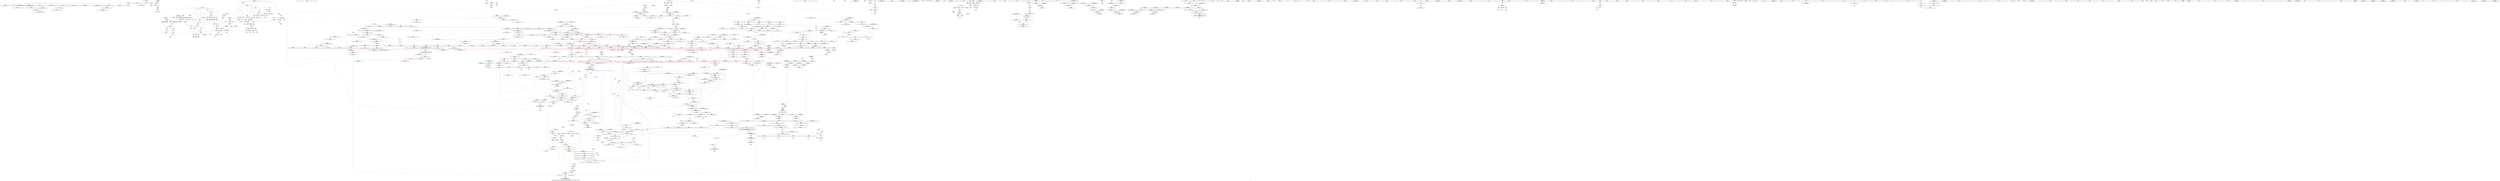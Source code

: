 digraph "SVFG" {
	label="SVFG";

	Node0x5570e69bed30 [shape=record,color=grey,label="{NodeID: 0\nNullPtr}"];
	Node0x5570e69bed30 -> Node0x5570e6a2f580[style=solid];
	Node0x5570e69bed30 -> Node0x5570e6a2f680[style=solid];
	Node0x5570e69bed30 -> Node0x5570e6a2f750[style=solid];
	Node0x5570e69bed30 -> Node0x5570e6a2f820[style=solid];
	Node0x5570e69bed30 -> Node0x5570e6a2f8f0[style=solid];
	Node0x5570e69bed30 -> Node0x5570e6a2f9c0[style=solid];
	Node0x5570e69bed30 -> Node0x5570e6a2fa90[style=solid];
	Node0x5570e69bed30 -> Node0x5570e6a2fb60[style=solid];
	Node0x5570e69bed30 -> Node0x5570e6a4cad0[style=solid];
	Node0x5570e6a360e0 [shape=record,color=blue,label="{NodeID: 775\n173\<--137\nretval\<--\n_Z4ReadRi\n}"];
	Node0x5570e6a360e0 -> Node0x5570e6acb510[style=dashed];
	Node0x5570e6a2cbb0 [shape=record,color=red,label="{NodeID: 443\n299\<--265\n\<--t\nmain\n}"];
	Node0x5570e6a2cbb0 -> Node0x5570e6a7ab90[style=solid];
	Node0x5570e6a203a0 [shape=record,color=green,label="{NodeID: 111\n655\<--656\n_ZSt14__partial_sortIPiN9__gnu_cxx5__ops15_Iter_less_iterEEvT_S4_S4_T0_\<--_ZSt14__partial_sortIPiN9__gnu_cxx5__ops15_Iter_less_iterEEvT_S4_S4_T0__field_insensitive\n}"];
	Node0x5570e6b552d0 [shape=record,color=black,label="{NodeID: 1993\n160 = PHI()\n}"];
	Node0x5570e6b552d0 -> Node0x5570e6a30140[style=solid];
	Node0x5570e6a573f0 [shape=record,color=blue,label="{NodeID: 886\n1313\<--1339\n__last.addr\<--incdec.ptr7\n_ZSt21__unguarded_partitionIPiN9__gnu_cxx5__ops15_Iter_less_iterEET_S4_S4_S4_T0_\n}"];
	Node0x5570e6a573f0 -> Node0x5570e6aafbf0[style=dashed];
	Node0x5570e6a42580 [shape=record,color=red,label="{NodeID: 554\n842\<--814\n\<--__middle.addr\n_ZSt13__heap_selectIPiN9__gnu_cxx5__ops15_Iter_less_iterEEvT_S4_S4_T0_\n|{<s0>43}}"];
	Node0x5570e6a42580:s0 -> Node0x5570e6b56ab0[style=solid,color=red];
	Node0x5570e6a75a90 [shape=record,color=grey,label="{NodeID: 1329\n1174 = Binary(1173, 875, )\n}"];
	Node0x5570e6a75a90 -> Node0x5570e6a76210[style=solid];
	Node0x5570e6a25320 [shape=record,color=green,label="{NodeID: 222\n1473\<--1474\n__last.addr\<--__last.addr_field_insensitive\n_ZSt26__unguarded_insertion_sortIPiN9__gnu_cxx5__ops15_Iter_less_iterEEvT_S4_T0_\n}"];
	Node0x5570e6a25320 -> Node0x5570e6a4a5e0[style=solid];
	Node0x5570e6a25320 -> Node0x5570e6a580f0[style=solid];
	Node0x5570e6a47fb0 [shape=record,color=red,label="{NodeID: 665\n1290\<--1246\n\<--__b.addr\n_ZSt22__move_median_to_firstIPiN9__gnu_cxx5__ops15_Iter_less_iterEEvT_S4_S4_S4_T0_\n|{<s0>70}}"];
	Node0x5570e6a47fb0:s0 -> Node0x5570e6b51180[style=solid,color=red];
	Node0x5570e6abca10 [shape=record,color=black,label="{NodeID: 1440\nMR_198V_8 = PHI(MR_198V_7, MR_198V_3, MR_198V_3, )\npts\{1042 \}\n}"];
	Node0x5570e6a33130 [shape=record,color=black,label="{NodeID: 333\n1501\<--1521\n_ZSt13move_backwardIPiS0_ET0_T_S2_S1__ret\<--call2\n_ZSt13move_backwardIPiS0_ET0_T_S2_S1_\n|{<s0>82}}"];
	Node0x5570e6a33130:s0 -> Node0x5570e6b4e4a0[style=solid,color=blue];
	Node0x5570e6a1c8e0 [shape=record,color=green,label="{NodeID: 1\n7\<--1\n__dso_handle\<--dummyObj\nGlob }"];
	Node0x5570e6a361b0 [shape=record,color=blue,label="{NodeID: 776\n261\<--81\nretval\<--\nmain\n}"];
	Node0x5570e6a2cc80 [shape=record,color=red,label="{NodeID: 444\n303\<--265\n\<--t\nmain\n}"];
	Node0x5570e6a20470 [shape=record,color=green,label="{NodeID: 112\n665\<--666\n_ZSt27__unguarded_partition_pivotIPiN9__gnu_cxx5__ops15_Iter_less_iterEET_S4_S4_T0_\<--_ZSt27__unguarded_partition_pivotIPiN9__gnu_cxx5__ops15_Iter_less_iterEET_S4_S4_T0__field_insensitive\n}"];
	Node0x5570e6b553d0 [shape=record,color=black,label="{NodeID: 1994\n305 = PHI()\n}"];
	Node0x5570e6a574c0 [shape=record,color=blue,label="{NodeID: 887\n1311\<--1352\n__first.addr\<--incdec.ptr9\n_ZSt21__unguarded_partitionIPiN9__gnu_cxx5__ops15_Iter_less_iterEET_S4_S4_S4_T0_\n}"];
	Node0x5570e6a574c0 -> Node0x5570e6aac9c0[style=dashed];
	Node0x5570e6a42650 [shape=record,color=red,label="{NodeID: 555\n832\<--816\n\<--__last.addr\n_ZSt13__heap_selectIPiN9__gnu_cxx5__ops15_Iter_less_iterEEvT_S4_S4_T0_\n}"];
	Node0x5570e6a42650 -> Node0x5570e6a77d10[style=solid];
	Node0x5570e6a75c10 [shape=record,color=grey,label="{NodeID: 1330\n922 = Binary(921, 594, )\n}"];
	Node0x5570e6a75c10 -> Node0x5570e6a391a0[style=solid];
	Node0x5570e6a253f0 [shape=record,color=green,label="{NodeID: 223\n1475\<--1476\n__i\<--__i_field_insensitive\n_ZSt26__unguarded_insertion_sortIPiN9__gnu_cxx5__ops15_Iter_less_iterEEvT_S4_T0_\n}"];
	Node0x5570e6a253f0 -> Node0x5570e6a4a6b0[style=solid];
	Node0x5570e6a253f0 -> Node0x5570e6a4a780[style=solid];
	Node0x5570e6a253f0 -> Node0x5570e6a4a850[style=solid];
	Node0x5570e6a253f0 -> Node0x5570e6a581c0[style=solid];
	Node0x5570e6a253f0 -> Node0x5570e6a58290[style=solid];
	Node0x5570e6a48080 [shape=record,color=red,label="{NodeID: 666\n1299\<--1246\n\<--__b.addr\n_ZSt22__move_median_to_firstIPiN9__gnu_cxx5__ops15_Iter_less_iterEEvT_S4_S4_S4_T0_\n|{<s0>72}}"];
	Node0x5570e6a48080:s0 -> Node0x5570e6b59f40[style=solid,color=red];
	Node0x5570e6abcf10 [shape=record,color=black,label="{NodeID: 1441\nMR_28V_3 = PHI(MR_28V_1, MR_28V_4, )\npts\{35 \}\n|{|<s2>47}}"];
	Node0x5570e6abcf10 -> Node0x5570e6a43aa0[style=dashed];
	Node0x5570e6abcf10 -> Node0x5570e6a43b70[style=dashed];
	Node0x5570e6abcf10:s2 -> Node0x5570e6ac9210[style=dashed,color=red];
	Node0x5570e6a33200 [shape=record,color=black,label="{NodeID: 334\n1573\<--1594\n_ZSt23__copy_move_backward_a2ILb1EPiS0_ET1_T0_S2_S1__ret\<--call3\n_ZSt23__copy_move_backward_a2ILb1EPiS0_ET1_T0_S2_S1_\n|{<s0>90}}"];
	Node0x5570e6a33200:s0 -> Node0x5570e6b4e9a0[style=solid,color=blue];
	Node0x5570e6a1c970 [shape=record,color=green,label="{NodeID: 2\n8\<--1\n.str\<--dummyObj\nGlob }"];
	Node0x5570e6af4e40 [shape=record,color=yellow,style=double,label="{NodeID: 1884\n28V_6 = CSCHI(MR_28V_5)\npts\{35 \}\nCS[]|{<s0>47|<s1>47|<s2>51}}"];
	Node0x5570e6af4e40:s0 -> Node0x5570e6ab4810[style=dashed,color=blue];
	Node0x5570e6af4e40:s1 -> Node0x5570e6abcf10[style=dashed,color=blue];
	Node0x5570e6af4e40:s2 -> Node0x5570e6af6de0[style=dashed,color=blue];
	Node0x5570e6a36280 [shape=record,color=blue,label="{NodeID: 777\n265\<--86\nt\<--\nmain\n}"];
	Node0x5570e6a36280 -> Node0x5570e6ace710[style=dashed];
	Node0x5570e6a2cd50 [shape=record,color=red,label="{NodeID: 445\n514\<--265\n\<--t\nmain\n}"];
	Node0x5570e6a2cd50 -> Node0x5570e6a73690[style=solid];
	Node0x5570e6a20570 [shape=record,color=green,label="{NodeID: 113\n678\<--679\n__n.addr\<--__n.addr_field_insensitive\n_ZSt4__lgl\n}"];
	Node0x5570e6a20570 -> Node0x5570e6a40df0[style=solid];
	Node0x5570e6a20570 -> Node0x5570e6a38090[style=solid];
	Node0x5570e6b554a0 [shape=record,color=black,label="{NodeID: 1995\n190 = PHI()\n}"];
	Node0x5570e6b554a0 -> Node0x5570e6a30210[style=solid];
	Node0x5570e6a57590 [shape=record,color=blue,label="{NodeID: 888\n1358\<--1356\n__a.addr\<--__a\n_ZSt9iter_swapIPiS0_EvT_T0_\n}"];
	Node0x5570e6a57590 -> Node0x5570e6a490c0[style=dashed];
	Node0x5570e6a42720 [shape=record,color=red,label="{NodeID: 556\n831\<--818\n\<--__i\n_ZSt13__heap_selectIPiN9__gnu_cxx5__ops15_Iter_less_iterEEvT_S4_S4_T0_\n}"];
	Node0x5570e6a42720 -> Node0x5570e6a77d10[style=solid];
	Node0x5570e6a75d90 [shape=record,color=grey,label="{NodeID: 1331\n921 = Binary(919, 920, )\n}"];
	Node0x5570e6a75d90 -> Node0x5570e6a75c10[style=solid];
	Node0x5570e6a254c0 [shape=record,color=green,label="{NodeID: 224\n1477\<--1478\nagg.tmp\<--agg.tmp_field_insensitive\n_ZSt26__unguarded_insertion_sortIPiN9__gnu_cxx5__ops15_Iter_less_iterEEvT_S4_T0_\n}"];
	Node0x5570e6a48150 [shape=record,color=red,label="{NodeID: 667\n1259\<--1248\n\<--__c.addr\n_ZSt22__move_median_to_firstIPiN9__gnu_cxx5__ops15_Iter_less_iterEEvT_S4_S4_S4_T0_\n|{<s0>63}}"];
	Node0x5570e6a48150:s0 -> Node0x5570e6b514d0[style=solid,color=red];
	Node0x5570e6a332d0 [shape=record,color=black,label="{NodeID: 335\n1598\<--1603\n_ZSt12__miter_baseIPiET_S1__ret\<--\n_ZSt12__miter_baseIPiET_S1_\n|{<s0>88|<s1>89}}"];
	Node0x5570e6a332d0:s0 -> Node0x5570e6b4e720[style=solid,color=blue];
	Node0x5570e6a332d0:s1 -> Node0x5570e6b4e860[style=solid,color=blue];
	Node0x5570e6a1cc20 [shape=record,color=green,label="{NodeID: 3\n10\<--1\n.str.1\<--dummyObj\nGlob }"];
	Node0x5570e6af4fa0 [shape=record,color=yellow,style=double,label="{NodeID: 1885\n32V_2 = CSCHI(MR_32V_1)\npts\{264 \}\nCS[]}"];
	Node0x5570e6af4fa0 -> Node0x5570e6a2cae0[style=dashed];
	Node0x5570e6a36350 [shape=record,color=blue,label="{NodeID: 778\n271\<--81\ni\<--\nmain\n}"];
	Node0x5570e6a36350 -> Node0x5570e6a2d3d0[style=dashed];
	Node0x5570e6a36350 -> Node0x5570e6a2d4a0[style=dashed];
	Node0x5570e6a36350 -> Node0x5570e6a2d570[style=dashed];
	Node0x5570e6a36350 -> Node0x5570e6a2d640[style=dashed];
	Node0x5570e6a36350 -> Node0x5570e6a2d710[style=dashed];
	Node0x5570e6a36350 -> Node0x5570e6a2d7e0[style=dashed];
	Node0x5570e6a36350 -> Node0x5570e6a2d8b0[style=dashed];
	Node0x5570e6a36350 -> Node0x5570e6a36c40[style=dashed];
	Node0x5570e6a36350 -> Node0x5570e6a36d10[style=dashed];
	Node0x5570e6a4e4e0 [shape=record,color=yellow,style=double,label="{NodeID: 1553\n28V_1 = ENCHI(MR_28V_0)\npts\{35 \}\nFun[_ZSt14__partial_sortIPiN9__gnu_cxx5__ops15_Iter_less_iterEEvT_S4_S4_T0_]|{<s0>37}}"];
	Node0x5570e6a4e4e0:s0 -> Node0x5570e6a4eb60[style=dashed,color=red];
	Node0x5570e6a2ce20 [shape=record,color=red,label="{NodeID: 446\n312\<--267\n\<--N\nmain\n}"];
	Node0x5570e6a2ce20 -> Node0x5570e6a7a890[style=solid];
	Node0x5570e6a20640 [shape=record,color=green,label="{NodeID: 114\n683\<--684\nllvm.ctlz.i64\<--llvm.ctlz.i64_field_insensitive\n}"];
	Node0x5570e6b555d0 [shape=record,color=black,label="{NodeID: 1996\n491 = PHI()\n}"];
	Node0x5570e6b555d0 -> Node0x5570e6a74e90[style=solid];
	Node0x5570e6a57660 [shape=record,color=blue,label="{NodeID: 889\n1360\<--1357\n__b.addr\<--__b\n_ZSt9iter_swapIPiS0_EvT_T0_\n}"];
	Node0x5570e6a57660 -> Node0x5570e6a49190[style=dashed];
	Node0x5570e6a427f0 [shape=record,color=red,label="{NodeID: 557\n835\<--818\n\<--__i\n_ZSt13__heap_selectIPiN9__gnu_cxx5__ops15_Iter_less_iterEEvT_S4_S4_T0_\n|{<s0>42}}"];
	Node0x5570e6a427f0:s0 -> Node0x5570e6b51180[style=solid,color=red];
	Node0x5570e6a75f10 [shape=record,color=grey,label="{NodeID: 1332\n249 = Binary(81, 248, )\n}"];
	Node0x5570e6a75f10 -> Node0x5570e6a36010[style=solid];
	Node0x5570e6a25590 [shape=record,color=green,label="{NodeID: 225\n1479\<--1480\nagg.tmp1\<--agg.tmp1_field_insensitive\n_ZSt26__unguarded_insertion_sortIPiN9__gnu_cxx5__ops15_Iter_less_iterEEvT_S4_T0_\n}"];
	Node0x5570e6a48220 [shape=record,color=red,label="{NodeID: 668\n1269\<--1248\n\<--__c.addr\n_ZSt22__move_median_to_firstIPiN9__gnu_cxx5__ops15_Iter_less_iterEEvT_S4_S4_S4_T0_\n|{<s0>65}}"];
	Node0x5570e6a48220:s0 -> Node0x5570e6b514d0[style=solid,color=red];
	Node0x5570e6a333a0 [shape=record,color=black,label="{NodeID: 336\n1605\<--1624\n_ZSt22__copy_move_backward_aILb1EPiS0_ET1_T0_S2_S1__ret\<--call\n_ZSt22__copy_move_backward_aILb1EPiS0_ET1_T0_S2_S1_\n|{<s0>98}}"];
	Node0x5570e6a333a0:s0 -> Node0x5570e6b4f3a0[style=solid,color=blue];
	Node0x5570e6a1ccb0 [shape=record,color=green,label="{NodeID: 4\n13\<--1\n\<--dummyObj\nCan only get source location for instruction, argument, global var or function.}"];
	Node0x5570e6a36420 [shape=record,color=blue,label="{NodeID: 779\n279\<--323\nlen\<--conv\nmain\n}"];
	Node0x5570e6a36420 -> Node0x5570e6a3ed70[style=dashed];
	Node0x5570e6a36420 -> Node0x5570e6a3ee40[style=dashed];
	Node0x5570e6a36420 -> Node0x5570e6a36420[style=dashed];
	Node0x5570e6a36420 -> Node0x5570e6ad0a10[style=dashed];
	Node0x5570e6a2cef0 [shape=record,color=red,label="{NodeID: 447\n400\<--267\n\<--N\nmain\n}"];
	Node0x5570e6a2cef0 -> Node0x5570e6a78a90[style=solid];
	Node0x5570e6a25a60 [shape=record,color=green,label="{NodeID: 115\n693\<--694\n__comp\<--__comp_field_insensitive\n_ZSt22__final_insertion_sortIPiN9__gnu_cxx5__ops15_Iter_less_iterEEvT_S4_T0_\n}"];
	Node0x5570e6b556d0 [shape=record,color=black,label="{NodeID: 1997\n509 = PHI()\n}"];
	Node0x5570e6a57730 [shape=record,color=blue,label="{NodeID: 890\n1373\<--1371\n__a.addr\<--__a\n_ZSt4swapIiENSt9enable_ifIXsr6__and_ISt6__not_ISt15__is_tuple_likeIT_EESt21is_move_constructibleIS3_ESt18is_move_assignableIS3_EEE5valueEvE4typeERS3_SC_\n}"];
	Node0x5570e6a57730 -> Node0x5570e6a49260[style=dashed];
	Node0x5570e6a57730 -> Node0x5570e6a49330[style=dashed];
	Node0x5570e6a428c0 [shape=record,color=red,label="{NodeID: 558\n843\<--818\n\<--__i\n_ZSt13__heap_selectIPiN9__gnu_cxx5__ops15_Iter_less_iterEEvT_S4_S4_T0_\n|{<s0>43}}"];
	Node0x5570e6a428c0:s0 -> Node0x5570e6b56c30[style=solid,color=red];
	Node0x5570e6a76090 [shape=record,color=grey,label="{NodeID: 1333\n461 = Binary(460, 86, )\n}"];
	Node0x5570e6a76090 -> Node0x5570e6a372c0[style=solid];
	Node0x5570e6a25660 [shape=record,color=green,label="{NodeID: 226\n1481\<--1482\nundef.agg.tmp\<--undef.agg.tmp_field_insensitive\n_ZSt26__unguarded_insertion_sortIPiN9__gnu_cxx5__ops15_Iter_less_iterEEvT_S4_T0_\n}"];
	Node0x5570e6a482f0 [shape=record,color=red,label="{NodeID: 669\n1273\<--1248\n\<--__c.addr\n_ZSt22__move_median_to_firstIPiN9__gnu_cxx5__ops15_Iter_less_iterEEvT_S4_S4_S4_T0_\n|{<s0>66}}"];
	Node0x5570e6a482f0:s0 -> Node0x5570e6b59f40[style=solid,color=red];
	Node0x5570e6a33470 [shape=record,color=black,label="{NodeID: 337\n1628\<--1633\n_ZSt12__niter_baseIPiET_S1__ret\<--\n_ZSt12__niter_baseIPiET_S1_\n|{<s0>95|<s1>96|<s2>97}}"];
	Node0x5570e6a33470:s0 -> Node0x5570e6b4efe0[style=solid,color=blue];
	Node0x5570e6a33470:s1 -> Node0x5570e6b4f120[style=solid,color=blue];
	Node0x5570e6a33470:s2 -> Node0x5570e6b4f260[style=solid,color=blue];
	Node0x5570e6a1cd70 [shape=record,color=green,label="{NodeID: 5\n15\<--1\n.str.3\<--dummyObj\nGlob }"];
	Node0x5570e6af5260 [shape=record,color=yellow,style=double,label="{NodeID: 1887\n28V_2 = CSCHI(MR_28V_1)\npts\{35 \}\nCS[]|{<s0>98}}"];
	Node0x5570e6af5260:s0 -> Node0x5570e6af7fc0[style=dashed,color=blue];
	Node0x5570e6a364f0 [shape=record,color=blue,label="{NodeID: 780\n277\<--81\nc\<--\nmain\n}"];
	Node0x5570e6a364f0 -> Node0x5570e6a3ebd0[style=dashed];
	Node0x5570e6a364f0 -> Node0x5570e6a364f0[style=dashed];
	Node0x5570e6a364f0 -> Node0x5570e6a36760[style=dashed];
	Node0x5570e6a364f0 -> Node0x5570e6ad0510[style=dashed];
	Node0x5570e6a2cfc0 [shape=record,color=red,label="{NodeID: 448\n430\<--267\n\<--N\nmain\n}"];
	Node0x5570e6a2cfc0 -> Node0x5570e6a7a410[style=solid];
	Node0x5570e6a25b30 [shape=record,color=green,label="{NodeID: 116\n695\<--696\n__first.addr\<--__first.addr_field_insensitive\n_ZSt22__final_insertion_sortIPiN9__gnu_cxx5__ops15_Iter_less_iterEEvT_S4_T0_\n}"];
	Node0x5570e6a25b30 -> Node0x5570e6a40ec0[style=solid];
	Node0x5570e6a25b30 -> Node0x5570e6a40f90[style=solid];
	Node0x5570e6a25b30 -> Node0x5570e6a41060[style=solid];
	Node0x5570e6a25b30 -> Node0x5570e6a41130[style=solid];
	Node0x5570e6a25b30 -> Node0x5570e6a41200[style=solid];
	Node0x5570e6a25b30 -> Node0x5570e6a38160[style=solid];
	Node0x5570e6b557a0 [shape=record,color=black,label="{NodeID: 1998\n512 = PHI()\n}"];
	Node0x5570e6a57800 [shape=record,color=blue,label="{NodeID: 891\n1375\<--1372\n__b.addr\<--__b\n_ZSt4swapIiENSt9enable_ifIXsr6__and_ISt6__not_ISt15__is_tuple_likeIT_EESt21is_move_constructibleIS3_ESt18is_move_assignableIS3_EEE5valueEvE4typeERS3_SC_\n}"];
	Node0x5570e6a57800 -> Node0x5570e6a49400[style=dashed];
	Node0x5570e6a57800 -> Node0x5570e6a494d0[style=dashed];
	Node0x5570e6a42990 [shape=record,color=red,label="{NodeID: 559\n849\<--818\n\<--__i\n_ZSt13__heap_selectIPiN9__gnu_cxx5__ops15_Iter_less_iterEEvT_S4_S4_T0_\n}"];
	Node0x5570e6a42990 -> Node0x5570e6a29f00[style=solid];
	Node0x5570e6a76210 [shape=record,color=grey,label="{NodeID: 1334\n1175 = Binary(1174, 599, )\n}"];
	Node0x5570e6a76210 -> Node0x5570e6a56620[style=solid];
	Node0x5570e6a25730 [shape=record,color=green,label="{NodeID: 227\n1505\<--1506\n__first.addr\<--__first.addr_field_insensitive\n_ZSt13move_backwardIPiS0_ET0_T_S2_S1_\n}"];
	Node0x5570e6a25730 -> Node0x5570e6a4a920[style=solid];
	Node0x5570e6a25730 -> Node0x5570e6a58360[style=solid];
	Node0x5570e6a483c0 [shape=record,color=red,label="{NodeID: 670\n1283\<--1248\n\<--__c.addr\n_ZSt22__move_median_to_firstIPiN9__gnu_cxx5__ops15_Iter_less_iterEEvT_S4_S4_S4_T0_\n|{<s0>68}}"];
	Node0x5570e6a483c0:s0 -> Node0x5570e6b514d0[style=solid,color=red];
	Node0x5570e6a33540 [shape=record,color=black,label="{NodeID: 338\n1652\<--1650\nsub.ptr.lhs.cast\<--\n_ZNSt20__copy_move_backwardILb1ELb1ESt26random_access_iterator_tagE13__copy_move_bIiEEPT_PKS3_S6_S4_\n}"];
	Node0x5570e6a33540 -> Node0x5570e6a74290[style=solid];
	Node0x5570e6a1d610 [shape=record,color=green,label="{NodeID: 6\n17\<--1\n.str.4\<--dummyObj\nGlob }"];
	Node0x5570e6a365c0 [shape=record,color=blue,label="{NodeID: 781\n328\<--81\narrayidx\<--\nmain\n}"];
	Node0x5570e6a365c0 -> Node0x5570e6a3f320[style=dashed];
	Node0x5570e6a365c0 -> Node0x5570e6a3f3f0[style=dashed];
	Node0x5570e6a365c0 -> Node0x5570e6a3f4c0[style=dashed];
	Node0x5570e6a365c0 -> Node0x5570e6a3f590[style=dashed];
	Node0x5570e6a365c0 -> Node0x5570e6a3f660[style=dashed];
	Node0x5570e6a365c0 -> Node0x5570e6a365c0[style=dashed];
	Node0x5570e6a365c0 -> Node0x5570e6a36900[style=dashed];
	Node0x5570e6a365c0 -> Node0x5570e6abac10[style=dashed];
	Node0x5570e6a365c0 -> Node0x5570e6ad1410[style=dashed];
	Node0x5570e6a2d090 [shape=record,color=red,label="{NodeID: 449\n464\<--267\n\<--N\nmain\n}"];
	Node0x5570e6a2d090 -> Node0x5570e6a31a70[style=solid];
	Node0x5570e6a25c00 [shape=record,color=green,label="{NodeID: 117\n697\<--698\n__last.addr\<--__last.addr_field_insensitive\n_ZSt22__final_insertion_sortIPiN9__gnu_cxx5__ops15_Iter_less_iterEEvT_S4_T0_\n}"];
	Node0x5570e6a25c00 -> Node0x5570e6a412d0[style=solid];
	Node0x5570e6a25c00 -> Node0x5570e6a413a0[style=solid];
	Node0x5570e6a25c00 -> Node0x5570e6a41470[style=solid];
	Node0x5570e6a25c00 -> Node0x5570e6a38230[style=solid];
	Node0x5570e6b55870 [shape=record,color=black,label="{NodeID: 1999\n296 = PHI(171, )\n}"];
	Node0x5570e6a578d0 [shape=record,color=blue,label="{NodeID: 892\n1377\<--1383\n__tmp\<--\n_ZSt4swapIiENSt9enable_ifIXsr6__and_ISt6__not_ISt15__is_tuple_likeIT_EESt21is_move_constructibleIS3_ESt18is_move_assignableIS3_EEE5valueEvE4typeERS3_SC_\n}"];
	Node0x5570e6a578d0 -> Node0x5570e6a49670[style=dashed];
	Node0x5570e6a578d0 -> Node0x5570e6a49740[style=dashed];
	Node0x5570e6a42a60 [shape=record,color=red,label="{NodeID: 560\n869\<--858\n\<--__first.addr\n_ZSt11__sort_heapIPiN9__gnu_cxx5__ops15_Iter_less_iterEEvT_S4_RT0_\n}"];
	Node0x5570e6a42a60 -> Node0x5570e6a32770[style=solid];
	Node0x5570e6a76390 [shape=record,color=grey,label="{NodeID: 1335\n1205 = Binary(1204, 599, )\n}"];
	Node0x5570e6a76390 -> Node0x5570e6a56890[style=solid];
	Node0x5570e6a25800 [shape=record,color=green,label="{NodeID: 228\n1507\<--1508\n__last.addr\<--__last.addr_field_insensitive\n_ZSt13move_backwardIPiS0_ET0_T_S2_S1_\n}"];
	Node0x5570e6a25800 -> Node0x5570e6a4a9f0[style=solid];
	Node0x5570e6a25800 -> Node0x5570e6a58430[style=solid];
	Node0x5570e6a48490 [shape=record,color=red,label="{NodeID: 671\n1291\<--1248\n\<--__c.addr\n_ZSt22__move_median_to_firstIPiN9__gnu_cxx5__ops15_Iter_less_iterEEvT_S4_S4_S4_T0_\n|{<s0>70}}"];
	Node0x5570e6a48490:s0 -> Node0x5570e6b514d0[style=solid,color=red];
	Node0x5570e6a33610 [shape=record,color=black,label="{NodeID: 339\n1653\<--1651\nsub.ptr.rhs.cast\<--\n_ZNSt20__copy_move_backwardILb1ELb1ESt26random_access_iterator_tagE13__copy_move_bIiEEPT_PKS3_S6_S4_\n}"];
	Node0x5570e6a33610 -> Node0x5570e6a74290[style=solid];
	Node0x5570e6a1d6a0 [shape=record,color=green,label="{NodeID: 7\n19\<--1\nstdin\<--dummyObj\nGlob }"];
	Node0x5570e6a36690 [shape=record,color=blue,label="{NodeID: 782\n273\<--81\nj\<--\nmain\n}"];
	Node0x5570e6a36690 -> Node0x5570e6a3dfa0[style=dashed];
	Node0x5570e6a36690 -> Node0x5570e6a3e070[style=dashed];
	Node0x5570e6a36690 -> Node0x5570e6a3e140[style=dashed];
	Node0x5570e6a36690 -> Node0x5570e6a3e210[style=dashed];
	Node0x5570e6a36690 -> Node0x5570e6a3e2e0[style=dashed];
	Node0x5570e6a36690 -> Node0x5570e6a3e3b0[style=dashed];
	Node0x5570e6a36690 -> Node0x5570e6a36690[style=dashed];
	Node0x5570e6a36690 -> Node0x5570e6a36b70[style=dashed];
	Node0x5570e6a36690 -> Node0x5570e6a37120[style=dashed];
	Node0x5570e6a36690 -> Node0x5570e6acfb10[style=dashed];
	Node0x5570e6a2d160 [shape=record,color=red,label="{NodeID: 450\n472\<--267\n\<--N\nmain\n}"];
	Node0x5570e6a2d160 -> Node0x5570e6a75190[style=solid];
	Node0x5570e6a25cd0 [shape=record,color=green,label="{NodeID: 118\n699\<--700\nagg.tmp\<--agg.tmp_field_insensitive\n_ZSt22__final_insertion_sortIPiN9__gnu_cxx5__ops15_Iter_less_iterEEvT_S4_T0_\n}"];
	Node0x5570e6b55a10 [shape=record,color=black,label="{NodeID: 2000\n308 = PHI(171, )\n}"];
	Node0x5570e6a579a0 [shape=record,color=blue,label="{NodeID: 893\n1388\<--1387\n\<--\n_ZSt4swapIiENSt9enable_ifIXsr6__and_ISt6__not_ISt15__is_tuple_likeIT_EESt21is_move_constructibleIS3_ESt18is_move_assignableIS3_EEE5valueEvE4typeERS3_SC_\n}"];
	Node0x5570e6a579a0 -> Node0x5570e6a49740[style=dashed];
	Node0x5570e6a579a0 -> Node0x5570e6a57a70[style=dashed];
	Node0x5570e6a42b30 [shape=record,color=red,label="{NodeID: 561\n880\<--858\n\<--__first.addr\n_ZSt11__sort_heapIPiN9__gnu_cxx5__ops15_Iter_less_iterEEvT_S4_RT0_\n|{<s0>44}}"];
	Node0x5570e6a42b30:s0 -> Node0x5570e6b568a0[style=solid,color=red];
	Node0x5570e6a76510 [shape=record,color=grey,label="{NodeID: 1336\n1204 = Binary(1203, 875, )\n}"];
	Node0x5570e6a76510 -> Node0x5570e6a76390[style=solid];
	Node0x5570e6a258d0 [shape=record,color=green,label="{NodeID: 229\n1509\<--1510\n__result.addr\<--__result.addr_field_insensitive\n_ZSt13move_backwardIPiS0_ET0_T_S2_S1_\n}"];
	Node0x5570e6a258d0 -> Node0x5570e6a4aac0[style=solid];
	Node0x5570e6a258d0 -> Node0x5570e6a58500[style=solid];
	Node0x5570e6a48560 [shape=record,color=red,label="{NodeID: 672\n1295\<--1248\n\<--__c.addr\n_ZSt22__move_median_to_firstIPiN9__gnu_cxx5__ops15_Iter_less_iterEEvT_S4_S4_S4_T0_\n|{<s0>71}}"];
	Node0x5570e6a48560:s0 -> Node0x5570e6b59f40[style=solid,color=red];
	Node0x5570e6a336e0 [shape=record,color=black,label="{NodeID: 340\n1664\<--1663\n\<--add.ptr\n_ZNSt20__copy_move_backwardILb1ELb1ESt26random_access_iterator_tagE13__copy_move_bIiEEPT_PKS3_S6_S4_\n}"];
	Node0x5570e6a336e0 -> Node0x5570e6a2a8c0[style=solid];
	Node0x5570e6a1d730 [shape=record,color=green,label="{NodeID: 8\n20\<--1\n.str.5\<--dummyObj\nGlob }"];
	Node0x5570e6a36760 [shape=record,color=blue,label="{NodeID: 783\n277\<--337\nc\<--inc\nmain\n}"];
	Node0x5570e6a36760 -> Node0x5570e6a3ebd0[style=dashed];
	Node0x5570e6a36760 -> Node0x5570e6a3eca0[style=dashed];
	Node0x5570e6a36760 -> Node0x5570e6a364f0[style=dashed];
	Node0x5570e6a36760 -> Node0x5570e6a36760[style=dashed];
	Node0x5570e6a36760 -> Node0x5570e6a36aa0[style=dashed];
	Node0x5570e6a36760 -> Node0x5570e6ad0510[style=dashed];
	Node0x5570e6a2d230 [shape=record,color=red,label="{NodeID: 451\n482\<--267\n\<--N\nmain\n}"];
	Node0x5570e6a2d230 -> Node0x5570e6a79e10[style=solid];
	Node0x5570e6a25da0 [shape=record,color=green,label="{NodeID: 119\n701\<--702\nagg.tmp2\<--agg.tmp2_field_insensitive\n_ZSt22__final_insertion_sortIPiN9__gnu_cxx5__ops15_Iter_less_iterEEvT_S4_T0_\n}"];
	Node0x5570e6b55b50 [shape=record,color=black,label="{NodeID: 2001\n316 = PHI()\n}"];
	Node0x5570e6a57a70 [shape=record,color=blue,label="{NodeID: 894\n1392\<--1391\n\<--\n_ZSt4swapIiENSt9enable_ifIXsr6__and_ISt6__not_ISt15__is_tuple_likeIT_EESt21is_move_constructibleIS3_ESt18is_move_assignableIS3_EEE5valueEvE4typeERS3_SC_\n|{<s0>76}}"];
	Node0x5570e6a57a70:s0 -> Node0x5570e6af78e0[style=dashed,color=blue];
	Node0x5570e6a42c00 [shape=record,color=red,label="{NodeID: 562\n868\<--860\n\<--__last.addr\n_ZSt11__sort_heapIPiN9__gnu_cxx5__ops15_Iter_less_iterEEvT_S4_RT0_\n}"];
	Node0x5570e6a42c00 -> Node0x5570e6a326a0[style=solid];
	Node0x5570e6a76690 [shape=record,color=grey,label="{NodeID: 1337\n592 = Binary(590, 591, )\n}"];
	Node0x5570e6a76690 -> Node0x5570e6a76990[style=solid];
	Node0x5570e6a2dbe0 [shape=record,color=green,label="{NodeID: 230\n1516\<--1517\n_ZSt12__miter_baseIPiET_S1_\<--_ZSt12__miter_baseIPiET_S1__field_insensitive\n}"];
	Node0x5570e6a48630 [shape=record,color=red,label="{NodeID: 673\n1322\<--1311\n\<--__first.addr\n_ZSt21__unguarded_partitionIPiN9__gnu_cxx5__ops15_Iter_less_iterEET_S4_S4_S4_T0_\n|{<s0>73}}"];
	Node0x5570e6a48630:s0 -> Node0x5570e6b51180[style=solid,color=red];
	Node0x5570e6a337b0 [shape=record,color=black,label="{NodeID: 341\n1666\<--1665\n\<--\n_ZNSt20__copy_move_backwardILb1ELb1ESt26random_access_iterator_tagE13__copy_move_bIiEEPT_PKS3_S6_S4_\n}"];
	Node0x5570e6a337b0 -> Node0x5570e6a2a990[style=solid];
	Node0x5570e6a1d7f0 [shape=record,color=green,label="{NodeID: 9\n22\<--1\n.str.6\<--dummyObj\nGlob }"];
	Node0x5570e6af57e0 [shape=record,color=yellow,style=double,label="{NodeID: 1891\n28V_2 = CSCHI(MR_28V_1)\npts\{35 \}\nCS[]|{<s0>21|<s1>21|<s2>21|<s3>21}}"];
	Node0x5570e6af57e0:s0 -> Node0x5570e6a3f9a0[style=dashed,color=blue];
	Node0x5570e6af57e0:s1 -> Node0x5570e6a3fa70[style=dashed,color=blue];
	Node0x5570e6af57e0:s2 -> Node0x5570e6ab9310[style=dashed,color=blue];
	Node0x5570e6af57e0:s3 -> Node0x5570e6ace210[style=dashed,color=blue];
	Node0x5570e6a36830 [shape=record,color=blue,label="{NodeID: 784\n370\<--361\narrayidx29\<--conv23\nmain\n}"];
	Node0x5570e6a36830 -> Node0x5570e6aad9f0[style=dashed];
	Node0x5570e6a2d300 [shape=record,color=red,label="{NodeID: 452\n424\<--269\n\<--M\nmain\n}"];
	Node0x5570e6a2d300 -> Node0x5570e6a78c10[style=solid];
	Node0x5570e6a25e70 [shape=record,color=green,label="{NodeID: 120\n703\<--704\nagg.tmp3\<--agg.tmp3_field_insensitive\n_ZSt22__final_insertion_sortIPiN9__gnu_cxx5__ops15_Iter_less_iterEEvT_S4_T0_\n}"];
	Node0x5570e6b55c20 [shape=record,color=black,label="{NodeID: 2002\n616 = PHI(587, 669, )\n1st arg _ZSt16__introsort_loopIPilN9__gnu_cxx5__ops15_Iter_less_iterEEvT_S4_T0_T1_ }"];
	Node0x5570e6b55c20 -> Node0x5570e6a37c80[style=solid];
	Node0x5570e6a57b40 [shape=record,color=blue,label="{NodeID: 895\n1403\<--1399\n__first.addr\<--__first\n_ZSt16__insertion_sortIPiN9__gnu_cxx5__ops15_Iter_less_iterEEvT_S4_T0_\n}"];
	Node0x5570e6a57b40 -> Node0x5570e6a49810[style=dashed];
	Node0x5570e6a57b40 -> Node0x5570e6a498e0[style=dashed];
	Node0x5570e6a57b40 -> Node0x5570e6a499b0[style=dashed];
	Node0x5570e6a57b40 -> Node0x5570e6a49a80[style=dashed];
	Node0x5570e6a57b40 -> Node0x5570e6a49b50[style=dashed];
	Node0x5570e6ae63e0 [shape=record,color=yellow,style=double,label="{NodeID: 1670\n170V_1 = ENCHI(MR_170V_0)\npts\{989 1038 1163 1378 1410 1532 \}\nFun[_ZSt11__make_heapIPiN9__gnu_cxx5__ops15_Iter_less_iterEEvT_S4_RT0_]}"];
	Node0x5570e6ae63e0 -> Node0x5570e6a43aa0[style=dashed];
	Node0x5570e6ae63e0 -> Node0x5570e6a43b70[style=dashed];
	Node0x5570e6a42cd0 [shape=record,color=red,label="{NodeID: 563\n877\<--860\n\<--__last.addr\n_ZSt11__sort_heapIPiN9__gnu_cxx5__ops15_Iter_less_iterEEvT_S4_RT0_\n}"];
	Node0x5570e6a42cd0 -> Node0x5570e6a29fd0[style=solid];
	Node0x5570e6a76810 [shape=record,color=grey,label="{NodeID: 1338\n951 = Binary(950, 660, )\n}"];
	Node0x5570e6a76810 -> Node0x5570e6a39410[style=solid];
	Node0x5570e6a2dca0 [shape=record,color=green,label="{NodeID: 231\n1522\<--1523\n_ZSt23__copy_move_backward_a2ILb1EPiS0_ET1_T0_S2_S1_\<--_ZSt23__copy_move_backward_a2ILb1EPiS0_ET1_T0_S2_S1__field_insensitive\n}"];
	Node0x5570e6a48700 [shape=record,color=red,label="{NodeID: 674\n1326\<--1311\n\<--__first.addr\n_ZSt21__unguarded_partitionIPiN9__gnu_cxx5__ops15_Iter_less_iterEET_S4_S4_S4_T0_\n}"];
	Node0x5570e6a48700 -> Node0x5570e6a2a0a0[style=solid];
	Node0x5570e6abf710 [shape=record,color=black,label="{NodeID: 1449\nMR_28V_3 = PHI(MR_28V_6, MR_28V_1, )\npts\{35 \}\n|{|<s2>80|<s3>82|<s4>85|<s5>85}}"];
	Node0x5570e6abf710 -> Node0x5570e6a4a370[style=dashed];
	Node0x5570e6abf710 -> Node0x5570e6aca610[style=dashed];
	Node0x5570e6abf710:s2 -> Node0x5570e6ad3cd0[style=dashed,color=red];
	Node0x5570e6abf710:s3 -> Node0x5570e6ab2b80[style=dashed,color=red];
	Node0x5570e6abf710:s4 -> Node0x5570e6a4b2e0[style=dashed,color=red];
	Node0x5570e6abf710:s5 -> Node0x5570e6ac0610[style=dashed,color=red];
	Node0x5570e6a33880 [shape=record,color=black,label="{NodeID: 342\n1635\<--1676\n_ZNSt20__copy_move_backwardILb1ELb1ESt26random_access_iterator_tagE13__copy_move_bIiEEPT_PKS3_S6_S4__ret\<--add.ptr2\n_ZNSt20__copy_move_backwardILb1ELb1ESt26random_access_iterator_tagE13__copy_move_bIiEEPT_PKS3_S6_S4_\n|{<s0>99}}"];
	Node0x5570e6a33880:s0 -> Node0x5570e6b42060[style=solid,color=blue];
	Node0x5570e6a1d8f0 [shape=record,color=green,label="{NodeID: 10\n24\<--1\nstdout\<--dummyObj\nGlob }"];
	Node0x5570e6af5940 [shape=record,color=yellow,style=double,label="{NodeID: 1892\n28V_2 = CSCHI(MR_28V_1)\npts\{35 \}\nCS[]|{<s0>29}}"];
	Node0x5570e6af5940:s0 -> Node0x5570e6a50240[style=dashed,color=red];
	Node0x5570e6a36900 [shape=record,color=blue,label="{NodeID: 785\n378\<--380\narrayidx33\<--inc34\nmain\n}"];
	Node0x5570e6a36900 -> Node0x5570e6abac10[style=dashed];
	Node0x5570e6a4eb60 [shape=record,color=yellow,style=double,label="{NodeID: 1560\n28V_1 = ENCHI(MR_28V_0)\npts\{35 \}\nFun[_ZSt13__heap_selectIPiN9__gnu_cxx5__ops15_Iter_less_iterEEvT_S4_S4_T0_]|{<s0>41|<s1>41}}"];
	Node0x5570e6a4eb60:s0 -> Node0x5570e6ab4810[style=dashed,color=red];
	Node0x5570e6a4eb60:s1 -> Node0x5570e6abcf10[style=dashed,color=red];
	Node0x5570e6a2d3d0 [shape=record,color=red,label="{NodeID: 453\n311\<--271\n\<--i\nmain\n}"];
	Node0x5570e6a2d3d0 -> Node0x5570e6a7a890[style=solid];
	Node0x5570e6a25f40 [shape=record,color=green,label="{NodeID: 121\n719\<--720\n_ZSt16__insertion_sortIPiN9__gnu_cxx5__ops15_Iter_less_iterEEvT_S4_T0_\<--_ZSt16__insertion_sortIPiN9__gnu_cxx5__ops15_Iter_less_iterEEvT_S4_T0__field_insensitive\n}"];
	Node0x5570e6b55ef0 [shape=record,color=black,label="{NodeID: 2003\n617 = PHI(598, 670, )\n2nd arg _ZSt16__introsort_loopIPilN9__gnu_cxx5__ops15_Iter_less_iterEEvT_S4_T0_T1_ }"];
	Node0x5570e6b55ef0 -> Node0x5570e6a37d50[style=solid];
	Node0x5570e6a57c10 [shape=record,color=blue,label="{NodeID: 896\n1405\<--1400\n__last.addr\<--__last\n_ZSt16__insertion_sortIPiN9__gnu_cxx5__ops15_Iter_less_iterEEvT_S4_T0_\n}"];
	Node0x5570e6a57c10 -> Node0x5570e6a49c20[style=dashed];
	Node0x5570e6a57c10 -> Node0x5570e6a49cf0[style=dashed];
	Node0x5570e6a42da0 [shape=record,color=red,label="{NodeID: 564\n881\<--860\n\<--__last.addr\n_ZSt11__sort_heapIPiN9__gnu_cxx5__ops15_Iter_less_iterEEvT_S4_RT0_\n|{<s0>44}}"];
	Node0x5570e6a42da0:s0 -> Node0x5570e6b56ab0[style=solid,color=red];
	Node0x5570e6a76990 [shape=record,color=grey,label="{NodeID: 1339\n593 = Binary(592, 594, )\n|{<s0>27}}"];
	Node0x5570e6a76990:s0 -> Node0x5570e6b56f30[style=solid,color=red];
	Node0x5570e6a2dda0 [shape=record,color=green,label="{NodeID: 232\n1527\<--1528\n__comp\<--__comp_field_insensitive\n_ZSt25__unguarded_linear_insertIPiN9__gnu_cxx5__ops14_Val_less_iterEEvT_T0_\n|{<s0>92}}"];
	Node0x5570e6a2dda0:s0 -> Node0x5570e6b5a200[style=solid,color=red];
	Node0x5570e6a487d0 [shape=record,color=red,label="{NodeID: 675\n1342\<--1311\n\<--__first.addr\n_ZSt21__unguarded_partitionIPiN9__gnu_cxx5__ops15_Iter_less_iterEET_S4_S4_S4_T0_\n}"];
	Node0x5570e6a487d0 -> Node0x5570e6a7aa10[style=solid];
	Node0x5570e6a33950 [shape=record,color=black,label="{NodeID: 343\n1683\<--1701\n_ZNK9__gnu_cxx5__ops14_Val_less_iterclIiPiEEbRT_T0__ret\<--cmp\n_ZNK9__gnu_cxx5__ops14_Val_less_iterclIiPiEEbRT_T0_\n|{<s0>92}}"];
	Node0x5570e6a33950:s0 -> Node0x5570e6b4ec20[style=solid,color=blue];
	Node0x5570e6a1d9f0 [shape=record,color=green,label="{NodeID: 11\n36\<--1\n.str.7\<--dummyObj\nGlob }"];
	Node0x5570e6a369d0 [shape=record,color=blue,label="{NodeID: 786\n383\<--372\narrayidx36\<--\nmain\n}"];
	Node0x5570e6a369d0 -> Node0x5570e6aad4f0[style=dashed];
	Node0x5570e6a2d4a0 [shape=record,color=red,label="{NodeID: 454\n326\<--271\n\<--i\nmain\n}"];
	Node0x5570e6a2d4a0 -> Node0x5570e6a30a30[style=solid];
	Node0x5570e6a26040 [shape=record,color=green,label="{NodeID: 122\n725\<--726\n_ZSt26__unguarded_insertion_sortIPiN9__gnu_cxx5__ops15_Iter_less_iterEEvT_S4_T0_\<--_ZSt26__unguarded_insertion_sortIPiN9__gnu_cxx5__ops15_Iter_less_iterEEvT_S4_T0__field_insensitive\n}"];
	Node0x5570e6b56070 [shape=record,color=black,label="{NodeID: 2004\n1142 = PHI(1043, )\n0th arg _ZN9__gnu_cxx5__ops14_Iter_less_valC2ENS0_15_Iter_less_iterE }"];
	Node0x5570e6b56070 -> Node0x5570e6a56140[style=solid];
	Node0x5570e6a57ce0 [shape=record,color=blue,label="{NodeID: 897\n1407\<--1425\n__i\<--add.ptr\n_ZSt16__insertion_sortIPiN9__gnu_cxx5__ops15_Iter_less_iterEEvT_S4_T0_\n}"];
	Node0x5570e6a57ce0 -> Node0x5570e6a49dc0[style=dashed];
	Node0x5570e6a57ce0 -> Node0x5570e6a49e90[style=dashed];
	Node0x5570e6a57ce0 -> Node0x5570e6a49f60[style=dashed];
	Node0x5570e6a57ce0 -> Node0x5570e6a4a030[style=dashed];
	Node0x5570e6a57ce0 -> Node0x5570e6a4a100[style=dashed];
	Node0x5570e6a57ce0 -> Node0x5570e6a4a1d0[style=dashed];
	Node0x5570e6a57ce0 -> Node0x5570e6a4a2a0[style=dashed];
	Node0x5570e6a57ce0 -> Node0x5570e6a57f50[style=dashed];
	Node0x5570e6a57ce0 -> Node0x5570e6acab10[style=dashed];
	Node0x5570e6a42e70 [shape=record,color=red,label="{NodeID: 565\n882\<--860\n\<--__last.addr\n_ZSt11__sort_heapIPiN9__gnu_cxx5__ops15_Iter_less_iterEEvT_S4_RT0_\n|{<s0>44}}"];
	Node0x5570e6a42e70:s0 -> Node0x5570e6b56c30[style=solid,color=red];
	Node0x5570e6a76b10 [shape=record,color=grey,label="{NodeID: 1340\n598 = Binary(595, 599, )\n|{<s0>28}}"];
	Node0x5570e6a76b10:s0 -> Node0x5570e6b55ef0[style=solid,color=red];
	Node0x5570e6a2de70 [shape=record,color=green,label="{NodeID: 233\n1529\<--1530\n__last.addr\<--__last.addr_field_insensitive\n_ZSt25__unguarded_linear_insertIPiN9__gnu_cxx5__ops14_Val_less_iterEEvT_T0_\n}"];
	Node0x5570e6a2de70 -> Node0x5570e6a4ab90[style=solid];
	Node0x5570e6a2de70 -> Node0x5570e6a4ac60[style=solid];
	Node0x5570e6a2de70 -> Node0x5570e6a4ad30[style=solid];
	Node0x5570e6a2de70 -> Node0x5570e6a4ae00[style=solid];
	Node0x5570e6a2de70 -> Node0x5570e6a585d0[style=solid];
	Node0x5570e6a2de70 -> Node0x5570e6a589e0[style=solid];
	Node0x5570e6a488a0 [shape=record,color=red,label="{NodeID: 676\n1346\<--1311\n\<--__first.addr\n_ZSt21__unguarded_partitionIPiN9__gnu_cxx5__ops15_Iter_less_iterEET_S4_S4_S4_T0_\n}"];
	Node0x5570e6a488a0 -> Node0x5570e6a33060[style=solid];
	Node0x5570e6a33a20 [shape=record,color=purple,label="{NodeID: 344\n55\<--4\n\<--_ZStL8__ioinit\n__cxx_global_var_init\n}"];
	Node0x5570e6a1daf0 [shape=record,color=green,label="{NodeID: 12\n38\<--1\n.str.8\<--dummyObj\nGlob }"];
	Node0x5570e6a36aa0 [shape=record,color=blue,label="{NodeID: 787\n277\<--81\nc\<--\nmain\n}"];
	Node0x5570e6a36aa0 -> Node0x5570e6a3ebd0[style=dashed];
	Node0x5570e6a36aa0 -> Node0x5570e6a364f0[style=dashed];
	Node0x5570e6a36aa0 -> Node0x5570e6a36760[style=dashed];
	Node0x5570e6a36aa0 -> Node0x5570e6ad0510[style=dashed];
	Node0x5570e6a2d570 [shape=record,color=red,label="{NodeID: 455\n362\<--271\n\<--i\nmain\n}"];
	Node0x5570e6a2d570 -> Node0x5570e6a30fe0[style=solid];
	Node0x5570e6a26140 [shape=record,color=green,label="{NodeID: 123\n737\<--738\n__comp\<--__comp_field_insensitive\n_ZSt14__partial_sortIPiN9__gnu_cxx5__ops15_Iter_less_iterEEvT_S4_S4_T0_\n|{<s0>38}}"];
	Node0x5570e6a26140:s0 -> Node0x5570e6b52010[style=solid,color=red];
	Node0x5570e6b56180 [shape=record,color=black,label="{NodeID: 2005\n734 = PHI(651, )\n0th arg _ZSt14__partial_sortIPiN9__gnu_cxx5__ops15_Iter_less_iterEEvT_S4_S4_T0_ }"];
	Node0x5570e6b56180 -> Node0x5570e6a38300[style=solid];
	Node0x5570e6a57db0 [shape=record,color=blue,label="{NodeID: 898\n1409\<--1438\n__val\<--\n_ZSt16__insertion_sortIPiN9__gnu_cxx5__ops15_Iter_less_iterEEvT_S4_T0_\n}"];
	Node0x5570e6a57db0 -> Node0x5570e6a4a440[style=dashed];
	Node0x5570e6a57db0 -> Node0x5570e6aaf6f0[style=dashed];
	Node0x5570e6a42f40 [shape=record,color=red,label="{NodeID: 566\n883\<--862\n\<--__comp.addr\n_ZSt11__sort_heapIPiN9__gnu_cxx5__ops15_Iter_less_iterEEvT_S4_RT0_\n|{<s0>44}}"];
	Node0x5570e6a42f40:s0 -> Node0x5570e6b56db0[style=solid,color=red];
	Node0x5570e6a76c90 [shape=record,color=grey,label="{NodeID: 1341\n1107 = Binary(1106, 875, )\n}"];
	Node0x5570e6a2df40 [shape=record,color=green,label="{NodeID: 234\n1531\<--1532\n__val\<--__val_field_insensitive\n_ZSt25__unguarded_linear_insertIPiN9__gnu_cxx5__ops14_Val_less_iterEEvT_T0_\n|{|<s1>92|<s2>94}}"];
	Node0x5570e6a2df40 -> Node0x5570e6a586a0[style=solid];
	Node0x5570e6a2df40:s1 -> Node0x5570e6b5a310[style=solid,color=red];
	Node0x5570e6a2df40:s2 -> Node0x5570e6b4ff50[style=solid,color=red];
	Node0x5570e6a48970 [shape=record,color=red,label="{NodeID: 677\n1348\<--1311\n\<--__first.addr\n_ZSt21__unguarded_partitionIPiN9__gnu_cxx5__ops15_Iter_less_iterEET_S4_S4_S4_T0_\n|{<s0>75}}"];
	Node0x5570e6a48970:s0 -> Node0x5570e6b599e0[style=solid,color=red];
	Node0x5570e6ac0610 [shape=record,color=black,label="{NodeID: 1452\nMR_28V_2 = PHI(MR_28V_3, MR_28V_1, )\npts\{35 \}\n|{|<s4>92}}"];
	Node0x5570e6ac0610 -> Node0x5570e6a4b3b0[style=dashed];
	Node0x5570e6ac0610 -> Node0x5570e6a4b480[style=dashed];
	Node0x5570e6ac0610 -> Node0x5570e6a58910[style=dashed];
	Node0x5570e6ac0610 -> Node0x5570e6a58b80[style=dashed];
	Node0x5570e6ac0610:s4 -> Node0x5570e6ae4c80[style=dashed,color=red];
	Node0x5570e6a33af0 [shape=record,color=purple,label="{NodeID: 345\n96\<--8\n\<--.str\n_Z6pluralNSt7__cxx1112basic_stringIcSt11char_traitsIcESaIcEEE\n|{<s0>6}}"];
	Node0x5570e6a33af0:s0 -> Node0x5570e6b59230[style=solid,color=red];
	Node0x5570e6a1dbf0 [shape=record,color=green,label="{NodeID: 13\n40\<--1\n.str.9\<--dummyObj\nGlob }"];
	Node0x5570e6af5d60 [shape=record,color=yellow,style=double,label="{NodeID: 1895\n28V_4 = CSCHI(MR_28V_2)\npts\{35 \}\nCS[]|{<s0>32}}"];
	Node0x5570e6af5d60:s0 -> Node0x5570e6ac1510[style=dashed,color=red];
	Node0x5570e6a36b70 [shape=record,color=blue,label="{NodeID: 788\n273\<--389\nj\<--inc37\nmain\n}"];
	Node0x5570e6a36b70 -> Node0x5570e6a3dfa0[style=dashed];
	Node0x5570e6a36b70 -> Node0x5570e6a3e070[style=dashed];
	Node0x5570e6a36b70 -> Node0x5570e6a3e140[style=dashed];
	Node0x5570e6a36b70 -> Node0x5570e6a3e210[style=dashed];
	Node0x5570e6a36b70 -> Node0x5570e6a3e2e0[style=dashed];
	Node0x5570e6a36b70 -> Node0x5570e6a3e3b0[style=dashed];
	Node0x5570e6a36b70 -> Node0x5570e6a36690[style=dashed];
	Node0x5570e6a36b70 -> Node0x5570e6a36b70[style=dashed];
	Node0x5570e6a36b70 -> Node0x5570e6a37120[style=dashed];
	Node0x5570e6a36b70 -> Node0x5570e6acfb10[style=dashed];
	Node0x5570e6a2d640 [shape=record,color=red,label="{NodeID: 456\n365\<--271\n\<--i\nmain\n}"];
	Node0x5570e6a2d640 -> Node0x5570e6a310b0[style=solid];
	Node0x5570e6a26210 [shape=record,color=green,label="{NodeID: 124\n739\<--740\n__first.addr\<--__first.addr_field_insensitive\n_ZSt14__partial_sortIPiN9__gnu_cxx5__ops15_Iter_less_iterEEvT_S4_S4_T0_\n}"];
	Node0x5570e6a26210 -> Node0x5570e6a41540[style=solid];
	Node0x5570e6a26210 -> Node0x5570e6a41610[style=solid];
	Node0x5570e6a26210 -> Node0x5570e6a38300[style=solid];
	Node0x5570e6b56290 [shape=record,color=black,label="{NodeID: 2006\n735 = PHI(652, )\n1st arg _ZSt14__partial_sortIPiN9__gnu_cxx5__ops15_Iter_less_iterEEvT_S4_S4_T0_ }"];
	Node0x5570e6b56290 -> Node0x5570e6a383d0[style=solid];
	Node0x5570e6a57e80 [shape=record,color=blue,label="{NodeID: 899\n1449\<--1448\n\<--\n_ZSt16__insertion_sortIPiN9__gnu_cxx5__ops15_Iter_less_iterEEvT_S4_T0_\n}"];
	Node0x5570e6a57e80 -> Node0x5570e6abf710[style=dashed];
	Node0x5570e6a43010 [shape=record,color=red,label="{NodeID: 567\n909\<--891\n\<--__first.addr\n_ZSt11__make_heapIPiN9__gnu_cxx5__ops15_Iter_less_iterEEvT_S4_RT0_\n}"];
	Node0x5570e6a43010 -> Node0x5570e6a32910[style=solid];
	Node0x5570e6a76e10 [shape=record,color=grey,label="{NodeID: 1342\n1102 = Binary(1101, 875, )\n}"];
	Node0x5570e6a76e10 -> Node0x5570e6a76f90[style=solid];
	Node0x5570e6a2e010 [shape=record,color=green,label="{NodeID: 235\n1533\<--1534\n__next\<--__next_field_insensitive\n_ZSt25__unguarded_linear_insertIPiN9__gnu_cxx5__ops14_Val_less_iterEEvT_T0_\n}"];
	Node0x5570e6a2e010 -> Node0x5570e6a4aed0[style=solid];
	Node0x5570e6a2e010 -> Node0x5570e6a4afa0[style=solid];
	Node0x5570e6a2e010 -> Node0x5570e6a4b070[style=solid];
	Node0x5570e6a2e010 -> Node0x5570e6a4b140[style=solid];
	Node0x5570e6a2e010 -> Node0x5570e6a4b210[style=solid];
	Node0x5570e6a2e010 -> Node0x5570e6a58770[style=solid];
	Node0x5570e6a2e010 -> Node0x5570e6a58840[style=solid];
	Node0x5570e6a2e010 -> Node0x5570e6a58ab0[style=solid];
	Node0x5570e6a48a40 [shape=record,color=red,label="{NodeID: 678\n1351\<--1311\n\<--__first.addr\n_ZSt21__unguarded_partitionIPiN9__gnu_cxx5__ops15_Iter_less_iterEET_S4_S4_S4_T0_\n}"];
	Node0x5570e6a48a40 -> Node0x5570e6a2a310[style=solid];
	Node0x5570e6ac0b10 [shape=record,color=black,label="{NodeID: 1453\nMR_86V_3 = PHI(MR_86V_4, MR_86V_2, )\npts\{1530 \}\n}"];
	Node0x5570e6ac0b10 -> Node0x5570e6a4ad30[style=dashed];
	Node0x5570e6ac0b10 -> Node0x5570e6a4ae00[style=dashed];
	Node0x5570e6ac0b10 -> Node0x5570e6a589e0[style=dashed];
	Node0x5570e6a33bc0 [shape=record,color=purple,label="{NodeID: 346\n101\<--10\n\<--.str.1\n_Z6pluralNSt7__cxx1112basic_stringIcSt11char_traitsIcESaIcEEE\n|{<s0>7}}"];
	Node0x5570e6a33bc0:s0 -> Node0x5570e6b59230[style=solid,color=red];
	Node0x5570e6a1dcf0 [shape=record,color=green,label="{NodeID: 14\n42\<--1\n.str.10\<--dummyObj\nGlob }"];
	Node0x5570e6a36c40 [shape=record,color=blue,label="{NodeID: 789\n271\<--394\ni\<--inc39\nmain\n}"];
	Node0x5570e6a36c40 -> Node0x5570e6a2d3d0[style=dashed];
	Node0x5570e6a36c40 -> Node0x5570e6a2d4a0[style=dashed];
	Node0x5570e6a36c40 -> Node0x5570e6a2d570[style=dashed];
	Node0x5570e6a36c40 -> Node0x5570e6a2d640[style=dashed];
	Node0x5570e6a36c40 -> Node0x5570e6a2d710[style=dashed];
	Node0x5570e6a36c40 -> Node0x5570e6a2d7e0[style=dashed];
	Node0x5570e6a36c40 -> Node0x5570e6a2d8b0[style=dashed];
	Node0x5570e6a36c40 -> Node0x5570e6a36c40[style=dashed];
	Node0x5570e6a36c40 -> Node0x5570e6a36d10[style=dashed];
	Node0x5570e6a2d710 [shape=record,color=red,label="{NodeID: 457\n373\<--271\n\<--i\nmain\n}"];
	Node0x5570e6a2d710 -> Node0x5570e6a31250[style=solid];
	Node0x5570e6a262e0 [shape=record,color=green,label="{NodeID: 125\n741\<--742\n__middle.addr\<--__middle.addr_field_insensitive\n_ZSt14__partial_sortIPiN9__gnu_cxx5__ops15_Iter_less_iterEEvT_S4_S4_T0_\n}"];
	Node0x5570e6a262e0 -> Node0x5570e6a416e0[style=solid];
	Node0x5570e6a262e0 -> Node0x5570e6a417b0[style=solid];
	Node0x5570e6a262e0 -> Node0x5570e6a383d0[style=solid];
	Node0x5570e6b563a0 [shape=record,color=black,label="{NodeID: 2007\n736 = PHI(653, )\n2nd arg _ZSt14__partial_sortIPiN9__gnu_cxx5__ops15_Iter_less_iterEEvT_S4_S4_T0_ }"];
	Node0x5570e6b563a0 -> Node0x5570e6a384a0[style=solid];
	Node0x5570e6a57f50 [shape=record,color=blue,label="{NodeID: 900\n1407\<--1462\n__i\<--incdec.ptr\n_ZSt16__insertion_sortIPiN9__gnu_cxx5__ops15_Iter_less_iterEEvT_S4_T0_\n}"];
	Node0x5570e6a57f50 -> Node0x5570e6a49dc0[style=dashed];
	Node0x5570e6a57f50 -> Node0x5570e6a49e90[style=dashed];
	Node0x5570e6a57f50 -> Node0x5570e6a49f60[style=dashed];
	Node0x5570e6a57f50 -> Node0x5570e6a4a030[style=dashed];
	Node0x5570e6a57f50 -> Node0x5570e6a4a100[style=dashed];
	Node0x5570e6a57f50 -> Node0x5570e6a4a1d0[style=dashed];
	Node0x5570e6a57f50 -> Node0x5570e6a4a2a0[style=dashed];
	Node0x5570e6a57f50 -> Node0x5570e6a57f50[style=dashed];
	Node0x5570e6a57f50 -> Node0x5570e6acab10[style=dashed];
	Node0x5570e6a430e0 [shape=record,color=red,label="{NodeID: 568\n918\<--891\n\<--__first.addr\n_ZSt11__make_heapIPiN9__gnu_cxx5__ops15_Iter_less_iterEEvT_S4_RT0_\n}"];
	Node0x5570e6a430e0 -> Node0x5570e6a32ab0[style=solid];
	Node0x5570e6a76f90 [shape=record,color=grey,label="{NodeID: 1343\n1103 = Binary(599, 1102, )\n}"];
	Node0x5570e6a76f90 -> Node0x5570e6a55e00[style=solid];
	Node0x5570e6a2e0e0 [shape=record,color=green,label="{NodeID: 236\n1548\<--1549\n_ZNK9__gnu_cxx5__ops14_Val_less_iterclIiPiEEbRT_T0_\<--_ZNK9__gnu_cxx5__ops14_Val_less_iterclIiPiEEbRT_T0__field_insensitive\n}"];
	Node0x5570e6a48b10 [shape=record,color=red,label="{NodeID: 679\n1330\<--1313\n\<--__last.addr\n_ZSt21__unguarded_partitionIPiN9__gnu_cxx5__ops15_Iter_less_iterEET_S4_S4_S4_T0_\n}"];
	Node0x5570e6a48b10 -> Node0x5570e6a2a170[style=solid];
	Node0x5570e6ac1010 [shape=record,color=black,label="{NodeID: 1454\nMR_90V_4 = PHI(MR_90V_5, MR_90V_3, )\npts\{1534 \}\n}"];
	Node0x5570e6ac1010 -> Node0x5570e6a4afa0[style=dashed];
	Node0x5570e6ac1010 -> Node0x5570e6a4b070[style=dashed];
	Node0x5570e6ac1010 -> Node0x5570e6a4b140[style=dashed];
	Node0x5570e6ac1010 -> Node0x5570e6a4b210[style=dashed];
	Node0x5570e6ac1010 -> Node0x5570e6a58ab0[style=dashed];
	Node0x5570e6a33c90 [shape=record,color=purple,label="{NodeID: 347\n287\<--15\n\<--.str.3\nmain\n}"];
	Node0x5570e6a1ddf0 [shape=record,color=green,label="{NodeID: 15\n45\<--1\n\<--dummyObj\nCan only get source location for instruction, argument, global var or function.}"];
	Node0x5570e6af6020 [shape=record,color=yellow,style=double,label="{NodeID: 1897\n28V_2 = CSCHI(MR_28V_1)\npts\{35 \}\nCS[]|{<s0>35}}"];
	Node0x5570e6af6020:s0 -> Node0x5570e6aba210[style=dashed,color=red];
	Node0x5570e6a36d10 [shape=record,color=blue,label="{NodeID: 790\n271\<--81\ni\<--\nmain\n}"];
	Node0x5570e6a36d10 -> Node0x5570e6a2d980[style=dashed];
	Node0x5570e6a36d10 -> Node0x5570e6a2da50[style=dashed];
	Node0x5570e6a36d10 -> Node0x5570e6a2db20[style=dashed];
	Node0x5570e6a36d10 -> Node0x5570e6a36de0[style=dashed];
	Node0x5570e6a36d10 -> Node0x5570e6a37050[style=dashed];
	Node0x5570e6a36d10 -> Node0x5570e6acf610[style=dashed];
	Node0x5570e6a2d7e0 [shape=record,color=red,label="{NodeID: 458\n376\<--271\n\<--i\nmain\n}"];
	Node0x5570e6a2d7e0 -> Node0x5570e6a31320[style=solid];
	Node0x5570e6a263b0 [shape=record,color=green,label="{NodeID: 126\n743\<--744\n__last.addr\<--__last.addr_field_insensitive\n_ZSt14__partial_sortIPiN9__gnu_cxx5__ops15_Iter_less_iterEEvT_S4_S4_T0_\n}"];
	Node0x5570e6a263b0 -> Node0x5570e6a41880[style=solid];
	Node0x5570e6a263b0 -> Node0x5570e6a384a0[style=solid];
	Node0x5570e6b564e0 [shape=record,color=black,label="{NodeID: 2008\n807 = PHI(750, )\n0th arg _ZSt13__heap_selectIPiN9__gnu_cxx5__ops15_Iter_less_iterEEvT_S4_S4_T0_ }"];
	Node0x5570e6b564e0 -> Node0x5570e6a387e0[style=solid];
	Node0x5570e6a58020 [shape=record,color=blue,label="{NodeID: 901\n1471\<--1467\n__first.addr\<--__first\n_ZSt26__unguarded_insertion_sortIPiN9__gnu_cxx5__ops15_Iter_less_iterEEvT_S4_T0_\n}"];
	Node0x5570e6a58020 -> Node0x5570e6a4a510[style=dashed];
	Node0x5570e6a431b0 [shape=record,color=red,label="{NodeID: 569\n929\<--891\n\<--__first.addr\n_ZSt11__make_heapIPiN9__gnu_cxx5__ops15_Iter_less_iterEEvT_S4_RT0_\n}"];
	Node0x5570e6a431b0 -> Node0x5570e6a2ac00[style=solid];
	Node0x5570e6a77110 [shape=record,color=grey,label="{NodeID: 1344\n1097 = Binary(1096, 599, )\n}"];
	Node0x5570e6a77110 -> Node0x5570e6a77290[style=solid];
	Node0x5570e6a2e1e0 [shape=record,color=green,label="{NodeID: 237\n1568\<--1569\nretval\<--retval_field_insensitive\n_ZN9__gnu_cxx5__ops15__val_comp_iterENS0_15_Iter_less_iterE\n}"];
	Node0x5570e6a48be0 [shape=record,color=red,label="{NodeID: 680\n1335\<--1313\n\<--__last.addr\n_ZSt21__unguarded_partitionIPiN9__gnu_cxx5__ops15_Iter_less_iterEET_S4_S4_S4_T0_\n|{<s0>74}}"];
	Node0x5570e6a48be0:s0 -> Node0x5570e6b514d0[style=solid,color=red];
	Node0x5570e6ac1510 [shape=record,color=black,label="{NodeID: 1455\nMR_28V_2 = PHI(MR_28V_5, MR_28V_1, )\npts\{35 \}\n|{|<s1>30|<s2>31}}"];
	Node0x5570e6ac1510 -> Node0x5570e6ac8d10[style=dashed];
	Node0x5570e6ac1510:s1 -> Node0x5570e6a4e4e0[style=dashed,color=red];
	Node0x5570e6ac1510:s2 -> Node0x5570e6a4fe90[style=dashed,color=red];
	Node0x5570e6a33d60 [shape=record,color=purple,label="{NodeID: 348\n288\<--17\n\<--.str.4\nmain\n}"];
	Node0x5570e6a1def0 [shape=record,color=green,label="{NodeID: 16\n81\<--1\n\<--dummyObj\nCan only get source location for instruction, argument, global var or function.}"];
	Node0x5570e6a36de0 [shape=record,color=blue,label="{NodeID: 791\n271\<--414\ni\<--inc50\nmain\n}"];
	Node0x5570e6a36de0 -> Node0x5570e6a2d980[style=dashed];
	Node0x5570e6a36de0 -> Node0x5570e6a2da50[style=dashed];
	Node0x5570e6a36de0 -> Node0x5570e6a2db20[style=dashed];
	Node0x5570e6a36de0 -> Node0x5570e6a36de0[style=dashed];
	Node0x5570e6a36de0 -> Node0x5570e6a37050[style=dashed];
	Node0x5570e6a36de0 -> Node0x5570e6acf610[style=dashed];
	Node0x5570e6a2d8b0 [shape=record,color=red,label="{NodeID: 459\n393\<--271\n\<--i\nmain\n}"];
	Node0x5570e6a2d8b0 -> Node0x5570e6a72310[style=solid];
	Node0x5570e6a26480 [shape=record,color=green,label="{NodeID: 127\n745\<--746\nagg.tmp\<--agg.tmp_field_insensitive\n_ZSt14__partial_sortIPiN9__gnu_cxx5__ops15_Iter_less_iterEEvT_S4_S4_T0_\n}"];
	Node0x5570e6b56620 [shape=record,color=black,label="{NodeID: 2009\n808 = PHI(751, )\n1st arg _ZSt13__heap_selectIPiN9__gnu_cxx5__ops15_Iter_less_iterEEvT_S4_S4_T0_ }"];
	Node0x5570e6b56620 -> Node0x5570e6a388b0[style=solid];
	Node0x5570e6a580f0 [shape=record,color=blue,label="{NodeID: 902\n1473\<--1468\n__last.addr\<--__last\n_ZSt26__unguarded_insertion_sortIPiN9__gnu_cxx5__ops15_Iter_less_iterEEvT_S4_T0_\n}"];
	Node0x5570e6a580f0 -> Node0x5570e6a4a5e0[style=dashed];
	Node0x5570e6a43280 [shape=record,color=red,label="{NodeID: 570\n937\<--891\n\<--__first.addr\n_ZSt11__make_heapIPiN9__gnu_cxx5__ops15_Iter_less_iterEEvT_S4_RT0_\n|{<s0>47}}"];
	Node0x5570e6a43280:s0 -> Node0x5570e6b5a530[style=solid,color=red];
	Node0x5570e6a77290 [shape=record,color=grey,label="{NodeID: 1345\n1098 = Binary(1097, 599, )\n}"];
	Node0x5570e6a77290 -> Node0x5570e6a7ad10[style=solid];
	Node0x5570e6a2e2b0 [shape=record,color=green,label="{NodeID: 238\n1570\<--1571\n\<--field_insensitive\n_ZN9__gnu_cxx5__ops15__val_comp_iterENS0_15_Iter_less_iterE\n}"];
	Node0x5570e6a48cb0 [shape=record,color=red,label="{NodeID: 681\n1338\<--1313\n\<--__last.addr\n_ZSt21__unguarded_partitionIPiN9__gnu_cxx5__ops15_Iter_less_iterEET_S4_S4_S4_T0_\n}"];
	Node0x5570e6a48cb0 -> Node0x5570e6a2a240[style=solid];
	Node0x5570e6ac1a10 [shape=record,color=black,label="{NodeID: 1456\nMR_114V_3 = PHI(MR_114V_4, MR_114V_2, )\npts\{623 \}\n}"];
	Node0x5570e6ac1a10 -> Node0x5570e6a405d0[style=dashed];
	Node0x5570e6ac1a10 -> Node0x5570e6a406a0[style=dashed];
	Node0x5570e6ac1a10 -> Node0x5570e6a40770[style=dashed];
	Node0x5570e6ac1a10 -> Node0x5570e6a40840[style=dashed];
	Node0x5570e6ac1a10 -> Node0x5570e6a40910[style=dashed];
	Node0x5570e6ac1a10 -> Node0x5570e6a37fc0[style=dashed];
	Node0x5570e6a33e30 [shape=record,color=purple,label="{NodeID: 349\n293\<--20\n\<--.str.5\nmain\n}"];
	Node0x5570e6a1dff0 [shape=record,color=green,label="{NodeID: 17\n86\<--1\n\<--dummyObj\nCan only get source location for instruction, argument, global var or function.}"];
	Node0x5570e6a36eb0 [shape=record,color=blue,label="{NodeID: 792\n269\<--418\nM\<--\nmain\n}"];
	Node0x5570e6a36eb0 -> Node0x5570e6a2d300[style=dashed];
	Node0x5570e6a36eb0 -> Node0x5570e6acf110[style=dashed];
	Node0x5570e6a2d980 [shape=record,color=red,label="{NodeID: 460\n399\<--271\n\<--i\nmain\n}"];
	Node0x5570e6a2d980 -> Node0x5570e6a78a90[style=solid];
	Node0x5570e6a26550 [shape=record,color=green,label="{NodeID: 128\n754\<--755\n_ZSt13__heap_selectIPiN9__gnu_cxx5__ops15_Iter_less_iterEEvT_S4_S4_T0_\<--_ZSt13__heap_selectIPiN9__gnu_cxx5__ops15_Iter_less_iterEEvT_S4_S4_T0__field_insensitive\n}"];
	Node0x5570e6b56760 [shape=record,color=black,label="{NodeID: 2010\n809 = PHI(752, )\n2nd arg _ZSt13__heap_selectIPiN9__gnu_cxx5__ops15_Iter_less_iterEEvT_S4_S4_T0_ }"];
	Node0x5570e6b56760 -> Node0x5570e6a38980[style=solid];
	Node0x5570e6a581c0 [shape=record,color=blue,label="{NodeID: 903\n1475\<--1485\n__i\<--\n_ZSt26__unguarded_insertion_sortIPiN9__gnu_cxx5__ops15_Iter_less_iterEEvT_S4_T0_\n}"];
	Node0x5570e6a581c0 -> Node0x5570e6ab9d10[style=dashed];
	Node0x5570e6a43350 [shape=record,color=red,label="{NodeID: 571\n908\<--893\n\<--__last.addr\n_ZSt11__make_heapIPiN9__gnu_cxx5__ops15_Iter_less_iterEEvT_S4_RT0_\n}"];
	Node0x5570e6a43350 -> Node0x5570e6a32840[style=solid];
	Node0x5570e6a77410 [shape=record,color=grey,label="{NodeID: 1346\n1092 = Binary(1091, 875, )\n}"];
	Node0x5570e6a77410 -> Node0x5570e6a7ae90[style=solid];
	Node0x5570e6a2e380 [shape=record,color=green,label="{NodeID: 239\n1577\<--1578\n__first.addr\<--__first.addr_field_insensitive\n_ZSt23__copy_move_backward_a2ILb1EPiS0_ET1_T0_S2_S1_\n}"];
	Node0x5570e6a2e380 -> Node0x5570e6a4b550[style=solid];
	Node0x5570e6a2e380 -> Node0x5570e6a58c50[style=solid];
	Node0x5570e6a48d80 [shape=record,color=red,label="{NodeID: 682\n1343\<--1313\n\<--__last.addr\n_ZSt21__unguarded_partitionIPiN9__gnu_cxx5__ops15_Iter_less_iterEET_S4_S4_S4_T0_\n}"];
	Node0x5570e6a48d80 -> Node0x5570e6a7aa10[style=solid];
	Node0x5570e6ac1f10 [shape=record,color=black,label="{NodeID: 1457\nMR_116V_3 = PHI(MR_116V_4, MR_116V_2, )\npts\{625 \}\n}"];
	Node0x5570e6ac1f10 -> Node0x5570e6a409e0[style=dashed];
	Node0x5570e6ac1f10 -> Node0x5570e6a40ab0[style=dashed];
	Node0x5570e6ac1f10 -> Node0x5570e6a37e20[style=dashed];
	Node0x5570e6a33f00 [shape=record,color=purple,label="{NodeID: 350\n294\<--22\n\<--.str.6\nmain\n}"];
	Node0x5570e6a1e0f0 [shape=record,color=green,label="{NodeID: 18\n94\<--1\n\<--dummyObj\nCan only get source location for instruction, argument, global var or function.}"];
	Node0x5570e6af6440 [shape=record,color=yellow,style=double,label="{NodeID: 1900\n28V_2 = CSCHI(MR_28V_1)\npts\{35 \}\nCS[]|{<s0>38}}"];
	Node0x5570e6af6440:s0 -> Node0x5570e6ab7f10[style=dashed,color=red];
	Node0x5570e6a36f80 [shape=record,color=blue,label="{NodeID: 793\n281\<--81\nans\<--\nmain\n}"];
	Node0x5570e6a36f80 -> Node0x5570e6a3efe0[style=dashed];
	Node0x5570e6a36f80 -> Node0x5570e6ac2e10[style=dashed];
	Node0x5570e6a36f80 -> Node0x5570e6ad0f10[style=dashed];
	Node0x5570e6a4f290 [shape=record,color=yellow,style=double,label="{NodeID: 1568\n183V_1 = ENCHI(MR_183V_0)\npts\{902 1038 1163 1378 1410 1532 \}\nFun[_ZSt10__pop_heapIPiN9__gnu_cxx5__ops15_Iter_less_iterEEvT_S4_S4_RT0_]}"];
	Node0x5570e6a4f290 -> Node0x5570e6a44600[style=dashed];
	Node0x5570e6a4f290 -> Node0x5570e6a446d0[style=dashed];
	Node0x5570e6a4f290 -> Node0x5570e6a447a0[style=dashed];
	Node0x5570e6a2da50 [shape=record,color=red,label="{NodeID: 461\n403\<--271\n\<--i\nmain\n}"];
	Node0x5570e6a2da50 -> Node0x5570e6a314c0[style=solid];
	Node0x5570e6a26650 [shape=record,color=green,label="{NodeID: 129\n759\<--760\n_ZSt11__sort_heapIPiN9__gnu_cxx5__ops15_Iter_less_iterEEvT_S4_RT0_\<--_ZSt11__sort_heapIPiN9__gnu_cxx5__ops15_Iter_less_iterEEvT_S4_RT0__field_insensitive\n}"];
	Node0x5570e6b568a0 [shape=record,color=black,label="{NodeID: 2011\n976 = PHI(841, 880, )\n0th arg _ZSt10__pop_heapIPiN9__gnu_cxx5__ops15_Iter_less_iterEEvT_S4_S4_RT0_ }"];
	Node0x5570e6b568a0 -> Node0x5570e6a39750[style=solid];
	Node0x5570e6a58290 [shape=record,color=blue,label="{NodeID: 904\n1475\<--1497\n__i\<--incdec.ptr\n_ZSt26__unguarded_insertion_sortIPiN9__gnu_cxx5__ops15_Iter_less_iterEEvT_S4_T0_\n}"];
	Node0x5570e6a58290 -> Node0x5570e6ab9d10[style=dashed];
	Node0x5570e6a43420 [shape=record,color=red,label="{NodeID: 572\n917\<--893\n\<--__last.addr\n_ZSt11__make_heapIPiN9__gnu_cxx5__ops15_Iter_less_iterEEvT_S4_RT0_\n}"];
	Node0x5570e6a43420 -> Node0x5570e6a329e0[style=solid];
	Node0x5570e6a77590 [shape=record,color=grey,label="{NodeID: 1347\n712 = Binary(711, 594, )\n}"];
	Node0x5570e6a77590 -> Node0x5570e6a7b190[style=solid];
	Node0x5570e6a2e450 [shape=record,color=green,label="{NodeID: 240\n1579\<--1580\n__last.addr\<--__last.addr_field_insensitive\n_ZSt23__copy_move_backward_a2ILb1EPiS0_ET1_T0_S2_S1_\n}"];
	Node0x5570e6a2e450 -> Node0x5570e6a4b620[style=solid];
	Node0x5570e6a2e450 -> Node0x5570e6a58d20[style=solid];
	Node0x5570e6a48e50 [shape=record,color=red,label="{NodeID: 683\n1349\<--1313\n\<--__last.addr\n_ZSt21__unguarded_partitionIPiN9__gnu_cxx5__ops15_Iter_less_iterEET_S4_S4_S4_T0_\n|{<s0>75}}"];
	Node0x5570e6a48e50:s0 -> Node0x5570e6b59f40[style=solid,color=red];
	Node0x5570e6ac2410 [shape=record,color=black,label="{NodeID: 1458\nMR_118V_2 = PHI(MR_118V_3, MR_118V_1, )\npts\{629 \}\n}"];
	Node0x5570e6ac2410 -> Node0x5570e6a37ef0[style=dashed];
	Node0x5570e6a33fd0 [shape=record,color=purple,label="{NodeID: 351\n328\<--25\narrayidx\<--_ZZ4mainE3num\nmain\n}"];
	Node0x5570e6a33fd0 -> Node0x5570e6a365c0[style=solid];
	Node0x5570e6a1e1f0 [shape=record,color=green,label="{NodeID: 19\n127\<--1\n\<--dummyObj\nCan only get source location for instruction, argument, global var or function.}"];
	Node0x5570e6af65a0 [shape=record,color=yellow,style=double,label="{NodeID: 1901\n28V_3 = CSCHI(MR_28V_2)\npts\{35 \}\nCS[]|{<s0>30}}"];
	Node0x5570e6af65a0:s0 -> Node0x5570e6ac8d10[style=dashed,color=blue];
	Node0x5570e6a37050 [shape=record,color=blue,label="{NodeID: 794\n271\<--81\ni\<--\nmain\n}"];
	Node0x5570e6a37050 -> Node0x5570e6a3db90[style=dashed];
	Node0x5570e6a37050 -> Node0x5570e6a3dc60[style=dashed];
	Node0x5570e6a37050 -> Node0x5570e6a3dd30[style=dashed];
	Node0x5570e6a37050 -> Node0x5570e6a3de00[style=dashed];
	Node0x5570e6a37050 -> Node0x5570e6a3ded0[style=dashed];
	Node0x5570e6a37050 -> Node0x5570e6a376d0[style=dashed];
	Node0x5570e6a37050 -> Node0x5570e6acf610[style=dashed];
	Node0x5570e6a2db20 [shape=record,color=red,label="{NodeID: 462\n413\<--271\n\<--i\nmain\n}"];
	Node0x5570e6a2db20 -> Node0x5570e6a73810[style=solid];
	Node0x5570e6a26750 [shape=record,color=green,label="{NodeID: 130\n765\<--766\n__comp\<--__comp_field_insensitive\n_ZSt27__unguarded_partition_pivotIPiN9__gnu_cxx5__ops15_Iter_less_iterEET_S4_S4_T0_\n}"];
	Node0x5570e6b56ab0 [shape=record,color=black,label="{NodeID: 2012\n977 = PHI(842, 881, )\n1st arg _ZSt10__pop_heapIPiN9__gnu_cxx5__ops15_Iter_less_iterEEvT_S4_S4_RT0_ }"];
	Node0x5570e6b56ab0 -> Node0x5570e6a39820[style=solid];
	Node0x5570e6a58360 [shape=record,color=blue,label="{NodeID: 905\n1505\<--1502\n__first.addr\<--__first\n_ZSt13move_backwardIPiS0_ET0_T_S2_S1_\n}"];
	Node0x5570e6a58360 -> Node0x5570e6a4a920[style=dashed];
	Node0x5570e6a434f0 [shape=record,color=red,label="{NodeID: 573\n942\<--895\n\<--__comp.addr\n_ZSt11__make_heapIPiN9__gnu_cxx5__ops15_Iter_less_iterEEvT_S4_RT0_\n}"];
	Node0x5570e6a77710 [shape=record,color=grey,label="{NodeID: 1348\n711 = Binary(709, 710, )\n}"];
	Node0x5570e6a77710 -> Node0x5570e6a77590[style=solid];
	Node0x5570e6a2e520 [shape=record,color=green,label="{NodeID: 241\n1581\<--1582\n__result.addr\<--__result.addr_field_insensitive\n_ZSt23__copy_move_backward_a2ILb1EPiS0_ET1_T0_S2_S1_\n}"];
	Node0x5570e6a2e520 -> Node0x5570e6a4b6f0[style=solid];
	Node0x5570e6a2e520 -> Node0x5570e6a58df0[style=solid];
	Node0x5570e6a48f20 [shape=record,color=red,label="{NodeID: 684\n1323\<--1315\n\<--__pivot.addr\n_ZSt21__unguarded_partitionIPiN9__gnu_cxx5__ops15_Iter_less_iterEET_S4_S4_S4_T0_\n|{<s0>73}}"];
	Node0x5570e6a48f20:s0 -> Node0x5570e6b514d0[style=solid,color=red];
	Node0x5570e6a340a0 [shape=record,color=purple,label="{NodeID: 352\n367\<--25\narrayidx27\<--_ZZ4mainE3num\nmain\n}"];
	Node0x5570e6a340a0 -> Node0x5570e6a3f320[style=solid];
	Node0x5570e6a1e2f0 [shape=record,color=green,label="{NodeID: 20\n137\<--1\n\<--dummyObj\nCan only get source location for instruction, argument, global var or function.}"];
	Node0x5570e6af6700 [shape=record,color=yellow,style=double,label="{NodeID: 1902\n28V_2 = CSCHI(MR_28V_1)\npts\{35 \}\nCS[]|{<s0>40}}"];
	Node0x5570e6af6700:s0 -> Node0x5570e6aae320[style=dashed,color=red];
	Node0x5570e6a37120 [shape=record,color=blue,label="{NodeID: 795\n273\<--81\nj\<--\nmain\n}"];
	Node0x5570e6a37120 -> Node0x5570e6a3e480[style=dashed];
	Node0x5570e6a37120 -> Node0x5570e6a3e550[style=dashed];
	Node0x5570e6a37120 -> Node0x5570e6a3e620[style=dashed];
	Node0x5570e6a37120 -> Node0x5570e6a3e6f0[style=dashed];
	Node0x5570e6a37120 -> Node0x5570e6a3e7c0[style=dashed];
	Node0x5570e6a37120 -> Node0x5570e6a372c0[style=dashed];
	Node0x5570e6a37120 -> Node0x5570e6a37460[style=dashed];
	Node0x5570e6a37120 -> Node0x5570e6acfb10[style=dashed];
	Node0x5570e6a3db90 [shape=record,color=red,label="{NodeID: 463\n423\<--271\n\<--i\nmain\n}"];
	Node0x5570e6a3db90 -> Node0x5570e6a78c10[style=solid];
	Node0x5570e6a26820 [shape=record,color=green,label="{NodeID: 131\n767\<--768\n__first.addr\<--__first.addr_field_insensitive\n_ZSt27__unguarded_partition_pivotIPiN9__gnu_cxx5__ops15_Iter_less_iterEET_S4_S4_T0_\n}"];
	Node0x5570e6a26820 -> Node0x5570e6a41950[style=solid];
	Node0x5570e6a26820 -> Node0x5570e6a41a20[style=solid];
	Node0x5570e6a26820 -> Node0x5570e6a41af0[style=solid];
	Node0x5570e6a26820 -> Node0x5570e6a41bc0[style=solid];
	Node0x5570e6a26820 -> Node0x5570e6a41c90[style=solid];
	Node0x5570e6a26820 -> Node0x5570e6a41d60[style=solid];
	Node0x5570e6a26820 -> Node0x5570e6a38570[style=solid];
	Node0x5570e6b56c30 [shape=record,color=black,label="{NodeID: 2013\n978 = PHI(843, 882, )\n2nd arg _ZSt10__pop_heapIPiN9__gnu_cxx5__ops15_Iter_less_iterEEvT_S4_S4_RT0_ }"];
	Node0x5570e6b56c30 -> Node0x5570e6a398f0[style=solid];
	Node0x5570e6a58430 [shape=record,color=blue,label="{NodeID: 906\n1507\<--1503\n__last.addr\<--__last\n_ZSt13move_backwardIPiS0_ET0_T_S2_S1_\n}"];
	Node0x5570e6a58430 -> Node0x5570e6a4a9f0[style=dashed];
	Node0x5570e6a435c0 [shape=record,color=red,label="{NodeID: 574\n924\<--897\n\<--__len\n_ZSt11__make_heapIPiN9__gnu_cxx5__ops15_Iter_less_iterEEvT_S4_RT0_\n}"];
	Node0x5570e6a435c0 -> Node0x5570e6a75910[style=solid];
	Node0x5570e6a77890 [shape=record,color=grey,label="{NodeID: 1349\n1116 = Binary(1115, 875, )\n}"];
	Node0x5570e6a77890 -> Node0x5570e6a55fa0[style=solid];
	Node0x5570e6a2e5f0 [shape=record,color=green,label="{NodeID: 242\n1588\<--1589\n_ZSt12__niter_baseIPiET_S1_\<--_ZSt12__niter_baseIPiET_S1__field_insensitive\n}"];
	Node0x5570e6a48ff0 [shape=record,color=red,label="{NodeID: 685\n1334\<--1315\n\<--__pivot.addr\n_ZSt21__unguarded_partitionIPiN9__gnu_cxx5__ops15_Iter_less_iterEET_S4_S4_S4_T0_\n|{<s0>74}}"];
	Node0x5570e6a48ff0:s0 -> Node0x5570e6b51180[style=solid,color=red];
	Node0x5570e6ac2e10 [shape=record,color=black,label="{NodeID: 1460\nMR_50V_7 = PHI(MR_50V_8, MR_50V_6, )\npts\{282 \}\n}"];
	Node0x5570e6ac2e10 -> Node0x5570e6a3ef10[style=dashed];
	Node0x5570e6ac2e10 -> Node0x5570e6a3efe0[style=dashed];
	Node0x5570e6ac2e10 -> Node0x5570e6a37530[style=dashed];
	Node0x5570e6ac2e10 -> Node0x5570e6ac2e10[style=dashed];
	Node0x5570e6ac2e10 -> Node0x5570e6ad0f10[style=dashed];
	Node0x5570e6a34170 [shape=record,color=purple,label="{NodeID: 353\n378\<--25\narrayidx33\<--_ZZ4mainE3num\nmain\n}"];
	Node0x5570e6a34170 -> Node0x5570e6a3f3f0[style=solid];
	Node0x5570e6a34170 -> Node0x5570e6a36900[style=solid];
	Node0x5570e6a1e3f0 [shape=record,color=green,label="{NodeID: 21\n161\<--1\n\<--dummyObj\nCan only get source location for instruction, argument, global var or function.}"];
	Node0x5570e6af6860 [shape=record,color=yellow,style=double,label="{NodeID: 1903\n28V_3 = CSCHI(MR_28V_2)\npts\{35 \}\nCS[]|{<s0>31}}"];
	Node0x5570e6af6860:s0 -> Node0x5570e6af5d60[style=dashed,color=blue];
	Node0x5570e6a371f0 [shape=record,color=blue,label="{NodeID: 796\n457\<--454\narrayidx72\<--\nmain\n}"];
	Node0x5570e6a371f0 -> Node0x5570e6ab9310[style=dashed];
	Node0x5570e6a4f650 [shape=record,color=yellow,style=double,label="{NodeID: 1571\n28V_1 = ENCHI(MR_28V_0)\npts\{35 \}\nFun[_ZSt23__copy_move_backward_a2ILb1EPiS0_ET1_T0_S2_S1_]|{<s0>98}}"];
	Node0x5570e6a4f650:s0 -> Node0x5570e6ae58d0[style=dashed,color=red];
	Node0x5570e6a3dc60 [shape=record,color=red,label="{NodeID: 464\n436\<--271\n\<--i\nmain\n}"];
	Node0x5570e6a3dc60 -> Node0x5570e6a31660[style=solid];
	Node0x5570e6a268f0 [shape=record,color=green,label="{NodeID: 132\n769\<--770\n__last.addr\<--__last.addr_field_insensitive\n_ZSt27__unguarded_partition_pivotIPiN9__gnu_cxx5__ops15_Iter_less_iterEET_S4_S4_T0_\n}"];
	Node0x5570e6a268f0 -> Node0x5570e6a41e30[style=solid];
	Node0x5570e6a268f0 -> Node0x5570e6a41f00[style=solid];
	Node0x5570e6a268f0 -> Node0x5570e6a41fd0[style=solid];
	Node0x5570e6a268f0 -> Node0x5570e6a38640[style=solid];
	Node0x5570e6b56db0 [shape=record,color=black,label="{NodeID: 2014\n979 = PHI(810, 883, )\n3rd arg _ZSt10__pop_heapIPiN9__gnu_cxx5__ops15_Iter_less_iterEEvT_S4_S4_RT0_ }"];
	Node0x5570e6b56db0 -> Node0x5570e6a399c0[style=solid];
	Node0x5570e6a58500 [shape=record,color=blue,label="{NodeID: 907\n1509\<--1504\n__result.addr\<--__result\n_ZSt13move_backwardIPiS0_ET0_T_S2_S1_\n}"];
	Node0x5570e6a58500 -> Node0x5570e6a4aac0[style=dashed];
	Node0x5570e6a43690 [shape=record,color=red,label="{NodeID: 575\n939\<--897\n\<--__len\n_ZSt11__make_heapIPiN9__gnu_cxx5__ops15_Iter_less_iterEEvT_S4_RT0_\n|{<s0>47}}"];
	Node0x5570e6a43690:s0 -> Node0x5570e6b5a7d0[style=solid,color=red];
	Node0x5570e6a77a10 [shape=record,color=grey,label="{NodeID: 1350\n687 = Binary(688, 686, )\n}"];
	Node0x5570e6a77a10 -> Node0x5570e6a321c0[style=solid];
	Node0x5570e6a2e6f0 [shape=record,color=green,label="{NodeID: 243\n1595\<--1596\n_ZSt22__copy_move_backward_aILb1EPiS0_ET1_T0_S2_S1_\<--_ZSt22__copy_move_backward_aILb1EPiS0_ET1_T0_S2_S1__field_insensitive\n}"];
	Node0x5570e6a490c0 [shape=record,color=red,label="{NodeID: 686\n1364\<--1358\n\<--__a.addr\n_ZSt9iter_swapIPiS0_EvT_T0_\n|{<s0>76}}"];
	Node0x5570e6a490c0:s0 -> Node0x5570e6b587a0[style=solid,color=red];
	Node0x5570e6a34240 [shape=record,color=purple,label="{NodeID: 354\n405\<--25\narrayidx45\<--_ZZ4mainE3num\nmain\n}"];
	Node0x5570e6a34240 -> Node0x5570e6a3f4c0[style=solid];
	Node0x5570e6a1e4f0 [shape=record,color=green,label="{NodeID: 22\n185\<--1\n\<--dummyObj\nCan only get source location for instruction, argument, global var or function.}"];
	Node0x5570e6af69c0 [shape=record,color=yellow,style=double,label="{NodeID: 1904\n12V_2 = CSCHI(MR_12V_1)\npts\{14 \}\nCS[]}"];
	Node0x5570e6a372c0 [shape=record,color=blue,label="{NodeID: 797\n273\<--461\nj\<--inc74\nmain\n}"];
	Node0x5570e6a372c0 -> Node0x5570e6a3e480[style=dashed];
	Node0x5570e6a372c0 -> Node0x5570e6a3e550[style=dashed];
	Node0x5570e6a372c0 -> Node0x5570e6a3e620[style=dashed];
	Node0x5570e6a372c0 -> Node0x5570e6a3e6f0[style=dashed];
	Node0x5570e6a372c0 -> Node0x5570e6a3e7c0[style=dashed];
	Node0x5570e6a372c0 -> Node0x5570e6a372c0[style=dashed];
	Node0x5570e6a372c0 -> Node0x5570e6a37460[style=dashed];
	Node0x5570e6a372c0 -> Node0x5570e6acfb10[style=dashed];
	Node0x5570e6a3dd30 [shape=record,color=red,label="{NodeID: 465\n440\<--271\n\<--i\nmain\n}"];
	Node0x5570e6a3dd30 -> Node0x5570e6a31730[style=solid];
	Node0x5570e6a269c0 [shape=record,color=green,label="{NodeID: 133\n771\<--772\n__mid\<--__mid_field_insensitive\n_ZSt27__unguarded_partition_pivotIPiN9__gnu_cxx5__ops15_Iter_less_iterEET_S4_S4_T0_\n}"];
	Node0x5570e6a269c0 -> Node0x5570e6a420a0[style=solid];
	Node0x5570e6a269c0 -> Node0x5570e6a38710[style=solid];
	Node0x5570e6b56f30 [shape=record,color=black,label="{NodeID: 2015\n677 = PHI(593, )\n0th arg _ZSt4__lgl }"];
	Node0x5570e6b56f30 -> Node0x5570e6a38090[style=solid];
	Node0x5570e6a585d0 [shape=record,color=blue,label="{NodeID: 908\n1529\<--1526\n__last.addr\<--__last\n_ZSt25__unguarded_linear_insertIPiN9__gnu_cxx5__ops14_Val_less_iterEEvT_T0_\n}"];
	Node0x5570e6a585d0 -> Node0x5570e6a4ab90[style=dashed];
	Node0x5570e6a585d0 -> Node0x5570e6a4ac60[style=dashed];
	Node0x5570e6a585d0 -> Node0x5570e6ac0b10[style=dashed];
	Node0x5570e6a43760 [shape=record,color=red,label="{NodeID: 576\n930\<--899\n\<--__parent\n_ZSt11__make_heapIPiN9__gnu_cxx5__ops15_Iter_less_iterEEvT_S4_RT0_\n}"];
	Node0x5570e6a77b90 [shape=record,color=grey,label="{NodeID: 1351\n85 = Binary(84, 86, )\n}"];
	Node0x5570e6a77b90 -> Node0x5570e6a2ffa0[style=solid];
	Node0x5570e6a2e7f0 [shape=record,color=green,label="{NodeID: 244\n1600\<--1601\n__it.addr\<--__it.addr_field_insensitive\n_ZSt12__miter_baseIPiET_S1_\n}"];
	Node0x5570e6a2e7f0 -> Node0x5570e6a4b7c0[style=solid];
	Node0x5570e6a2e7f0 -> Node0x5570e6a58ec0[style=solid];
	Node0x5570e6a49190 [shape=record,color=red,label="{NodeID: 687\n1365\<--1360\n\<--__b.addr\n_ZSt9iter_swapIPiS0_EvT_T0_\n|{<s0>76}}"];
	Node0x5570e6a49190:s0 -> Node0x5570e6b588e0[style=solid,color=red];
	Node0x5570e6a34310 [shape=record,color=purple,label="{NodeID: 355\n407\<--25\n\<--_ZZ4mainE3num\nmain\n}"];
	Node0x5570e6a34310 -> Node0x5570e6a3f590[style=solid];
	Node0x5570e6a1e5f0 [shape=record,color=green,label="{NodeID: 23\n207\<--1\n\<--dummyObj\nCan only get source location for instruction, argument, global var or function.}"];
	Node0x5570e6a37390 [shape=record,color=blue,label="{NodeID: 798\n275\<--477\nm\<--\nmain\n}"];
	Node0x5570e6a37390 -> Node0x5570e6a3eb00[style=dashed];
	Node0x5570e6a37390 -> Node0x5570e6a37390[style=dashed];
	Node0x5570e6a37390 -> Node0x5570e6ad0010[style=dashed];
	Node0x5570e6a3de00 [shape=record,color=red,label="{NodeID: 466\n451\<--271\n\<--i\nmain\n}"];
	Node0x5570e6a3de00 -> Node0x5570e6a318d0[style=solid];
	Node0x5570e6a26a90 [shape=record,color=green,label="{NodeID: 134\n773\<--774\nagg.tmp\<--agg.tmp_field_insensitive\n_ZSt27__unguarded_partition_pivotIPiN9__gnu_cxx5__ops15_Iter_less_iterEET_S4_S4_T0_\n}"];
	Node0x5570e6b57040 [shape=record,color=black,label="{NodeID: 2016\n1574 = PHI(1515, )\n0th arg _ZSt23__copy_move_backward_a2ILb1EPiS0_ET1_T0_S2_S1_ }"];
	Node0x5570e6b57040 -> Node0x5570e6a58c50[style=solid];
	Node0x5570e6a586a0 [shape=record,color=blue,label="{NodeID: 909\n1531\<--1538\n__val\<--\n_ZSt25__unguarded_linear_insertIPiN9__gnu_cxx5__ops14_Val_less_iterEEvT_T0_\n|{|<s2>92}}"];
	Node0x5570e6a586a0 -> Node0x5570e6a4b3b0[style=dashed];
	Node0x5570e6a586a0 -> Node0x5570e6a4b480[style=dashed];
	Node0x5570e6a586a0:s2 -> Node0x5570e6ae4d90[style=dashed,color=red];
	Node0x5570e6a43830 [shape=record,color=red,label="{NodeID: 577\n938\<--899\n\<--__parent\n_ZSt11__make_heapIPiN9__gnu_cxx5__ops15_Iter_less_iterEEvT_S4_RT0_\n|{<s0>47}}"];
	Node0x5570e6a43830:s0 -> Node0x5570e6b5a680[style=solid,color=red];
	Node0x5570e6a77d10 [shape=record,color=grey,label="{NodeID: 1352\n833 = cmp(831, 832, )\n}"];
	Node0x5570e6a2e8c0 [shape=record,color=green,label="{NodeID: 245\n1609\<--1610\n__first.addr\<--__first.addr_field_insensitive\n_ZSt22__copy_move_backward_aILb1EPiS0_ET1_T0_S2_S1_\n}"];
	Node0x5570e6a2e8c0 -> Node0x5570e6a4b890[style=solid];
	Node0x5570e6a2e8c0 -> Node0x5570e6a58f90[style=solid];
	Node0x5570e6a49260 [shape=record,color=red,label="{NodeID: 688\n1381\<--1373\n\<--__a.addr\n_ZSt4swapIiENSt9enable_ifIXsr6__and_ISt6__not_ISt15__is_tuple_likeIT_EESt21is_move_constructibleIS3_ESt18is_move_assignableIS3_EEE5valueEvE4typeERS3_SC_\n|{<s0>77}}"];
	Node0x5570e6a49260:s0 -> Node0x5570e6b4ff50[style=solid,color=red];
	Node0x5570e6a343e0 [shape=record,color=purple,label="{NodeID: 356\n417\<--25\n\<--_ZZ4mainE3num\nmain\n}"];
	Node0x5570e6a343e0 -> Node0x5570e6a3f660[style=solid];
	Node0x5570e6a1e6f0 [shape=record,color=green,label="{NodeID: 24\n213\<--1\n\<--dummyObj\nCan only get source location for instruction, argument, global var or function.}"];
	Node0x5570e6a37460 [shape=record,color=blue,label="{NodeID: 799\n273\<--81\nj\<--\nmain\n}"];
	Node0x5570e6a37460 -> Node0x5570e6a3e890[style=dashed];
	Node0x5570e6a37460 -> Node0x5570e6a3e960[style=dashed];
	Node0x5570e6a37460 -> Node0x5570e6a3ea30[style=dashed];
	Node0x5570e6a37460 -> Node0x5570e6a37120[style=dashed];
	Node0x5570e6a37460 -> Node0x5570e6a37600[style=dashed];
	Node0x5570e6a37460 -> Node0x5570e6acfb10[style=dashed];
	Node0x5570e6a3ded0 [shape=record,color=red,label="{NodeID: 467\n503\<--271\n\<--i\nmain\n}"];
	Node0x5570e6a3ded0 -> Node0x5570e6a74710[style=solid];
	Node0x5570e6a26b60 [shape=record,color=green,label="{NodeID: 135\n775\<--776\nagg.tmp4\<--agg.tmp4_field_insensitive\n_ZSt27__unguarded_partition_pivotIPiN9__gnu_cxx5__ops15_Iter_less_iterEET_S4_S4_T0_\n}"];
	Node0x5570e6b57150 [shape=record,color=black,label="{NodeID: 2017\n1575 = PHI(1519, )\n1st arg _ZSt23__copy_move_backward_a2ILb1EPiS0_ET1_T0_S2_S1_ }"];
	Node0x5570e6b57150 -> Node0x5570e6a58d20[style=solid];
	Node0x5570e6a58770 [shape=record,color=blue,label="{NodeID: 910\n1533\<--1540\n__next\<--\n_ZSt25__unguarded_linear_insertIPiN9__gnu_cxx5__ops14_Val_less_iterEEvT_T0_\n}"];
	Node0x5570e6a58770 -> Node0x5570e6a4aed0[style=dashed];
	Node0x5570e6a58770 -> Node0x5570e6a58840[style=dashed];
	Node0x5570e6a43900 [shape=record,color=red,label="{NodeID: 578\n946\<--899\n\<--__parent\n_ZSt11__make_heapIPiN9__gnu_cxx5__ops15_Iter_less_iterEEvT_S4_RT0_\n}"];
	Node0x5570e6a43900 -> Node0x5570e6a7a290[style=solid];
	Node0x5570e6a77e90 [shape=record,color=grey,label="{NodeID: 1353\n355 = cmp(348, 354, )\n}"];
	Node0x5570e6a2e990 [shape=record,color=green,label="{NodeID: 246\n1611\<--1612\n__last.addr\<--__last.addr_field_insensitive\n_ZSt22__copy_move_backward_aILb1EPiS0_ET1_T0_S2_S1_\n}"];
	Node0x5570e6a2e990 -> Node0x5570e6a4b960[style=solid];
	Node0x5570e6a2e990 -> Node0x5570e6a59060[style=solid];
	Node0x5570e6a49330 [shape=record,color=red,label="{NodeID: 689\n1388\<--1373\n\<--__a.addr\n_ZSt4swapIiENSt9enable_ifIXsr6__and_ISt6__not_ISt15__is_tuple_likeIT_EESt21is_move_constructibleIS3_ESt18is_move_assignableIS3_EEE5valueEvE4typeERS3_SC_\n}"];
	Node0x5570e6a49330 -> Node0x5570e6a579a0[style=solid];
	Node0x5570e6a344b0 [shape=record,color=purple,label="{NodeID: 357\n375\<--28\narrayidx31\<--_ZZ4mainE3cnt\nmain\n}"];
	Node0x5570e6a1e7f0 [shape=record,color=green,label="{NodeID: 25\n218\<--1\n\<--dummyObj\nCan only get source location for instruction, argument, global var or function.}"];
	Node0x5570e6af6de0 [shape=record,color=yellow,style=double,label="{NodeID: 1907\n28V_3 = CSCHI(MR_28V_2)\npts\{35 \}\nCS[]|{<s0>43|<s1>44}}"];
	Node0x5570e6af6de0:s0 -> Node0x5570e6aac3d0[style=dashed,color=blue];
	Node0x5570e6af6de0:s1 -> Node0x5570e6ab7f10[style=dashed,color=blue];
	Node0x5570e6a37530 [shape=record,color=blue,label="{NodeID: 800\n281\<--495\nans\<--add85\nmain\n}"];
	Node0x5570e6a37530 -> Node0x5570e6ac2e10[style=dashed];
	Node0x5570e6a3dfa0 [shape=record,color=red,label="{NodeID: 468\n332\<--273\n\<--j\nmain\n}"];
	Node0x5570e6a3dfa0 -> Node0x5570e6a7b010[style=solid];
	Node0x5570e6a26c30 [shape=record,color=green,label="{NodeID: 136\n796\<--797\n_ZSt22__move_median_to_firstIPiN9__gnu_cxx5__ops15_Iter_less_iterEEvT_S4_S4_S4_T0_\<--_ZSt22__move_median_to_firstIPiN9__gnu_cxx5__ops15_Iter_less_iterEEvT_S4_S4_S4_T0__field_insensitive\n}"];
	Node0x5570e6b57260 [shape=record,color=black,label="{NodeID: 2018\n1576 = PHI(1520, )\n2nd arg _ZSt23__copy_move_backward_a2ILb1EPiS0_ET1_T0_S2_S1_ }"];
	Node0x5570e6b57260 -> Node0x5570e6a58df0[style=solid];
	Node0x5570e6a58840 [shape=record,color=blue,label="{NodeID: 911\n1533\<--1543\n__next\<--incdec.ptr\n_ZSt25__unguarded_linear_insertIPiN9__gnu_cxx5__ops14_Val_less_iterEEvT_T0_\n}"];
	Node0x5570e6a58840 -> Node0x5570e6ac1010[style=dashed];
	Node0x5570e6a439d0 [shape=record,color=red,label="{NodeID: 579\n950\<--899\n\<--__parent\n_ZSt11__make_heapIPiN9__gnu_cxx5__ops15_Iter_less_iterEEvT_S4_RT0_\n}"];
	Node0x5570e6a439d0 -> Node0x5570e6a76810[style=solid];
	Node0x5570e6a78010 [shape=record,color=grey,label="{NodeID: 1354\n238 = cmp(237, 185, )\n}"];
	Node0x5570e6a2ea60 [shape=record,color=green,label="{NodeID: 247\n1613\<--1614\n__result.addr\<--__result.addr_field_insensitive\n_ZSt22__copy_move_backward_aILb1EPiS0_ET1_T0_S2_S1_\n}"];
	Node0x5570e6a2ea60 -> Node0x5570e6a4ba30[style=solid];
	Node0x5570e6a2ea60 -> Node0x5570e6a59130[style=solid];
	Node0x5570e6a49400 [shape=record,color=red,label="{NodeID: 690\n1385\<--1375\n\<--__b.addr\n_ZSt4swapIiENSt9enable_ifIXsr6__and_ISt6__not_ISt15__is_tuple_likeIT_EESt21is_move_constructibleIS3_ESt18is_move_assignableIS3_EEE5valueEvE4typeERS3_SC_\n|{<s0>78}}"];
	Node0x5570e6a49400:s0 -> Node0x5570e6b4ff50[style=solid,color=red];
	Node0x5570e6a34580 [shape=record,color=purple,label="{NodeID: 358\n383\<--28\narrayidx36\<--_ZZ4mainE3cnt\nmain\n}"];
	Node0x5570e6a34580 -> Node0x5570e6a369d0[style=solid];
	Node0x5570e6a1e8f0 [shape=record,color=green,label="{NodeID: 26\n223\<--1\n\<--dummyObj\nCan only get source location for instruction, argument, global var or function.}"];
	Node0x5570e6a37600 [shape=record,color=blue,label="{NodeID: 801\n273\<--499\nj\<--inc87\nmain\n}"];
	Node0x5570e6a37600 -> Node0x5570e6a3e890[style=dashed];
	Node0x5570e6a37600 -> Node0x5570e6a3e960[style=dashed];
	Node0x5570e6a37600 -> Node0x5570e6a3ea30[style=dashed];
	Node0x5570e6a37600 -> Node0x5570e6a37120[style=dashed];
	Node0x5570e6a37600 -> Node0x5570e6a37600[style=dashed];
	Node0x5570e6a37600 -> Node0x5570e6acfb10[style=dashed];
	Node0x5570e6a3e070 [shape=record,color=red,label="{NodeID: 469\n339\<--273\n\<--j\nmain\n}"];
	Node0x5570e6a3e070 -> Node0x5570e6a78310[style=solid];
	Node0x5570e6a26d30 [shape=record,color=green,label="{NodeID: 137\n803\<--804\n_ZSt21__unguarded_partitionIPiN9__gnu_cxx5__ops15_Iter_less_iterEET_S4_S4_S4_T0_\<--_ZSt21__unguarded_partitionIPiN9__gnu_cxx5__ops15_Iter_less_iterEET_S4_S4_S4_T0__field_insensitive\n}"];
	Node0x5570e6b573a0 [shape=record,color=black,label="{NodeID: 2019\n1636 = PHI(1621, )\n0th arg _ZNSt20__copy_move_backwardILb1ELb1ESt26random_access_iterator_tagE13__copy_move_bIiEEPT_PKS3_S6_S4_ }"];
	Node0x5570e6b573a0 -> Node0x5570e6a593a0[style=solid];
	Node0x5570e6a58910 [shape=record,color=blue,label="{NodeID: 912\n1554\<--1553\n\<--\n_ZSt25__unguarded_linear_insertIPiN9__gnu_cxx5__ops14_Val_less_iterEEvT_T0_\n}"];
	Node0x5570e6a58910 -> Node0x5570e6ac0610[style=dashed];
	Node0x5570e6a43aa0 [shape=record,color=red,label="{NodeID: 580\n935\<--932\n\<--call\n_ZSt11__make_heapIPiN9__gnu_cxx5__ops15_Iter_less_iterEEvT_S4_RT0_\n}"];
	Node0x5570e6a43aa0 -> Node0x5570e6a39340[style=solid];
	Node0x5570e6a78190 [shape=record,color=grey,label="{NodeID: 1355\n1060 = cmp(1056, 1059, )\n}"];
	Node0x5570e6a2eb30 [shape=record,color=green,label="{NodeID: 248\n1615\<--1616\n__simple\<--__simple_field_insensitive\n_ZSt22__copy_move_backward_aILb1EPiS0_ET1_T0_S2_S1_\n}"];
	Node0x5570e6a2eb30 -> Node0x5570e6a59200[style=solid];
	Node0x5570e6a494d0 [shape=record,color=red,label="{NodeID: 691\n1392\<--1375\n\<--__b.addr\n_ZSt4swapIiENSt9enable_ifIXsr6__and_ISt6__not_ISt15__is_tuple_likeIT_EESt21is_move_constructibleIS3_ESt18is_move_assignableIS3_EEE5valueEvE4typeERS3_SC_\n}"];
	Node0x5570e6a494d0 -> Node0x5570e6a57a70[style=solid];
	Node0x5570e6a34650 [shape=record,color=purple,label="{NodeID: 359\n450\<--28\narrayidx68\<--_ZZ4mainE3cnt\nmain\n}"];
	Node0x5570e6a1e9f0 [shape=record,color=green,label="{NodeID: 27\n228\<--1\n\<--dummyObj\nCan only get source location for instruction, argument, global var or function.}"];
	Node0x5570e6a376d0 [shape=record,color=blue,label="{NodeID: 802\n271\<--504\ni\<--inc90\nmain\n}"];
	Node0x5570e6a376d0 -> Node0x5570e6a3db90[style=dashed];
	Node0x5570e6a376d0 -> Node0x5570e6a3dc60[style=dashed];
	Node0x5570e6a376d0 -> Node0x5570e6a3dd30[style=dashed];
	Node0x5570e6a376d0 -> Node0x5570e6a3de00[style=dashed];
	Node0x5570e6a376d0 -> Node0x5570e6a3ded0[style=dashed];
	Node0x5570e6a376d0 -> Node0x5570e6a376d0[style=dashed];
	Node0x5570e6a376d0 -> Node0x5570e6acf610[style=dashed];
	Node0x5570e6a3e140 [shape=record,color=red,label="{NodeID: 470\n344\<--273\n\<--j\nmain\n}"];
	Node0x5570e6a3e140 -> Node0x5570e6a30b00[style=solid];
	Node0x5570e6a26e30 [shape=record,color=green,label="{NodeID: 138\n810\<--811\n__comp\<--__comp_field_insensitive\n_ZSt13__heap_selectIPiN9__gnu_cxx5__ops15_Iter_less_iterEEvT_S4_S4_T0_\n|{<s0>41|<s1>42|<s2>43}}"];
	Node0x5570e6a26e30:s0 -> Node0x5570e6b5afc0[style=solid,color=red];
	Node0x5570e6a26e30:s1 -> Node0x5570e6b50e30[style=solid,color=red];
	Node0x5570e6a26e30:s2 -> Node0x5570e6b56db0[style=solid,color=red];
	Node0x5570e6b574e0 [shape=record,color=black,label="{NodeID: 2020\n1637 = PHI(1622, )\n1st arg _ZNSt20__copy_move_backwardILb1ELb1ESt26random_access_iterator_tagE13__copy_move_bIiEEPT_PKS3_S6_S4_ }"];
	Node0x5570e6b574e0 -> Node0x5570e6a59470[style=solid];
	Node0x5570e6a589e0 [shape=record,color=blue,label="{NodeID: 913\n1529\<--1556\n__last.addr\<--\n_ZSt25__unguarded_linear_insertIPiN9__gnu_cxx5__ops14_Val_less_iterEEvT_T0_\n}"];
	Node0x5570e6a589e0 -> Node0x5570e6ac0b10[style=dashed];
	Node0x5570e6a43b70 [shape=record,color=red,label="{NodeID: 581\n941\<--940\n\<--call5\n_ZSt11__make_heapIPiN9__gnu_cxx5__ops15_Iter_less_iterEEvT_S4_RT0_\n|{<s0>47}}"];
	Node0x5570e6a43b70:s0 -> Node0x5570e6b5a920[style=solid,color=red];
	Node0x5570e6a78310 [shape=record,color=grey,label="{NodeID: 1356\n342 = cmp(339, 341, )\n}"];
	Node0x5570e6a2ec00 [shape=record,color=green,label="{NodeID: 249\n1625\<--1626\n_ZNSt20__copy_move_backwardILb1ELb1ESt26random_access_iterator_tagE13__copy_move_bIiEEPT_PKS3_S6_S4_\<--_ZNSt20__copy_move_backwardILb1ELb1ESt26random_access_iterator_tagE13__copy_move_bIiEEPT_PKS3_S6_S4__field_insensitive\n}"];
	Node0x5570e6a495a0 [shape=record,color=red,label="{NodeID: 692\n1383\<--1382\n\<--call\n_ZSt4swapIiENSt9enable_ifIXsr6__and_ISt6__not_ISt15__is_tuple_likeIT_EESt21is_move_constructibleIS3_ESt18is_move_assignableIS3_EEE5valueEvE4typeERS3_SC_\n}"];
	Node0x5570e6a495a0 -> Node0x5570e6a578d0[style=solid];
	Node0x5570e6ac5110 [shape=record,color=black,label="{NodeID: 1467\nMR_20V_3 = PHI(MR_20V_6, MR_20V_2, )\npts\{180 \}\n}"];
	Node0x5570e6ac5110 -> Node0x5570e6a2c600[style=dashed];
	Node0x5570e6ac5110 -> Node0x5570e6a2c6d0[style=dashed];
	Node0x5570e6ac5110 -> Node0x5570e6a2c7a0[style=dashed];
	Node0x5570e6ac5110 -> Node0x5570e6a35f40[style=dashed];
	Node0x5570e6ac5110 -> Node0x5570e6ac5110[style=dashed];
	Node0x5570e6a34720 [shape=record,color=purple,label="{NodeID: 360\n453\<--28\narrayidx70\<--_ZZ4mainE3cnt\nmain\n}"];
	Node0x5570e6a34720 -> Node0x5570e6a3f8d0[style=solid];
	Node0x5570e6a1eaf0 [shape=record,color=green,label="{NodeID: 28\n474\<--1\n\<--dummyObj\nCan only get source location for instruction, argument, global var or function.}"];
	Node0x5570e6a377a0 [shape=record,color=blue,label="{NodeID: 803\n265\<--515\nt\<--inc95\nmain\n}"];
	Node0x5570e6a377a0 -> Node0x5570e6ace710[style=dashed];
	Node0x5570e6a3e210 [shape=record,color=red,label="{NodeID: 471\n349\<--273\n\<--j\nmain\n}"];
	Node0x5570e6a3e210 -> Node0x5570e6a73090[style=solid];
	Node0x5570e6a26f00 [shape=record,color=green,label="{NodeID: 139\n812\<--813\n__first.addr\<--__first.addr_field_insensitive\n_ZSt13__heap_selectIPiN9__gnu_cxx5__ops15_Iter_less_iterEEvT_S4_S4_T0_\n}"];
	Node0x5570e6a26f00 -> Node0x5570e6a42170[style=solid];
	Node0x5570e6a26f00 -> Node0x5570e6a42240[style=solid];
	Node0x5570e6a26f00 -> Node0x5570e6a42310[style=solid];
	Node0x5570e6a26f00 -> Node0x5570e6a387e0[style=solid];
	Node0x5570e6b57620 [shape=record,color=black,label="{NodeID: 2021\n1638 = PHI(1623, )\n2nd arg _ZNSt20__copy_move_backwardILb1ELb1ESt26random_access_iterator_tagE13__copy_move_bIiEEPT_PKS3_S6_S4_ }"];
	Node0x5570e6b57620 -> Node0x5570e6a59540[style=solid];
	Node0x5570e6a58ab0 [shape=record,color=blue,label="{NodeID: 914\n1533\<--1559\n__next\<--incdec.ptr3\n_ZSt25__unguarded_linear_insertIPiN9__gnu_cxx5__ops14_Val_less_iterEEvT_T0_\n}"];
	Node0x5570e6a58ab0 -> Node0x5570e6ac1010[style=dashed];
	Node0x5570e6a43c40 [shape=record,color=red,label="{NodeID: 582\n968\<--959\nthis1\<--this.addr\n_ZNK9__gnu_cxx5__ops15_Iter_less_iterclIPiS3_EEbT_T0_\n}"];
	Node0x5570e6a78490 [shape=record,color=grey,label="{NodeID: 1357\n1421 = cmp(1419, 1420, )\n}"];
	Node0x5570e6a2ed00 [shape=record,color=green,label="{NodeID: 250\n1630\<--1631\n__it.addr\<--__it.addr_field_insensitive\n_ZSt12__niter_baseIPiET_S1_\n}"];
	Node0x5570e6a2ed00 -> Node0x5570e6a4bb00[style=solid];
	Node0x5570e6a2ed00 -> Node0x5570e6a592d0[style=solid];
	Node0x5570e6a49670 [shape=record,color=red,label="{NodeID: 693\n1387\<--1386\n\<--call1\n_ZSt4swapIiENSt9enable_ifIXsr6__and_ISt6__not_ISt15__is_tuple_likeIT_EESt21is_move_constructibleIS3_ESt18is_move_assignableIS3_EEE5valueEvE4typeERS3_SC_\n}"];
	Node0x5570e6a49670 -> Node0x5570e6a579a0[style=solid];
	Node0x5570e6ac5610 [shape=record,color=black,label="{NodeID: 1468\nMR_22V_3 = PHI(MR_22V_5, MR_22V_2, )\npts\{182 \}\n}"];
	Node0x5570e6ac5610 -> Node0x5570e6a2c870[style=dashed];
	Node0x5570e6ac5610 -> Node0x5570e6a35da0[style=dashed];
	Node0x5570e6ac5610 -> Node0x5570e6ac5610[style=dashed];
	Node0x5570e6a347f0 [shape=record,color=purple,label="{NodeID: 361\n364\<--30\narrayidx25\<--_ZZ4mainE3let\nmain\n}"];
	Node0x5570e6a1ebf0 [shape=record,color=green,label="{NodeID: 29\n594\<--1\n\<--dummyObj\nCan only get source location for instruction, argument, global var or function.}"];
	Node0x5570e6a37870 [shape=record,color=blue,label="{NodeID: 804\n534\<--532\n__first.addr\<--__first\n_ZSt4sortIPiEvT_S1_\n}"];
	Node0x5570e6a37870 -> Node0x5570e6a3fb40[style=dashed];
	Node0x5570e6a3e2e0 [shape=record,color=red,label="{NodeID: 472\n357\<--273\n\<--j\nmain\n}"];
	Node0x5570e6a3e2e0 -> Node0x5570e6a30e40[style=solid];
	Node0x5570e6a26fd0 [shape=record,color=green,label="{NodeID: 140\n814\<--815\n__middle.addr\<--__middle.addr_field_insensitive\n_ZSt13__heap_selectIPiN9__gnu_cxx5__ops15_Iter_less_iterEEvT_S4_S4_T0_\n}"];
	Node0x5570e6a26fd0 -> Node0x5570e6a423e0[style=solid];
	Node0x5570e6a26fd0 -> Node0x5570e6a424b0[style=solid];
	Node0x5570e6a26fd0 -> Node0x5570e6a42580[style=solid];
	Node0x5570e6a26fd0 -> Node0x5570e6a388b0[style=solid];
	Node0x5570e6b57760 [shape=record,color=black,label="{NodeID: 2022\n763 = PHI(662, )\n0th arg _ZSt27__unguarded_partition_pivotIPiN9__gnu_cxx5__ops15_Iter_less_iterEET_S4_S4_T0_ }"];
	Node0x5570e6b57760 -> Node0x5570e6a38570[style=solid];
	Node0x5570e6a58b80 [shape=record,color=blue,label="{NodeID: 915\n1564\<--1563\n\<--\n_ZSt25__unguarded_linear_insertIPiN9__gnu_cxx5__ops14_Val_less_iterEEvT_T0_\n|{<s0>85|<s1>87}}"];
	Node0x5570e6a58b80:s0 -> Node0x5570e6abf710[style=dashed,color=blue];
	Node0x5570e6a58b80:s1 -> Node0x5570e6aba210[style=dashed,color=blue];
	Node0x5570e6a43d10 [shape=record,color=red,label="{NodeID: 583\n969\<--961\n\<--__it1.addr\n_ZNK9__gnu_cxx5__ops15_Iter_less_iterclIPiS3_EEbT_T0_\n}"];
	Node0x5570e6a43d10 -> Node0x5570e6a43eb0[style=solid];
	Node0x5570e6a78610 [shape=record,color=grey,label="{NodeID: 1358\n584 = cmp(582, 583, )\n}"];
	Node0x5570e6a2edd0 [shape=record,color=green,label="{NodeID: 251\n1639\<--1640\n__first.addr\<--__first.addr_field_insensitive\n_ZNSt20__copy_move_backwardILb1ELb1ESt26random_access_iterator_tagE13__copy_move_bIiEEPT_PKS3_S6_S4_\n}"];
	Node0x5570e6a2edd0 -> Node0x5570e6a4bbd0[style=solid];
	Node0x5570e6a2edd0 -> Node0x5570e6a4bca0[style=solid];
	Node0x5570e6a2edd0 -> Node0x5570e6a593a0[style=solid];
	Node0x5570e6a49740 [shape=record,color=red,label="{NodeID: 694\n1391\<--1390\n\<--call2\n_ZSt4swapIiENSt9enable_ifIXsr6__and_ISt6__not_ISt15__is_tuple_likeIT_EESt21is_move_constructibleIS3_ESt18is_move_assignableIS3_EEE5valueEvE4typeERS3_SC_\n}"];
	Node0x5570e6a49740 -> Node0x5570e6a57a70[style=solid];
	Node0x5570e6ac5b10 [shape=record,color=black,label="{NodeID: 1469\nMR_24V_3 = PHI(MR_24V_8, MR_24V_2, )\npts\{264 268 \}\n}"];
	Node0x5570e6ac5b10 -> Node0x5570e6a2c940[style=dashed];
	Node0x5570e6ac5b10 -> Node0x5570e6a2ca10[style=dashed];
	Node0x5570e6ac5b10 -> Node0x5570e6a35e70[style=dashed];
	Node0x5570e6ac5b10 -> Node0x5570e6a36010[style=dashed];
	Node0x5570e6ac5b10 -> Node0x5570e6ac5b10[style=dashed];
	Node0x5570e6ac5b10 -> Node0x5570e6acba10[style=dashed];
	Node0x5570e6a348c0 [shape=record,color=purple,label="{NodeID: 362\n370\<--30\narrayidx29\<--_ZZ4mainE3let\nmain\n}"];
	Node0x5570e6a348c0 -> Node0x5570e6a36830[style=solid];
	Node0x5570e6a1ecf0 [shape=record,color=green,label="{NodeID: 30\n599\<--1\n\<--dummyObj\nCan only get source location for instruction, argument, global var or function.}"];
	Node0x5570e6a37940 [shape=record,color=blue,label="{NodeID: 805\n536\<--533\n__last.addr\<--__last\n_ZSt4sortIPiEvT_S1_\n}"];
	Node0x5570e6a37940 -> Node0x5570e6a3fc10[style=dashed];
	Node0x5570e6a4fe90 [shape=record,color=yellow,style=double,label="{NodeID: 1580\n28V_1 = ENCHI(MR_28V_0)\npts\{35 \}\nFun[_ZSt27__unguarded_partition_pivotIPiN9__gnu_cxx5__ops15_Iter_less_iterEET_S4_S4_T0_]|{<s0>39}}"];
	Node0x5570e6a4fe90:s0 -> Node0x5570e6ab26f0[style=dashed,color=red];
	Node0x5570e6a3e3b0 [shape=record,color=red,label="{NodeID: 473\n388\<--273\n\<--j\nmain\n}"];
	Node0x5570e6a3e3b0 -> Node0x5570e6a73210[style=solid];
	Node0x5570e6a270a0 [shape=record,color=green,label="{NodeID: 141\n816\<--817\n__last.addr\<--__last.addr_field_insensitive\n_ZSt13__heap_selectIPiN9__gnu_cxx5__ops15_Iter_less_iterEEvT_S4_S4_T0_\n}"];
	Node0x5570e6a270a0 -> Node0x5570e6a42650[style=solid];
	Node0x5570e6a270a0 -> Node0x5570e6a38980[style=solid];
	Node0x5570e6b578a0 [shape=record,color=black,label="{NodeID: 2023\n764 = PHI(663, )\n1st arg _ZSt27__unguarded_partition_pivotIPiN9__gnu_cxx5__ops15_Iter_less_iterEET_S4_S4_T0_ }"];
	Node0x5570e6b578a0 -> Node0x5570e6a38640[style=solid];
	Node0x5570e6a58c50 [shape=record,color=blue,label="{NodeID: 916\n1577\<--1574\n__first.addr\<--__first\n_ZSt23__copy_move_backward_a2ILb1EPiS0_ET1_T0_S2_S1_\n}"];
	Node0x5570e6a58c50 -> Node0x5570e6a4b550[style=dashed];
	Node0x5570e6a43de0 [shape=record,color=red,label="{NodeID: 584\n971\<--963\n\<--__it2.addr\n_ZNK9__gnu_cxx5__ops15_Iter_less_iterclIPiS3_EEbT_T0_\n}"];
	Node0x5570e6a43de0 -> Node0x5570e6a43f80[style=solid];
	Node0x5570e6a78790 [shape=record,color=grey,label="{NodeID: 1359\n1490 = cmp(1488, 1489, )\n}"];
	Node0x5570e6a2eea0 [shape=record,color=green,label="{NodeID: 252\n1641\<--1642\n__last.addr\<--__last.addr_field_insensitive\n_ZNSt20__copy_move_backwardILb1ELb1ESt26random_access_iterator_tagE13__copy_move_bIiEEPT_PKS3_S6_S4_\n}"];
	Node0x5570e6a2eea0 -> Node0x5570e6a4bd70[style=solid];
	Node0x5570e6a2eea0 -> Node0x5570e6a59470[style=solid];
	Node0x5570e6a49810 [shape=record,color=red,label="{NodeID: 695\n1419\<--1403\n\<--__first.addr\n_ZSt16__insertion_sortIPiN9__gnu_cxx5__ops15_Iter_less_iterEEvT_S4_T0_\n}"];
	Node0x5570e6a49810 -> Node0x5570e6a78490[style=solid];
	Node0x5570e6ac6010 [shape=record,color=black,label="{NodeID: 1470\nMR_28V_7 = PHI(MR_28V_9, MR_28V_3, )\npts\{35 \}\n|{<s0>39}}"];
	Node0x5570e6ac6010:s0 -> Node0x5570e6af6700[style=dashed,color=blue];
	Node0x5570e6a34990 [shape=record,color=purple,label="{NodeID: 363\n435\<--30\narrayidx59\<--_ZZ4mainE3let\nmain\n}"];
	Node0x5570e6a1edf0 [shape=record,color=green,label="{NodeID: 31\n645\<--1\n\<--dummyObj\nCan only get source location for instruction, argument, global var or function.}"];
	Node0x5570e6a37a10 [shape=record,color=blue,label="{NodeID: 806\n572\<--568\n__first.addr\<--__first\n_ZSt6__sortIPiN9__gnu_cxx5__ops15_Iter_less_iterEEvT_S4_T0_\n}"];
	Node0x5570e6a37a10 -> Node0x5570e6a3fce0[style=dashed];
	Node0x5570e6a37a10 -> Node0x5570e6a3fdb0[style=dashed];
	Node0x5570e6a37a10 -> Node0x5570e6a3fe80[style=dashed];
	Node0x5570e6a37a10 -> Node0x5570e6a3ff50[style=dashed];
	Node0x5570e6a3e480 [shape=record,color=red,label="{NodeID: 474\n429\<--273\n\<--j\nmain\n}"];
	Node0x5570e6a3e480 -> Node0x5570e6a7a410[style=solid];
	Node0x5570e6a27170 [shape=record,color=green,label="{NodeID: 142\n818\<--819\n__i\<--__i_field_insensitive\n_ZSt13__heap_selectIPiN9__gnu_cxx5__ops15_Iter_less_iterEEvT_S4_S4_T0_\n}"];
	Node0x5570e6a27170 -> Node0x5570e6a42720[style=solid];
	Node0x5570e6a27170 -> Node0x5570e6a427f0[style=solid];
	Node0x5570e6a27170 -> Node0x5570e6a428c0[style=solid];
	Node0x5570e6a27170 -> Node0x5570e6a42990[style=solid];
	Node0x5570e6a27170 -> Node0x5570e6a38a50[style=solid];
	Node0x5570e6a27170 -> Node0x5570e6a38b20[style=solid];
	Node0x5570e6b579e0 [shape=record,color=black,label="{NodeID: 2024\n691 = PHI(603, )\n0th arg _ZSt22__final_insertion_sortIPiN9__gnu_cxx5__ops15_Iter_less_iterEEvT_S4_T0_ }"];
	Node0x5570e6b579e0 -> Node0x5570e6a38160[style=solid];
	Node0x5570e6a58d20 [shape=record,color=blue,label="{NodeID: 917\n1579\<--1575\n__last.addr\<--__last\n_ZSt23__copy_move_backward_a2ILb1EPiS0_ET1_T0_S2_S1_\n}"];
	Node0x5570e6a58d20 -> Node0x5570e6a4b620[style=dashed];
	Node0x5570e6a43eb0 [shape=record,color=red,label="{NodeID: 585\n970\<--969\n\<--\n_ZNK9__gnu_cxx5__ops15_Iter_less_iterclIPiS3_EEbT_T0_\n}"];
	Node0x5570e6a43eb0 -> Node0x5570e6a78f10[style=solid];
	Node0x5570e6a78910 [shape=record,color=grey,label="{NodeID: 1360\n648 = cmp(647, 649, )\n}"];
	Node0x5570e6a2ef70 [shape=record,color=green,label="{NodeID: 253\n1643\<--1644\n__result.addr\<--__result.addr_field_insensitive\n_ZNSt20__copy_move_backwardILb1ELb1ESt26random_access_iterator_tagE13__copy_move_bIiEEPT_PKS3_S6_S4_\n}"];
	Node0x5570e6a2ef70 -> Node0x5570e6a4be40[style=solid];
	Node0x5570e6a2ef70 -> Node0x5570e6a4bf10[style=solid];
	Node0x5570e6a2ef70 -> Node0x5570e6a59540[style=solid];
	Node0x5570e6a498e0 [shape=record,color=red,label="{NodeID: 696\n1424\<--1403\n\<--__first.addr\n_ZSt16__insertion_sortIPiN9__gnu_cxx5__ops15_Iter_less_iterEEvT_S4_T0_\n}"];
	Node0x5570e6a498e0 -> Node0x5570e6a2a3e0[style=solid];
	Node0x5570e6a34a60 [shape=record,color=purple,label="{NodeID: 364\n438\<--30\narrayidx61\<--_ZZ4mainE3let\nmain\n}"];
	Node0x5570e6a34a60 -> Node0x5570e6a3f730[style=solid];
	Node0x5570e6a1eef0 [shape=record,color=green,label="{NodeID: 32\n649\<--1\n\<--dummyObj\nCan only get source location for instruction, argument, global var or function.|{<s0>51}}"];
	Node0x5570e6a1eef0:s0 -> Node0x5570e6b5a680[style=solid,color=red];
	Node0x5570e6a37ae0 [shape=record,color=blue,label="{NodeID: 807\n574\<--569\n__last.addr\<--__last\n_ZSt6__sortIPiN9__gnu_cxx5__ops15_Iter_less_iterEEvT_S4_T0_\n}"];
	Node0x5570e6a37ae0 -> Node0x5570e6a40020[style=dashed];
	Node0x5570e6a37ae0 -> Node0x5570e6a400f0[style=dashed];
	Node0x5570e6a37ae0 -> Node0x5570e6a401c0[style=dashed];
	Node0x5570e6a37ae0 -> Node0x5570e6a40290[style=dashed];
	Node0x5570e6a3e550 [shape=record,color=red,label="{NodeID: 475\n433\<--273\n\<--j\nmain\n}"];
	Node0x5570e6a3e550 -> Node0x5570e6a31590[style=solid];
	Node0x5570e6a27240 [shape=record,color=green,label="{NodeID: 143\n826\<--827\n_ZSt11__make_heapIPiN9__gnu_cxx5__ops15_Iter_less_iterEEvT_S4_RT0_\<--_ZSt11__make_heapIPiN9__gnu_cxx5__ops15_Iter_less_iterEEvT_S4_RT0__field_insensitive\n}"];
	Node0x5570e6b57b20 [shape=record,color=black,label="{NodeID: 2025\n692 = PHI(604, )\n1st arg _ZSt22__final_insertion_sortIPiN9__gnu_cxx5__ops15_Iter_less_iterEEvT_S4_T0_ }"];
	Node0x5570e6b57b20 -> Node0x5570e6a38230[style=solid];
	Node0x5570e6a58df0 [shape=record,color=blue,label="{NodeID: 918\n1581\<--1576\n__result.addr\<--__result\n_ZSt23__copy_move_backward_a2ILb1EPiS0_ET1_T0_S2_S1_\n}"];
	Node0x5570e6a58df0 -> Node0x5570e6a4b6f0[style=dashed];
	Node0x5570e6a43f80 [shape=record,color=red,label="{NodeID: 586\n972\<--971\n\<--\n_ZNK9__gnu_cxx5__ops15_Iter_less_iterclIPiS3_EEbT_T0_\n}"];
	Node0x5570e6a43f80 -> Node0x5570e6a78f10[style=solid];
	Node0x5570e6a78a90 [shape=record,color=grey,label="{NodeID: 1361\n401 = cmp(399, 400, )\n}"];
	Node0x5570e6a2f040 [shape=record,color=green,label="{NodeID: 254\n1645\<--1646\n_Num\<--_Num_field_insensitive\n_ZNSt20__copy_move_backwardILb1ELb1ESt26random_access_iterator_tagE13__copy_move_bIiEEPT_PKS3_S6_S4_\n}"];
	Node0x5570e6a2f040 -> Node0x5570e6a4bfe0[style=solid];
	Node0x5570e6a2f040 -> Node0x5570e6a4c0b0[style=solid];
	Node0x5570e6a2f040 -> Node0x5570e6a4c180[style=solid];
	Node0x5570e6a2f040 -> Node0x5570e6a4c250[style=solid];
	Node0x5570e6a2f040 -> Node0x5570e6a59610[style=solid];
	Node0x5570e6a499b0 [shape=record,color=red,label="{NodeID: 697\n1433\<--1403\n\<--__first.addr\n_ZSt16__insertion_sortIPiN9__gnu_cxx5__ops15_Iter_less_iterEEvT_S4_T0_\n|{<s0>80}}"];
	Node0x5570e6a499b0:s0 -> Node0x5570e6b514d0[style=solid,color=red];
	Node0x5570e6a34b30 [shape=record,color=purple,label="{NodeID: 365\n442\<--30\n\<--_ZZ4mainE3let\nmain\n}"];
	Node0x5570e6a1eff0 [shape=record,color=green,label="{NodeID: 33\n660\<--1\n\<--dummyObj\nCan only get source location for instruction, argument, global var or function.}"];
	Node0x5570e6af78e0 [shape=record,color=yellow,style=double,label="{NodeID: 1915\n28V_2 = CSCHI(MR_28V_1)\npts\{35 \}\nCS[]|{<s0>64|<s1>66|<s2>67|<s3>69|<s4>71|<s5>72|<s6>75}}"];
	Node0x5570e6af78e0:s0 -> Node0x5570e6ac6010[style=dashed,color=blue];
	Node0x5570e6af78e0:s1 -> Node0x5570e6ac6010[style=dashed,color=blue];
	Node0x5570e6af78e0:s2 -> Node0x5570e6ac6010[style=dashed,color=blue];
	Node0x5570e6af78e0:s3 -> Node0x5570e6ac6010[style=dashed,color=blue];
	Node0x5570e6af78e0:s4 -> Node0x5570e6ac6010[style=dashed,color=blue];
	Node0x5570e6af78e0:s5 -> Node0x5570e6ac6010[style=dashed,color=blue];
	Node0x5570e6af78e0:s6 -> Node0x5570e6aae320[style=dashed,color=blue];
	Node0x5570e6a37bb0 [shape=record,color=blue,label="{NodeID: 808\n620\<--615\n__first.addr\<--__first\n_ZSt16__introsort_loopIPilN9__gnu_cxx5__ops15_Iter_less_iterEEvT_S4_T0_T1_\n}"];
	Node0x5570e6a37bb0 -> Node0x5570e6a40360[style=dashed];
	Node0x5570e6a37bb0 -> Node0x5570e6a40430[style=dashed];
	Node0x5570e6a37bb0 -> Node0x5570e6a40500[style=dashed];
	Node0x5570e6a3e620 [shape=record,color=red,label="{NodeID: 476\n448\<--273\n\<--j\nmain\n}"];
	Node0x5570e6a3e620 -> Node0x5570e6a31800[style=solid];
	Node0x5570e6a27340 [shape=record,color=green,label="{NodeID: 144\n838\<--839\n_ZNK9__gnu_cxx5__ops15_Iter_less_iterclIPiS3_EEbT_T0_\<--_ZNK9__gnu_cxx5__ops15_Iter_less_iterclIPiS3_EEbT_T0__field_insensitive\n}"];
	Node0x5570e6b57c60 [shape=record,color=black,label="{NodeID: 2026\n568 = PHI(544, )\n0th arg _ZSt6__sortIPiN9__gnu_cxx5__ops15_Iter_less_iterEEvT_S4_T0_ }"];
	Node0x5570e6b57c60 -> Node0x5570e6a37a10[style=solid];
	Node0x5570e6a58ec0 [shape=record,color=blue,label="{NodeID: 919\n1600\<--1599\n__it.addr\<--__it\n_ZSt12__miter_baseIPiET_S1_\n}"];
	Node0x5570e6a58ec0 -> Node0x5570e6a4b7c0[style=dashed];
	Node0x5570e6a44050 [shape=record,color=red,label="{NodeID: 587\n1000\<--980\n\<--__first.addr\n_ZSt10__pop_heapIPiN9__gnu_cxx5__ops15_Iter_less_iterEEvT_S4_S4_RT0_\n|{<s0>49}}"];
	Node0x5570e6a44050:s0 -> Node0x5570e6b4ff50[style=solid,color=red];
	Node0x5570e6a78c10 [shape=record,color=grey,label="{NodeID: 1362\n425 = cmp(423, 424, )\n}"];
	Node0x5570e6a2f110 [shape=record,color=green,label="{NodeID: 255\n1670\<--1671\nllvm.memmove.p0i8.p0i8.i64\<--llvm.memmove.p0i8.p0i8.i64_field_insensitive\n}"];
	Node0x5570e6a49a80 [shape=record,color=red,label="{NodeID: 698\n1440\<--1403\n\<--__first.addr\n_ZSt16__insertion_sortIPiN9__gnu_cxx5__ops15_Iter_less_iterEEvT_S4_T0_\n|{<s0>82}}"];
	Node0x5570e6a49a80:s0 -> Node0x5570e6b583e0[style=solid,color=red];
	Node0x5570e6a34c00 [shape=record,color=purple,label="{NodeID: 366\n443\<--30\narrayidx63\<--_ZZ4mainE3let\nmain\n}"];
	Node0x5570e6a34c00 -> Node0x5570e6a3f800[style=solid];
	Node0x5570e6a1f0f0 [shape=record,color=green,label="{NodeID: 34\n688\<--1\n\<--dummyObj\nCan only get source location for instruction, argument, global var or function.}"];
	Node0x5570e6a37c80 [shape=record,color=blue,label="{NodeID: 809\n622\<--616\n__last.addr\<--__last\n_ZSt16__introsort_loopIPilN9__gnu_cxx5__ops15_Iter_less_iterEEvT_S4_T0_T1_\n}"];
	Node0x5570e6a37c80 -> Node0x5570e6ac1a10[style=dashed];
	Node0x5570e6a50240 [shape=record,color=yellow,style=double,label="{NodeID: 1584\n28V_1 = ENCHI(MR_28V_0)\npts\{35 \}\nFun[_ZSt22__final_insertion_sortIPiN9__gnu_cxx5__ops15_Iter_less_iterEEvT_S4_T0_]|{<s0>34|<s1>34|<s2>36|<s3>36}}"];
	Node0x5570e6a50240:s0 -> Node0x5570e6abf710[style=dashed,color=red];
	Node0x5570e6a50240:s1 -> Node0x5570e6aca610[style=dashed,color=red];
	Node0x5570e6a50240:s2 -> Node0x5570e6abf710[style=dashed,color=red];
	Node0x5570e6a50240:s3 -> Node0x5570e6aca610[style=dashed,color=red];
	Node0x5570e6a3e6f0 [shape=record,color=red,label="{NodeID: 477\n455\<--273\n\<--j\nmain\n}"];
	Node0x5570e6a3e6f0 -> Node0x5570e6a319a0[style=solid];
	Node0x5570e6a27440 [shape=record,color=green,label="{NodeID: 145\n845\<--846\n_ZSt10__pop_heapIPiN9__gnu_cxx5__ops15_Iter_less_iterEEvT_S4_S4_RT0_\<--_ZSt10__pop_heapIPiN9__gnu_cxx5__ops15_Iter_less_iterEEvT_S4_S4_RT0__field_insensitive\n}"];
	Node0x5570e6b57da0 [shape=record,color=black,label="{NodeID: 2027\n569 = PHI(545, )\n1st arg _ZSt6__sortIPiN9__gnu_cxx5__ops15_Iter_less_iterEEvT_S4_T0_ }"];
	Node0x5570e6b57da0 -> Node0x5570e6a37ae0[style=solid];
	Node0x5570e6a58f90 [shape=record,color=blue,label="{NodeID: 920\n1609\<--1606\n__first.addr\<--__first\n_ZSt22__copy_move_backward_aILb1EPiS0_ET1_T0_S2_S1_\n}"];
	Node0x5570e6a58f90 -> Node0x5570e6a4b890[style=dashed];
	Node0x5570e6a44120 [shape=record,color=red,label="{NodeID: 588\n1005\<--980\n\<--__first.addr\n_ZSt10__pop_heapIPiN9__gnu_cxx5__ops15_Iter_less_iterEEvT_S4_S4_RT0_\n|{<s0>51}}"];
	Node0x5570e6a44120:s0 -> Node0x5570e6b5a530[style=solid,color=red];
	Node0x5570e6a78d90 [shape=record,color=grey,label="{NodeID: 1363\n409 = cmp(406, 408, )\n}"];
	Node0x5570e6a2f210 [shape=record,color=green,label="{NodeID: 256\n1687\<--1688\nthis.addr\<--this.addr_field_insensitive\n_ZNK9__gnu_cxx5__ops14_Val_less_iterclIiPiEEbRT_T0_\n}"];
	Node0x5570e6a2f210 -> Node0x5570e6a4c320[style=solid];
	Node0x5570e6a2f210 -> Node0x5570e6a597b0[style=solid];
	Node0x5570e6a49b50 [shape=record,color=red,label="{NodeID: 699\n1449\<--1403\n\<--__first.addr\n_ZSt16__insertion_sortIPiN9__gnu_cxx5__ops15_Iter_less_iterEEvT_S4_T0_\n}"];
	Node0x5570e6a49b50 -> Node0x5570e6a57e80[style=solid];
	Node0x5570e6a34cd0 [shape=record,color=purple,label="{NodeID: 367\n457\<--33\narrayidx72\<--_ZZ4mainE3cur\nmain\n}"];
	Node0x5570e6a34cd0 -> Node0x5570e6a371f0[style=solid];
	Node0x5570e6a1f1f0 [shape=record,color=green,label="{NodeID: 35\n875\<--1\n\<--dummyObj\nCan only get source location for instruction, argument, global var or function.}"];
	Node0x5570e6a37d50 [shape=record,color=blue,label="{NodeID: 810\n624\<--617\n__depth_limit.addr\<--__depth_limit\n_ZSt16__introsort_loopIPilN9__gnu_cxx5__ops15_Iter_less_iterEEvT_S4_T0_T1_\n}"];
	Node0x5570e6a37d50 -> Node0x5570e6ac1f10[style=dashed];
	Node0x5570e6a3e7c0 [shape=record,color=red,label="{NodeID: 478\n460\<--273\n\<--j\nmain\n}"];
	Node0x5570e6a3e7c0 -> Node0x5570e6a76090[style=solid];
	Node0x5570e6a27540 [shape=record,color=green,label="{NodeID: 146\n858\<--859\n__first.addr\<--__first.addr_field_insensitive\n_ZSt11__sort_heapIPiN9__gnu_cxx5__ops15_Iter_less_iterEEvT_S4_RT0_\n}"];
	Node0x5570e6a27540 -> Node0x5570e6a42a60[style=solid];
	Node0x5570e6a27540 -> Node0x5570e6a42b30[style=solid];
	Node0x5570e6a27540 -> Node0x5570e6a38bf0[style=solid];
	Node0x5570e6b57ee0 [shape=record,color=black,label="{NodeID: 2028\n1236 = PHI(789, )\n0th arg _ZSt22__move_median_to_firstIPiN9__gnu_cxx5__ops15_Iter_less_iterEEvT_S4_S4_S4_T0_ }"];
	Node0x5570e6b57ee0 -> Node0x5570e6a56ca0[style=solid];
	Node0x5570e6a59060 [shape=record,color=blue,label="{NodeID: 921\n1611\<--1607\n__last.addr\<--__last\n_ZSt22__copy_move_backward_aILb1EPiS0_ET1_T0_S2_S1_\n}"];
	Node0x5570e6a59060 -> Node0x5570e6a4b960[style=dashed];
	Node0x5570e6a441f0 [shape=record,color=red,label="{NodeID: 589\n1007\<--980\n\<--__first.addr\n_ZSt10__pop_heapIPiN9__gnu_cxx5__ops15_Iter_less_iterEEvT_S4_S4_RT0_\n}"];
	Node0x5570e6a441f0 -> Node0x5570e6a32d20[style=solid];
	Node0x5570e6a78f10 [shape=record,color=grey,label="{NodeID: 1364\n973 = cmp(970, 972, )\n}"];
	Node0x5570e6a78f10 -> Node0x5570e6a32b80[style=solid];
	Node0x5570e6a2f2e0 [shape=record,color=green,label="{NodeID: 257\n1689\<--1690\n__val.addr\<--__val.addr_field_insensitive\n_ZNK9__gnu_cxx5__ops14_Val_less_iterclIiPiEEbRT_T0_\n}"];
	Node0x5570e6a2f2e0 -> Node0x5570e6a4c3f0[style=solid];
	Node0x5570e6a2f2e0 -> Node0x5570e6a59880[style=solid];
	Node0x5570e6a49c20 [shape=record,color=red,label="{NodeID: 700\n1420\<--1405\n\<--__last.addr\n_ZSt16__insertion_sortIPiN9__gnu_cxx5__ops15_Iter_less_iterEEvT_S4_T0_\n}"];
	Node0x5570e6a49c20 -> Node0x5570e6a78490[style=solid];
	Node0x5570e6a34da0 [shape=record,color=purple,label="{NodeID: 368\n466\<--33\n\<--_ZZ4mainE3cur\nmain\n}"];
	Node0x5570e6a1f2f0 [shape=record,color=green,label="{NodeID: 36\n4\<--6\n_ZStL8__ioinit\<--_ZStL8__ioinit_field_insensitive\nGlob }"];
	Node0x5570e6a1f2f0 -> Node0x5570e6a33a20[style=solid];
	Node0x5570e6a37e20 [shape=record,color=blue,label="{NodeID: 811\n624\<--659\n__depth_limit.addr\<--dec\n_ZSt16__introsort_loopIPilN9__gnu_cxx5__ops15_Iter_less_iterEEvT_S4_T0_T1_\n}"];
	Node0x5570e6a37e20 -> Node0x5570e6a40b80[style=dashed];
	Node0x5570e6a37e20 -> Node0x5570e6ac1f10[style=dashed];
	Node0x5570e6a3e890 [shape=record,color=red,label="{NodeID: 479\n481\<--273\n\<--j\nmain\n}"];
	Node0x5570e6a3e890 -> Node0x5570e6a79e10[style=solid];
	Node0x5570e6a27610 [shape=record,color=green,label="{NodeID: 147\n860\<--861\n__last.addr\<--__last.addr_field_insensitive\n_ZSt11__sort_heapIPiN9__gnu_cxx5__ops15_Iter_less_iterEEvT_S4_RT0_\n}"];
	Node0x5570e6a27610 -> Node0x5570e6a42c00[style=solid];
	Node0x5570e6a27610 -> Node0x5570e6a42cd0[style=solid];
	Node0x5570e6a27610 -> Node0x5570e6a42da0[style=solid];
	Node0x5570e6a27610 -> Node0x5570e6a42e70[style=solid];
	Node0x5570e6a27610 -> Node0x5570e6a38cc0[style=solid];
	Node0x5570e6a27610 -> Node0x5570e6a38e60[style=solid];
	Node0x5570e6b58020 [shape=record,color=black,label="{NodeID: 2029\n1237 = PHI(791, )\n1st arg _ZSt22__move_median_to_firstIPiN9__gnu_cxx5__ops15_Iter_less_iterEEvT_S4_S4_S4_T0_ }"];
	Node0x5570e6b58020 -> Node0x5570e6a56d70[style=solid];
	Node0x5570e6a59130 [shape=record,color=blue,label="{NodeID: 922\n1613\<--1608\n__result.addr\<--__result\n_ZSt22__copy_move_backward_aILb1EPiS0_ET1_T0_S2_S1_\n}"];
	Node0x5570e6a59130 -> Node0x5570e6a4ba30[style=dashed];
	Node0x5570e6a442c0 [shape=record,color=red,label="{NodeID: 590\n1006\<--982\n\<--__last.addr\n_ZSt10__pop_heapIPiN9__gnu_cxx5__ops15_Iter_less_iterEEvT_S4_S4_RT0_\n}"];
	Node0x5570e6a442c0 -> Node0x5570e6a32c50[style=solid];
	Node0x5570e6a79090 [shape=record,color=grey,label="{NodeID: 1365\n1233 = cmp(1230, 1232, )\n}"];
	Node0x5570e6a79090 -> Node0x5570e6a32f90[style=solid];
	Node0x5570e6a2f3b0 [shape=record,color=green,label="{NodeID: 258\n1691\<--1692\n__it.addr\<--__it.addr_field_insensitive\n_ZNK9__gnu_cxx5__ops14_Val_less_iterclIiPiEEbRT_T0_\n}"];
	Node0x5570e6a2f3b0 -> Node0x5570e6a4c4c0[style=solid];
	Node0x5570e6a2f3b0 -> Node0x5570e6a59950[style=solid];
	Node0x5570e6a49cf0 [shape=record,color=red,label="{NodeID: 701\n1429\<--1405\n\<--__last.addr\n_ZSt16__insertion_sortIPiN9__gnu_cxx5__ops15_Iter_less_iterEEvT_S4_T0_\n}"];
	Node0x5570e6a49cf0 -> Node0x5570e6a7a590[style=solid];
	Node0x5570e6a34e70 [shape=record,color=purple,label="{NodeID: 369\n468\<--33\n\<--_ZZ4mainE3cur\nmain\n|{<s0>21}}"];
	Node0x5570e6a34e70:s0 -> Node0x5570e6b4fd30[style=solid,color=red];
	Node0x5570e6a1f3f0 [shape=record,color=green,label="{NodeID: 37\n12\<--14\n_ZL2PI\<--_ZL2PI_field_insensitive\nGlob }"];
	Node0x5570e6a1f3f0 -> Node0x5570e6a4c800[style=solid];
	Node0x5570e6a1f3f0 -> Node0x5570e6a4d0b0[style=solid];
	Node0x5570e6af7e60 [shape=record,color=yellow,style=double,label="{NodeID: 1919\n28V_2 = CSCHI(MR_28V_1)\npts\{35 \}\nCS[]|{<s0>82|<s1>82}}"];
	Node0x5570e6af7e60:s0 -> Node0x5570e6a4a440[style=dashed,color=blue];
	Node0x5570e6af7e60:s1 -> Node0x5570e6a57e80[style=dashed,color=blue];
	Node0x5570e6a37ef0 [shape=record,color=blue,label="{NodeID: 812\n628\<--664\n__cut\<--call\n_ZSt16__introsort_loopIPilN9__gnu_cxx5__ops15_Iter_less_iterEEvT_S4_T0_T1_\n}"];
	Node0x5570e6a37ef0 -> Node0x5570e6a40c50[style=dashed];
	Node0x5570e6a37ef0 -> Node0x5570e6a40d20[style=dashed];
	Node0x5570e6a37ef0 -> Node0x5570e6ac2410[style=dashed];
	Node0x5570e6a50510 [shape=record,color=yellow,style=double,label="{NodeID: 1587\n26V_1 = ENCHI(MR_26V_0)\npts\{1 \}\nFun[main]}"];
	Node0x5570e6a50510 -> Node0x5570e6a2b690[style=dashed];
	Node0x5570e6a50510 -> Node0x5570e6a2b760[style=dashed];
	Node0x5570e6a3e960 [shape=record,color=red,label="{NodeID: 480\n485\<--273\n\<--j\nmain\n}"];
	Node0x5570e6a3e960 -> Node0x5570e6a31c10[style=solid];
	Node0x5570e6a276e0 [shape=record,color=green,label="{NodeID: 148\n862\<--863\n__comp.addr\<--__comp.addr_field_insensitive\n_ZSt11__sort_heapIPiN9__gnu_cxx5__ops15_Iter_less_iterEEvT_S4_RT0_\n}"];
	Node0x5570e6a276e0 -> Node0x5570e6a42f40[style=solid];
	Node0x5570e6a276e0 -> Node0x5570e6a38d90[style=solid];
	Node0x5570e6b58160 [shape=record,color=black,label="{NodeID: 2030\n1238 = PHI(792, )\n2nd arg _ZSt22__move_median_to_firstIPiN9__gnu_cxx5__ops15_Iter_less_iterEEvT_S4_S4_S4_T0_ }"];
	Node0x5570e6b58160 -> Node0x5570e6a56e40[style=solid];
	Node0x5570e6a59200 [shape=record,color=blue,label="{NodeID: 923\n1615\<--213\n__simple\<--\n_ZSt22__copy_move_backward_aILb1EPiS0_ET1_T0_S2_S1_\n}"];
	Node0x5570e6a44390 [shape=record,color=red,label="{NodeID: 591\n996\<--984\n\<--__result.addr\n_ZSt10__pop_heapIPiN9__gnu_cxx5__ops15_Iter_less_iterEEvT_S4_S4_RT0_\n|{<s0>48}}"];
	Node0x5570e6a44390:s0 -> Node0x5570e6b4ff50[style=solid,color=red];
	Node0x5570e6a79210 [shape=record,color=grey,label="{NodeID: 1366\n200 = cmp(199, 185, )\n}"];
	Node0x5570e6a2f480 [shape=record,color=green,label="{NodeID: 259\n46\<--1703\n_GLOBAL__sub_I_sourspinach_0_1.cpp\<--_GLOBAL__sub_I_sourspinach_0_1.cpp_field_insensitive\n}"];
	Node0x5570e6a2f480 -> Node0x5570e6a4c9d0[style=solid];
	Node0x5570e6a49dc0 [shape=record,color=red,label="{NodeID: 702\n1428\<--1407\n\<--__i\n_ZSt16__insertion_sortIPiN9__gnu_cxx5__ops15_Iter_less_iterEEvT_S4_T0_\n}"];
	Node0x5570e6a49dc0 -> Node0x5570e6a7a590[style=solid];
	Node0x5570e6a34f40 [shape=record,color=purple,label="{NodeID: 370\n476\<--33\narrayidx77\<--_ZZ4mainE3cur\nmain\n}"];
	Node0x5570e6a34f40 -> Node0x5570e6a3f9a0[style=solid];
	Node0x5570e6a1f4f0 [shape=record,color=green,label="{NodeID: 38\n25\<--27\n_ZZ4mainE3num\<--_ZZ4mainE3num_field_insensitive\nGlob }"];
	Node0x5570e6a1f4f0 -> Node0x5570e6a33fd0[style=solid];
	Node0x5570e6a1f4f0 -> Node0x5570e6a340a0[style=solid];
	Node0x5570e6a1f4f0 -> Node0x5570e6a34170[style=solid];
	Node0x5570e6a1f4f0 -> Node0x5570e6a34240[style=solid];
	Node0x5570e6a1f4f0 -> Node0x5570e6a34310[style=solid];
	Node0x5570e6a1f4f0 -> Node0x5570e6a343e0[style=solid];
	Node0x5570e6af7fc0 [shape=record,color=yellow,style=double,label="{NodeID: 1920\n28V_2 = CSCHI(MR_28V_1)\npts\{35 \}\nCS[]|{<s0>90}}"];
	Node0x5570e6af7fc0:s0 -> Node0x5570e6af7e60[style=dashed,color=blue];
	Node0x5570e6a37fc0 [shape=record,color=blue,label="{NodeID: 813\n622\<--672\n__last.addr\<--\n_ZSt16__introsort_loopIPilN9__gnu_cxx5__ops15_Iter_less_iterEEvT_S4_T0_T1_\n}"];
	Node0x5570e6a37fc0 -> Node0x5570e6ac1a10[style=dashed];
	Node0x5570e6a3ea30 [shape=record,color=red,label="{NodeID: 481\n498\<--273\n\<--j\nmain\n}"];
	Node0x5570e6a3ea30 -> Node0x5570e6a74590[style=solid];
	Node0x5570e6a277b0 [shape=record,color=green,label="{NodeID: 149\n891\<--892\n__first.addr\<--__first.addr_field_insensitive\n_ZSt11__make_heapIPiN9__gnu_cxx5__ops15_Iter_less_iterEEvT_S4_RT0_\n}"];
	Node0x5570e6a277b0 -> Node0x5570e6a43010[style=solid];
	Node0x5570e6a277b0 -> Node0x5570e6a430e0[style=solid];
	Node0x5570e6a277b0 -> Node0x5570e6a431b0[style=solid];
	Node0x5570e6a277b0 -> Node0x5570e6a43280[style=solid];
	Node0x5570e6a277b0 -> Node0x5570e6a38f30[style=solid];
	Node0x5570e6b582a0 [shape=record,color=black,label="{NodeID: 2031\n1239 = PHI(794, )\n3rd arg _ZSt22__move_median_to_firstIPiN9__gnu_cxx5__ops15_Iter_less_iterEEvT_S4_S4_S4_T0_ }"];
	Node0x5570e6b582a0 -> Node0x5570e6a56f10[style=solid];
	Node0x5570e6a592d0 [shape=record,color=blue,label="{NodeID: 924\n1630\<--1629\n__it.addr\<--__it\n_ZSt12__niter_baseIPiET_S1_\n}"];
	Node0x5570e6a592d0 -> Node0x5570e6a4bb00[style=dashed];
	Node0x5570e6a44460 [shape=record,color=red,label="{NodeID: 592\n1003\<--984\n\<--__result.addr\n_ZSt10__pop_heapIPiN9__gnu_cxx5__ops15_Iter_less_iterEEvT_S4_S4_RT0_\n}"];
	Node0x5570e6a44460 -> Node0x5570e6a55440[style=solid];
	Node0x5570e6a79390 [shape=record,color=grey,label="{NodeID: 1367\n197 = cmp(196, 81, )\n}"];
	Node0x5570e6a2f580 [shape=record,color=black,label="{NodeID: 260\n2\<--3\ndummyVal\<--dummyVal\n}"];
	Node0x5570e6a49e90 [shape=record,color=red,label="{NodeID: 703\n1432\<--1407\n\<--__i\n_ZSt16__insertion_sortIPiN9__gnu_cxx5__ops15_Iter_less_iterEEvT_S4_T0_\n|{<s0>80}}"];
	Node0x5570e6a49e90:s0 -> Node0x5570e6b51180[style=solid,color=red];
	Node0x5570e6a35010 [shape=record,color=purple,label="{NodeID: 371\n487\<--33\narrayidx82\<--_ZZ4mainE3cur\nmain\n}"];
	Node0x5570e6a35010 -> Node0x5570e6a3fa70[style=solid];
	Node0x5570e6a1f5f0 [shape=record,color=green,label="{NodeID: 39\n28\<--29\n_ZZ4mainE3cnt\<--_ZZ4mainE3cnt_field_insensitive\nGlob }"];
	Node0x5570e6a1f5f0 -> Node0x5570e6a344b0[style=solid];
	Node0x5570e6a1f5f0 -> Node0x5570e6a34580[style=solid];
	Node0x5570e6a1f5f0 -> Node0x5570e6a34650[style=solid];
	Node0x5570e6a1f5f0 -> Node0x5570e6a34720[style=solid];
	Node0x5570e6b42130 [shape=record,color=black,label="{NodeID: 1921\n320 = PHI()\n}"];
	Node0x5570e6b42130 -> Node0x5570e6a30960[style=solid];
	Node0x5570e6a38090 [shape=record,color=blue,label="{NodeID: 814\n678\<--677\n__n.addr\<--__n\n_ZSt4__lgl\n}"];
	Node0x5570e6a38090 -> Node0x5570e6a40df0[style=dashed];
	Node0x5570e6a3eb00 [shape=record,color=red,label="{NodeID: 482\n489\<--275\n\<--m\nmain\n}"];
	Node0x5570e6a3eb00 -> Node0x5570e6a73390[style=solid];
	Node0x5570e6a27880 [shape=record,color=green,label="{NodeID: 150\n893\<--894\n__last.addr\<--__last.addr_field_insensitive\n_ZSt11__make_heapIPiN9__gnu_cxx5__ops15_Iter_less_iterEEvT_S4_RT0_\n}"];
	Node0x5570e6a27880 -> Node0x5570e6a43350[style=solid];
	Node0x5570e6a27880 -> Node0x5570e6a43420[style=solid];
	Node0x5570e6a27880 -> Node0x5570e6a39000[style=solid];
	Node0x5570e6b583e0 [shape=record,color=black,label="{NodeID: 2032\n1502 = PHI(1440, )\n0th arg _ZSt13move_backwardIPiS0_ET0_T_S2_S1_ }"];
	Node0x5570e6b583e0 -> Node0x5570e6a58360[style=solid];
	Node0x5570e6a593a0 [shape=record,color=blue,label="{NodeID: 925\n1639\<--1636\n__first.addr\<--__first\n_ZNSt20__copy_move_backwardILb1ELb1ESt26random_access_iterator_tagE13__copy_move_bIiEEPT_PKS3_S6_S4_\n}"];
	Node0x5570e6a593a0 -> Node0x5570e6a4bbd0[style=dashed];
	Node0x5570e6a593a0 -> Node0x5570e6a4bca0[style=dashed];
	Node0x5570e6a44530 [shape=record,color=red,label="{NodeID: 593\n1014\<--986\n\<--__comp.addr\n_ZSt10__pop_heapIPiN9__gnu_cxx5__ops15_Iter_less_iterEEvT_S4_S4_RT0_\n}"];
	Node0x5570e6a79510 [shape=record,color=grey,label="{NodeID: 1368\n1658 = cmp(1657, 649, )\n}"];
	Node0x5570e6a2f680 [shape=record,color=black,label="{NodeID: 261\n74\<--3\nagg.result\<--dummyVal\n_Z6pluralNSt7__cxx1112basic_stringIcSt11char_traitsIcESaIcEEE\n0th arg _Z6pluralNSt7__cxx1112basic_stringIcSt11char_traitsIcESaIcEEE |{<s0>6|<s1>7}}"];
	Node0x5570e6a2f680:s0 -> Node0x5570e6b58db0[style=solid,color=red];
	Node0x5570e6a2f680:s1 -> Node0x5570e6b58db0[style=solid,color=red];
	Node0x5570e6a49f60 [shape=record,color=red,label="{NodeID: 704\n1436\<--1407\n\<--__i\n_ZSt16__insertion_sortIPiN9__gnu_cxx5__ops15_Iter_less_iterEEvT_S4_T0_\n|{<s0>81}}"];
	Node0x5570e6a49f60:s0 -> Node0x5570e6b4ff50[style=solid,color=red];
	Node0x5570e6ac8d10 [shape=record,color=black,label="{NodeID: 1479\nMR_28V_6 = PHI(MR_28V_3, MR_28V_2, )\npts\{35 \}\n|{<s0>28|<s1>32}}"];
	Node0x5570e6ac8d10:s0 -> Node0x5570e6af5940[style=dashed,color=blue];
	Node0x5570e6ac8d10:s1 -> Node0x5570e6ac1510[style=dashed,color=blue];
	Node0x5570e6a350e0 [shape=record,color=purple,label="{NodeID: 372\n304\<--36\n\<--.str.7\nmain\n}"];
	Node0x5570e6a1f6f0 [shape=record,color=green,label="{NodeID: 40\n30\<--32\n_ZZ4mainE3let\<--_ZZ4mainE3let_field_insensitive\nGlob }"];
	Node0x5570e6a1f6f0 -> Node0x5570e6a347f0[style=solid];
	Node0x5570e6a1f6f0 -> Node0x5570e6a348c0[style=solid];
	Node0x5570e6a1f6f0 -> Node0x5570e6a34990[style=solid];
	Node0x5570e6a1f6f0 -> Node0x5570e6a34a60[style=solid];
	Node0x5570e6a1f6f0 -> Node0x5570e6a34b30[style=solid];
	Node0x5570e6a1f6f0 -> Node0x5570e6a34c00[style=solid];
	Node0x5570e6b42060 [shape=record,color=black,label="{NodeID: 1922\n1624 = PHI(1635, )\n}"];
	Node0x5570e6b42060 -> Node0x5570e6a333a0[style=solid];
	Node0x5570e6a38160 [shape=record,color=blue,label="{NodeID: 815\n695\<--691\n__first.addr\<--__first\n_ZSt22__final_insertion_sortIPiN9__gnu_cxx5__ops15_Iter_less_iterEEvT_S4_T0_\n}"];
	Node0x5570e6a38160 -> Node0x5570e6a40ec0[style=dashed];
	Node0x5570e6a38160 -> Node0x5570e6a40f90[style=dashed];
	Node0x5570e6a38160 -> Node0x5570e6a41060[style=dashed];
	Node0x5570e6a38160 -> Node0x5570e6a41130[style=dashed];
	Node0x5570e6a38160 -> Node0x5570e6a41200[style=dashed];
	Node0x5570e6a507e0 [shape=record,color=yellow,style=double,label="{NodeID: 1590\n32V_1 = ENCHI(MR_32V_0)\npts\{264 \}\nFun[main]|{<s0>16}}"];
	Node0x5570e6a507e0:s0 -> Node0x5570e6a35b30[style=dashed,color=red];
	Node0x5570e6a3ebd0 [shape=record,color=red,label="{NodeID: 483\n336\<--277\n\<--c\nmain\n}"];
	Node0x5570e6a3ebd0 -> Node0x5570e6a72c10[style=solid];
	Node0x5570e6a27950 [shape=record,color=green,label="{NodeID: 151\n895\<--896\n__comp.addr\<--__comp.addr_field_insensitive\n_ZSt11__make_heapIPiN9__gnu_cxx5__ops15_Iter_less_iterEEvT_S4_RT0_\n}"];
	Node0x5570e6a27950 -> Node0x5570e6a434f0[style=solid];
	Node0x5570e6a27950 -> Node0x5570e6a390d0[style=solid];
	Node0x5570e6b58520 [shape=record,color=black,label="{NodeID: 2033\n1503 = PHI(1441, )\n1st arg _ZSt13move_backwardIPiS0_ET0_T_S2_S1_ }"];
	Node0x5570e6b58520 -> Node0x5570e6a58430[style=solid];
	Node0x5570e6a59470 [shape=record,color=blue,label="{NodeID: 926\n1641\<--1637\n__last.addr\<--__last\n_ZNSt20__copy_move_backwardILb1ELb1ESt26random_access_iterator_tagE13__copy_move_bIiEEPT_PKS3_S6_S4_\n}"];
	Node0x5570e6a59470 -> Node0x5570e6a4bd70[style=dashed];
	Node0x5570e6a44600 [shape=record,color=red,label="{NodeID: 594\n998\<--997\n\<--call\n_ZSt10__pop_heapIPiN9__gnu_cxx5__ops15_Iter_less_iterEEvT_S4_S4_RT0_\n}"];
	Node0x5570e6a44600 -> Node0x5570e6a39a90[style=solid];
	Node0x5570e6a79690 [shape=record,color=grey,label="{NodeID: 1369\n210 = cmp(209, 185, )\n}"];
	Node0x5570e6a2f750 [shape=record,color=black,label="{NodeID: 262\n75\<--3\ns\<--dummyVal\n_Z6pluralNSt7__cxx1112basic_stringIcSt11char_traitsIcESaIcEEE\n1st arg _Z6pluralNSt7__cxx1112basic_stringIcSt11char_traitsIcESaIcEEE |{<s0>6|<s1>7}}"];
	Node0x5570e6a2f750:s0 -> Node0x5570e6b590e0[style=solid,color=red];
	Node0x5570e6a2f750:s1 -> Node0x5570e6b590e0[style=solid,color=red];
	Node0x5570e6a4a030 [shape=record,color=red,label="{NodeID: 705\n1441\<--1407\n\<--__i\n_ZSt16__insertion_sortIPiN9__gnu_cxx5__ops15_Iter_less_iterEEvT_S4_T0_\n|{<s0>82}}"];
	Node0x5570e6a4a030:s0 -> Node0x5570e6b58520[style=solid,color=red];
	Node0x5570e6ac9210 [shape=record,color=black,label="{NodeID: 1480\nMR_28V_2 = PHI(MR_28V_3, MR_28V_1, )\npts\{35 \}\n|{|<s5>52}}"];
	Node0x5570e6ac9210 -> Node0x5570e6a45f30[style=dashed];
	Node0x5570e6ac9210 -> Node0x5570e6a46000[style=dashed];
	Node0x5570e6ac9210 -> Node0x5570e6a55c60[style=dashed];
	Node0x5570e6ac9210 -> Node0x5570e6a55ed0[style=dashed];
	Node0x5570e6ac9210 -> Node0x5570e6abc010[style=dashed];
	Node0x5570e6ac9210:s5 -> Node0x5570e6ad3cd0[style=dashed,color=red];
	Node0x5570e6a351b0 [shape=record,color=purple,label="{NodeID: 373\n315\<--38\n\<--.str.8\nmain\n}"];
	Node0x5570e6a1f7f0 [shape=record,color=green,label="{NodeID: 41\n33\<--35\n_ZZ4mainE3cur\<--_ZZ4mainE3cur_field_insensitive\nGlob }"];
	Node0x5570e6a1f7f0 -> Node0x5570e6a34cd0[style=solid];
	Node0x5570e6a1f7f0 -> Node0x5570e6a34da0[style=solid];
	Node0x5570e6a1f7f0 -> Node0x5570e6a34e70[style=solid];
	Node0x5570e6a1f7f0 -> Node0x5570e6a34f40[style=solid];
	Node0x5570e6a1f7f0 -> Node0x5570e6a35010[style=solid];
	Node0x5570e6a1f7f0 -> Node0x5570e6a2aa60[style=solid];
	Node0x5570e6b4bfa0 [shape=record,color=black,label="{NodeID: 1923\n837 = PHI(955, )\n}"];
	Node0x5570e6a38230 [shape=record,color=blue,label="{NodeID: 816\n697\<--692\n__last.addr\<--__last\n_ZSt22__final_insertion_sortIPiN9__gnu_cxx5__ops15_Iter_less_iterEEvT_S4_T0_\n}"];
	Node0x5570e6a38230 -> Node0x5570e6a412d0[style=dashed];
	Node0x5570e6a38230 -> Node0x5570e6a413a0[style=dashed];
	Node0x5570e6a38230 -> Node0x5570e6a41470[style=dashed];
	Node0x5570e6a3eca0 [shape=record,color=red,label="{NodeID: 484\n372\<--277\n\<--c\nmain\n}"];
	Node0x5570e6a3eca0 -> Node0x5570e6a369d0[style=solid];
	Node0x5570e6a27a20 [shape=record,color=green,label="{NodeID: 152\n897\<--898\n__len\<--__len_field_insensitive\n_ZSt11__make_heapIPiN9__gnu_cxx5__ops15_Iter_less_iterEEvT_S4_RT0_\n}"];
	Node0x5570e6a27a20 -> Node0x5570e6a435c0[style=solid];
	Node0x5570e6a27a20 -> Node0x5570e6a43690[style=solid];
	Node0x5570e6a27a20 -> Node0x5570e6a391a0[style=solid];
	Node0x5570e6b58660 [shape=record,color=black,label="{NodeID: 2034\n1504 = PHI(1443, )\n2nd arg _ZSt13move_backwardIPiS0_ET0_T_S2_S1_ }"];
	Node0x5570e6b58660 -> Node0x5570e6a58500[style=solid];
	Node0x5570e6a59540 [shape=record,color=blue,label="{NodeID: 927\n1643\<--1638\n__result.addr\<--__result\n_ZNSt20__copy_move_backwardILb1ELb1ESt26random_access_iterator_tagE13__copy_move_bIiEEPT_PKS3_S6_S4_\n}"];
	Node0x5570e6a59540 -> Node0x5570e6a4be40[style=dashed];
	Node0x5570e6a59540 -> Node0x5570e6a4bf10[style=dashed];
	Node0x5570e6a446d0 [shape=record,color=red,label="{NodeID: 595\n1002\<--1001\n\<--call1\n_ZSt10__pop_heapIPiN9__gnu_cxx5__ops15_Iter_less_iterEEvT_S4_S4_RT0_\n}"];
	Node0x5570e6a446d0 -> Node0x5570e6a55440[style=solid];
	Node0x5570e6a79810 [shape=record,color=grey,label="{NodeID: 1370\n206 = cmp(205, 207, )\n}"];
	Node0x5570e6a2f820 [shape=record,color=black,label="{NodeID: 263\n140\<--3\n\<--dummyVal\n_ZStplIcSt11char_traitsIcESaIcEENSt7__cxx1112basic_stringIT_T0_T1_EERKS8_PKS5_\n}"];
	Node0x5570e6a4a100 [shape=record,color=red,label="{NodeID: 706\n1442\<--1407\n\<--__i\n_ZSt16__insertion_sortIPiN9__gnu_cxx5__ops15_Iter_less_iterEEvT_S4_T0_\n}"];
	Node0x5570e6a4a100 -> Node0x5570e6a2a4b0[style=solid];
	Node0x5570e6a35280 [shape=record,color=purple,label="{NodeID: 374\n508\<--40\n\<--.str.9\nmain\n}"];
	Node0x5570e6a1f8f0 [shape=record,color=green,label="{NodeID: 42\n44\<--48\nllvm.global_ctors\<--llvm.global_ctors_field_insensitive\nGlob }"];
	Node0x5570e6a1f8f0 -> Node0x5570e6a35420[style=solid];
	Node0x5570e6a1f8f0 -> Node0x5570e6a35520[style=solid];
	Node0x5570e6a1f8f0 -> Node0x5570e6a35620[style=solid];
	Node0x5570e6b4c070 [shape=record,color=black,label="{NodeID: 1924\n595 = PHI(676, )\n}"];
	Node0x5570e6b4c070 -> Node0x5570e6a76b10[style=solid];
	Node0x5570e6a38300 [shape=record,color=blue,label="{NodeID: 817\n739\<--734\n__first.addr\<--__first\n_ZSt14__partial_sortIPiN9__gnu_cxx5__ops15_Iter_less_iterEEvT_S4_S4_T0_\n}"];
	Node0x5570e6a38300 -> Node0x5570e6a41540[style=dashed];
	Node0x5570e6a38300 -> Node0x5570e6a41610[style=dashed];
	Node0x5570e6a3ed70 [shape=record,color=red,label="{NodeID: 485\n333\<--279\n\<--len\nmain\n}"];
	Node0x5570e6a3ed70 -> Node0x5570e6a7b010[style=solid];
	Node0x5570e6a27af0 [shape=record,color=green,label="{NodeID: 153\n899\<--900\n__parent\<--__parent_field_insensitive\n_ZSt11__make_heapIPiN9__gnu_cxx5__ops15_Iter_less_iterEEvT_S4_RT0_\n}"];
	Node0x5570e6a27af0 -> Node0x5570e6a43760[style=solid];
	Node0x5570e6a27af0 -> Node0x5570e6a43830[style=solid];
	Node0x5570e6a27af0 -> Node0x5570e6a43900[style=solid];
	Node0x5570e6a27af0 -> Node0x5570e6a439d0[style=solid];
	Node0x5570e6a27af0 -> Node0x5570e6a39270[style=solid];
	Node0x5570e6a27af0 -> Node0x5570e6a39410[style=solid];
	Node0x5570e6b587a0 [shape=record,color=black,label="{NodeID: 2035\n1371 = PHI(1364, )\n0th arg _ZSt4swapIiENSt9enable_ifIXsr6__and_ISt6__not_ISt15__is_tuple_likeIT_EESt21is_move_constructibleIS3_ESt18is_move_assignableIS3_EEE5valueEvE4typeERS3_SC_ }"];
	Node0x5570e6b587a0 -> Node0x5570e6a57730[style=solid];
	Node0x5570e6a59610 [shape=record,color=blue,label="{NodeID: 928\n1645\<--1655\n_Num\<--sub.ptr.div\n_ZNSt20__copy_move_backwardILb1ELb1ESt26random_access_iterator_tagE13__copy_move_bIiEEPT_PKS3_S6_S4_\n}"];
	Node0x5570e6a59610 -> Node0x5570e6a4bfe0[style=dashed];
	Node0x5570e6a59610 -> Node0x5570e6a4c0b0[style=dashed];
	Node0x5570e6a59610 -> Node0x5570e6a4c180[style=dashed];
	Node0x5570e6a59610 -> Node0x5570e6a4c250[style=dashed];
	Node0x5570e6ae8e30 [shape=record,color=yellow,style=double,label="{NodeID: 1703\nRETMU(12V_2)\npts\{14 \}\nFun[_GLOBAL__sub_I_sourspinach_0_1.cpp]}"];
	Node0x5570e6a447a0 [shape=record,color=red,label="{NodeID: 596\n1013\<--1012\n\<--call2\n_ZSt10__pop_heapIPiN9__gnu_cxx5__ops15_Iter_less_iterEEvT_S4_S4_RT0_\n|{<s0>51}}"];
	Node0x5570e6a447a0:s0 -> Node0x5570e6b5a920[style=solid,color=red];
	Node0x5570e6a79990 [shape=record,color=grey,label="{NodeID: 1371\n1701 = cmp(1698, 1700, )\n}"];
	Node0x5570e6a79990 -> Node0x5570e6a33950[style=solid];
	Node0x5570e6a2f8f0 [shape=record,color=black,label="{NodeID: 264\n141\<--3\n\<--dummyVal\n_ZStplIcSt11char_traitsIcESaIcEENSt7__cxx1112basic_stringIT_T0_T1_EERKS8_PKS5_\n}"];
	Node0x5570e6a2f8f0 -> Node0x5570e6a4cf10[style=solid];
	Node0x5570e6a4a1d0 [shape=record,color=red,label="{NodeID: 707\n1452\<--1407\n\<--__i\n_ZSt16__insertion_sortIPiN9__gnu_cxx5__ops15_Iter_less_iterEEvT_S4_T0_\n|{<s0>85}}"];
	Node0x5570e6a4a1d0:s0 -> Node0x5570e6b58a20[style=solid,color=red];
	Node0x5570e6a35350 [shape=record,color=purple,label="{NodeID: 375\n511\<--42\n\<--.str.10\nmain\n}"];
	Node0x5570e6a1f9f0 [shape=record,color=green,label="{NodeID: 43\n49\<--50\n__cxx_global_var_init\<--__cxx_global_var_init_field_insensitive\n}"];
	Node0x5570e6b4c1e0 [shape=record,color=black,label="{NodeID: 1925\n664 = PHI(762, )\n}"];
	Node0x5570e6b4c1e0 -> Node0x5570e6a37ef0[style=solid];
	Node0x5570e6a383d0 [shape=record,color=blue,label="{NodeID: 818\n741\<--735\n__middle.addr\<--__middle\n_ZSt14__partial_sortIPiN9__gnu_cxx5__ops15_Iter_less_iterEEvT_S4_S4_T0_\n}"];
	Node0x5570e6a383d0 -> Node0x5570e6a416e0[style=dashed];
	Node0x5570e6a383d0 -> Node0x5570e6a417b0[style=dashed];
	Node0x5570e6a3ee40 [shape=record,color=red,label="{NodeID: 486\n340\<--279\n\<--len\nmain\n}"];
	Node0x5570e6a3ee40 -> Node0x5570e6a72d90[style=solid];
	Node0x5570e6a27bc0 [shape=record,color=green,label="{NodeID: 154\n901\<--902\n__value\<--__value_field_insensitive\n_ZSt11__make_heapIPiN9__gnu_cxx5__ops15_Iter_less_iterEEvT_S4_RT0_\n|{|<s1>46}}"];
	Node0x5570e6a27bc0 -> Node0x5570e6a39340[style=solid];
	Node0x5570e6a27bc0:s1 -> Node0x5570e6b4ff50[style=solid,color=red];
	Node0x5570e6b588e0 [shape=record,color=black,label="{NodeID: 2036\n1372 = PHI(1365, )\n1st arg _ZSt4swapIiENSt9enable_ifIXsr6__and_ISt6__not_ISt15__is_tuple_likeIT_EESt21is_move_constructibleIS3_ESt18is_move_assignableIS3_EEE5valueEvE4typeERS3_SC_ }"];
	Node0x5570e6b588e0 -> Node0x5570e6a57800[style=solid];
	Node0x5570e6a596e0 [shape=record,color=blue, style = dotted,label="{NodeID: 929\n1711\<--1713\noffset_0\<--dummyVal\n_ZNSt20__copy_move_backwardILb1ELb1ESt26random_access_iterator_tagE13__copy_move_bIiEEPT_PKS3_S6_S4_\n}"];
	Node0x5570e6a596e0 -> Node0x5570e6ab7a10[style=dashed];
	Node0x5570e6a44870 [shape=record,color=red,label="{NodeID: 597\n1022\<--1019\n\<--__t.addr\n_ZSt4moveIRiEONSt16remove_referenceIT_E4typeEOS2_\n}"];
	Node0x5570e6a44870 -> Node0x5570e6a32df0[style=solid];
	Node0x5570e6a79b10 [shape=record,color=grey,label="{NodeID: 1372\n644 = cmp(643, 645, )\n}"];
	Node0x5570e6a2f9c0 [shape=record,color=black,label="{NodeID: 265\n143\<--3\n\<--dummyVal\n_ZStplIcSt11char_traitsIcESaIcEENSt7__cxx1112basic_stringIT_T0_T1_EERKS8_PKS5_\n}"];
	Node0x5570e6a2f9c0 -> Node0x5570e6a4cfe0[style=solid];
	Node0x5570e6a4a2a0 [shape=record,color=red,label="{NodeID: 708\n1461\<--1407\n\<--__i\n_ZSt16__insertion_sortIPiN9__gnu_cxx5__ops15_Iter_less_iterEEvT_S4_T0_\n}"];
	Node0x5570e6a4a2a0 -> Node0x5570e6a2a580[style=solid];
	Node0x5570e6a35420 [shape=record,color=purple,label="{NodeID: 376\n1708\<--44\nllvm.global_ctors_0\<--llvm.global_ctors\nGlob }"];
	Node0x5570e6a35420 -> Node0x5570e6a4c8d0[style=solid];
	Node0x5570e6a1faf0 [shape=record,color=green,label="{NodeID: 44\n53\<--54\n_ZNSt8ios_base4InitC1Ev\<--_ZNSt8ios_base4InitC1Ev_field_insensitive\n}"];
	Node0x5570e6b4c320 [shape=record,color=black,label="{NodeID: 1926\n682 = PHI()\n}"];
	Node0x5570e6b4c320 -> Node0x5570e6a32020[style=solid];
	Node0x5570e6b4c320 -> Node0x5570e6a320f0[style=solid];
	Node0x5570e6a384a0 [shape=record,color=blue,label="{NodeID: 819\n743\<--736\n__last.addr\<--__last\n_ZSt14__partial_sortIPiN9__gnu_cxx5__ops15_Iter_less_iterEEvT_S4_S4_T0_\n}"];
	Node0x5570e6a384a0 -> Node0x5570e6a41880[style=dashed];
	Node0x5570e6a3ef10 [shape=record,color=red,label="{NodeID: 487\n494\<--281\n\<--ans\nmain\n}"];
	Node0x5570e6a3ef10 -> Node0x5570e6a74e90[style=solid];
	Node0x5570e6a27c90 [shape=record,color=green,label="{NodeID: 155\n903\<--904\nagg.tmp\<--agg.tmp_field_insensitive\n_ZSt11__make_heapIPiN9__gnu_cxx5__ops15_Iter_less_iterEEvT_S4_RT0_\n}"];
	Node0x5570e6b58a20 [shape=record,color=black,label="{NodeID: 2037\n1526 = PHI(1452, 1492, )\n0th arg _ZSt25__unguarded_linear_insertIPiN9__gnu_cxx5__ops14_Val_less_iterEEvT_T0_ }"];
	Node0x5570e6b58a20 -> Node0x5570e6a585d0[style=solid];
	Node0x5570e6a597b0 [shape=record,color=blue,label="{NodeID: 930\n1687\<--1684\nthis.addr\<--this\n_ZNK9__gnu_cxx5__ops14_Val_less_iterclIiPiEEbRT_T0_\n}"];
	Node0x5570e6a597b0 -> Node0x5570e6a4c320[style=dashed];
	Node0x5570e6a44940 [shape=record,color=red,label="{NodeID: 598\n1066\<--1031\n\<--__first.addr\n_ZSt13__adjust_heapIPiliN9__gnu_cxx5__ops15_Iter_less_iterEEvT_T0_S5_T1_T2_\n}"];
	Node0x5570e6a44940 -> Node0x5570e6a2acd0[style=solid];
	Node0x5570e6a79c90 [shape=record,color=grey,label="{NodeID: 1373\n914 = cmp(913, 599, )\n}"];
	Node0x5570e6a2fa90 [shape=record,color=black,label="{NodeID: 266\n154\<--3\nlpad.val\<--dummyVal\n_ZStplIcSt11char_traitsIcESaIcEENSt7__cxx1112basic_stringIT_T0_T1_EERKS8_PKS5_\n}"];
	Node0x5570e6a4a370 [shape=record,color=red,label="{NodeID: 709\n1438\<--1437\n\<--call3\n_ZSt16__insertion_sortIPiN9__gnu_cxx5__ops15_Iter_less_iterEEvT_S4_T0_\n}"];
	Node0x5570e6a4a370 -> Node0x5570e6a57db0[style=solid];
	Node0x5570e6aca610 [shape=record,color=black,label="{NodeID: 1484\nMR_28V_2 = PHI(MR_28V_1, MR_28V_3, )\npts\{35 \}\n|{<s0>34|<s1>36}}"];
	Node0x5570e6aca610:s0 -> Node0x5570e6af6020[style=dashed,color=blue];
	Node0x5570e6aca610:s1 -> Node0x5570e6acc910[style=dashed,color=blue];
	Node0x5570e6a35520 [shape=record,color=purple,label="{NodeID: 377\n1709\<--44\nllvm.global_ctors_1\<--llvm.global_ctors\nGlob }"];
	Node0x5570e6a35520 -> Node0x5570e6a4c9d0[style=solid];
	Node0x5570e6a1fbf0 [shape=record,color=green,label="{NodeID: 45\n59\<--60\n__cxa_atexit\<--__cxa_atexit_field_insensitive\n}"];
	Node0x5570e6b4c420 [shape=record,color=black,label="{NodeID: 1927\n802 = PHI(1305, )\n}"];
	Node0x5570e6b4c420 -> Node0x5570e6a325d0[style=solid];
	Node0x5570e6a38570 [shape=record,color=blue,label="{NodeID: 820\n767\<--763\n__first.addr\<--__first\n_ZSt27__unguarded_partition_pivotIPiN9__gnu_cxx5__ops15_Iter_less_iterEET_S4_S4_T0_\n}"];
	Node0x5570e6a38570 -> Node0x5570e6a41950[style=dashed];
	Node0x5570e6a38570 -> Node0x5570e6a41a20[style=dashed];
	Node0x5570e6a38570 -> Node0x5570e6a41af0[style=dashed];
	Node0x5570e6a38570 -> Node0x5570e6a41bc0[style=dashed];
	Node0x5570e6a38570 -> Node0x5570e6a41c90[style=dashed];
	Node0x5570e6a38570 -> Node0x5570e6a41d60[style=dashed];
	Node0x5570e6a3efe0 [shape=record,color=red,label="{NodeID: 488\n507\<--281\n\<--ans\nmain\n}"];
	Node0x5570e6a27d60 [shape=record,color=green,label="{NodeID: 156\n933\<--934\n_ZSt4moveIRiEONSt16remove_referenceIT_E4typeEOS2_\<--_ZSt4moveIRiEONSt16remove_referenceIT_E4typeEOS2__field_insensitive\n}"];
	Node0x5570e6b58c30 [shape=record,color=black,label="{NodeID: 2038\n1599 = PHI(1514, 1518, )\n0th arg _ZSt12__miter_baseIPiET_S1_ }"];
	Node0x5570e6b58c30 -> Node0x5570e6a58ec0[style=solid];
	Node0x5570e6a59880 [shape=record,color=blue,label="{NodeID: 931\n1689\<--1685\n__val.addr\<--__val\n_ZNK9__gnu_cxx5__ops14_Val_less_iterclIiPiEEbRT_T0_\n}"];
	Node0x5570e6a59880 -> Node0x5570e6a4c3f0[style=dashed];
	Node0x5570e6a44a10 [shape=record,color=red,label="{NodeID: 599\n1069\<--1031\n\<--__first.addr\n_ZSt13__adjust_heapIPiliN9__gnu_cxx5__ops15_Iter_less_iterEEvT_T0_S5_T1_T2_\n}"];
	Node0x5570e6a44a10 -> Node0x5570e6a2ada0[style=solid];
	Node0x5570e6a79e10 [shape=record,color=grey,label="{NodeID: 1374\n483 = cmp(481, 482, )\n}"];
	Node0x5570e6a2fb60 [shape=record,color=black,label="{NodeID: 267\n155\<--3\nlpad.val1\<--dummyVal\n_ZStplIcSt11char_traitsIcESaIcEENSt7__cxx1112basic_stringIT_T0_T1_EERKS8_PKS5_\n}"];
	Node0x5570e6a4a440 [shape=record,color=red,label="{NodeID: 710\n1448\<--1447\n\<--call6\n_ZSt16__insertion_sortIPiN9__gnu_cxx5__ops15_Iter_less_iterEEvT_S4_T0_\n}"];
	Node0x5570e6a4a440 -> Node0x5570e6a57e80[style=solid];
	Node0x5570e6acab10 [shape=record,color=black,label="{NodeID: 1485\nMR_65V_2 = PHI(MR_65V_1, MR_65V_4, )\npts\{1408 \}\n}"];
	Node0x5570e6a35620 [shape=record,color=purple,label="{NodeID: 378\n1710\<--44\nllvm.global_ctors_2\<--llvm.global_ctors\nGlob }"];
	Node0x5570e6a35620 -> Node0x5570e6a4cad0[style=solid];
	Node0x5570e6a1fcf0 [shape=record,color=green,label="{NodeID: 46\n58\<--64\n_ZNSt8ios_base4InitD1Ev\<--_ZNSt8ios_base4InitD1Ev_field_insensitive\n}"];
	Node0x5570e6a1fcf0 -> Node0x5570e6a2fc30[style=solid];
	Node0x5570e6b4c560 [shape=record,color=black,label="{NodeID: 1928\n932 = PHI(1017, )\n}"];
	Node0x5570e6b4c560 -> Node0x5570e6a43aa0[style=solid];
	Node0x5570e6a38640 [shape=record,color=blue,label="{NodeID: 821\n769\<--764\n__last.addr\<--__last\n_ZSt27__unguarded_partition_pivotIPiN9__gnu_cxx5__ops15_Iter_less_iterEET_S4_S4_T0_\n}"];
	Node0x5570e6a38640 -> Node0x5570e6a41e30[style=dashed];
	Node0x5570e6a38640 -> Node0x5570e6a41f00[style=dashed];
	Node0x5570e6a38640 -> Node0x5570e6a41fd0[style=dashed];
	Node0x5570e6a3f0b0 [shape=record,color=red,label="{NodeID: 489\n347\<--346\n\<--arrayidx15\nmain\n}"];
	Node0x5570e6a3f0b0 -> Node0x5570e6a30bd0[style=solid];
	Node0x5570e6a27e60 [shape=record,color=green,label="{NodeID: 157\n944\<--945\n_ZSt13__adjust_heapIPiliN9__gnu_cxx5__ops15_Iter_less_iterEEvT_T0_S5_T1_T2_\<--_ZSt13__adjust_heapIPiliN9__gnu_cxx5__ops15_Iter_less_iterEEvT_T0_S5_T1_T2__field_insensitive\n}"];
	Node0x5570e6b58db0 [shape=record,color=black,label="{NodeID: 2039\n111 = PHI(74, 74, )\n0th arg _ZStplIcSt11char_traitsIcESaIcEENSt7__cxx1112basic_stringIT_T0_T1_EERKS8_PKS5_ }"];
	Node0x5570e6a59950 [shape=record,color=blue,label="{NodeID: 932\n1691\<--1686\n__it.addr\<--__it\n_ZNK9__gnu_cxx5__ops14_Val_less_iterclIiPiEEbRT_T0_\n}"];
	Node0x5570e6a59950 -> Node0x5570e6a4c4c0[style=dashed];
	Node0x5570e6a44ae0 [shape=record,color=red,label="{NodeID: 600\n1079\<--1031\n\<--__first.addr\n_ZSt13__adjust_heapIPiliN9__gnu_cxx5__ops15_Iter_less_iterEEvT_T0_S5_T1_T2_\n}"];
	Node0x5570e6a44ae0 -> Node0x5570e6a2ae70[style=solid];
	Node0x5570e6a79f90 [shape=record,color=grey,label="{NodeID: 1375\n245 = cmp(244, 185, )\n}"];
	Node0x5570e6a2fc30 [shape=record,color=black,label="{NodeID: 268\n57\<--58\n\<--_ZNSt8ios_base4InitD1Ev\nCan only get source location for instruction, argument, global var or function.}"];
	Node0x5570e6a4a510 [shape=record,color=red,label="{NodeID: 711\n1485\<--1471\n\<--__first.addr\n_ZSt26__unguarded_insertion_sortIPiN9__gnu_cxx5__ops15_Iter_less_iterEEvT_S4_T0_\n}"];
	Node0x5570e6a4a510 -> Node0x5570e6a581c0[style=solid];
	Node0x5570e6acb010 [shape=record,color=black,label="{NodeID: 1486\nMR_67V_2 = PHI(MR_67V_1, MR_67V_3, )\npts\{1410 \}\n}"];
	Node0x5570e6a35720 [shape=record,color=purple,label="{NodeID: 379\n319\<--283\narraydecay\<--s\nmain\n}"];
	Node0x5570e6a1fdf0 [shape=record,color=green,label="{NodeID: 47\n71\<--72\n_Z6pluralNSt7__cxx1112basic_stringIcSt11char_traitsIcESaIcEEE\<--_Z6pluralNSt7__cxx1112basic_stringIcSt11char_traitsIcESaIcEEE_field_insensitive\n}"];
	Node0x5570e6b4c6a0 [shape=record,color=black,label="{NodeID: 1929\n940 = PHI(1017, )\n}"];
	Node0x5570e6b4c6a0 -> Node0x5570e6a43b70[style=solid];
	Node0x5570e6a38710 [shape=record,color=blue,label="{NodeID: 822\n771\<--787\n__mid\<--add.ptr\n_ZSt27__unguarded_partition_pivotIPiN9__gnu_cxx5__ops15_Iter_less_iterEET_S4_S4_T0_\n}"];
	Node0x5570e6a38710 -> Node0x5570e6a420a0[style=dashed];
	Node0x5570e6a3f180 [shape=record,color=red,label="{NodeID: 490\n353\<--352\n\<--arrayidx18\nmain\n}"];
	Node0x5570e6a3f180 -> Node0x5570e6a30d70[style=solid];
	Node0x5570e6a27f60 [shape=record,color=green,label="{NodeID: 158\n959\<--960\nthis.addr\<--this.addr_field_insensitive\n_ZNK9__gnu_cxx5__ops15_Iter_less_iterclIPiS3_EEbT_T0_\n}"];
	Node0x5570e6a27f60 -> Node0x5570e6a43c40[style=solid];
	Node0x5570e6a27f60 -> Node0x5570e6a394e0[style=solid];
	Node0x5570e6b590e0 [shape=record,color=black,label="{NodeID: 2040\n112 = PHI(75, 75, )\n1st arg _ZStplIcSt11char_traitsIcESaIcEENSt7__cxx1112basic_stringIT_T0_T1_EERKS8_PKS5_ }"];
	Node0x5570e6b590e0 -> Node0x5570e6a4cbd0[style=solid];
	Node0x5570e6a44bb0 [shape=record,color=red,label="{NodeID: 601\n1084\<--1031\n\<--__first.addr\n_ZSt13__adjust_heapIPiliN9__gnu_cxx5__ops15_Iter_less_iterEEvT_T0_S5_T1_T2_\n}"];
	Node0x5570e6a44bb0 -> Node0x5570e6a2af40[style=solid];
	Node0x5570e6a7a110 [shape=record,color=grey,label="{NodeID: 1376\n1180 = cmp(1178, 1179, )\n}"];
	Node0x5570e6a2fd30 [shape=record,color=black,label="{NodeID: 269\n79\<--76\nconv\<--call\n_Z6pluralNSt7__cxx1112basic_stringIcSt11char_traitsIcESaIcEEE\n}"];
	Node0x5570e6a2fd30 -> Node0x5570e6a7b610[style=solid];
	Node0x5570e6a4a5e0 [shape=record,color=red,label="{NodeID: 712\n1489\<--1473\n\<--__last.addr\n_ZSt26__unguarded_insertion_sortIPiN9__gnu_cxx5__ops15_Iter_less_iterEEvT_S4_T0_\n}"];
	Node0x5570e6a4a5e0 -> Node0x5570e6a78790[style=solid];
	Node0x5570e6acb510 [shape=record,color=black,label="{NodeID: 1487\nMR_14V_4 = PHI(MR_14V_3, MR_14V_2, )\npts\{174 \}\n}"];
	Node0x5570e6acb510 -> Node0x5570e6a2bd10[style=dashed];
	Node0x5570e6a357f0 [shape=record,color=purple,label="{NodeID: 380\n346\<--283\narrayidx15\<--s\nmain\n}"];
	Node0x5570e6a357f0 -> Node0x5570e6a3f0b0[style=solid];
	Node0x5570e6a20f10 [shape=record,color=green,label="{NodeID: 48\n77\<--78\n_ZNKSt7__cxx1112basic_stringIcSt11char_traitsIcESaIcEE4sizeEv\<--_ZNKSt7__cxx1112basic_stringIcSt11char_traitsIcESaIcEE4sizeEv_field_insensitive\n}"];
	Node0x5570e6b4c7e0 [shape=record,color=black,label="{NodeID: 1930\n997 = PHI(1017, )\n}"];
	Node0x5570e6b4c7e0 -> Node0x5570e6a44600[style=solid];
	Node0x5570e6a387e0 [shape=record,color=blue,label="{NodeID: 823\n812\<--807\n__first.addr\<--__first\n_ZSt13__heap_selectIPiN9__gnu_cxx5__ops15_Iter_less_iterEEvT_S4_S4_T0_\n}"];
	Node0x5570e6a387e0 -> Node0x5570e6a42170[style=dashed];
	Node0x5570e6a387e0 -> Node0x5570e6a42240[style=dashed];
	Node0x5570e6a387e0 -> Node0x5570e6a42310[style=dashed];
	Node0x5570e6a3f250 [shape=record,color=red,label="{NodeID: 491\n360\<--359\n\<--arrayidx22\nmain\n}"];
	Node0x5570e6a3f250 -> Node0x5570e6a30f10[style=solid];
	Node0x5570e6a28030 [shape=record,color=green,label="{NodeID: 159\n961\<--962\n__it1.addr\<--__it1.addr_field_insensitive\n_ZNK9__gnu_cxx5__ops15_Iter_less_iterclIPiS3_EEbT_T0_\n}"];
	Node0x5570e6a28030 -> Node0x5570e6a43d10[style=solid];
	Node0x5570e6a28030 -> Node0x5570e6a395b0[style=solid];
	Node0x5570e6b59230 [shape=record,color=black,label="{NodeID: 2041\n113 = PHI(96, 101, )\n2nd arg _ZStplIcSt11char_traitsIcESaIcEENSt7__cxx1112basic_stringIT_T0_T1_EERKS8_PKS5_ }"];
	Node0x5570e6b59230 -> Node0x5570e6a4cca0[style=solid];
	Node0x5570e6a44c80 [shape=record,color=red,label="{NodeID: 602\n1105\<--1031\n\<--__first.addr\n_ZSt13__adjust_heapIPiliN9__gnu_cxx5__ops15_Iter_less_iterEEvT_T0_S5_T1_T2_\n}"];
	Node0x5570e6a44c80 -> Node0x5570e6a2b010[style=solid];
	Node0x5570e6a7a290 [shape=record,color=grey,label="{NodeID: 1377\n947 = cmp(946, 649, )\n}"];
	Node0x5570e6a2fe00 [shape=record,color=black,label="{NodeID: 270\n260\<--81\nmain_ret\<--\nmain\n}"];
	Node0x5570e6a4a6b0 [shape=record,color=red,label="{NodeID: 713\n1488\<--1475\n\<--__i\n_ZSt26__unguarded_insertion_sortIPiN9__gnu_cxx5__ops15_Iter_less_iterEEvT_S4_T0_\n}"];
	Node0x5570e6a4a6b0 -> Node0x5570e6a78790[style=solid];
	Node0x5570e6acba10 [shape=record,color=black,label="{NodeID: 1488\nMR_24V_9 = PHI(MR_24V_7, MR_24V_3, )\npts\{264 268 \}\n|{<s0>16|<s1>18|<s2>18|<s3>18|<s4>18|<s5>18|<s6>18|<s7>18}}"];
	Node0x5570e6acba10:s0 -> Node0x5570e6af4fa0[style=dashed,color=blue];
	Node0x5570e6acba10:s1 -> Node0x5570e6a2ce20[style=dashed,color=blue];
	Node0x5570e6acba10:s2 -> Node0x5570e6a2cef0[style=dashed,color=blue];
	Node0x5570e6acba10:s3 -> Node0x5570e6a2cfc0[style=dashed,color=blue];
	Node0x5570e6acba10:s4 -> Node0x5570e6a2d090[style=dashed,color=blue];
	Node0x5570e6acba10:s5 -> Node0x5570e6a2d160[style=dashed,color=blue];
	Node0x5570e6acba10:s6 -> Node0x5570e6a2d230[style=dashed,color=blue];
	Node0x5570e6acba10:s7 -> Node0x5570e6acec10[style=dashed,color=blue];
	Node0x5570e6a358c0 [shape=record,color=purple,label="{NodeID: 381\n352\<--283\narrayidx18\<--s\nmain\n}"];
	Node0x5570e6a358c0 -> Node0x5570e6a3f180[style=solid];
	Node0x5570e6a21010 [shape=record,color=green,label="{NodeID: 49\n89\<--90\n_ZNSt7__cxx1112basic_stringIcSt11char_traitsIcESaIcEEixEm\<--_ZNSt7__cxx1112basic_stringIcSt11char_traitsIcESaIcEEixEm_field_insensitive\n}"];
	Node0x5570e6b4c920 [shape=record,color=black,label="{NodeID: 1931\n1001 = PHI(1017, )\n}"];
	Node0x5570e6b4c920 -> Node0x5570e6a446d0[style=solid];
	Node0x5570e6a388b0 [shape=record,color=blue,label="{NodeID: 824\n814\<--808\n__middle.addr\<--__middle\n_ZSt13__heap_selectIPiN9__gnu_cxx5__ops15_Iter_less_iterEEvT_S4_S4_T0_\n}"];
	Node0x5570e6a388b0 -> Node0x5570e6a423e0[style=dashed];
	Node0x5570e6a388b0 -> Node0x5570e6a424b0[style=dashed];
	Node0x5570e6a388b0 -> Node0x5570e6a42580[style=dashed];
	Node0x5570e6a3f320 [shape=record,color=red,label="{NodeID: 492\n368\<--367\n\<--arrayidx27\nmain\n}"];
	Node0x5570e6a3f320 -> Node0x5570e6a31180[style=solid];
	Node0x5570e6a28100 [shape=record,color=green,label="{NodeID: 160\n963\<--964\n__it2.addr\<--__it2.addr_field_insensitive\n_ZNK9__gnu_cxx5__ops15_Iter_less_iterclIPiS3_EEbT_T0_\n}"];
	Node0x5570e6a28100 -> Node0x5570e6a43de0[style=solid];
	Node0x5570e6a28100 -> Node0x5570e6a39680[style=solid];
	Node0x5570e6b59380 [shape=record,color=black,label="{NodeID: 2042\n1135 = PHI(1029, )\n0th arg _ZSt4moveIRN9__gnu_cxx5__ops15_Iter_less_iterEEONSt16remove_referenceIT_E4typeEOS5_ }"];
	Node0x5570e6b59380 -> Node0x5570e6a56070[style=solid];
	Node0x5570e6a44d50 [shape=record,color=red,label="{NodeID: 603\n1111\<--1031\n\<--__first.addr\n_ZSt13__adjust_heapIPiliN9__gnu_cxx5__ops15_Iter_less_iterEEvT_T0_S5_T1_T2_\n}"];
	Node0x5570e6a44d50 -> Node0x5570e6a2b0e0[style=solid];
	Node0x5570e6a7a410 [shape=record,color=grey,label="{NodeID: 1378\n431 = cmp(429, 430, )\n}"];
	Node0x5570e6a2fed0 [shape=record,color=black,label="{NodeID: 271\n84\<--83\nconv2\<--call1\n_Z6pluralNSt7__cxx1112basic_stringIcSt11char_traitsIcESaIcEEE\n}"];
	Node0x5570e6a2fed0 -> Node0x5570e6a77b90[style=solid];
	Node0x5570e6a4a780 [shape=record,color=red,label="{NodeID: 714\n1492\<--1475\n\<--__i\n_ZSt26__unguarded_insertion_sortIPiN9__gnu_cxx5__ops15_Iter_less_iterEEvT_S4_T0_\n|{<s0>87}}"];
	Node0x5570e6a4a780:s0 -> Node0x5570e6b58a20[style=solid,color=red];
	Node0x5570e6a35990 [shape=record,color=purple,label="{NodeID: 382\n359\<--283\narrayidx22\<--s\nmain\n}"];
	Node0x5570e6a35990 -> Node0x5570e6a3f250[style=solid];
	Node0x5570e6a21110 [shape=record,color=green,label="{NodeID: 50\n98\<--99\n_ZStplIcSt11char_traitsIcESaIcEENSt7__cxx1112basic_stringIT_T0_T1_EERKS8_PKS5_\<--_ZStplIcSt11char_traitsIcESaIcEENSt7__cxx1112basic_stringIT_T0_T1_EERKS8_PKS5__field_insensitive\n}"];
	Node0x5570e6b4ca60 [shape=record,color=black,label="{NodeID: 1932\n1012 = PHI(1017, )\n}"];
	Node0x5570e6b4ca60 -> Node0x5570e6a447a0[style=solid];
	Node0x5570e6a38980 [shape=record,color=blue,label="{NodeID: 825\n816\<--809\n__last.addr\<--__last\n_ZSt13__heap_selectIPiN9__gnu_cxx5__ops15_Iter_less_iterEEvT_S4_S4_T0_\n}"];
	Node0x5570e6a38980 -> Node0x5570e6a42650[style=dashed];
	Node0x5570e6a3f3f0 [shape=record,color=red,label="{NodeID: 493\n379\<--378\n\<--arrayidx33\nmain\n}"];
	Node0x5570e6a3f3f0 -> Node0x5570e6a313f0[style=solid];
	Node0x5570e6a3f3f0 -> Node0x5570e6a72010[style=solid];
	Node0x5570e6a281d0 [shape=record,color=green,label="{NodeID: 161\n980\<--981\n__first.addr\<--__first.addr_field_insensitive\n_ZSt10__pop_heapIPiN9__gnu_cxx5__ops15_Iter_less_iterEEvT_S4_S4_RT0_\n}"];
	Node0x5570e6a281d0 -> Node0x5570e6a44050[style=solid];
	Node0x5570e6a281d0 -> Node0x5570e6a44120[style=solid];
	Node0x5570e6a281d0 -> Node0x5570e6a441f0[style=solid];
	Node0x5570e6a281d0 -> Node0x5570e6a39750[style=solid];
	Node0x5570e6b59490 [shape=record,color=black,label="{NodeID: 2043\n1216 = PHI(1182, )\n0th arg _ZNK9__gnu_cxx5__ops14_Iter_less_valclIPiiEEbT_RT0_ }"];
	Node0x5570e6b59490 -> Node0x5570e6a56a30[style=solid];
	Node0x5570e6a44e20 [shape=record,color=red,label="{NodeID: 604\n1125\<--1031\n\<--__first.addr\n_ZSt13__adjust_heapIPiliN9__gnu_cxx5__ops15_Iter_less_iterEEvT_T0_S5_T1_T2_\n|{<s0>58}}"];
	Node0x5570e6a44e20:s0 -> Node0x5570e6b4f4e0[style=solid,color=red];
	Node0x5570e6a7a590 [shape=record,color=grey,label="{NodeID: 1379\n1430 = cmp(1428, 1429, )\n}"];
	Node0x5570e6a2ffa0 [shape=record,color=black,label="{NodeID: 272\n87\<--85\nconv3\<--sub\n_Z6pluralNSt7__cxx1112basic_stringIcSt11char_traitsIcESaIcEEE\n}"];
	Node0x5570e6a4a850 [shape=record,color=red,label="{NodeID: 715\n1496\<--1475\n\<--__i\n_ZSt26__unguarded_insertion_sortIPiN9__gnu_cxx5__ops15_Iter_less_iterEEvT_S4_T0_\n}"];
	Node0x5570e6a4a850 -> Node0x5570e6a2a650[style=solid];
	Node0x5570e6a35a60 [shape=record,color=purple,label="{NodeID: 383\n717\<--716\nadd.ptr\<--\n_ZSt22__final_insertion_sortIPiN9__gnu_cxx5__ops15_Iter_less_iterEEvT_S4_T0_\n|{<s0>34}}"];
	Node0x5570e6a35a60:s0 -> Node0x5570e6b51970[style=solid,color=red];
	Node0x5570e6a21210 [shape=record,color=green,label="{NodeID: 51\n114\<--115\n__lhs.addr\<--__lhs.addr_field_insensitive\n_ZStplIcSt11char_traitsIcESaIcEENSt7__cxx1112basic_stringIT_T0_T1_EERKS8_PKS5_\n}"];
	Node0x5570e6a21210 -> Node0x5570e6a2b900[style=solid];
	Node0x5570e6a21210 -> Node0x5570e6a4cbd0[style=solid];
	Node0x5570e6b4cba0 [shape=record,color=black,label="{NodeID: 1933\n1073 = PHI(955, )\n}"];
	Node0x5570e6a38a50 [shape=record,color=blue,label="{NodeID: 826\n818\<--828\n__i\<--\n_ZSt13__heap_selectIPiN9__gnu_cxx5__ops15_Iter_less_iterEEvT_S4_S4_T0_\n}"];
	Node0x5570e6a38a50 -> Node0x5570e6aac8d0[style=dashed];
	Node0x5570e6a3f4c0 [shape=record,color=red,label="{NodeID: 494\n406\<--405\n\<--arrayidx45\nmain\n}"];
	Node0x5570e6a3f4c0 -> Node0x5570e6a78d90[style=solid];
	Node0x5570e6a282a0 [shape=record,color=green,label="{NodeID: 162\n982\<--983\n__last.addr\<--__last.addr_field_insensitive\n_ZSt10__pop_heapIPiN9__gnu_cxx5__ops15_Iter_less_iterEEvT_S4_S4_RT0_\n}"];
	Node0x5570e6a282a0 -> Node0x5570e6a442c0[style=solid];
	Node0x5570e6a282a0 -> Node0x5570e6a39820[style=solid];
	Node0x5570e6b595a0 [shape=record,color=black,label="{NodeID: 2044\n1217 = PHI(1185, )\n1st arg _ZNK9__gnu_cxx5__ops14_Iter_less_valclIPiiEEbT_RT0_ }"];
	Node0x5570e6b595a0 -> Node0x5570e6a56b00[style=solid];
	Node0x5570e6a44ef0 [shape=record,color=red,label="{NodeID: 605\n1051\<--1033\n\<--__holeIndex.addr\n_ZSt13__adjust_heapIPiliN9__gnu_cxx5__ops15_Iter_less_iterEEvT_T0_S5_T1_T2_\n}"];
	Node0x5570e6a44ef0 -> Node0x5570e6a55920[style=solid];
	Node0x5570e6a7a710 [shape=record,color=grey,label="{NodeID: 1380\n445 = cmp(439, 444, )\n}"];
	Node0x5570e6a30070 [shape=record,color=black,label="{NodeID: 273\n92\<--91\nconv5\<--\n_Z6pluralNSt7__cxx1112basic_stringIcSt11char_traitsIcESaIcEEE\n}"];
	Node0x5570e6a30070 -> Node0x5570e6a7b790[style=solid];
	Node0x5570e6a4a920 [shape=record,color=red,label="{NodeID: 716\n1514\<--1505\n\<--__first.addr\n_ZSt13move_backwardIPiS0_ET0_T_S2_S1_\n|{<s0>88}}"];
	Node0x5570e6a4a920:s0 -> Node0x5570e6b58c30[style=solid,color=red];
	Node0x5570e6acc910 [shape=record,color=black,label="{NodeID: 1491\nMR_28V_4 = PHI(MR_28V_5, MR_28V_3, )\npts\{35 \}\n|{<s0>29}}"];
	Node0x5570e6acc910:s0 -> Node0x5570e6abbb10[style=dashed,color=blue];
	Node0x5570e6a29bc0 [shape=record,color=purple,label="{NodeID: 384\n722\<--721\nadd.ptr1\<--\n_ZSt22__final_insertion_sortIPiN9__gnu_cxx5__ops15_Iter_less_iterEEvT_S4_T0_\n|{<s0>35}}"];
	Node0x5570e6a29bc0:s0 -> Node0x5570e6b597c0[style=solid,color=red];
	Node0x5570e6a212e0 [shape=record,color=green,label="{NodeID: 52\n116\<--117\n__rhs.addr\<--__rhs.addr_field_insensitive\n_ZStplIcSt11char_traitsIcESaIcEENSt7__cxx1112basic_stringIT_T0_T1_EERKS8_PKS5_\n}"];
	Node0x5570e6a212e0 -> Node0x5570e6a2b9d0[style=solid];
	Node0x5570e6a212e0 -> Node0x5570e6a4cca0[style=solid];
	Node0x5570e6b4ccb0 [shape=record,color=black,label="{NodeID: 1934\n1082 = PHI(1017, )\n}"];
	Node0x5570e6b4ccb0 -> Node0x5570e6a45f30[style=solid];
	Node0x5570e6a38b20 [shape=record,color=blue,label="{NodeID: 827\n818\<--850\n__i\<--incdec.ptr\n_ZSt13__heap_selectIPiN9__gnu_cxx5__ops15_Iter_less_iterEEvT_S4_S4_T0_\n}"];
	Node0x5570e6a38b20 -> Node0x5570e6aac8d0[style=dashed];
	Node0x5570e6a3f590 [shape=record,color=red,label="{NodeID: 495\n408\<--407\n\<--\nmain\n}"];
	Node0x5570e6a3f590 -> Node0x5570e6a78d90[style=solid];
	Node0x5570e6a28370 [shape=record,color=green,label="{NodeID: 163\n984\<--985\n__result.addr\<--__result.addr_field_insensitive\n_ZSt10__pop_heapIPiN9__gnu_cxx5__ops15_Iter_less_iterEEvT_S4_S4_RT0_\n}"];
	Node0x5570e6a28370 -> Node0x5570e6a44390[style=solid];
	Node0x5570e6a28370 -> Node0x5570e6a44460[style=solid];
	Node0x5570e6a28370 -> Node0x5570e6a398f0[style=solid];
	Node0x5570e6b596b0 [shape=record,color=black,label="{NodeID: 2045\n1218 = PHI(1162, )\n2nd arg _ZNK9__gnu_cxx5__ops14_Iter_less_valclIPiiEEbT_RT0_ }"];
	Node0x5570e6b596b0 -> Node0x5570e6a56bd0[style=solid];
	Node0x5570e6a44fc0 [shape=record,color=red,label="{NodeID: 606\n1053\<--1033\n\<--__holeIndex.addr\n_ZSt13__adjust_heapIPiliN9__gnu_cxx5__ops15_Iter_less_iterEEvT_T0_S5_T1_T2_\n}"];
	Node0x5570e6a44fc0 -> Node0x5570e6a559f0[style=solid];
	Node0x5570e6a7a890 [shape=record,color=grey,label="{NodeID: 1381\n313 = cmp(311, 312, )\n}"];
	Node0x5570e6a30140 [shape=record,color=black,label="{NodeID: 274\n164\<--160\nconv\<--call\n__cxx_global_var_init.2\n}"];
	Node0x5570e6a30140 -> Node0x5570e6a4d0b0[style=solid];
	Node0x5570e6a4a9f0 [shape=record,color=red,label="{NodeID: 717\n1518\<--1507\n\<--__last.addr\n_ZSt13move_backwardIPiS0_ET0_T_S2_S1_\n|{<s0>89}}"];
	Node0x5570e6a4a9f0:s0 -> Node0x5570e6b58c30[style=solid,color=red];
	Node0x5570e6a29c90 [shape=record,color=purple,label="{NodeID: 385\n791\<--790\nadd.ptr1\<--\n_ZSt27__unguarded_partition_pivotIPiN9__gnu_cxx5__ops15_Iter_less_iterEET_S4_S4_T0_\n|{<s0>39}}"];
	Node0x5570e6a29c90:s0 -> Node0x5570e6b58020[style=solid,color=red];
	Node0x5570e6a213b0 [shape=record,color=green,label="{NodeID: 53\n118\<--119\nnrvo\<--nrvo_field_insensitive\n_ZStplIcSt11char_traitsIcESaIcEENSt7__cxx1112basic_stringIT_T0_T1_EERKS8_PKS5_\n}"];
	Node0x5570e6a213b0 -> Node0x5570e6a2baa0[style=solid];
	Node0x5570e6a213b0 -> Node0x5570e6a4cd70[style=solid];
	Node0x5570e6a213b0 -> Node0x5570e6a4ce40[style=solid];
	Node0x5570e6b4ce20 [shape=record,color=black,label="{NodeID: 1935\n1109 = PHI(1017, )\n}"];
	Node0x5570e6b4ce20 -> Node0x5570e6a46000[style=solid];
	Node0x5570e6a38bf0 [shape=record,color=blue,label="{NodeID: 828\n858\<--855\n__first.addr\<--__first\n_ZSt11__sort_heapIPiN9__gnu_cxx5__ops15_Iter_less_iterEEvT_S4_RT0_\n}"];
	Node0x5570e6a38bf0 -> Node0x5570e6a42a60[style=dashed];
	Node0x5570e6a38bf0 -> Node0x5570e6a42b30[style=dashed];
	Node0x5570e6a55350 [shape=record,color=yellow,style=double,label="{NodeID: 1603\n58V_1 = ENCHI(MR_58V_0)\npts\{2840000 \}\nFun[main]}"];
	Node0x5570e6a55350 -> Node0x5570e6a3f0b0[style=dashed];
	Node0x5570e6a55350 -> Node0x5570e6a3f180[style=dashed];
	Node0x5570e6a55350 -> Node0x5570e6a3f250[style=dashed];
	Node0x5570e6a3f660 [shape=record,color=red,label="{NodeID: 496\n418\<--417\n\<--\nmain\n}"];
	Node0x5570e6a3f660 -> Node0x5570e6a36eb0[style=solid];
	Node0x5570e6a28440 [shape=record,color=green,label="{NodeID: 164\n986\<--987\n__comp.addr\<--__comp.addr_field_insensitive\n_ZSt10__pop_heapIPiN9__gnu_cxx5__ops15_Iter_less_iterEEvT_S4_S4_RT0_\n}"];
	Node0x5570e6a28440 -> Node0x5570e6a44530[style=solid];
	Node0x5570e6a28440 -> Node0x5570e6a399c0[style=solid];
	Node0x5570e6b597c0 [shape=record,color=black,label="{NodeID: 2046\n1467 = PHI(722, )\n0th arg _ZSt26__unguarded_insertion_sortIPiN9__gnu_cxx5__ops15_Iter_less_iterEEvT_S4_T0_ }"];
	Node0x5570e6b597c0 -> Node0x5570e6a58020[style=solid];
	Node0x5570e6a45090 [shape=record,color=red,label="{NodeID: 607\n1085\<--1033\n\<--__holeIndex.addr\n_ZSt13__adjust_heapIPiliN9__gnu_cxx5__ops15_Iter_less_iterEEvT_T0_S5_T1_T2_\n}"];
	Node0x5570e6a7aa10 [shape=record,color=grey,label="{NodeID: 1382\n1344 = cmp(1342, 1343, )\n}"];
	Node0x5570e6a30210 [shape=record,color=black,label="{NodeID: 275\n193\<--190\nconv\<--call\n_Z4ReadRi\n}"];
	Node0x5570e6a30210 -> Node0x5570e6a35c00[style=solid];
	Node0x5570e6a4aac0 [shape=record,color=red,label="{NodeID: 718\n1520\<--1509\n\<--__result.addr\n_ZSt13move_backwardIPiS0_ET0_T_S2_S1_\n|{<s0>90}}"];
	Node0x5570e6a4aac0:s0 -> Node0x5570e6b57260[style=solid,color=red];
	Node0x5570e6acd310 [shape=record,color=black,label="{NodeID: 1493\nMR_28V_2 = PHI(MR_28V_3, MR_28V_1, )\npts\{35 \}\n|{|<s4>59}}"];
	Node0x5570e6acd310 -> Node0x5570e6a46ea0[style=dashed];
	Node0x5570e6acd310 -> Node0x5570e6a46f70[style=dashed];
	Node0x5570e6acd310 -> Node0x5570e6a566f0[style=dashed];
	Node0x5570e6acd310 -> Node0x5570e6a56960[style=dashed];
	Node0x5570e6acd310:s4 -> Node0x5570e6ab4050[style=dashed,color=red];
	Node0x5570e6a29d60 [shape=record,color=purple,label="{NodeID: 386\n794\<--793\nadd.ptr2\<--\n_ZSt27__unguarded_partition_pivotIPiN9__gnu_cxx5__ops15_Iter_less_iterEET_S4_S4_T0_\n|{<s0>39}}"];
	Node0x5570e6a29d60:s0 -> Node0x5570e6b582a0[style=solid,color=red];
	Node0x5570e6a21480 [shape=record,color=green,label="{NodeID: 54\n120\<--121\nexn.slot\<--exn.slot_field_insensitive\n_ZStplIcSt11char_traitsIcESaIcEENSt7__cxx1112basic_stringIT_T0_T1_EERKS8_PKS5_\n}"];
	Node0x5570e6a21480 -> Node0x5570e6a2bb70[style=solid];
	Node0x5570e6a21480 -> Node0x5570e6a4cf10[style=solid];
	Node0x5570e6b4cf60 [shape=record,color=black,label="{NodeID: 1936\n1119 = PHI(1134, )\n}"];
	Node0x5570e6a38cc0 [shape=record,color=blue,label="{NodeID: 829\n860\<--856\n__last.addr\<--__last\n_ZSt11__sort_heapIPiN9__gnu_cxx5__ops15_Iter_less_iterEEvT_S4_RT0_\n}"];
	Node0x5570e6a38cc0 -> Node0x5570e6ab8410[style=dashed];
	Node0x5570e6a3f730 [shape=record,color=red,label="{NodeID: 497\n439\<--438\n\<--arrayidx61\nmain\n}"];
	Node0x5570e6a3f730 -> Node0x5570e6a7a710[style=solid];
	Node0x5570e6a28510 [shape=record,color=green,label="{NodeID: 165\n988\<--989\n__value\<--__value_field_insensitive\n_ZSt10__pop_heapIPiN9__gnu_cxx5__ops15_Iter_less_iterEEvT_S4_S4_RT0_\n|{|<s1>50}}"];
	Node0x5570e6a28510 -> Node0x5570e6a39a90[style=solid];
	Node0x5570e6a28510:s1 -> Node0x5570e6b4ff50[style=solid,color=red];
	Node0x5570e6b598d0 [shape=record,color=black,label="{NodeID: 2047\n1468 = PHI(723, )\n1st arg _ZSt26__unguarded_insertion_sortIPiN9__gnu_cxx5__ops15_Iter_less_iterEEvT_S4_T0_ }"];
	Node0x5570e6b598d0 -> Node0x5570e6a580f0[style=solid];
	Node0x5570e6a45160 [shape=record,color=red,label="{NodeID: 608\n1112\<--1033\n\<--__holeIndex.addr\n_ZSt13__adjust_heapIPiliN9__gnu_cxx5__ops15_Iter_less_iterEEvT_T0_S5_T1_T2_\n}"];
	Node0x5570e6a7ab90 [shape=record,color=grey,label="{NodeID: 1383\n301 = cmp(299, 300, )\n}"];
	Node0x5570e6a302e0 [shape=record,color=black,label="{NodeID: 276\n196\<--195\nconv1\<--\n_Z4ReadRi\n}"];
	Node0x5570e6a302e0 -> Node0x5570e6a79390[style=solid];
	Node0x5570e6a4ab90 [shape=record,color=red,label="{NodeID: 719\n1536\<--1529\n\<--__last.addr\n_ZSt25__unguarded_linear_insertIPiN9__gnu_cxx5__ops14_Val_less_iterEEvT_T0_\n|{<s0>91}}"];
	Node0x5570e6a4ab90:s0 -> Node0x5570e6b4ff50[style=solid,color=red];
	Node0x5570e6acd810 [shape=record,color=black,label="{NodeID: 1494\nMR_209V_3 = PHI(MR_209V_4, MR_209V_2, )\npts\{1159 \}\n}"];
	Node0x5570e6acd810 -> Node0x5570e6a46750[style=dashed];
	Node0x5570e6acd810 -> Node0x5570e6a46820[style=dashed];
	Node0x5570e6acd810 -> Node0x5570e6a469c0[style=dashed];
	Node0x5570e6acd810 -> Node0x5570e6a567c0[style=dashed];
	Node0x5570e6a29e30 [shape=record,color=purple,label="{NodeID: 387\n799\<--798\nadd.ptr3\<--\n_ZSt27__unguarded_partition_pivotIPiN9__gnu_cxx5__ops15_Iter_less_iterEET_S4_S4_T0_\n|{<s0>40}}"];
	Node0x5570e6a29e30:s0 -> Node0x5570e6b51ac0[style=solid,color=red];
	Node0x5570e6a21550 [shape=record,color=green,label="{NodeID: 55\n122\<--123\nehselector.slot\<--ehselector.slot_field_insensitive\n_ZStplIcSt11char_traitsIcESaIcEENSt7__cxx1112basic_stringIT_T0_T1_EERKS8_PKS5_\n}"];
	Node0x5570e6a21550 -> Node0x5570e6a2bc40[style=solid];
	Node0x5570e6a21550 -> Node0x5570e6a4cfe0[style=solid];
	Node0x5570e6b4d070 [shape=record,color=black,label="{NodeID: 1937\n1128 = PHI(1017, )\n}"];
	Node0x5570e6b4d070 -> Node0x5570e6a460d0[style=solid];
	Node0x5570e6a38d90 [shape=record,color=blue,label="{NodeID: 830\n862\<--857\n__comp.addr\<--__comp\n_ZSt11__sort_heapIPiN9__gnu_cxx5__ops15_Iter_less_iterEEvT_S4_RT0_\n}"];
	Node0x5570e6a38d90 -> Node0x5570e6a42f40[style=dashed];
	Node0x5570e6ab2530 [shape=record,color=yellow,style=double,label="{NodeID: 1605\n28V_1 = ENCHI(MR_28V_0)\npts\{35 \}\nFun[_ZSt6__sortIPiN9__gnu_cxx5__ops15_Iter_less_iterEEvT_S4_T0_]|{|<s1>28}}"];
	Node0x5570e6ab2530 -> Node0x5570e6abbb10[style=dashed];
	Node0x5570e6ab2530:s1 -> Node0x5570e6ac1510[style=dashed,color=red];
	Node0x5570e6a3f800 [shape=record,color=red,label="{NodeID: 498\n444\<--443\n\<--arrayidx63\nmain\n}"];
	Node0x5570e6a3f800 -> Node0x5570e6a7a710[style=solid];
	Node0x5570e6a285e0 [shape=record,color=green,label="{NodeID: 166\n990\<--991\nagg.tmp\<--agg.tmp_field_insensitive\n_ZSt10__pop_heapIPiN9__gnu_cxx5__ops15_Iter_less_iterEEvT_S4_S4_RT0_\n}"];
	Node0x5570e6b599e0 [shape=record,color=black,label="{NodeID: 2048\n1356 = PHI(1262, 1272, 1276, 1286, 1294, 1298, 1348, )\n0th arg _ZSt9iter_swapIPiS0_EvT_T0_ }"];
	Node0x5570e6b599e0 -> Node0x5570e6a57590[style=solid];
	Node0x5570e6a45230 [shape=record,color=red,label="{NodeID: 609\n1126\<--1033\n\<--__holeIndex.addr\n_ZSt13__adjust_heapIPiliN9__gnu_cxx5__ops15_Iter_less_iterEEvT_T0_S5_T1_T2_\n|{<s0>58}}"];
	Node0x5570e6a45230:s0 -> Node0x5570e6b4f620[style=solid,color=red];
	Node0x5570e6a7ad10 [shape=record,color=grey,label="{NodeID: 1384\n1099 = cmp(1095, 1098, )\n}"];
	Node0x5570e6a303b0 [shape=record,color=black,label="{NodeID: 277\n205\<--204\nconv2\<--\n_Z4ReadRi\n}"];
	Node0x5570e6a303b0 -> Node0x5570e6a79810[style=solid];
	Node0x5570e6a4ac60 [shape=record,color=red,label="{NodeID: 720\n1540\<--1529\n\<--__last.addr\n_ZSt25__unguarded_linear_insertIPiN9__gnu_cxx5__ops14_Val_less_iterEEvT_T0_\n}"];
	Node0x5570e6a4ac60 -> Node0x5570e6a58770[style=solid];
	Node0x5570e6acdd10 [shape=record,color=black,label="{NodeID: 1495\nMR_217V_3 = PHI(MR_217V_4, MR_217V_2, )\npts\{1167 \}\n}"];
	Node0x5570e6acdd10 -> Node0x5570e6a46c30[style=dashed];
	Node0x5570e6acdd10 -> Node0x5570e6a46d00[style=dashed];
	Node0x5570e6acdd10 -> Node0x5570e6a46dd0[style=dashed];
	Node0x5570e6acdd10 -> Node0x5570e6a56890[style=dashed];
	Node0x5570e6a29f00 [shape=record,color=purple,label="{NodeID: 388\n850\<--849\nincdec.ptr\<--\n_ZSt13__heap_selectIPiN9__gnu_cxx5__ops15_Iter_less_iterEEvT_S4_S4_T0_\n}"];
	Node0x5570e6a29f00 -> Node0x5570e6a38b20[style=solid];
	Node0x5570e6a21620 [shape=record,color=green,label="{NodeID: 56\n130\<--131\n_ZNSt7__cxx1112basic_stringIcSt11char_traitsIcESaIcEEC1ERKS4_\<--_ZNSt7__cxx1112basic_stringIcSt11char_traitsIcESaIcEEC1ERKS4__field_insensitive\n}"];
	Node0x5570e6b4d1e0 [shape=record,color=black,label="{NodeID: 1938\n1186 = PHI(1215, )\n}"];
	Node0x5570e6b4d1e0 -> Node0x5570e6a71b80[style=solid];
	Node0x5570e6a38e60 [shape=record,color=blue,label="{NodeID: 831\n860\<--878\n__last.addr\<--incdec.ptr\n_ZSt11__sort_heapIPiN9__gnu_cxx5__ops15_Iter_less_iterEEvT_S4_RT0_\n}"];
	Node0x5570e6a38e60 -> Node0x5570e6a42da0[style=dashed];
	Node0x5570e6a38e60 -> Node0x5570e6a42e70[style=dashed];
	Node0x5570e6a38e60 -> Node0x5570e6ab8410[style=dashed];
	Node0x5570e6a3f8d0 [shape=record,color=red,label="{NodeID: 499\n454\<--453\n\<--arrayidx70\nmain\n}"];
	Node0x5570e6a3f8d0 -> Node0x5570e6a371f0[style=solid];
	Node0x5570e6a286b0 [shape=record,color=green,label="{NodeID: 167\n1019\<--1020\n__t.addr\<--__t.addr_field_insensitive\n_ZSt4moveIRiEONSt16remove_referenceIT_E4typeEOS2_\n}"];
	Node0x5570e6a286b0 -> Node0x5570e6a44870[style=solid];
	Node0x5570e6a286b0 -> Node0x5570e6a55510[style=solid];
	Node0x5570e6b59f40 [shape=record,color=black,label="{NodeID: 2049\n1357 = PHI(1263, 1273, 1277, 1287, 1295, 1299, 1349, )\n1st arg _ZSt9iter_swapIPiS0_EvT_T0_ }"];
	Node0x5570e6b59f40 -> Node0x5570e6a57660[style=solid];
	Node0x5570e6a45300 [shape=record,color=red,label="{NodeID: 610\n1057\<--1035\n\<--__len.addr\n_ZSt13__adjust_heapIPiliN9__gnu_cxx5__ops15_Iter_less_iterEEvT_T0_S5_T1_T2_\n}"];
	Node0x5570e6a45300 -> Node0x5570e6a72790[style=solid];
	Node0x5570e6a7ae90 [shape=record,color=grey,label="{NodeID: 1385\n1093 = cmp(1092, 649, )\n}"];
	Node0x5570e6a30480 [shape=record,color=black,label="{NodeID: 278\n216\<--215\nconv7\<--\n_Z4ReadRi\n}"];
	Node0x5570e6a30480 -> Node0x5570e6a7b490[style=solid];
	Node0x5570e6a4ad30 [shape=record,color=red,label="{NodeID: 721\n1554\<--1529\n\<--__last.addr\n_ZSt25__unguarded_linear_insertIPiN9__gnu_cxx5__ops14_Val_less_iterEEvT_T0_\n}"];
	Node0x5570e6a4ad30 -> Node0x5570e6a58910[style=solid];
	Node0x5570e6ace210 [shape=record,color=black,label="{NodeID: 1496\nMR_28V_2 = PHI(MR_28V_4, MR_28V_1, )\npts\{35 \}\n}"];
	Node0x5570e6ace210 -> Node0x5570e6ab9310[style=dashed];
	Node0x5570e6ace210 -> Node0x5570e6ace210[style=dashed];
	Node0x5570e6a29fd0 [shape=record,color=purple,label="{NodeID: 389\n878\<--877\nincdec.ptr\<--\n_ZSt11__sort_heapIPiN9__gnu_cxx5__ops15_Iter_less_iterEEvT_S4_RT0_\n}"];
	Node0x5570e6a29fd0 -> Node0x5570e6a38e60[style=solid];
	Node0x5570e6a21720 [shape=record,color=green,label="{NodeID: 57\n134\<--135\n_ZNSt7__cxx1112basic_stringIcSt11char_traitsIcESaIcEE6appendEPKc\<--_ZNSt7__cxx1112basic_stringIcSt11char_traitsIcESaIcEE6appendEPKc_field_insensitive\n}"];
	Node0x5570e6b4d320 [shape=record,color=black,label="{NodeID: 1939\n1195 = PHI(1017, )\n}"];
	Node0x5570e6b4d320 -> Node0x5570e6a46ea0[style=solid];
	Node0x5570e6a38f30 [shape=record,color=blue,label="{NodeID: 832\n891\<--888\n__first.addr\<--__first\n_ZSt11__make_heapIPiN9__gnu_cxx5__ops15_Iter_less_iterEEvT_S4_RT0_\n}"];
	Node0x5570e6a38f30 -> Node0x5570e6a43010[style=dashed];
	Node0x5570e6a38f30 -> Node0x5570e6a430e0[style=dashed];
	Node0x5570e6a38f30 -> Node0x5570e6a431b0[style=dashed];
	Node0x5570e6a38f30 -> Node0x5570e6a43280[style=dashed];
	Node0x5570e6ab26f0 [shape=record,color=yellow,style=double,label="{NodeID: 1607\n28V_1 = ENCHI(MR_28V_0)\npts\{35 \}\nFun[_ZSt22__move_median_to_firstIPiN9__gnu_cxx5__ops15_Iter_less_iterEEvT_S4_S4_S4_T0_]|{<s0>62|<s1>63|<s2>64|<s3>65|<s4>66|<s5>67|<s6>68|<s7>69|<s8>70|<s9>71|<s10>72}}"];
	Node0x5570e6ab26f0:s0 -> Node0x5570e6ad3cd0[style=dashed,color=red];
	Node0x5570e6ab26f0:s1 -> Node0x5570e6ad3cd0[style=dashed,color=red];
	Node0x5570e6ab26f0:s2 -> Node0x5570e6ae4ac0[style=dashed,color=red];
	Node0x5570e6ab26f0:s3 -> Node0x5570e6ad3cd0[style=dashed,color=red];
	Node0x5570e6ab26f0:s4 -> Node0x5570e6ae4ac0[style=dashed,color=red];
	Node0x5570e6ab26f0:s5 -> Node0x5570e6ae4ac0[style=dashed,color=red];
	Node0x5570e6ab26f0:s6 -> Node0x5570e6ad3cd0[style=dashed,color=red];
	Node0x5570e6ab26f0:s7 -> Node0x5570e6ae4ac0[style=dashed,color=red];
	Node0x5570e6ab26f0:s8 -> Node0x5570e6ad3cd0[style=dashed,color=red];
	Node0x5570e6ab26f0:s9 -> Node0x5570e6ae4ac0[style=dashed,color=red];
	Node0x5570e6ab26f0:s10 -> Node0x5570e6ae4ac0[style=dashed,color=red];
	Node0x5570e6a3f9a0 [shape=record,color=red,label="{NodeID: 500\n477\<--476\n\<--arrayidx77\nmain\n}"];
	Node0x5570e6a3f9a0 -> Node0x5570e6a37390[style=solid];
	Node0x5570e6a28780 [shape=record,color=green,label="{NodeID: 168\n1029\<--1030\n__comp\<--__comp_field_insensitive\n_ZSt13__adjust_heapIPiliN9__gnu_cxx5__ops15_Iter_less_iterEEvT_T0_S5_T1_T2_\n|{<s0>52|<s1>55}}"];
	Node0x5570e6a28780:s0 -> Node0x5570e6b50e30[style=solid,color=red];
	Node0x5570e6a28780:s1 -> Node0x5570e6b59380[style=solid,color=red];
	Node0x5570e6b5a200 [shape=record,color=black,label="{NodeID: 2050\n1684 = PHI(1527, )\n0th arg _ZNK9__gnu_cxx5__ops14_Val_less_iterclIiPiEEbRT_T0_ }"];
	Node0x5570e6b5a200 -> Node0x5570e6a597b0[style=solid];
	Node0x5570e6a453d0 [shape=record,color=red,label="{NodeID: 611\n1091\<--1035\n\<--__len.addr\n_ZSt13__adjust_heapIPiliN9__gnu_cxx5__ops15_Iter_less_iterEEvT_T0_S5_T1_T2_\n}"];
	Node0x5570e6a453d0 -> Node0x5570e6a77410[style=solid];
	Node0x5570e6a7b010 [shape=record,color=grey,label="{NodeID: 1386\n334 = cmp(332, 333, )\n}"];
	Node0x5570e6a30550 [shape=record,color=black,label="{NodeID: 279\n221\<--220\nconv10\<--\n_Z4ReadRi\n}"];
	Node0x5570e6a30550 -> Node0x5570e6a7b310[style=solid];
	Node0x5570e6a4ae00 [shape=record,color=red,label="{NodeID: 722\n1564\<--1529\n\<--__last.addr\n_ZSt25__unguarded_linear_insertIPiN9__gnu_cxx5__ops14_Val_less_iterEEvT_T0_\n}"];
	Node0x5570e6a4ae00 -> Node0x5570e6a58b80[style=solid];
	Node0x5570e6ace710 [shape=record,color=black,label="{NodeID: 1497\nMR_34V_3 = PHI(MR_34V_4, MR_34V_2, )\npts\{266 \}\n}"];
	Node0x5570e6ace710 -> Node0x5570e6a2cbb0[style=dashed];
	Node0x5570e6ace710 -> Node0x5570e6a2cc80[style=dashed];
	Node0x5570e6ace710 -> Node0x5570e6a2cd50[style=dashed];
	Node0x5570e6ace710 -> Node0x5570e6a377a0[style=dashed];
	Node0x5570e6a2a0a0 [shape=record,color=purple,label="{NodeID: 390\n1327\<--1326\nincdec.ptr\<--\n_ZSt21__unguarded_partitionIPiN9__gnu_cxx5__ops15_Iter_less_iterEET_S4_S4_S4_T0_\n}"];
	Node0x5570e6a2a0a0 -> Node0x5570e6a57250[style=solid];
	Node0x5570e6a21820 [shape=record,color=green,label="{NodeID: 58\n146\<--147\n_ZNSt7__cxx1112basic_stringIcSt11char_traitsIcESaIcEED1Ev\<--_ZNSt7__cxx1112basic_stringIcSt11char_traitsIcESaIcEED1Ev_field_insensitive\n}"];
	Node0x5570e6b4d460 [shape=record,color=black,label="{NodeID: 1940\n1208 = PHI(1017, )\n}"];
	Node0x5570e6b4d460 -> Node0x5570e6a46f70[style=solid];
	Node0x5570e6a39000 [shape=record,color=blue,label="{NodeID: 833\n893\<--889\n__last.addr\<--__last\n_ZSt11__make_heapIPiN9__gnu_cxx5__ops15_Iter_less_iterEEvT_S4_RT0_\n}"];
	Node0x5570e6a39000 -> Node0x5570e6a43350[style=dashed];
	Node0x5570e6a39000 -> Node0x5570e6a43420[style=dashed];
	Node0x5570e6a3fa70 [shape=record,color=red,label="{NodeID: 501\n488\<--487\n\<--arrayidx82\nmain\n}"];
	Node0x5570e6a3fa70 -> Node0x5570e6a73390[style=solid];
	Node0x5570e6a28850 [shape=record,color=green,label="{NodeID: 169\n1031\<--1032\n__first.addr\<--__first.addr_field_insensitive\n_ZSt13__adjust_heapIPiliN9__gnu_cxx5__ops15_Iter_less_iterEEvT_T0_S5_T1_T2_\n}"];
	Node0x5570e6a28850 -> Node0x5570e6a44940[style=solid];
	Node0x5570e6a28850 -> Node0x5570e6a44a10[style=solid];
	Node0x5570e6a28850 -> Node0x5570e6a44ae0[style=solid];
	Node0x5570e6a28850 -> Node0x5570e6a44bb0[style=solid];
	Node0x5570e6a28850 -> Node0x5570e6a44c80[style=solid];
	Node0x5570e6a28850 -> Node0x5570e6a44d50[style=solid];
	Node0x5570e6a28850 -> Node0x5570e6a44e20[style=solid];
	Node0x5570e6a28850 -> Node0x5570e6a555e0[style=solid];
	Node0x5570e6b5a310 [shape=record,color=black,label="{NodeID: 2051\n1685 = PHI(1531, )\n1st arg _ZNK9__gnu_cxx5__ops14_Val_less_iterclIiPiEEbRT_T0_ }"];
	Node0x5570e6b5a310 -> Node0x5570e6a59880[style=solid];
	Node0x5570e6a454a0 [shape=record,color=red,label="{NodeID: 612\n1096\<--1035\n\<--__len.addr\n_ZSt13__adjust_heapIPiliN9__gnu_cxx5__ops15_Iter_less_iterEEvT_T0_S5_T1_T2_\n}"];
	Node0x5570e6a454a0 -> Node0x5570e6a77110[style=solid];
	Node0x5570e6a7b190 [shape=record,color=grey,label="{NodeID: 1387\n713 = cmp(712, 645, )\n}"];
	Node0x5570e6a30620 [shape=record,color=black,label="{NodeID: 280\n230\<--229\nconv13\<--\n_Z4ReadRi\n}"];
	Node0x5570e6a30620 -> Node0x5570e6a71d10[style=solid];
	Node0x5570e6a4aed0 [shape=record,color=red,label="{NodeID: 723\n1542\<--1533\n\<--__next\n_ZSt25__unguarded_linear_insertIPiN9__gnu_cxx5__ops14_Val_less_iterEEvT_T0_\n}"];
	Node0x5570e6a4aed0 -> Node0x5570e6a2a720[style=solid];
	Node0x5570e6acec10 [shape=record,color=black,label="{NodeID: 1498\nMR_36V_2 = PHI(MR_36V_3, MR_36V_1, )\npts\{268 \}\n|{<s0>18}}"];
	Node0x5570e6acec10:s0 -> Node0x5570e6a35b30[style=dashed,color=red];
	Node0x5570e6a2a170 [shape=record,color=purple,label="{NodeID: 391\n1331\<--1330\nincdec.ptr3\<--\n_ZSt21__unguarded_partitionIPiN9__gnu_cxx5__ops15_Iter_less_iterEET_S4_S4_S4_T0_\n}"];
	Node0x5570e6a2a170 -> Node0x5570e6a57320[style=solid];
	Node0x5570e6a21920 [shape=record,color=green,label="{NodeID: 59\n157\<--158\n__cxx_global_var_init.2\<--__cxx_global_var_init.2_field_insensitive\n}"];
	Node0x5570e6b4d5a0 [shape=record,color=black,label="{NodeID: 1941\n1256 = PHI(955, )\n}"];
	Node0x5570e6a390d0 [shape=record,color=blue,label="{NodeID: 834\n895\<--890\n__comp.addr\<--__comp\n_ZSt11__make_heapIPiN9__gnu_cxx5__ops15_Iter_less_iterEEvT_S4_RT0_\n}"];
	Node0x5570e6a390d0 -> Node0x5570e6a434f0[style=dashed];
	Node0x5570e6a3fb40 [shape=record,color=red,label="{NodeID: 502\n544\<--534\n\<--__first.addr\n_ZSt4sortIPiEvT_S1_\n|{<s0>26}}"];
	Node0x5570e6a3fb40:s0 -> Node0x5570e6b57c60[style=solid,color=red];
	Node0x5570e6a28920 [shape=record,color=green,label="{NodeID: 170\n1033\<--1034\n__holeIndex.addr\<--__holeIndex.addr_field_insensitive\n_ZSt13__adjust_heapIPiliN9__gnu_cxx5__ops15_Iter_less_iterEEvT_T0_S5_T1_T2_\n}"];
	Node0x5570e6a28920 -> Node0x5570e6a44ef0[style=solid];
	Node0x5570e6a28920 -> Node0x5570e6a44fc0[style=solid];
	Node0x5570e6a28920 -> Node0x5570e6a45090[style=solid];
	Node0x5570e6a28920 -> Node0x5570e6a45160[style=solid];
	Node0x5570e6a28920 -> Node0x5570e6a45230[style=solid];
	Node0x5570e6a28920 -> Node0x5570e6a556b0[style=solid];
	Node0x5570e6a28920 -> Node0x5570e6a55d30[style=solid];
	Node0x5570e6a28920 -> Node0x5570e6a55fa0[style=solid];
	Node0x5570e6b5a420 [shape=record,color=black,label="{NodeID: 2052\n1686 = PHI(1546, )\n2nd arg _ZNK9__gnu_cxx5__ops14_Val_less_iterclIiPiEEbRT_T0_ }"];
	Node0x5570e6b5a420 -> Node0x5570e6a59950[style=solid];
	Node0x5570e6a45570 [shape=record,color=red,label="{NodeID: 613\n1127\<--1039\n\<--__topIndex\n_ZSt13__adjust_heapIPiliN9__gnu_cxx5__ops15_Iter_less_iterEEvT_T0_S5_T1_T2_\n|{<s0>58}}"];
	Node0x5570e6a45570:s0 -> Node0x5570e6b4f760[style=solid,color=red];
	Node0x5570e6a7b310 [shape=record,color=grey,label="{NodeID: 1388\n222 = cmp(221, 223, )\n}"];
	Node0x5570e6a306f0 [shape=record,color=black,label="{NodeID: 281\n171\<--255\n_Z4ReadRi_ret\<--\n_Z4ReadRi\n|{<s0>16|<s1>18}}"];
	Node0x5570e6a306f0:s0 -> Node0x5570e6b55870[style=solid,color=blue];
	Node0x5570e6a306f0:s1 -> Node0x5570e6b55a10[style=solid,color=blue];
	Node0x5570e6a4afa0 [shape=record,color=red,label="{NodeID: 724\n1546\<--1533\n\<--__next\n_ZSt25__unguarded_linear_insertIPiN9__gnu_cxx5__ops14_Val_less_iterEEvT_T0_\n|{<s0>92}}"];
	Node0x5570e6a4afa0:s0 -> Node0x5570e6b5a420[style=solid,color=red];
	Node0x5570e6acf110 [shape=record,color=black,label="{NodeID: 1499\nMR_38V_2 = PHI(MR_38V_4, MR_38V_1, )\npts\{270 \}\n}"];
	Node0x5570e6acf110 -> Node0x5570e6a36eb0[style=dashed];
	Node0x5570e6acf110 -> Node0x5570e6acf110[style=dashed];
	Node0x5570e6a2a240 [shape=record,color=purple,label="{NodeID: 392\n1339\<--1338\nincdec.ptr7\<--\n_ZSt21__unguarded_partitionIPiN9__gnu_cxx5__ops15_Iter_less_iterEET_S4_S4_S4_T0_\n}"];
	Node0x5570e6a2a240 -> Node0x5570e6a573f0[style=solid];
	Node0x5570e6a21a20 [shape=record,color=green,label="{NodeID: 60\n162\<--163\nacos\<--acos_field_insensitive\n}"];
	Node0x5570e6b4d6b0 [shape=record,color=black,label="{NodeID: 1942\n1260 = PHI(955, )\n}"];
	Node0x5570e6a391a0 [shape=record,color=blue,label="{NodeID: 835\n897\<--922\n__len\<--sub.ptr.div4\n_ZSt11__make_heapIPiN9__gnu_cxx5__ops15_Iter_less_iterEEvT_S4_RT0_\n}"];
	Node0x5570e6a391a0 -> Node0x5570e6a435c0[style=dashed];
	Node0x5570e6a391a0 -> Node0x5570e6a43690[style=dashed];
	Node0x5570e6a391a0 -> Node0x5570e6ab4d10[style=dashed];
	Node0x5570e6a3fc10 [shape=record,color=red,label="{NodeID: 503\n545\<--536\n\<--__last.addr\n_ZSt4sortIPiEvT_S1_\n|{<s0>26}}"];
	Node0x5570e6a3fc10:s0 -> Node0x5570e6b57da0[style=solid,color=red];
	Node0x5570e6a289f0 [shape=record,color=green,label="{NodeID: 171\n1035\<--1036\n__len.addr\<--__len.addr_field_insensitive\n_ZSt13__adjust_heapIPiliN9__gnu_cxx5__ops15_Iter_less_iterEEvT_T0_S5_T1_T2_\n}"];
	Node0x5570e6a289f0 -> Node0x5570e6a45300[style=solid];
	Node0x5570e6a289f0 -> Node0x5570e6a453d0[style=solid];
	Node0x5570e6a289f0 -> Node0x5570e6a454a0[style=solid];
	Node0x5570e6a289f0 -> Node0x5570e6a55780[style=solid];
	Node0x5570e6b5a530 [shape=record,color=black,label="{NodeID: 2053\n1025 = PHI(937, 1005, )\n0th arg _ZSt13__adjust_heapIPiliN9__gnu_cxx5__ops15_Iter_less_iterEEvT_T0_S5_T1_T2_ }"];
	Node0x5570e6b5a530 -> Node0x5570e6a555e0[style=solid];
	Node0x5570e6a45640 [shape=record,color=red,label="{NodeID: 614\n1056\<--1041\n\<--__secondChild\n_ZSt13__adjust_heapIPiliN9__gnu_cxx5__ops15_Iter_less_iterEEvT_T0_S5_T1_T2_\n}"];
	Node0x5570e6a45640 -> Node0x5570e6a78190[style=solid];
	Node0x5570e6a7b490 [shape=record,color=grey,label="{NodeID: 1389\n217 = cmp(216, 218, )\n}"];
	Node0x5570e6a307c0 [shape=record,color=black,label="{NodeID: 282\n289\<--286\ncall\<--\nmain\n}"];
	Node0x5570e6a4b070 [shape=record,color=red,label="{NodeID: 725\n1551\<--1533\n\<--__next\n_ZSt25__unguarded_linear_insertIPiN9__gnu_cxx5__ops14_Val_less_iterEEvT_T0_\n|{<s0>93}}"];
	Node0x5570e6a4b070:s0 -> Node0x5570e6b4ff50[style=solid,color=red];
	Node0x5570e6acf610 [shape=record,color=black,label="{NodeID: 1500\nMR_40V_2 = PHI(MR_40V_10, MR_40V_1, )\npts\{272 \}\n}"];
	Node0x5570e6acf610 -> Node0x5570e6a36350[style=dashed];
	Node0x5570e6a2a310 [shape=record,color=purple,label="{NodeID: 393\n1352\<--1351\nincdec.ptr9\<--\n_ZSt21__unguarded_partitionIPiN9__gnu_cxx5__ops15_Iter_less_iterEET_S4_S4_S4_T0_\n}"];
	Node0x5570e6a2a310 -> Node0x5570e6a574c0[style=solid];
	Node0x5570e6a21b20 [shape=record,color=green,label="{NodeID: 61\n169\<--170\n_Z4ReadRi\<--_Z4ReadRi_field_insensitive\n}"];
	Node0x5570e6b4d7c0 [shape=record,color=black,label="{NodeID: 1943\n1270 = PHI(955, )\n}"];
	Node0x5570e6a39270 [shape=record,color=blue,label="{NodeID: 836\n899\<--926\n__parent\<--div\n_ZSt11__make_heapIPiN9__gnu_cxx5__ops15_Iter_less_iterEEvT_S4_RT0_\n}"];
	Node0x5570e6a39270 -> Node0x5570e6a43760[style=dashed];
	Node0x5570e6a39270 -> Node0x5570e6a43830[style=dashed];
	Node0x5570e6a39270 -> Node0x5570e6a43900[style=dashed];
	Node0x5570e6a39270 -> Node0x5570e6a439d0[style=dashed];
	Node0x5570e6a39270 -> Node0x5570e6a39410[style=dashed];
	Node0x5570e6a39270 -> Node0x5570e6ab5210[style=dashed];
	Node0x5570e6a3fce0 [shape=record,color=red,label="{NodeID: 504\n582\<--572\n\<--__first.addr\n_ZSt6__sortIPiN9__gnu_cxx5__ops15_Iter_less_iterEEvT_S4_T0_\n}"];
	Node0x5570e6a3fce0 -> Node0x5570e6a78610[style=solid];
	Node0x5570e6a28ac0 [shape=record,color=green,label="{NodeID: 172\n1037\<--1038\n__value.addr\<--__value.addr_field_insensitive\n_ZSt13__adjust_heapIPiliN9__gnu_cxx5__ops15_Iter_less_iterEEvT_T0_S5_T1_T2_\n|{|<s1>57}}"];
	Node0x5570e6a28ac0 -> Node0x5570e6a55850[style=solid];
	Node0x5570e6a28ac0:s1 -> Node0x5570e6b4ff50[style=solid,color=red];
	Node0x5570e6b5a680 [shape=record,color=black,label="{NodeID: 2054\n1026 = PHI(938, 649, )\n1st arg _ZSt13__adjust_heapIPiliN9__gnu_cxx5__ops15_Iter_less_iterEEvT_T0_S5_T1_T2_ }"];
	Node0x5570e6b5a680 -> Node0x5570e6a556b0[style=solid];
	Node0x5570e6a45710 [shape=record,color=red,label="{NodeID: 615\n1062\<--1041\n\<--__secondChild\n_ZSt13__adjust_heapIPiliN9__gnu_cxx5__ops15_Iter_less_iterEEvT_T0_S5_T1_T2_\n}"];
	Node0x5570e6a45710 -> Node0x5570e6a72910[style=solid];
	Node0x5570e6a7b610 [shape=record,color=grey,label="{NodeID: 1390\n80 = cmp(79, 81, )\n}"];
	Node0x5570e6a30890 [shape=record,color=black,label="{NodeID: 283\n295\<--292\ncall1\<--\nmain\n}"];
	Node0x5570e6a4b140 [shape=record,color=red,label="{NodeID: 726\n1556\<--1533\n\<--__next\n_ZSt25__unguarded_linear_insertIPiN9__gnu_cxx5__ops14_Val_less_iterEEvT_T0_\n}"];
	Node0x5570e6a4b140 -> Node0x5570e6a589e0[style=solid];
	Node0x5570e6acfb10 [shape=record,color=black,label="{NodeID: 1501\nMR_42V_2 = PHI(MR_42V_8, MR_42V_1, )\npts\{274 \}\n}"];
	Node0x5570e6acfb10 -> Node0x5570e6a36690[style=dashed];
	Node0x5570e6acfb10 -> Node0x5570e6a37120[style=dashed];
	Node0x5570e6acfb10 -> Node0x5570e6acfb10[style=dashed];
	Node0x5570e6a2a3e0 [shape=record,color=purple,label="{NodeID: 394\n1425\<--1424\nadd.ptr\<--\n_ZSt16__insertion_sortIPiN9__gnu_cxx5__ops15_Iter_less_iterEEvT_S4_T0_\n}"];
	Node0x5570e6a2a3e0 -> Node0x5570e6a57ce0[style=solid];
	Node0x5570e6a21c20 [shape=record,color=green,label="{NodeID: 62\n173\<--174\nretval\<--retval_field_insensitive\n_Z4ReadRi\n}"];
	Node0x5570e6a21c20 -> Node0x5570e6a2bd10[style=solid];
	Node0x5570e6a21c20 -> Node0x5570e6a35cd0[style=solid];
	Node0x5570e6a21c20 -> Node0x5570e6a360e0[style=solid];
	Node0x5570e6b4d8d0 [shape=record,color=black,label="{NodeID: 1944\n1284 = PHI(955, )\n}"];
	Node0x5570e6a39340 [shape=record,color=blue,label="{NodeID: 837\n901\<--935\n__value\<--\n_ZSt11__make_heapIPiN9__gnu_cxx5__ops15_Iter_less_iterEEvT_S4_RT0_\n}"];
	Node0x5570e6a39340 -> Node0x5570e6a43aa0[style=dashed];
	Node0x5570e6a39340 -> Node0x5570e6a43b70[style=dashed];
	Node0x5570e6a39340 -> Node0x5570e6a39340[style=dashed];
	Node0x5570e6a39340 -> Node0x5570e6ab5710[style=dashed];
	Node0x5570e6ab2b80 [shape=record,color=yellow,style=double,label="{NodeID: 1612\n28V_1 = ENCHI(MR_28V_0)\npts\{35 \}\nFun[_ZSt13move_backwardIPiS0_ET0_T_S2_S1_]|{<s0>90}}"];
	Node0x5570e6ab2b80:s0 -> Node0x5570e6a4f650[style=dashed,color=red];
	Node0x5570e6a3fdb0 [shape=record,color=red,label="{NodeID: 505\n586\<--572\n\<--__first.addr\n_ZSt6__sortIPiN9__gnu_cxx5__ops15_Iter_less_iterEEvT_S4_T0_\n|{<s0>28}}"];
	Node0x5570e6a3fdb0:s0 -> Node0x5570e6b522b0[style=solid,color=red];
	Node0x5570e6a28b90 [shape=record,color=green,label="{NodeID: 173\n1039\<--1040\n__topIndex\<--__topIndex_field_insensitive\n_ZSt13__adjust_heapIPiliN9__gnu_cxx5__ops15_Iter_less_iterEEvT_T0_S5_T1_T2_\n}"];
	Node0x5570e6a28b90 -> Node0x5570e6a45570[style=solid];
	Node0x5570e6a28b90 -> Node0x5570e6a55920[style=solid];
	Node0x5570e6b5a7d0 [shape=record,color=black,label="{NodeID: 2055\n1027 = PHI(939, 1011, )\n2nd arg _ZSt13__adjust_heapIPiliN9__gnu_cxx5__ops15_Iter_less_iterEEvT_T0_S5_T1_T2_ }"];
	Node0x5570e6b5a7d0 -> Node0x5570e6a55780[style=solid];
	Node0x5570e6a457e0 [shape=record,color=red,label="{NodeID: 616\n1067\<--1041\n\<--__secondChild\n_ZSt13__adjust_heapIPiliN9__gnu_cxx5__ops15_Iter_less_iterEEvT_T0_S5_T1_T2_\n}"];
	Node0x5570e6a7b790 [shape=record,color=grey,label="{NodeID: 1391\n93 = cmp(92, 94, )\n}"];
	Node0x5570e6a30960 [shape=record,color=black,label="{NodeID: 284\n323\<--320\nconv\<--call9\nmain\n}"];
	Node0x5570e6a30960 -> Node0x5570e6a36420[style=solid];
	Node0x5570e6a4b210 [shape=record,color=red,label="{NodeID: 727\n1558\<--1533\n\<--__next\n_ZSt25__unguarded_linear_insertIPiN9__gnu_cxx5__ops14_Val_less_iterEEvT_T0_\n}"];
	Node0x5570e6a4b210 -> Node0x5570e6a2a7f0[style=solid];
	Node0x5570e6ad0010 [shape=record,color=black,label="{NodeID: 1502\nMR_44V_2 = PHI(MR_44V_4, MR_44V_1, )\npts\{276 \}\n}"];
	Node0x5570e6ad0010 -> Node0x5570e6a37390[style=dashed];
	Node0x5570e6ad0010 -> Node0x5570e6ad0010[style=dashed];
	Node0x5570e6a2a4b0 [shape=record,color=purple,label="{NodeID: 395\n1443\<--1442\nadd.ptr4\<--\n_ZSt16__insertion_sortIPiN9__gnu_cxx5__ops15_Iter_less_iterEEvT_S4_T0_\n|{<s0>82}}"];
	Node0x5570e6a2a4b0:s0 -> Node0x5570e6b58660[style=solid,color=red];
	Node0x5570e6a21cf0 [shape=record,color=green,label="{NodeID: 63\n175\<--176\nfirst.addr\<--first.addr_field_insensitive\n_Z4ReadRi\n}"];
	Node0x5570e6a21cf0 -> Node0x5570e6a2bde0[style=solid];
	Node0x5570e6a21cf0 -> Node0x5570e6a2beb0[style=solid];
	Node0x5570e6a21cf0 -> Node0x5570e6a2bf80[style=solid];
	Node0x5570e6a21cf0 -> Node0x5570e6a2c050[style=solid];
	Node0x5570e6a21cf0 -> Node0x5570e6a2c120[style=solid];
	Node0x5570e6a21cf0 -> Node0x5570e6a4d180[style=solid];
	Node0x5570e6b4da10 [shape=record,color=black,label="{NodeID: 1945\n1292 = PHI(955, )\n}"];
	Node0x5570e6a39410 [shape=record,color=blue,label="{NodeID: 838\n899\<--951\n__parent\<--dec\n_ZSt11__make_heapIPiN9__gnu_cxx5__ops15_Iter_less_iterEEvT_S4_RT0_\n}"];
	Node0x5570e6a39410 -> Node0x5570e6a43760[style=dashed];
	Node0x5570e6a39410 -> Node0x5570e6a43830[style=dashed];
	Node0x5570e6a39410 -> Node0x5570e6a43900[style=dashed];
	Node0x5570e6a39410 -> Node0x5570e6a439d0[style=dashed];
	Node0x5570e6a39410 -> Node0x5570e6a39410[style=dashed];
	Node0x5570e6a39410 -> Node0x5570e6ab5210[style=dashed];
	Node0x5570e6a3fe80 [shape=record,color=red,label="{NodeID: 506\n589\<--572\n\<--__first.addr\n_ZSt6__sortIPiN9__gnu_cxx5__ops15_Iter_less_iterEEvT_S4_T0_\n}"];
	Node0x5570e6a3fe80 -> Node0x5570e6a31db0[style=solid];
	Node0x5570e6a28c60 [shape=record,color=green,label="{NodeID: 174\n1041\<--1042\n__secondChild\<--__secondChild_field_insensitive\n_ZSt13__adjust_heapIPiliN9__gnu_cxx5__ops15_Iter_less_iterEEvT_T0_S5_T1_T2_\n}"];
	Node0x5570e6a28c60 -> Node0x5570e6a45640[style=solid];
	Node0x5570e6a28c60 -> Node0x5570e6a45710[style=solid];
	Node0x5570e6a28c60 -> Node0x5570e6a457e0[style=solid];
	Node0x5570e6a28c60 -> Node0x5570e6a458b0[style=solid];
	Node0x5570e6a28c60 -> Node0x5570e6a45980[style=solid];
	Node0x5570e6a28c60 -> Node0x5570e6a45a50[style=solid];
	Node0x5570e6a28c60 -> Node0x5570e6a45b20[style=solid];
	Node0x5570e6a28c60 -> Node0x5570e6a45bf0[style=solid];
	Node0x5570e6a28c60 -> Node0x5570e6a45cc0[style=solid];
	Node0x5570e6a28c60 -> Node0x5570e6a45d90[style=solid];
	Node0x5570e6a28c60 -> Node0x5570e6a45e60[style=solid];
	Node0x5570e6a28c60 -> Node0x5570e6a559f0[style=solid];
	Node0x5570e6a28c60 -> Node0x5570e6a55ac0[style=solid];
	Node0x5570e6a28c60 -> Node0x5570e6a55b90[style=solid];
	Node0x5570e6a28c60 -> Node0x5570e6a55e00[style=solid];
	Node0x5570e6b5a920 [shape=record,color=black,label="{NodeID: 2056\n1028 = PHI(941, 1013, )\n3rd arg _ZSt13__adjust_heapIPiliN9__gnu_cxx5__ops15_Iter_less_iterEEvT_T0_S5_T1_T2_ }"];
	Node0x5570e6b5a920 -> Node0x5570e6a55850[style=solid];
	Node0x5570e6a458b0 [shape=record,color=red,label="{NodeID: 617\n1070\<--1041\n\<--__secondChild\n_ZSt13__adjust_heapIPiliN9__gnu_cxx5__ops15_Iter_less_iterEEvT_T0_S5_T1_T2_\n}"];
	Node0x5570e6a458b0 -> Node0x5570e6a72490[style=solid];
	Node0x5570e6a7b910 [shape=record,color=grey,label="{NodeID: 1392\n874 = cmp(873, 875, )\n}"];
	Node0x5570e6a30a30 [shape=record,color=black,label="{NodeID: 285\n327\<--326\nidxprom\<--\nmain\n}"];
	Node0x5570e6a4b2e0 [shape=record,color=red,label="{NodeID: 728\n1538\<--1537\n\<--call\n_ZSt25__unguarded_linear_insertIPiN9__gnu_cxx5__ops14_Val_less_iterEEvT_T0_\n}"];
	Node0x5570e6a4b2e0 -> Node0x5570e6a586a0[style=solid];
	Node0x5570e6ad0510 [shape=record,color=black,label="{NodeID: 1503\nMR_46V_2 = PHI(MR_46V_3, MR_46V_1, )\npts\{278 \}\n}"];
	Node0x5570e6ad0510 -> Node0x5570e6a364f0[style=dashed];
	Node0x5570e6ad0510 -> Node0x5570e6ad0510[style=dashed];
	Node0x5570e6a2a580 [shape=record,color=purple,label="{NodeID: 396\n1462\<--1461\nincdec.ptr\<--\n_ZSt16__insertion_sortIPiN9__gnu_cxx5__ops15_Iter_less_iterEEvT_S4_T0_\n}"];
	Node0x5570e6a2a580 -> Node0x5570e6a57f50[style=solid];
	Node0x5570e6a21dc0 [shape=record,color=green,label="{NodeID: 64\n177\<--178\nc\<--c_field_insensitive\n_Z4ReadRi\n}"];
	Node0x5570e6a21dc0 -> Node0x5570e6a2c1f0[style=solid];
	Node0x5570e6a21dc0 -> Node0x5570e6a2c2c0[style=solid];
	Node0x5570e6a21dc0 -> Node0x5570e6a2c390[style=solid];
	Node0x5570e6a21dc0 -> Node0x5570e6a2c460[style=solid];
	Node0x5570e6a21dc0 -> Node0x5570e6a2c530[style=solid];
	Node0x5570e6a21dc0 -> Node0x5570e6a35c00[style=solid];
	Node0x5570e6b4db50 [shape=record,color=black,label="{NodeID: 1946\n1324 = PHI(955, )\n}"];
	Node0x5570e6a394e0 [shape=record,color=blue,label="{NodeID: 839\n959\<--956\nthis.addr\<--this\n_ZNK9__gnu_cxx5__ops15_Iter_less_iterclIPiS3_EEbT_T0_\n}"];
	Node0x5570e6a394e0 -> Node0x5570e6a43c40[style=dashed];
	Node0x5570e6a3ff50 [shape=record,color=red,label="{NodeID: 507\n603\<--572\n\<--__first.addr\n_ZSt6__sortIPiN9__gnu_cxx5__ops15_Iter_less_iterEEvT_S4_T0_\n|{<s0>29}}"];
	Node0x5570e6a3ff50:s0 -> Node0x5570e6b579e0[style=solid,color=red];
	Node0x5570e6a28d30 [shape=record,color=green,label="{NodeID: 175\n1043\<--1044\n__cmp\<--__cmp_field_insensitive\n_ZSt13__adjust_heapIPiliN9__gnu_cxx5__ops15_Iter_less_iterEEvT_T0_S5_T1_T2_\n|{<s0>56|<s1>58}}"];
	Node0x5570e6a28d30:s0 -> Node0x5570e6b56070[style=solid,color=red];
	Node0x5570e6a28d30:s1 -> Node0x5570e6b4f9e0[style=solid,color=red];
	Node0x5570e6b5aa70 [shape=record,color=black,label="{NodeID: 2057\n1606 = PHI(1587, )\n0th arg _ZSt22__copy_move_backward_aILb1EPiS0_ET1_T0_S2_S1_ }"];
	Node0x5570e6b5aa70 -> Node0x5570e6a58f90[style=solid];
	Node0x5570e6a45980 [shape=record,color=red,label="{NodeID: 618\n1075\<--1041\n\<--__secondChild\n_ZSt13__adjust_heapIPiliN9__gnu_cxx5__ops15_Iter_less_iterEEvT_T0_S5_T1_T2_\n}"];
	Node0x5570e6a45980 -> Node0x5570e6a72f10[style=solid];
	Node0x5570e6a30b00 [shape=record,color=black,label="{NodeID: 286\n345\<--344\nidxprom14\<--\nmain\n}"];
	Node0x5570e6a4b3b0 [shape=record,color=red,label="{NodeID: 729\n1553\<--1552\n\<--call2\n_ZSt25__unguarded_linear_insertIPiN9__gnu_cxx5__ops14_Val_less_iterEEvT_T0_\n}"];
	Node0x5570e6a4b3b0 -> Node0x5570e6a58910[style=solid];
	Node0x5570e6ad0a10 [shape=record,color=black,label="{NodeID: 1504\nMR_48V_2 = PHI(MR_48V_3, MR_48V_1, )\npts\{280 \}\n}"];
	Node0x5570e6ad0a10 -> Node0x5570e6a36420[style=dashed];
	Node0x5570e6ad0a10 -> Node0x5570e6ad0a10[style=dashed];
	Node0x5570e6a2a650 [shape=record,color=purple,label="{NodeID: 397\n1497\<--1496\nincdec.ptr\<--\n_ZSt26__unguarded_insertion_sortIPiN9__gnu_cxx5__ops15_Iter_less_iterEEvT_S4_T0_\n}"];
	Node0x5570e6a2a650 -> Node0x5570e6a58290[style=solid];
	Node0x5570e6a21e90 [shape=record,color=green,label="{NodeID: 65\n179\<--180\nr\<--r_field_insensitive\n_Z4ReadRi\n}"];
	Node0x5570e6a21e90 -> Node0x5570e6a2c600[style=solid];
	Node0x5570e6a21e90 -> Node0x5570e6a2c6d0[style=solid];
	Node0x5570e6a21e90 -> Node0x5570e6a2c7a0[style=solid];
	Node0x5570e6a21e90 -> Node0x5570e6a4d250[style=solid];
	Node0x5570e6a21e90 -> Node0x5570e6a35f40[style=solid];
	Node0x5570e6b4dc90 [shape=record,color=black,label="{NodeID: 1947\n1336 = PHI(955, )\n}"];
	Node0x5570e6a395b0 [shape=record,color=blue,label="{NodeID: 840\n961\<--957\n__it1.addr\<--__it1\n_ZNK9__gnu_cxx5__ops15_Iter_less_iterclIPiS3_EEbT_T0_\n}"];
	Node0x5570e6a395b0 -> Node0x5570e6a43d10[style=dashed];
	Node0x5570e6a40020 [shape=record,color=red,label="{NodeID: 508\n583\<--574\n\<--__last.addr\n_ZSt6__sortIPiN9__gnu_cxx5__ops15_Iter_less_iterEEvT_S4_T0_\n}"];
	Node0x5570e6a40020 -> Node0x5570e6a78610[style=solid];
	Node0x5570e6a28e00 [shape=record,color=green,label="{NodeID: 176\n1045\<--1046\nagg.tmp\<--agg.tmp_field_insensitive\n_ZSt13__adjust_heapIPiliN9__gnu_cxx5__ops15_Iter_less_iterEEvT_T0_S5_T1_T2_\n}"];
	Node0x5570e6b5ab80 [shape=record,color=black,label="{NodeID: 2058\n1607 = PHI(1591, )\n1st arg _ZSt22__copy_move_backward_aILb1EPiS0_ET1_T0_S2_S1_ }"];
	Node0x5570e6b5ab80 -> Node0x5570e6a59060[style=solid];
	Node0x5570e6a45a50 [shape=record,color=red,label="{NodeID: 619\n1080\<--1041\n\<--__secondChild\n_ZSt13__adjust_heapIPiliN9__gnu_cxx5__ops15_Iter_less_iterEEvT_T0_S5_T1_T2_\n}"];
	Node0x5570e6aac3d0 [shape=record,color=black,label="{NodeID: 1394\nMR_28V_3 = PHI(MR_28V_5, MR_28V_2, )\npts\{35 \}\n|{|<s1>37|<s2>42|<s3>43|<s4>43|<s5>43}}"];
	Node0x5570e6aac3d0 -> Node0x5570e6aac3d0[style=dashed];
	Node0x5570e6aac3d0:s1 -> Node0x5570e6af6440[style=dashed,color=blue];
	Node0x5570e6aac3d0:s2 -> Node0x5570e6ad3cd0[style=dashed,color=red];
	Node0x5570e6aac3d0:s3 -> Node0x5570e6a44600[style=dashed,color=red];
	Node0x5570e6aac3d0:s4 -> Node0x5570e6a446d0[style=dashed,color=red];
	Node0x5570e6aac3d0:s5 -> Node0x5570e6a55440[style=dashed,color=red];
	Node0x5570e6a30bd0 [shape=record,color=black,label="{NodeID: 287\n348\<--347\nconv16\<--\nmain\n}"];
	Node0x5570e6a30bd0 -> Node0x5570e6a77e90[style=solid];
	Node0x5570e6a4b480 [shape=record,color=red,label="{NodeID: 730\n1563\<--1562\n\<--call4\n_ZSt25__unguarded_linear_insertIPiN9__gnu_cxx5__ops14_Val_less_iterEEvT_T0_\n}"];
	Node0x5570e6a4b480 -> Node0x5570e6a58b80[style=solid];
	Node0x5570e6ad0f10 [shape=record,color=black,label="{NodeID: 1505\nMR_50V_2 = PHI(MR_50V_4, MR_50V_1, )\npts\{282 \}\n}"];
	Node0x5570e6ad0f10 -> Node0x5570e6a36f80[style=dashed];
	Node0x5570e6ad0f10 -> Node0x5570e6ad0f10[style=dashed];
	Node0x5570e6a2a720 [shape=record,color=purple,label="{NodeID: 398\n1543\<--1542\nincdec.ptr\<--\n_ZSt25__unguarded_linear_insertIPiN9__gnu_cxx5__ops14_Val_less_iterEEvT_T0_\n}"];
	Node0x5570e6a2a720 -> Node0x5570e6a58840[style=solid];
	Node0x5570e6a21f60 [shape=record,color=green,label="{NodeID: 66\n181\<--182\nn\<--n_field_insensitive\n_Z4ReadRi\n}"];
	Node0x5570e6a21f60 -> Node0x5570e6a2c870[style=solid];
	Node0x5570e6a21f60 -> Node0x5570e6a4d320[style=solid];
	Node0x5570e6a21f60 -> Node0x5570e6a35da0[style=solid];
	Node0x5570e6b4ddd0 [shape=record,color=black,label="{NodeID: 1948\n1382 = PHI(1017, )\n}"];
	Node0x5570e6b4ddd0 -> Node0x5570e6a495a0[style=solid];
	Node0x5570e6a39680 [shape=record,color=blue,label="{NodeID: 841\n963\<--958\n__it2.addr\<--__it2\n_ZNK9__gnu_cxx5__ops15_Iter_less_iterclIPiS3_EEbT_T0_\n}"];
	Node0x5570e6a39680 -> Node0x5570e6a43de0[style=dashed];
	Node0x5570e6a400f0 [shape=record,color=red,label="{NodeID: 509\n587\<--574\n\<--__last.addr\n_ZSt6__sortIPiN9__gnu_cxx5__ops15_Iter_less_iterEEvT_S4_T0_\n|{<s0>28}}"];
	Node0x5570e6a400f0:s0 -> Node0x5570e6b55c20[style=solid,color=red];
	Node0x5570e6a28ed0 [shape=record,color=green,label="{NodeID: 177\n1120\<--1121\n_ZSt4moveIRN9__gnu_cxx5__ops15_Iter_less_iterEEONSt16remove_referenceIT_E4typeEOS5_\<--_ZSt4moveIRN9__gnu_cxx5__ops15_Iter_less_iterEEONSt16remove_referenceIT_E4typeEOS5__field_insensitive\n}"];
	Node0x5570e6b5ac90 [shape=record,color=black,label="{NodeID: 2059\n1608 = PHI(1593, )\n2nd arg _ZSt22__copy_move_backward_aILb1EPiS0_ET1_T0_S2_S1_ }"];
	Node0x5570e6b5ac90 -> Node0x5570e6a59130[style=solid];
	Node0x5570e6a45b20 [shape=record,color=red,label="{NodeID: 620\n1088\<--1041\n\<--__secondChild\n_ZSt13__adjust_heapIPiliN9__gnu_cxx5__ops15_Iter_less_iterEEvT_T0_S5_T1_T2_\n}"];
	Node0x5570e6a45b20 -> Node0x5570e6a55d30[style=solid];
	Node0x5570e6aac8d0 [shape=record,color=black,label="{NodeID: 1395\nMR_148V_3 = PHI(MR_148V_4, MR_148V_2, )\npts\{819 \}\n}"];
	Node0x5570e6aac8d0 -> Node0x5570e6a42720[style=dashed];
	Node0x5570e6aac8d0 -> Node0x5570e6a427f0[style=dashed];
	Node0x5570e6aac8d0 -> Node0x5570e6a428c0[style=dashed];
	Node0x5570e6aac8d0 -> Node0x5570e6a42990[style=dashed];
	Node0x5570e6aac8d0 -> Node0x5570e6a38b20[style=dashed];
	Node0x5570e6a30ca0 [shape=record,color=black,label="{NodeID: 288\n351\<--350\nidxprom17\<--add\nmain\n}"];
	Node0x5570e6a4b550 [shape=record,color=red,label="{NodeID: 731\n1586\<--1577\n\<--__first.addr\n_ZSt23__copy_move_backward_a2ILb1EPiS0_ET1_T0_S2_S1_\n|{<s0>95}}"];
	Node0x5570e6a4b550:s0 -> Node0x5570e6b52120[style=solid,color=red];
	Node0x5570e6ad1410 [shape=record,color=black,label="{NodeID: 1506\nMR_52V_2 = PHI(MR_52V_3, MR_52V_1, )\npts\{270000 \}\n}"];
	Node0x5570e6ad1410 -> Node0x5570e6a3f4c0[style=dashed];
	Node0x5570e6ad1410 -> Node0x5570e6a3f590[style=dashed];
	Node0x5570e6ad1410 -> Node0x5570e6a3f660[style=dashed];
	Node0x5570e6ad1410 -> Node0x5570e6a365c0[style=dashed];
	Node0x5570e6ad1410 -> Node0x5570e6ad1410[style=dashed];
	Node0x5570e6a2a7f0 [shape=record,color=purple,label="{NodeID: 399\n1559\<--1558\nincdec.ptr3\<--\n_ZSt25__unguarded_linear_insertIPiN9__gnu_cxx5__ops14_Val_less_iterEEvT_T0_\n}"];
	Node0x5570e6a2a7f0 -> Node0x5570e6a58ab0[style=solid];
	Node0x5570e6a22030 [shape=record,color=green,label="{NodeID: 67\n191\<--192\ngetchar\<--getchar_field_insensitive\n}"];
	Node0x5570e6b4dfa0 [shape=record,color=black,label="{NodeID: 1949\n1386 = PHI(1017, )\n}"];
	Node0x5570e6b4dfa0 -> Node0x5570e6a49670[style=solid];
	Node0x5570e6a39750 [shape=record,color=blue,label="{NodeID: 842\n980\<--976\n__first.addr\<--__first\n_ZSt10__pop_heapIPiN9__gnu_cxx5__ops15_Iter_less_iterEEvT_S4_S4_RT0_\n}"];
	Node0x5570e6a39750 -> Node0x5570e6a44050[style=dashed];
	Node0x5570e6a39750 -> Node0x5570e6a44120[style=dashed];
	Node0x5570e6a39750 -> Node0x5570e6a441f0[style=dashed];
	Node0x5570e6a401c0 [shape=record,color=red,label="{NodeID: 510\n588\<--574\n\<--__last.addr\n_ZSt6__sortIPiN9__gnu_cxx5__ops15_Iter_less_iterEEvT_S4_T0_\n}"];
	Node0x5570e6a401c0 -> Node0x5570e6a31ce0[style=solid];
	Node0x5570e6a28fd0 [shape=record,color=green,label="{NodeID: 178\n1123\<--1124\n_ZN9__gnu_cxx5__ops14_Iter_less_valC2ENS0_15_Iter_less_iterE\<--_ZN9__gnu_cxx5__ops14_Iter_less_valC2ENS0_15_Iter_less_iterE_field_insensitive\n}"];
	Node0x5570e6b5ada0 [shape=record,color=black,label="{NodeID: 2060\n888 = PHI(823, )\n0th arg _ZSt11__make_heapIPiN9__gnu_cxx5__ops15_Iter_less_iterEEvT_S4_RT0_ }"];
	Node0x5570e6b5ada0 -> Node0x5570e6a38f30[style=solid];
	Node0x5570e6a45bf0 [shape=record,color=red,label="{NodeID: 621\n1095\<--1041\n\<--__secondChild\n_ZSt13__adjust_heapIPiliN9__gnu_cxx5__ops15_Iter_less_iterEEvT_T0_S5_T1_T2_\n}"];
	Node0x5570e6a45bf0 -> Node0x5570e6a7ad10[style=solid];
	Node0x5570e6aac9c0 [shape=record,color=black,label="{NodeID: 1396\nMR_239V_4 = PHI(MR_239V_5, MR_239V_3, )\npts\{1312 \}\n}"];
	Node0x5570e6aac9c0 -> Node0x5570e6a48630[style=dashed];
	Node0x5570e6aac9c0 -> Node0x5570e6a48700[style=dashed];
	Node0x5570e6aac9c0 -> Node0x5570e6a487d0[style=dashed];
	Node0x5570e6aac9c0 -> Node0x5570e6a488a0[style=dashed];
	Node0x5570e6aac9c0 -> Node0x5570e6a48970[style=dashed];
	Node0x5570e6aac9c0 -> Node0x5570e6a48a40[style=dashed];
	Node0x5570e6aac9c0 -> Node0x5570e6a57250[style=dashed];
	Node0x5570e6aac9c0 -> Node0x5570e6a574c0[style=dashed];
	Node0x5570e6a30d70 [shape=record,color=black,label="{NodeID: 289\n354\<--353\nconv19\<--\nmain\n}"];
	Node0x5570e6a30d70 -> Node0x5570e6a77e90[style=solid];
	Node0x5570e6a4b620 [shape=record,color=red,label="{NodeID: 732\n1590\<--1579\n\<--__last.addr\n_ZSt23__copy_move_backward_a2ILb1EPiS0_ET1_T0_S2_S1_\n|{<s0>96}}"];
	Node0x5570e6a4b620:s0 -> Node0x5570e6b52120[style=solid,color=red];
	Node0x5570e6ad1910 [shape=record,color=black,label="{NodeID: 1507\nMR_54V_2 = PHI(MR_54V_3, MR_54V_1, )\npts\{290000 \}\n}"];
	Node0x5570e6ad1910 -> Node0x5570e6a3f8d0[style=dashed];
	Node0x5570e6ad1910 -> Node0x5570e6aad4f0[style=dashed];
	Node0x5570e6ad1910 -> Node0x5570e6ad1910[style=dashed];
	Node0x5570e6a2a8c0 [shape=record,color=purple,label="{NodeID: 400\n1711\<--1664\noffset_0\<--\n}"];
	Node0x5570e6a2a8c0 -> Node0x5570e6a596e0[style=solid];
	Node0x5570e6a22130 [shape=record,color=green,label="{NodeID: 68\n258\<--259\nmain\<--main_field_insensitive\n}"];
	Node0x5570e6b4e0e0 [shape=record,color=black,label="{NodeID: 1950\n1390 = PHI(1017, )\n}"];
	Node0x5570e6b4e0e0 -> Node0x5570e6a49740[style=solid];
	Node0x5570e6a39820 [shape=record,color=blue,label="{NodeID: 843\n982\<--977\n__last.addr\<--__last\n_ZSt10__pop_heapIPiN9__gnu_cxx5__ops15_Iter_less_iterEEvT_S4_S4_RT0_\n}"];
	Node0x5570e6a39820 -> Node0x5570e6a442c0[style=dashed];
	Node0x5570e6a40290 [shape=record,color=red,label="{NodeID: 511\n604\<--574\n\<--__last.addr\n_ZSt6__sortIPiN9__gnu_cxx5__ops15_Iter_less_iterEEvT_S4_T0_\n|{<s0>29}}"];
	Node0x5570e6a40290:s0 -> Node0x5570e6b57b20[style=solid,color=red];
	Node0x5570e6a290d0 [shape=record,color=green,label="{NodeID: 179\n1131\<--1132\n_ZSt11__push_heapIPiliN9__gnu_cxx5__ops14_Iter_less_valEEvT_T0_S5_T1_RT2_\<--_ZSt11__push_heapIPiliN9__gnu_cxx5__ops14_Iter_less_valEEvT_T0_S5_T1_RT2__field_insensitive\n}"];
	Node0x5570e6b5aeb0 [shape=record,color=black,label="{NodeID: 2061\n889 = PHI(824, )\n1st arg _ZSt11__make_heapIPiN9__gnu_cxx5__ops15_Iter_less_iterEEvT_S4_RT0_ }"];
	Node0x5570e6b5aeb0 -> Node0x5570e6a39000[style=solid];
	Node0x5570e6a45cc0 [shape=record,color=red,label="{NodeID: 622\n1101\<--1041\n\<--__secondChild\n_ZSt13__adjust_heapIPiliN9__gnu_cxx5__ops15_Iter_less_iterEEvT_T0_S5_T1_T2_\n}"];
	Node0x5570e6a45cc0 -> Node0x5570e6a76e10[style=solid];
	Node0x5570e6aae320 [shape=record,color=black,label="{NodeID: 1397\nMR_28V_2 = PHI(MR_28V_1, MR_28V_3, )\npts\{35 \}\n|{<s0>40|<s1>73|<s2>74|<s3>75}}"];
	Node0x5570e6aae320:s0 -> Node0x5570e6af6860[style=dashed,color=blue];
	Node0x5570e6aae320:s1 -> Node0x5570e6ad3cd0[style=dashed,color=red];
	Node0x5570e6aae320:s2 -> Node0x5570e6ad3cd0[style=dashed,color=red];
	Node0x5570e6aae320:s3 -> Node0x5570e6ae4ac0[style=dashed,color=red];
	Node0x5570e6a30e40 [shape=record,color=black,label="{NodeID: 290\n358\<--357\nidxprom21\<--\nmain\n}"];
	Node0x5570e6a4b6f0 [shape=record,color=red,label="{NodeID: 733\n1592\<--1581\n\<--__result.addr\n_ZSt23__copy_move_backward_a2ILb1EPiS0_ET1_T0_S2_S1_\n|{<s0>97}}"];
	Node0x5570e6a4b6f0:s0 -> Node0x5570e6b52120[style=solid,color=red];
	Node0x5570e6ad1e10 [shape=record,color=black,label="{NodeID: 1508\nMR_56V_2 = PHI(MR_56V_3, MR_56V_1, )\npts\{320000 \}\n}"];
	Node0x5570e6ad1e10 -> Node0x5570e6a3f730[style=dashed];
	Node0x5570e6ad1e10 -> Node0x5570e6a3f800[style=dashed];
	Node0x5570e6ad1e10 -> Node0x5570e6aad9f0[style=dashed];
	Node0x5570e6ad1e10 -> Node0x5570e6ad1e10[style=dashed];
	Node0x5570e6a2a990 [shape=record,color=purple,label="{NodeID: 401\n1712\<--1666\noffset_0\<--\n}"];
	Node0x5570e6a2a990 -> Node0x5570e6a4c730[style=solid];
	Node0x5570e6a22230 [shape=record,color=green,label="{NodeID: 69\n261\<--262\nretval\<--retval_field_insensitive\nmain\n}"];
	Node0x5570e6a22230 -> Node0x5570e6a361b0[style=solid];
	Node0x5570e6b4e220 [shape=record,color=black,label="{NodeID: 1951\n1434 = PHI(955, )\n}"];
	Node0x5570e6a398f0 [shape=record,color=blue,label="{NodeID: 844\n984\<--978\n__result.addr\<--__result\n_ZSt10__pop_heapIPiN9__gnu_cxx5__ops15_Iter_less_iterEEvT_S4_S4_RT0_\n}"];
	Node0x5570e6a398f0 -> Node0x5570e6a44390[style=dashed];
	Node0x5570e6a398f0 -> Node0x5570e6a44460[style=dashed];
	Node0x5570e6a40360 [shape=record,color=red,label="{NodeID: 512\n639\<--620\n\<--__first.addr\n_ZSt16__introsort_loopIPilN9__gnu_cxx5__ops15_Iter_less_iterEEvT_S4_T0_T1_\n}"];
	Node0x5570e6a40360 -> Node0x5570e6a31f50[style=solid];
	Node0x5570e6a71b80 [shape=record,color=black,label="{NodeID: 1287\n1190 = PHI(127, 1186, )\n}"];
	Node0x5570e6a291d0 [shape=record,color=green,label="{NodeID: 180\n1136\<--1137\n__t.addr\<--__t.addr_field_insensitive\n_ZSt4moveIRN9__gnu_cxx5__ops15_Iter_less_iterEEONSt16remove_referenceIT_E4typeEOS5_\n}"];
	Node0x5570e6a291d0 -> Node0x5570e6a461a0[style=solid];
	Node0x5570e6a291d0 -> Node0x5570e6a56070[style=solid];
	Node0x5570e6b5afc0 [shape=record,color=black,label="{NodeID: 2062\n890 = PHI(810, )\n2nd arg _ZSt11__make_heapIPiN9__gnu_cxx5__ops15_Iter_less_iterEEvT_S4_RT0_ }"];
	Node0x5570e6b5afc0 -> Node0x5570e6a390d0[style=solid];
	Node0x5570e6a45d90 [shape=record,color=red,label="{NodeID: 623\n1106\<--1041\n\<--__secondChild\n_ZSt13__adjust_heapIPiliN9__gnu_cxx5__ops15_Iter_less_iterEEvT_T0_S5_T1_T2_\n}"];
	Node0x5570e6a45d90 -> Node0x5570e6a76c90[style=solid];
	Node0x5570e6a30f10 [shape=record,color=black,label="{NodeID: 291\n361\<--360\nconv23\<--\nmain\n}"];
	Node0x5570e6a30f10 -> Node0x5570e6a36830[style=solid];
	Node0x5570e6a4b7c0 [shape=record,color=red,label="{NodeID: 734\n1603\<--1600\n\<--__it.addr\n_ZSt12__miter_baseIPiET_S1_\n}"];
	Node0x5570e6a4b7c0 -> Node0x5570e6a332d0[style=solid];
	Node0x5570e6a2aa60 [shape=record,color=purple,label="{NodeID: 402\n467\<--33\nadd.ptr\<--_ZZ4mainE3cur\nmain\n|{<s0>21}}"];
	Node0x5570e6a2aa60:s0 -> Node0x5570e6b4fe40[style=solid,color=red];
	Node0x5570e6a22300 [shape=record,color=green,label="{NodeID: 70\n263\<--264\nT\<--T_field_insensitive\nmain\n|{|<s1>16}}"];
	Node0x5570e6a22300 -> Node0x5570e6a2cae0[style=solid];
	Node0x5570e6a22300:s1 -> Node0x5570e6b4fb20[style=solid,color=red];
	Node0x5570e6b4e330 [shape=record,color=black,label="{NodeID: 1952\n1437 = PHI(1017, )\n}"];
	Node0x5570e6b4e330 -> Node0x5570e6a4a370[style=solid];
	Node0x5570e6a399c0 [shape=record,color=blue,label="{NodeID: 845\n986\<--979\n__comp.addr\<--__comp\n_ZSt10__pop_heapIPiN9__gnu_cxx5__ops15_Iter_less_iterEEvT_S4_S4_RT0_\n}"];
	Node0x5570e6a399c0 -> Node0x5570e6a44530[style=dashed];
	Node0x5570e6ab32e0 [shape=record,color=yellow,style=double,label="{NodeID: 1620\n257V_1 = ENCHI(MR_257V_0)\npts\{902 989 1038 1163 1410 1532 \}\nFun[_ZSt4swapIiENSt9enable_ifIXsr6__and_ISt6__not_ISt15__is_tuple_likeIT_EESt21is_move_constructibleIS3_ESt18is_move_assignableIS3_EEE5valueEvE4typeERS3_SC_]}"];
	Node0x5570e6ab32e0 -> Node0x5570e6a495a0[style=dashed];
	Node0x5570e6ab32e0 -> Node0x5570e6a49670[style=dashed];
	Node0x5570e6ab32e0 -> Node0x5570e6a49740[style=dashed];
	Node0x5570e6a40430 [shape=record,color=red,label="{NodeID: 513\n651\<--620\n\<--__first.addr\n_ZSt16__introsort_loopIPilN9__gnu_cxx5__ops15_Iter_less_iterEEvT_S4_T0_T1_\n|{<s0>30}}"];
	Node0x5570e6a40430:s0 -> Node0x5570e6b56180[style=solid,color=red];
	Node0x5570e6a71d10 [shape=record,color=grey,label="{NodeID: 1288\n231 = Binary(227, 230, )\n}"];
	Node0x5570e6a71d10 -> Node0x5570e6a71e90[style=solid];
	Node0x5570e6a292a0 [shape=record,color=green,label="{NodeID: 181\n1143\<--1144\n\<--field_insensitive\n_ZN9__gnu_cxx5__ops14_Iter_less_valC2ENS0_15_Iter_less_iterE\n}"];
	Node0x5570e6a45e60 [shape=record,color=red,label="{NodeID: 624\n1115\<--1041\n\<--__secondChild\n_ZSt13__adjust_heapIPiliN9__gnu_cxx5__ops15_Iter_less_iterEEvT_T0_S5_T1_T2_\n}"];
	Node0x5570e6a45e60 -> Node0x5570e6a77890[style=solid];
	Node0x5570e6a30fe0 [shape=record,color=black,label="{NodeID: 292\n363\<--362\nidxprom24\<--\nmain\n}"];
	Node0x5570e6a4b890 [shape=record,color=red,label="{NodeID: 735\n1621\<--1609\n\<--__first.addr\n_ZSt22__copy_move_backward_aILb1EPiS0_ET1_T0_S2_S1_\n|{<s0>99}}"];
	Node0x5570e6a4b890:s0 -> Node0x5570e6b573a0[style=solid,color=red];
	Node0x5570e6a2ab30 [shape=record,color=purple,label="{NodeID: 403\n787\<--779\nadd.ptr\<--\n_ZSt27__unguarded_partition_pivotIPiN9__gnu_cxx5__ops15_Iter_less_iterEET_S4_S4_T0_\n}"];
	Node0x5570e6a2ab30 -> Node0x5570e6a38710[style=solid];
	Node0x5570e6a223d0 [shape=record,color=green,label="{NodeID: 71\n265\<--266\nt\<--t_field_insensitive\nmain\n}"];
	Node0x5570e6a223d0 -> Node0x5570e6a2cbb0[style=solid];
	Node0x5570e6a223d0 -> Node0x5570e6a2cc80[style=solid];
	Node0x5570e6a223d0 -> Node0x5570e6a2cd50[style=solid];
	Node0x5570e6a223d0 -> Node0x5570e6a36280[style=solid];
	Node0x5570e6a223d0 -> Node0x5570e6a377a0[style=solid];
	Node0x5570e6b4e4a0 [shape=record,color=black,label="{NodeID: 1953\n1444 = PHI(1501, )\n}"];
	Node0x5570e6a39a90 [shape=record,color=blue,label="{NodeID: 846\n988\<--998\n__value\<--\n_ZSt10__pop_heapIPiN9__gnu_cxx5__ops15_Iter_less_iterEEvT_S4_S4_RT0_\n}"];
	Node0x5570e6a39a90 -> Node0x5570e6a446d0[style=dashed];
	Node0x5570e6a39a90 -> Node0x5570e6a447a0[style=dashed];
	Node0x5570e6a40500 [shape=record,color=red,label="{NodeID: 514\n662\<--620\n\<--__first.addr\n_ZSt16__introsort_loopIPilN9__gnu_cxx5__ops15_Iter_less_iterEEvT_S4_T0_T1_\n|{<s0>31}}"];
	Node0x5570e6a40500:s0 -> Node0x5570e6b57760[style=solid,color=red];
	Node0x5570e6a71e90 [shape=record,color=grey,label="{NodeID: 1289\n232 = Binary(231, 218, )\n}"];
	Node0x5570e6a71e90 -> Node0x5570e6a35e70[style=solid];
	Node0x5570e6a29370 [shape=record,color=green,label="{NodeID: 182\n1145\<--1146\nthis.addr\<--this.addr_field_insensitive\n_ZN9__gnu_cxx5__ops14_Iter_less_valC2ENS0_15_Iter_less_iterE\n}"];
	Node0x5570e6a29370 -> Node0x5570e6a46270[style=solid];
	Node0x5570e6a29370 -> Node0x5570e6a56140[style=solid];
	Node0x5570e6a45f30 [shape=record,color=red,label="{NodeID: 625\n1083\<--1082\n\<--call4\n_ZSt13__adjust_heapIPiliN9__gnu_cxx5__ops15_Iter_less_iterEEvT_T0_S5_T1_T2_\n}"];
	Node0x5570e6a45f30 -> Node0x5570e6a55c60[style=solid];
	Node0x5570e6a310b0 [shape=record,color=black,label="{NodeID: 293\n366\<--365\nidxprom26\<--\nmain\n}"];
	Node0x5570e6a4b960 [shape=record,color=red,label="{NodeID: 736\n1622\<--1611\n\<--__last.addr\n_ZSt22__copy_move_backward_aILb1EPiS0_ET1_T0_S2_S1_\n|{<s0>99}}"];
	Node0x5570e6a4b960:s0 -> Node0x5570e6b574e0[style=solid,color=red];
	Node0x5570e6a2ac00 [shape=record,color=purple,label="{NodeID: 404\n931\<--929\nadd.ptr\<--\n_ZSt11__make_heapIPiN9__gnu_cxx5__ops15_Iter_less_iterEEvT_S4_RT0_\n|{<s0>45}}"];
	Node0x5570e6a2ac00:s0 -> Node0x5570e6b4ff50[style=solid,color=red];
	Node0x5570e6a224a0 [shape=record,color=green,label="{NodeID: 72\n267\<--268\nN\<--N_field_insensitive\nmain\n|{|<s6>18}}"];
	Node0x5570e6a224a0 -> Node0x5570e6a2ce20[style=solid];
	Node0x5570e6a224a0 -> Node0x5570e6a2cef0[style=solid];
	Node0x5570e6a224a0 -> Node0x5570e6a2cfc0[style=solid];
	Node0x5570e6a224a0 -> Node0x5570e6a2d090[style=solid];
	Node0x5570e6a224a0 -> Node0x5570e6a2d160[style=solid];
	Node0x5570e6a224a0 -> Node0x5570e6a2d230[style=solid];
	Node0x5570e6a224a0:s6 -> Node0x5570e6b4fb20[style=solid,color=red];
	Node0x5570e6b4e5b0 [shape=record,color=black,label="{NodeID: 1954\n1447 = PHI(1017, )\n}"];
	Node0x5570e6b4e5b0 -> Node0x5570e6a4a440[style=solid];
	Node0x5570e6a55440 [shape=record,color=blue,label="{NodeID: 847\n1003\<--1002\n\<--\n_ZSt10__pop_heapIPiN9__gnu_cxx5__ops15_Iter_less_iterEEvT_S4_S4_RT0_\n|{|<s1>51}}"];
	Node0x5570e6a55440 -> Node0x5570e6a447a0[style=dashed];
	Node0x5570e6a55440:s1 -> Node0x5570e6ac9210[style=dashed,color=red];
	Node0x5570e6a405d0 [shape=record,color=red,label="{NodeID: 515\n638\<--622\n\<--__last.addr\n_ZSt16__introsort_loopIPilN9__gnu_cxx5__ops15_Iter_less_iterEEvT_S4_T0_T1_\n}"];
	Node0x5570e6a405d0 -> Node0x5570e6a31e80[style=solid];
	Node0x5570e6a72010 [shape=record,color=grey,label="{NodeID: 1290\n380 = Binary(379, 86, )\n}"];
	Node0x5570e6a72010 -> Node0x5570e6a36900[style=solid];
	Node0x5570e6a29440 [shape=record,color=green,label="{NodeID: 183\n1156\<--1157\n__first.addr\<--__first.addr_field_insensitive\n_ZSt11__push_heapIPiliN9__gnu_cxx5__ops14_Iter_less_valEEvT_T0_S5_T1_RT2_\n}"];
	Node0x5570e6a29440 -> Node0x5570e6a46340[style=solid];
	Node0x5570e6a29440 -> Node0x5570e6a46410[style=solid];
	Node0x5570e6a29440 -> Node0x5570e6a464e0[style=solid];
	Node0x5570e6a29440 -> Node0x5570e6a465b0[style=solid];
	Node0x5570e6a29440 -> Node0x5570e6a56210[style=solid];
	Node0x5570e6a46000 [shape=record,color=red,label="{NodeID: 626\n1110\<--1109\n\<--call15\n_ZSt13__adjust_heapIPiliN9__gnu_cxx5__ops15_Iter_less_iterEEvT_T0_S5_T1_T2_\n}"];
	Node0x5570e6a46000 -> Node0x5570e6a55ed0[style=solid];
	Node0x5570e6aaf6f0 [shape=record,color=black,label="{NodeID: 1401\nMR_67V_5 = PHI(MR_67V_3, MR_67V_4, )\npts\{1410 \}\n}"];
	Node0x5570e6aaf6f0 -> Node0x5570e6a4a370[style=dashed];
	Node0x5570e6aaf6f0 -> Node0x5570e6a57db0[style=dashed];
	Node0x5570e6aaf6f0 -> Node0x5570e6aaf6f0[style=dashed];
	Node0x5570e6aaf6f0 -> Node0x5570e6acb010[style=dashed];
	Node0x5570e6a31180 [shape=record,color=black,label="{NodeID: 294\n369\<--368\nidxprom28\<--\nmain\n}"];
	Node0x5570e6a4ba30 [shape=record,color=red,label="{NodeID: 737\n1623\<--1613\n\<--__result.addr\n_ZSt22__copy_move_backward_aILb1EPiS0_ET1_T0_S2_S1_\n|{<s0>99}}"];
	Node0x5570e6a4ba30:s0 -> Node0x5570e6b57620[style=solid,color=red];
	Node0x5570e6a2acd0 [shape=record,color=purple,label="{NodeID: 405\n1068\<--1066\nadd.ptr\<--\n_ZSt13__adjust_heapIPiliN9__gnu_cxx5__ops15_Iter_less_iterEEvT_T0_S5_T1_T2_\n|{<s0>52}}"];
	Node0x5570e6a2acd0:s0 -> Node0x5570e6b51180[style=solid,color=red];
	Node0x5570e6a22570 [shape=record,color=green,label="{NodeID: 73\n269\<--270\nM\<--M_field_insensitive\nmain\n}"];
	Node0x5570e6a22570 -> Node0x5570e6a2d300[style=solid];
	Node0x5570e6a22570 -> Node0x5570e6a36eb0[style=solid];
	Node0x5570e6b4e720 [shape=record,color=black,label="{NodeID: 1955\n1515 = PHI(1598, )\n|{<s0>90}}"];
	Node0x5570e6b4e720:s0 -> Node0x5570e6b57040[style=solid,color=red];
	Node0x5570e6a55510 [shape=record,color=blue,label="{NodeID: 848\n1019\<--1018\n__t.addr\<--__t\n_ZSt4moveIRiEONSt16remove_referenceIT_E4typeEOS2_\n}"];
	Node0x5570e6a55510 -> Node0x5570e6a44870[style=dashed];
	Node0x5570e6a406a0 [shape=record,color=red,label="{NodeID: 516\n652\<--622\n\<--__last.addr\n_ZSt16__introsort_loopIPilN9__gnu_cxx5__ops15_Iter_less_iterEEvT_S4_T0_T1_\n|{<s0>30}}"];
	Node0x5570e6a406a0:s0 -> Node0x5570e6b56290[style=solid,color=red];
	Node0x5570e6a72190 [shape=record,color=grey,label="{NodeID: 1291\n227 = Binary(226, 228, )\n}"];
	Node0x5570e6a72190 -> Node0x5570e6a71d10[style=solid];
	Node0x5570e6a29510 [shape=record,color=green,label="{NodeID: 184\n1158\<--1159\n__holeIndex.addr\<--__holeIndex.addr_field_insensitive\n_ZSt11__push_heapIPiliN9__gnu_cxx5__ops14_Iter_less_valEEvT_T0_S5_T1_RT2_\n}"];
	Node0x5570e6a29510 -> Node0x5570e6a46680[style=solid];
	Node0x5570e6a29510 -> Node0x5570e6a46750[style=solid];
	Node0x5570e6a29510 -> Node0x5570e6a46820[style=solid];
	Node0x5570e6a29510 -> Node0x5570e6a468f0[style=solid];
	Node0x5570e6a29510 -> Node0x5570e6a469c0[style=solid];
	Node0x5570e6a29510 -> Node0x5570e6a562e0[style=solid];
	Node0x5570e6a29510 -> Node0x5570e6a567c0[style=solid];
	Node0x5570e6a460d0 [shape=record,color=red,label="{NodeID: 627\n1129\<--1128\n\<--call20\n_ZSt13__adjust_heapIPiliN9__gnu_cxx5__ops15_Iter_less_iterEEvT_T0_S5_T1_T2_\n|{<s0>58}}"];
	Node0x5570e6a460d0:s0 -> Node0x5570e6b4f8a0[style=solid,color=red];
	Node0x5570e6aafbf0 [shape=record,color=black,label="{NodeID: 1402\nMR_241V_5 = PHI(MR_241V_6, MR_241V_4, )\npts\{1314 \}\n}"];
	Node0x5570e6aafbf0 -> Node0x5570e6a48b10[style=dashed];
	Node0x5570e6aafbf0 -> Node0x5570e6a48be0[style=dashed];
	Node0x5570e6aafbf0 -> Node0x5570e6a48cb0[style=dashed];
	Node0x5570e6aafbf0 -> Node0x5570e6a48d80[style=dashed];
	Node0x5570e6aafbf0 -> Node0x5570e6a48e50[style=dashed];
	Node0x5570e6aafbf0 -> Node0x5570e6a57320[style=dashed];
	Node0x5570e6aafbf0 -> Node0x5570e6a573f0[style=dashed];
	Node0x5570e6a31250 [shape=record,color=black,label="{NodeID: 295\n374\<--373\nidxprom30\<--\nmain\n}"];
	Node0x5570e6a4bb00 [shape=record,color=red,label="{NodeID: 738\n1633\<--1630\n\<--__it.addr\n_ZSt12__niter_baseIPiET_S1_\n}"];
	Node0x5570e6a4bb00 -> Node0x5570e6a33470[style=solid];
	Node0x5570e6a2ada0 [shape=record,color=purple,label="{NodeID: 406\n1072\<--1069\nadd.ptr2\<--\n_ZSt13__adjust_heapIPiliN9__gnu_cxx5__ops15_Iter_less_iterEEvT_T0_S5_T1_T2_\n|{<s0>52}}"];
	Node0x5570e6a2ada0:s0 -> Node0x5570e6b514d0[style=solid,color=red];
	Node0x5570e6a22640 [shape=record,color=green,label="{NodeID: 74\n271\<--272\ni\<--i_field_insensitive\nmain\n}"];
	Node0x5570e6a22640 -> Node0x5570e6a2d3d0[style=solid];
	Node0x5570e6a22640 -> Node0x5570e6a2d4a0[style=solid];
	Node0x5570e6a22640 -> Node0x5570e6a2d570[style=solid];
	Node0x5570e6a22640 -> Node0x5570e6a2d640[style=solid];
	Node0x5570e6a22640 -> Node0x5570e6a2d710[style=solid];
	Node0x5570e6a22640 -> Node0x5570e6a2d7e0[style=solid];
	Node0x5570e6a22640 -> Node0x5570e6a2d8b0[style=solid];
	Node0x5570e6a22640 -> Node0x5570e6a2d980[style=solid];
	Node0x5570e6a22640 -> Node0x5570e6a2da50[style=solid];
	Node0x5570e6a22640 -> Node0x5570e6a2db20[style=solid];
	Node0x5570e6a22640 -> Node0x5570e6a3db90[style=solid];
	Node0x5570e6a22640 -> Node0x5570e6a3dc60[style=solid];
	Node0x5570e6a22640 -> Node0x5570e6a3dd30[style=solid];
	Node0x5570e6a22640 -> Node0x5570e6a3de00[style=solid];
	Node0x5570e6a22640 -> Node0x5570e6a3ded0[style=solid];
	Node0x5570e6a22640 -> Node0x5570e6a36350[style=solid];
	Node0x5570e6a22640 -> Node0x5570e6a36c40[style=solid];
	Node0x5570e6a22640 -> Node0x5570e6a36d10[style=solid];
	Node0x5570e6a22640 -> Node0x5570e6a36de0[style=solid];
	Node0x5570e6a22640 -> Node0x5570e6a37050[style=solid];
	Node0x5570e6a22640 -> Node0x5570e6a376d0[style=solid];
	Node0x5570e6b4e860 [shape=record,color=black,label="{NodeID: 1956\n1519 = PHI(1598, )\n|{<s0>90}}"];
	Node0x5570e6b4e860:s0 -> Node0x5570e6b57150[style=solid,color=red];
	Node0x5570e6a555e0 [shape=record,color=blue,label="{NodeID: 849\n1031\<--1025\n__first.addr\<--__first\n_ZSt13__adjust_heapIPiliN9__gnu_cxx5__ops15_Iter_less_iterEEvT_T0_S5_T1_T2_\n}"];
	Node0x5570e6a555e0 -> Node0x5570e6a44940[style=dashed];
	Node0x5570e6a555e0 -> Node0x5570e6a44a10[style=dashed];
	Node0x5570e6a555e0 -> Node0x5570e6a44ae0[style=dashed];
	Node0x5570e6a555e0 -> Node0x5570e6a44bb0[style=dashed];
	Node0x5570e6a555e0 -> Node0x5570e6a44c80[style=dashed];
	Node0x5570e6a555e0 -> Node0x5570e6a44d50[style=dashed];
	Node0x5570e6a555e0 -> Node0x5570e6a44e20[style=dashed];
	Node0x5570e6a40770 [shape=record,color=red,label="{NodeID: 517\n653\<--622\n\<--__last.addr\n_ZSt16__introsort_loopIPilN9__gnu_cxx5__ops15_Iter_less_iterEEvT_S4_T0_T1_\n|{<s0>30}}"];
	Node0x5570e6a40770:s0 -> Node0x5570e6b563a0[style=solid,color=red];
	Node0x5570e6a72310 [shape=record,color=grey,label="{NodeID: 1292\n394 = Binary(393, 86, )\n}"];
	Node0x5570e6a72310 -> Node0x5570e6a36c40[style=solid];
	Node0x5570e6a295e0 [shape=record,color=green,label="{NodeID: 185\n1160\<--1161\n__topIndex.addr\<--__topIndex.addr_field_insensitive\n_ZSt11__push_heapIPiliN9__gnu_cxx5__ops14_Iter_less_valEEvT_T0_S5_T1_RT2_\n}"];
	Node0x5570e6a295e0 -> Node0x5570e6a46a90[style=solid];
	Node0x5570e6a295e0 -> Node0x5570e6a563b0[style=solid];
	Node0x5570e6a461a0 [shape=record,color=red,label="{NodeID: 628\n1139\<--1136\n\<--__t.addr\n_ZSt4moveIRN9__gnu_cxx5__ops15_Iter_less_iterEEONSt16remove_referenceIT_E4typeEOS5_\n}"];
	Node0x5570e6a461a0 -> Node0x5570e6a32ec0[style=solid];
	Node0x5570e6a31320 [shape=record,color=black,label="{NodeID: 296\n377\<--376\nidxprom32\<--\nmain\n}"];
	Node0x5570e6a4bbd0 [shape=record,color=red,label="{NodeID: 739\n1651\<--1639\n\<--__first.addr\n_ZNSt20__copy_move_backwardILb1ELb1ESt26random_access_iterator_tagE13__copy_move_bIiEEPT_PKS3_S6_S4_\n}"];
	Node0x5570e6a4bbd0 -> Node0x5570e6a33610[style=solid];
	Node0x5570e6a2ae70 [shape=record,color=purple,label="{NodeID: 407\n1081\<--1079\nadd.ptr3\<--\n_ZSt13__adjust_heapIPiliN9__gnu_cxx5__ops15_Iter_less_iterEEvT_T0_S5_T1_T2_\n|{<s0>53}}"];
	Node0x5570e6a2ae70:s0 -> Node0x5570e6b4ff50[style=solid,color=red];
	Node0x5570e6a22710 [shape=record,color=green,label="{NodeID: 75\n273\<--274\nj\<--j_field_insensitive\nmain\n}"];
	Node0x5570e6a22710 -> Node0x5570e6a3dfa0[style=solid];
	Node0x5570e6a22710 -> Node0x5570e6a3e070[style=solid];
	Node0x5570e6a22710 -> Node0x5570e6a3e140[style=solid];
	Node0x5570e6a22710 -> Node0x5570e6a3e210[style=solid];
	Node0x5570e6a22710 -> Node0x5570e6a3e2e0[style=solid];
	Node0x5570e6a22710 -> Node0x5570e6a3e3b0[style=solid];
	Node0x5570e6a22710 -> Node0x5570e6a3e480[style=solid];
	Node0x5570e6a22710 -> Node0x5570e6a3e550[style=solid];
	Node0x5570e6a22710 -> Node0x5570e6a3e620[style=solid];
	Node0x5570e6a22710 -> Node0x5570e6a3e6f0[style=solid];
	Node0x5570e6a22710 -> Node0x5570e6a3e7c0[style=solid];
	Node0x5570e6a22710 -> Node0x5570e6a3e890[style=solid];
	Node0x5570e6a22710 -> Node0x5570e6a3e960[style=solid];
	Node0x5570e6a22710 -> Node0x5570e6a3ea30[style=solid];
	Node0x5570e6a22710 -> Node0x5570e6a36690[style=solid];
	Node0x5570e6a22710 -> Node0x5570e6a36b70[style=solid];
	Node0x5570e6a22710 -> Node0x5570e6a37120[style=solid];
	Node0x5570e6a22710 -> Node0x5570e6a372c0[style=solid];
	Node0x5570e6a22710 -> Node0x5570e6a37460[style=solid];
	Node0x5570e6a22710 -> Node0x5570e6a37600[style=solid];
	Node0x5570e6b4e9a0 [shape=record,color=black,label="{NodeID: 1957\n1521 = PHI(1573, )\n}"];
	Node0x5570e6b4e9a0 -> Node0x5570e6a33130[style=solid];
	Node0x5570e6a556b0 [shape=record,color=blue,label="{NodeID: 850\n1033\<--1026\n__holeIndex.addr\<--__holeIndex\n_ZSt13__adjust_heapIPiliN9__gnu_cxx5__ops15_Iter_less_iterEEvT_T0_S5_T1_T2_\n}"];
	Node0x5570e6a556b0 -> Node0x5570e6a44ef0[style=dashed];
	Node0x5570e6a556b0 -> Node0x5570e6a44fc0[style=dashed];
	Node0x5570e6a556b0 -> Node0x5570e6a45090[style=dashed];
	Node0x5570e6a556b0 -> Node0x5570e6a45160[style=dashed];
	Node0x5570e6a556b0 -> Node0x5570e6a55d30[style=dashed];
	Node0x5570e6a556b0 -> Node0x5570e6a55fa0[style=dashed];
	Node0x5570e6a556b0 -> Node0x5570e6abc510[style=dashed];
	Node0x5570e6ab3800 [shape=record,color=yellow,style=double,label="{NodeID: 1625\n92V_1 = ENCHI(MR_92V_0)\npts\{902 989 1038 1163 1378 1410 \}\nFun[_ZSt25__unguarded_linear_insertIPiN9__gnu_cxx5__ops14_Val_less_iterEEvT_T0_]}"];
	Node0x5570e6ab3800 -> Node0x5570e6a4b2e0[style=dashed];
	Node0x5570e6ab3800 -> Node0x5570e6a4b3b0[style=dashed];
	Node0x5570e6ab3800 -> Node0x5570e6a4b480[style=dashed];
	Node0x5570e6a40840 [shape=record,color=red,label="{NodeID: 518\n663\<--622\n\<--__last.addr\n_ZSt16__introsort_loopIPilN9__gnu_cxx5__ops15_Iter_less_iterEEvT_S4_T0_T1_\n|{<s0>31}}"];
	Node0x5570e6a40840:s0 -> Node0x5570e6b578a0[style=solid,color=red];
	Node0x5570e6a72490 [shape=record,color=grey,label="{NodeID: 1293\n1071 = Binary(1070, 875, )\n}"];
	Node0x5570e6a296b0 [shape=record,color=green,label="{NodeID: 186\n1162\<--1163\n__value.addr\<--__value.addr_field_insensitive\n_ZSt11__push_heapIPiliN9__gnu_cxx5__ops14_Iter_less_valEEvT_T0_S5_T1_RT2_\n|{|<s1>59|<s2>61}}"];
	Node0x5570e6a296b0 -> Node0x5570e6a56480[style=solid];
	Node0x5570e6a296b0:s1 -> Node0x5570e6b596b0[style=solid,color=red];
	Node0x5570e6a296b0:s2 -> Node0x5570e6b4ff50[style=solid,color=red];
	Node0x5570e6a46270 [shape=record,color=red,label="{NodeID: 629\n1148\<--1145\nthis1\<--this.addr\n_ZN9__gnu_cxx5__ops14_Iter_less_valC2ENS0_15_Iter_less_iterE\n}"];
	Node0x5570e6a313f0 [shape=record,color=black,label="{NodeID: 297\n382\<--379\nidxprom35\<--\nmain\n}"];
	Node0x5570e6a4bca0 [shape=record,color=red,label="{NodeID: 740\n1665\<--1639\n\<--__first.addr\n_ZNSt20__copy_move_backwardILb1ELb1ESt26random_access_iterator_tagE13__copy_move_bIiEEPT_PKS3_S6_S4_\n}"];
	Node0x5570e6a4bca0 -> Node0x5570e6a337b0[style=solid];
	Node0x5570e6a2af40 [shape=record,color=purple,label="{NodeID: 408\n1086\<--1084\nadd.ptr5\<--\n_ZSt13__adjust_heapIPiliN9__gnu_cxx5__ops15_Iter_less_iterEEvT_T0_S5_T1_T2_\n}"];
	Node0x5570e6a2af40 -> Node0x5570e6a55c60[style=solid];
	Node0x5570e6a227e0 [shape=record,color=green,label="{NodeID: 76\n275\<--276\nm\<--m_field_insensitive\nmain\n}"];
	Node0x5570e6a227e0 -> Node0x5570e6a3eb00[style=solid];
	Node0x5570e6a227e0 -> Node0x5570e6a37390[style=solid];
	Node0x5570e6b4eae0 [shape=record,color=black,label="{NodeID: 1958\n1537 = PHI(1017, )\n}"];
	Node0x5570e6b4eae0 -> Node0x5570e6a4b2e0[style=solid];
	Node0x5570e6a55780 [shape=record,color=blue,label="{NodeID: 851\n1035\<--1027\n__len.addr\<--__len\n_ZSt13__adjust_heapIPiliN9__gnu_cxx5__ops15_Iter_less_iterEEvT_T0_S5_T1_T2_\n}"];
	Node0x5570e6a55780 -> Node0x5570e6a45300[style=dashed];
	Node0x5570e6a55780 -> Node0x5570e6a453d0[style=dashed];
	Node0x5570e6a55780 -> Node0x5570e6a454a0[style=dashed];
	Node0x5570e6a40910 [shape=record,color=red,label="{NodeID: 519\n669\<--622\n\<--__last.addr\n_ZSt16__introsort_loopIPilN9__gnu_cxx5__ops15_Iter_less_iterEEvT_S4_T0_T1_\n|{<s0>32}}"];
	Node0x5570e6a40910:s0 -> Node0x5570e6b55c20[style=solid,color=red];
	Node0x5570e6a72610 [shape=record,color=grey,label="{NodeID: 1294\n1059 = Binary(1058, 599, )\n}"];
	Node0x5570e6a72610 -> Node0x5570e6a78190[style=solid];
	Node0x5570e6a29780 [shape=record,color=green,label="{NodeID: 187\n1164\<--1165\n__comp.addr\<--__comp.addr_field_insensitive\n_ZSt11__push_heapIPiliN9__gnu_cxx5__ops14_Iter_less_valEEvT_T0_S5_T1_RT2_\n}"];
	Node0x5570e6a29780 -> Node0x5570e6a46b60[style=solid];
	Node0x5570e6a29780 -> Node0x5570e6a56550[style=solid];
	Node0x5570e6a46340 [shape=record,color=red,label="{NodeID: 630\n1183\<--1156\n\<--__first.addr\n_ZSt11__push_heapIPiliN9__gnu_cxx5__ops14_Iter_less_valEEvT_T0_S5_T1_RT2_\n}"];
	Node0x5570e6a46340 -> Node0x5570e6a2b1b0[style=solid];
	Node0x5570e6a314c0 [shape=record,color=black,label="{NodeID: 298\n404\<--403\nidxprom44\<--\nmain\n}"];
	Node0x5570e6a4bd70 [shape=record,color=red,label="{NodeID: 741\n1650\<--1641\n\<--__last.addr\n_ZNSt20__copy_move_backwardILb1ELb1ESt26random_access_iterator_tagE13__copy_move_bIiEEPT_PKS3_S6_S4_\n}"];
	Node0x5570e6a4bd70 -> Node0x5570e6a33540[style=solid];
	Node0x5570e6ad3210 [shape=record,color=yellow,style=double,label="{NodeID: 1516\n219V_1 = ENCHI(MR_219V_0)\npts\{902 989 1038 1378 1410 1532 \}\nFun[_ZSt11__push_heapIPiliN9__gnu_cxx5__ops14_Iter_less_valEEvT_T0_S5_T1_RT2_]}"];
	Node0x5570e6ad3210 -> Node0x5570e6a46ea0[style=dashed];
	Node0x5570e6ad3210 -> Node0x5570e6a46f70[style=dashed];
	Node0x5570e6a2b010 [shape=record,color=purple,label="{NodeID: 409\n1108\<--1105\nadd.ptr14\<--\n_ZSt13__adjust_heapIPiliN9__gnu_cxx5__ops15_Iter_less_iterEEvT_T0_S5_T1_T2_\n|{<s0>54}}"];
	Node0x5570e6a2b010:s0 -> Node0x5570e6b4ff50[style=solid,color=red];
	Node0x5570e6a228b0 [shape=record,color=green,label="{NodeID: 77\n277\<--278\nc\<--c_field_insensitive\nmain\n}"];
	Node0x5570e6a228b0 -> Node0x5570e6a3ebd0[style=solid];
	Node0x5570e6a228b0 -> Node0x5570e6a3eca0[style=solid];
	Node0x5570e6a228b0 -> Node0x5570e6a364f0[style=solid];
	Node0x5570e6a228b0 -> Node0x5570e6a36760[style=solid];
	Node0x5570e6a228b0 -> Node0x5570e6a36aa0[style=solid];
	Node0x5570e6b4ec20 [shape=record,color=black,label="{NodeID: 1959\n1547 = PHI(1683, )\n}"];
	Node0x5570e6a55850 [shape=record,color=blue,label="{NodeID: 852\n1037\<--1028\n__value.addr\<--__value\n_ZSt13__adjust_heapIPiliN9__gnu_cxx5__ops15_Iter_less_iterEEvT_T0_S5_T1_T2_\n}"];
	Node0x5570e6a55850 -> Node0x5570e6a45f30[style=dashed];
	Node0x5570e6a55850 -> Node0x5570e6a46000[style=dashed];
	Node0x5570e6a55850 -> Node0x5570e6a460d0[style=dashed];
	Node0x5570e6a409e0 [shape=record,color=red,label="{NodeID: 520\n647\<--624\n\<--__depth_limit.addr\n_ZSt16__introsort_loopIPilN9__gnu_cxx5__ops15_Iter_less_iterEEvT_S4_T0_T1_\n}"];
	Node0x5570e6a409e0 -> Node0x5570e6a78910[style=solid];
	Node0x5570e6a72790 [shape=record,color=grey,label="{NodeID: 1295\n1058 = Binary(1057, 875, )\n}"];
	Node0x5570e6a72790 -> Node0x5570e6a72610[style=solid];
	Node0x5570e6a29850 [shape=record,color=green,label="{NodeID: 188\n1166\<--1167\n__parent\<--__parent_field_insensitive\n_ZSt11__push_heapIPiliN9__gnu_cxx5__ops14_Iter_less_valEEvT_T0_S5_T1_RT2_\n}"];
	Node0x5570e6a29850 -> Node0x5570e6a46c30[style=solid];
	Node0x5570e6a29850 -> Node0x5570e6a46d00[style=solid];
	Node0x5570e6a29850 -> Node0x5570e6a46dd0[style=solid];
	Node0x5570e6a29850 -> Node0x5570e6a56620[style=solid];
	Node0x5570e6a29850 -> Node0x5570e6a56890[style=solid];
	Node0x5570e6a46410 [shape=record,color=red,label="{NodeID: 631\n1192\<--1156\n\<--__first.addr\n_ZSt11__push_heapIPiliN9__gnu_cxx5__ops14_Iter_less_valEEvT_T0_S5_T1_RT2_\n}"];
	Node0x5570e6a46410 -> Node0x5570e6a2b280[style=solid];
	Node0x5570e6a31590 [shape=record,color=black,label="{NodeID: 299\n434\<--433\nidxprom58\<--\nmain\n}"];
	Node0x5570e6a4be40 [shape=record,color=red,label="{NodeID: 742\n1660\<--1643\n\<--__result.addr\n_ZNSt20__copy_move_backwardILb1ELb1ESt26random_access_iterator_tagE13__copy_move_bIiEEPT_PKS3_S6_S4_\n}"];
	Node0x5570e6a4be40 -> Node0x5570e6a2b4f0[style=solid];
	Node0x5570e6a2b0e0 [shape=record,color=purple,label="{NodeID: 410\n1113\<--1111\nadd.ptr16\<--\n_ZSt13__adjust_heapIPiliN9__gnu_cxx5__ops15_Iter_less_iterEEvT_T0_S5_T1_T2_\n}"];
	Node0x5570e6a2b0e0 -> Node0x5570e6a55ed0[style=solid];
	Node0x5570e6a22980 [shape=record,color=green,label="{NodeID: 78\n279\<--280\nlen\<--len_field_insensitive\nmain\n}"];
	Node0x5570e6a22980 -> Node0x5570e6a3ed70[style=solid];
	Node0x5570e6a22980 -> Node0x5570e6a3ee40[style=solid];
	Node0x5570e6a22980 -> Node0x5570e6a36420[style=solid];
	Node0x5570e6b4ed30 [shape=record,color=black,label="{NodeID: 1960\n1552 = PHI(1017, )\n}"];
	Node0x5570e6b4ed30 -> Node0x5570e6a4b3b0[style=solid];
	Node0x5570e6a55920 [shape=record,color=blue,label="{NodeID: 853\n1039\<--1051\n__topIndex\<--\n_ZSt13__adjust_heapIPiliN9__gnu_cxx5__ops15_Iter_less_iterEEvT_T0_S5_T1_T2_\n}"];
	Node0x5570e6a55920 -> Node0x5570e6a45570[style=dashed];
	Node0x5570e6a40ab0 [shape=record,color=red,label="{NodeID: 521\n658\<--624\n\<--__depth_limit.addr\n_ZSt16__introsort_loopIPilN9__gnu_cxx5__ops15_Iter_less_iterEEvT_S4_T0_T1_\n}"];
	Node0x5570e6a40ab0 -> Node0x5570e6a73510[style=solid];
	Node0x5570e6a72910 [shape=record,color=grey,label="{NodeID: 1296\n1063 = Binary(1062, 875, )\n}"];
	Node0x5570e6a72910 -> Node0x5570e6a72a90[style=solid];
	Node0x5570e6a29920 [shape=record,color=green,label="{NodeID: 189\n1187\<--1188\n_ZNK9__gnu_cxx5__ops14_Iter_less_valclIPiiEEbT_RT0_\<--_ZNK9__gnu_cxx5__ops14_Iter_less_valclIPiiEEbT_RT0__field_insensitive\n}"];
	Node0x5570e6a464e0 [shape=record,color=red,label="{NodeID: 632\n1197\<--1156\n\<--__first.addr\n_ZSt11__push_heapIPiliN9__gnu_cxx5__ops14_Iter_less_valEEvT_T0_S5_T1_RT2_\n}"];
	Node0x5570e6a464e0 -> Node0x5570e6a2b350[style=solid];
	Node0x5570e6a31660 [shape=record,color=black,label="{NodeID: 300\n437\<--436\nidxprom60\<--\nmain\n}"];
	Node0x5570e6a4bf10 [shape=record,color=red,label="{NodeID: 743\n1673\<--1643\n\<--__result.addr\n_ZNSt20__copy_move_backwardILb1ELb1ESt26random_access_iterator_tagE13__copy_move_bIiEEPT_PKS3_S6_S4_\n}"];
	Node0x5570e6a4bf10 -> Node0x5570e6a2b5c0[style=solid];
	Node0x5570e6a2b1b0 [shape=record,color=purple,label="{NodeID: 411\n1185\<--1183\nadd.ptr\<--\n_ZSt11__push_heapIPiliN9__gnu_cxx5__ops14_Iter_less_valEEvT_T0_S5_T1_RT2_\n|{<s0>59}}"];
	Node0x5570e6a2b1b0:s0 -> Node0x5570e6b595a0[style=solid,color=red];
	Node0x5570e6a22a50 [shape=record,color=green,label="{NodeID: 79\n281\<--282\nans\<--ans_field_insensitive\nmain\n}"];
	Node0x5570e6a22a50 -> Node0x5570e6a3ef10[style=solid];
	Node0x5570e6a22a50 -> Node0x5570e6a3efe0[style=solid];
	Node0x5570e6a22a50 -> Node0x5570e6a36f80[style=solid];
	Node0x5570e6a22a50 -> Node0x5570e6a37530[style=solid];
	Node0x5570e6b4eea0 [shape=record,color=black,label="{NodeID: 1961\n1562 = PHI(1017, )\n}"];
	Node0x5570e6b4eea0 -> Node0x5570e6a4b480[style=solid];
	Node0x5570e6a559f0 [shape=record,color=blue,label="{NodeID: 854\n1041\<--1053\n__secondChild\<--\n_ZSt13__adjust_heapIPiliN9__gnu_cxx5__ops15_Iter_less_iterEEvT_T0_S5_T1_T2_\n}"];
	Node0x5570e6a559f0 -> Node0x5570e6a45640[style=dashed];
	Node0x5570e6a559f0 -> Node0x5570e6a45710[style=dashed];
	Node0x5570e6a559f0 -> Node0x5570e6a45bf0[style=dashed];
	Node0x5570e6a559f0 -> Node0x5570e6a45cc0[style=dashed];
	Node0x5570e6a559f0 -> Node0x5570e6a55ac0[style=dashed];
	Node0x5570e6a559f0 -> Node0x5570e6a55e00[style=dashed];
	Node0x5570e6a559f0 -> Node0x5570e6abca10[style=dashed];
	Node0x5570e6a40b80 [shape=record,color=red,label="{NodeID: 522\n670\<--624\n\<--__depth_limit.addr\n_ZSt16__introsort_loopIPilN9__gnu_cxx5__ops15_Iter_less_iterEEvT_S4_T0_T1_\n|{<s0>32}}"];
	Node0x5570e6a40b80:s0 -> Node0x5570e6b55ef0[style=solid,color=red];
	Node0x5570e6a72a90 [shape=record,color=grey,label="{NodeID: 1297\n1064 = Binary(599, 1063, )\n}"];
	Node0x5570e6a72a90 -> Node0x5570e6a55ac0[style=solid];
	Node0x5570e6a29a20 [shape=record,color=green,label="{NodeID: 190\n1219\<--1220\nthis.addr\<--this.addr_field_insensitive\n_ZNK9__gnu_cxx5__ops14_Iter_less_valclIPiiEEbT_RT0_\n}"];
	Node0x5570e6a29a20 -> Node0x5570e6a47040[style=solid];
	Node0x5570e6a29a20 -> Node0x5570e6a56a30[style=solid];
	Node0x5570e6a465b0 [shape=record,color=red,label="{NodeID: 633\n1210\<--1156\n\<--__first.addr\n_ZSt11__push_heapIPiliN9__gnu_cxx5__ops14_Iter_less_valEEvT_T0_S5_T1_RT2_\n}"];
	Node0x5570e6a465b0 -> Node0x5570e6a2b420[style=solid];
	Node0x5570e6a31730 [shape=record,color=black,label="{NodeID: 301\n441\<--440\nidxprom62\<--\nmain\n}"];
	Node0x5570e6a4bfe0 [shape=record,color=red,label="{NodeID: 744\n1657\<--1645\n\<--_Num\n_ZNSt20__copy_move_backwardILb1ELb1ESt26random_access_iterator_tagE13__copy_move_bIiEEPT_PKS3_S6_S4_\n}"];
	Node0x5570e6a4bfe0 -> Node0x5570e6a79510[style=solid];
	Node0x5570e6a2b280 [shape=record,color=purple,label="{NodeID: 412\n1194\<--1192\nadd.ptr1\<--\n_ZSt11__push_heapIPiliN9__gnu_cxx5__ops14_Iter_less_valEEvT_T0_S5_T1_RT2_\n|{<s0>60}}"];
	Node0x5570e6a2b280:s0 -> Node0x5570e6b4ff50[style=solid,color=red];
	Node0x5570e6a22b20 [shape=record,color=green,label="{NodeID: 80\n283\<--284\ns\<--s_field_insensitive\nmain\n}"];
	Node0x5570e6a22b20 -> Node0x5570e6a35720[style=solid];
	Node0x5570e6a22b20 -> Node0x5570e6a357f0[style=solid];
	Node0x5570e6a22b20 -> Node0x5570e6a358c0[style=solid];
	Node0x5570e6a22b20 -> Node0x5570e6a35990[style=solid];
	Node0x5570e6b4efe0 [shape=record,color=black,label="{NodeID: 1962\n1587 = PHI(1628, )\n|{<s0>98}}"];
	Node0x5570e6b4efe0:s0 -> Node0x5570e6b5aa70[style=solid,color=red];
	Node0x5570e6a55ac0 [shape=record,color=blue,label="{NodeID: 855\n1041\<--1064\n__secondChild\<--mul\n_ZSt13__adjust_heapIPiliN9__gnu_cxx5__ops15_Iter_less_iterEEvT_T0_S5_T1_T2_\n}"];
	Node0x5570e6a55ac0 -> Node0x5570e6a45640[style=dashed];
	Node0x5570e6a55ac0 -> Node0x5570e6a45710[style=dashed];
	Node0x5570e6a55ac0 -> Node0x5570e6a457e0[style=dashed];
	Node0x5570e6a55ac0 -> Node0x5570e6a458b0[style=dashed];
	Node0x5570e6a55ac0 -> Node0x5570e6a45980[style=dashed];
	Node0x5570e6a55ac0 -> Node0x5570e6a45a50[style=dashed];
	Node0x5570e6a55ac0 -> Node0x5570e6a45b20[style=dashed];
	Node0x5570e6a55ac0 -> Node0x5570e6a45bf0[style=dashed];
	Node0x5570e6a55ac0 -> Node0x5570e6a45cc0[style=dashed];
	Node0x5570e6a55ac0 -> Node0x5570e6a55ac0[style=dashed];
	Node0x5570e6a55ac0 -> Node0x5570e6a55b90[style=dashed];
	Node0x5570e6a55ac0 -> Node0x5570e6a55e00[style=dashed];
	Node0x5570e6a55ac0 -> Node0x5570e6abca10[style=dashed];
	Node0x5570e6ab3d80 [shape=record,color=yellow,style=double,label="{NodeID: 1630\n8V_1 = ENCHI(MR_8V_0)\npts\{121 \}\nFun[_ZStplIcSt11char_traitsIcESaIcEENSt7__cxx1112basic_stringIT_T0_T1_EERKS8_PKS5_]}"];
	Node0x5570e6ab3d80 -> Node0x5570e6a4cf10[style=dashed];
	Node0x5570e6a40c50 [shape=record,color=red,label="{NodeID: 523\n668\<--628\n\<--__cut\n_ZSt16__introsort_loopIPilN9__gnu_cxx5__ops15_Iter_less_iterEEvT_S4_T0_T1_\n|{<s0>32}}"];
	Node0x5570e6a40c50:s0 -> Node0x5570e6b522b0[style=solid,color=red];
	Node0x5570e6a72c10 [shape=record,color=grey,label="{NodeID: 1298\n337 = Binary(336, 86, )\n}"];
	Node0x5570e6a72c10 -> Node0x5570e6a36760[style=solid];
	Node0x5570e6a29af0 [shape=record,color=green,label="{NodeID: 191\n1221\<--1222\n__it.addr\<--__it.addr_field_insensitive\n_ZNK9__gnu_cxx5__ops14_Iter_less_valclIPiiEEbT_RT0_\n}"];
	Node0x5570e6a29af0 -> Node0x5570e6a47110[style=solid];
	Node0x5570e6a29af0 -> Node0x5570e6a56b00[style=solid];
	Node0x5570e6a46680 [shape=record,color=red,label="{NodeID: 634\n1173\<--1158\n\<--__holeIndex.addr\n_ZSt11__push_heapIPiliN9__gnu_cxx5__ops14_Iter_less_valEEvT_T0_S5_T1_RT2_\n}"];
	Node0x5570e6a46680 -> Node0x5570e6a75a90[style=solid];
	Node0x5570e6a31800 [shape=record,color=black,label="{NodeID: 302\n449\<--448\nidxprom67\<--\nmain\n}"];
	Node0x5570e6a4c0b0 [shape=record,color=red,label="{NodeID: 745\n1661\<--1645\n\<--_Num\n_ZNSt20__copy_move_backwardILb1ELb1ESt26random_access_iterator_tagE13__copy_move_bIiEEPT_PKS3_S6_S4_\n}"];
	Node0x5570e6a4c0b0 -> Node0x5570e6a74890[style=solid];
	Node0x5570e6a2b350 [shape=record,color=purple,label="{NodeID: 413\n1199\<--1197\nadd.ptr3\<--\n_ZSt11__push_heapIPiliN9__gnu_cxx5__ops14_Iter_less_valEEvT_T0_S5_T1_RT2_\n}"];
	Node0x5570e6a2b350 -> Node0x5570e6a566f0[style=solid];
	Node0x5570e6a22bf0 [shape=record,color=green,label="{NodeID: 81\n290\<--291\nfreopen\<--freopen_field_insensitive\n}"];
	Node0x5570e6b4f120 [shape=record,color=black,label="{NodeID: 1963\n1591 = PHI(1628, )\n|{<s0>98}}"];
	Node0x5570e6b4f120:s0 -> Node0x5570e6b5ab80[style=solid,color=red];
	Node0x5570e6a55b90 [shape=record,color=blue,label="{NodeID: 856\n1041\<--1076\n__secondChild\<--dec\n_ZSt13__adjust_heapIPiliN9__gnu_cxx5__ops15_Iter_less_iterEEvT_T0_S5_T1_T2_\n}"];
	Node0x5570e6a55b90 -> Node0x5570e6a45640[style=dashed];
	Node0x5570e6a55b90 -> Node0x5570e6a45710[style=dashed];
	Node0x5570e6a55b90 -> Node0x5570e6a45a50[style=dashed];
	Node0x5570e6a55b90 -> Node0x5570e6a45b20[style=dashed];
	Node0x5570e6a55b90 -> Node0x5570e6a45bf0[style=dashed];
	Node0x5570e6a55b90 -> Node0x5570e6a45cc0[style=dashed];
	Node0x5570e6a55b90 -> Node0x5570e6a55ac0[style=dashed];
	Node0x5570e6a55b90 -> Node0x5570e6a55e00[style=dashed];
	Node0x5570e6a55b90 -> Node0x5570e6abca10[style=dashed];
	Node0x5570e6ab3e60 [shape=record,color=yellow,style=double,label="{NodeID: 1631\n10V_1 = ENCHI(MR_10V_0)\npts\{123 \}\nFun[_ZStplIcSt11char_traitsIcESaIcEENSt7__cxx1112basic_stringIT_T0_T1_EERKS8_PKS5_]}"];
	Node0x5570e6ab3e60 -> Node0x5570e6a4cfe0[style=dashed];
	Node0x5570e6a40d20 [shape=record,color=red,label="{NodeID: 524\n672\<--628\n\<--__cut\n_ZSt16__introsort_loopIPilN9__gnu_cxx5__ops15_Iter_less_iterEEvT_S4_T0_T1_\n}"];
	Node0x5570e6a40d20 -> Node0x5570e6a37fc0[style=solid];
	Node0x5570e6a72d90 [shape=record,color=grey,label="{NodeID: 1299\n341 = Binary(340, 86, )\n}"];
	Node0x5570e6a72d90 -> Node0x5570e6a78310[style=solid];
	Node0x5570e6a239d0 [shape=record,color=green,label="{NodeID: 192\n1223\<--1224\n__val.addr\<--__val.addr_field_insensitive\n_ZNK9__gnu_cxx5__ops14_Iter_less_valclIPiiEEbT_RT0_\n}"];
	Node0x5570e6a239d0 -> Node0x5570e6a471e0[style=solid];
	Node0x5570e6a239d0 -> Node0x5570e6a56bd0[style=solid];
	Node0x5570e6a46750 [shape=record,color=red,label="{NodeID: 635\n1178\<--1158\n\<--__holeIndex.addr\n_ZSt11__push_heapIPiliN9__gnu_cxx5__ops14_Iter_less_valEEvT_T0_S5_T1_RT2_\n}"];
	Node0x5570e6a46750 -> Node0x5570e6a7a110[style=solid];
	Node0x5570e6a318d0 [shape=record,color=black,label="{NodeID: 303\n452\<--451\nidxprom69\<--\nmain\n}"];
	Node0x5570e6a4c180 [shape=record,color=red,label="{NodeID: 746\n1667\<--1645\n\<--_Num\n_ZNSt20__copy_move_backwardILb1ELb1ESt26random_access_iterator_tagE13__copy_move_bIiEEPT_PKS3_S6_S4_\n}"];
	Node0x5570e6a4c180 -> Node0x5570e6a74b90[style=solid];
	Node0x5570e6a2b420 [shape=record,color=purple,label="{NodeID: 414\n1212\<--1210\nadd.ptr7\<--\n_ZSt11__push_heapIPiliN9__gnu_cxx5__ops14_Iter_less_valEEvT_T0_S5_T1_RT2_\n}"];
	Node0x5570e6a2b420 -> Node0x5570e6a56960[style=solid];
	Node0x5570e6a22cf0 [shape=record,color=green,label="{NodeID: 82\n306\<--307\nprintf\<--printf_field_insensitive\n}"];
	Node0x5570e6b4f260 [shape=record,color=black,label="{NodeID: 1964\n1593 = PHI(1628, )\n|{<s0>98}}"];
	Node0x5570e6b4f260:s0 -> Node0x5570e6b5ac90[style=solid,color=red];
	Node0x5570e6a55c60 [shape=record,color=blue,label="{NodeID: 857\n1086\<--1083\nadd.ptr5\<--\n_ZSt13__adjust_heapIPiliN9__gnu_cxx5__ops15_Iter_less_iterEEvT_T0_S5_T1_T2_\n}"];
	Node0x5570e6a55c60 -> Node0x5570e6ac9210[style=dashed];
	Node0x5570e6a40df0 [shape=record,color=red,label="{NodeID: 525\n681\<--678\n\<--__n.addr\n_ZSt4__lgl\n}"];
	Node0x5570e6a72f10 [shape=record,color=grey,label="{NodeID: 1300\n1076 = Binary(1075, 660, )\n}"];
	Node0x5570e6a72f10 -> Node0x5570e6a55b90[style=solid];
	Node0x5570e6a23aa0 [shape=record,color=green,label="{NodeID: 193\n1240\<--1241\n__comp\<--__comp_field_insensitive\n_ZSt22__move_median_to_firstIPiN9__gnu_cxx5__ops15_Iter_less_iterEEvT_S4_S4_S4_T0_\n|{<s0>62|<s1>63|<s2>65|<s3>68|<s4>70}}"];
	Node0x5570e6a23aa0:s0 -> Node0x5570e6b50e30[style=solid,color=red];
	Node0x5570e6a23aa0:s1 -> Node0x5570e6b50e30[style=solid,color=red];
	Node0x5570e6a23aa0:s2 -> Node0x5570e6b50e30[style=solid,color=red];
	Node0x5570e6a23aa0:s3 -> Node0x5570e6b50e30[style=solid,color=red];
	Node0x5570e6a23aa0:s4 -> Node0x5570e6b50e30[style=solid,color=red];
	Node0x5570e6a46820 [shape=record,color=red,label="{NodeID: 636\n1198\<--1158\n\<--__holeIndex.addr\n_ZSt11__push_heapIPiliN9__gnu_cxx5__ops14_Iter_less_valEEvT_T0_S5_T1_RT2_\n}"];
	Node0x5570e6a319a0 [shape=record,color=black,label="{NodeID: 304\n456\<--455\nidxprom71\<--\nmain\n}"];
	Node0x5570e6a4c250 [shape=record,color=red,label="{NodeID: 747\n1674\<--1645\n\<--_Num\n_ZNSt20__copy_move_backwardILb1ELb1ESt26random_access_iterator_tagE13__copy_move_bIiEEPT_PKS3_S6_S4_\n}"];
	Node0x5570e6a4c250 -> Node0x5570e6a73990[style=solid];
	Node0x5570e6a2b4f0 [shape=record,color=purple,label="{NodeID: 415\n1663\<--1660\nadd.ptr\<--\n_ZNSt20__copy_move_backwardILb1ELb1ESt26random_access_iterator_tagE13__copy_move_bIiEEPT_PKS3_S6_S4_\n}"];
	Node0x5570e6a2b4f0 -> Node0x5570e6a336e0[style=solid];
	Node0x5570e6a22df0 [shape=record,color=green,label="{NodeID: 83\n317\<--318\nscanf\<--scanf_field_insensitive\n}"];
	Node0x5570e6b4f3a0 [shape=record,color=black,label="{NodeID: 1965\n1594 = PHI(1605, )\n}"];
	Node0x5570e6b4f3a0 -> Node0x5570e6a33200[style=solid];
	Node0x5570e6a55d30 [shape=record,color=blue,label="{NodeID: 858\n1033\<--1088\n__holeIndex.addr\<--\n_ZSt13__adjust_heapIPiliN9__gnu_cxx5__ops15_Iter_less_iterEEvT_T0_S5_T1_T2_\n}"];
	Node0x5570e6a55d30 -> Node0x5570e6a45090[style=dashed];
	Node0x5570e6a55d30 -> Node0x5570e6a45160[style=dashed];
	Node0x5570e6a55d30 -> Node0x5570e6a55d30[style=dashed];
	Node0x5570e6a55d30 -> Node0x5570e6a55fa0[style=dashed];
	Node0x5570e6a55d30 -> Node0x5570e6abc510[style=dashed];
	Node0x5570e6ab4050 [shape=record,color=yellow,style=double,label="{NodeID: 1633\n28V_1 = ENCHI(MR_28V_0)\npts\{35 \}\nFun[_ZNK9__gnu_cxx5__ops14_Iter_less_valclIPiiEEbT_RT0_]}"];
	Node0x5570e6ab4050 -> Node0x5570e6a472b0[style=dashed];
	Node0x5570e6a40ec0 [shape=record,color=red,label="{NodeID: 526\n708\<--695\n\<--__first.addr\n_ZSt22__final_insertion_sortIPiN9__gnu_cxx5__ops15_Iter_less_iterEEvT_S4_T0_\n}"];
	Node0x5570e6a40ec0 -> Node0x5570e6a32360[style=solid];
	Node0x5570e6a73090 [shape=record,color=grey,label="{NodeID: 1301\n350 = Binary(349, 86, )\n}"];
	Node0x5570e6a73090 -> Node0x5570e6a30ca0[style=solid];
	Node0x5570e6a23b70 [shape=record,color=green,label="{NodeID: 194\n1242\<--1243\n__result.addr\<--__result.addr_field_insensitive\n_ZSt22__move_median_to_firstIPiN9__gnu_cxx5__ops15_Iter_less_iterEEvT_S4_S4_S4_T0_\n}"];
	Node0x5570e6a23b70 -> Node0x5570e6a47450[style=solid];
	Node0x5570e6a23b70 -> Node0x5570e6a47520[style=solid];
	Node0x5570e6a23b70 -> Node0x5570e6a475f0[style=solid];
	Node0x5570e6a23b70 -> Node0x5570e6a476c0[style=solid];
	Node0x5570e6a23b70 -> Node0x5570e6a47790[style=solid];
	Node0x5570e6a23b70 -> Node0x5570e6a47860[style=solid];
	Node0x5570e6a23b70 -> Node0x5570e6a56ca0[style=solid];
	Node0x5570e6a468f0 [shape=record,color=red,label="{NodeID: 637\n1203\<--1158\n\<--__holeIndex.addr\n_ZSt11__push_heapIPiliN9__gnu_cxx5__ops14_Iter_less_valEEvT_T0_S5_T1_RT2_\n}"];
	Node0x5570e6a468f0 -> Node0x5570e6a76510[style=solid];
	Node0x5570e6aad4f0 [shape=record,color=black,label="{NodeID: 1412\nMR_54V_4 = PHI(MR_54V_6, MR_54V_3, )\npts\{290000 \}\n}"];
	Node0x5570e6aad4f0 -> Node0x5570e6a3f8d0[style=dashed];
	Node0x5570e6aad4f0 -> Node0x5570e6a369d0[style=dashed];
	Node0x5570e6aad4f0 -> Node0x5570e6aad4f0[style=dashed];
	Node0x5570e6aad4f0 -> Node0x5570e6ad1910[style=dashed];
	Node0x5570e6a31a70 [shape=record,color=black,label="{NodeID: 305\n465\<--464\nidx.ext\<--\nmain\n}"];
	Node0x5570e6a4c320 [shape=record,color=red,label="{NodeID: 748\n1696\<--1687\nthis1\<--this.addr\n_ZNK9__gnu_cxx5__ops14_Val_less_iterclIiPiEEbRT_T0_\n}"];
	Node0x5570e6a2b5c0 [shape=record,color=purple,label="{NodeID: 416\n1676\<--1673\nadd.ptr2\<--\n_ZNSt20__copy_move_backwardILb1ELb1ESt26random_access_iterator_tagE13__copy_move_bIiEEPT_PKS3_S6_S4_\n}"];
	Node0x5570e6a2b5c0 -> Node0x5570e6a33880[style=solid];
	Node0x5570e6a22ef0 [shape=record,color=green,label="{NodeID: 84\n321\<--322\nstrlen\<--strlen_field_insensitive\n}"];
	Node0x5570e6b4f4e0 [shape=record,color=black,label="{NodeID: 1966\n1151 = PHI(1125, )\n0th arg _ZSt11__push_heapIPiliN9__gnu_cxx5__ops14_Iter_less_valEEvT_T0_S5_T1_RT2_ }"];
	Node0x5570e6b4f4e0 -> Node0x5570e6a56210[style=solid];
	Node0x5570e6a55e00 [shape=record,color=blue,label="{NodeID: 859\n1041\<--1103\n__secondChild\<--mul12\n_ZSt13__adjust_heapIPiliN9__gnu_cxx5__ops15_Iter_less_iterEEvT_T0_S5_T1_T2_\n}"];
	Node0x5570e6a55e00 -> Node0x5570e6a45d90[style=dashed];
	Node0x5570e6a55e00 -> Node0x5570e6a45e60[style=dashed];
	Node0x5570e6a55e00 -> Node0x5570e6abca10[style=dashed];
	Node0x5570e6ab4160 [shape=record,color=yellow,style=double,label="{NodeID: 1634\n213V_1 = ENCHI(MR_213V_0)\npts\{1163 \}\nFun[_ZNK9__gnu_cxx5__ops14_Iter_less_valclIPiiEEbT_RT0_]}"];
	Node0x5570e6ab4160 -> Node0x5570e6a47380[style=dashed];
	Node0x5570e6a40f90 [shape=record,color=red,label="{NodeID: 527\n715\<--695\n\<--__first.addr\n_ZSt22__final_insertion_sortIPiN9__gnu_cxx5__ops15_Iter_less_iterEEvT_S4_T0_\n|{<s0>34}}"];
	Node0x5570e6a40f90:s0 -> Node0x5570e6b51820[style=solid,color=red];
	Node0x5570e6a73210 [shape=record,color=grey,label="{NodeID: 1302\n389 = Binary(388, 86, )\n}"];
	Node0x5570e6a73210 -> Node0x5570e6a36b70[style=solid];
	Node0x5570e6a23c40 [shape=record,color=green,label="{NodeID: 195\n1244\<--1245\n__a.addr\<--__a.addr_field_insensitive\n_ZSt22__move_median_to_firstIPiN9__gnu_cxx5__ops15_Iter_less_iterEEvT_S4_S4_S4_T0_\n}"];
	Node0x5570e6a23c40 -> Node0x5570e6a47930[style=solid];
	Node0x5570e6a23c40 -> Node0x5570e6a47a00[style=solid];
	Node0x5570e6a23c40 -> Node0x5570e6a47ad0[style=solid];
	Node0x5570e6a23c40 -> Node0x5570e6a47ba0[style=solid];
	Node0x5570e6a23c40 -> Node0x5570e6a47c70[style=solid];
	Node0x5570e6a23c40 -> Node0x5570e6a56d70[style=solid];
	Node0x5570e6a469c0 [shape=record,color=red,label="{NodeID: 638\n1211\<--1158\n\<--__holeIndex.addr\n_ZSt11__push_heapIPiliN9__gnu_cxx5__ops14_Iter_less_valEEvT_T0_S5_T1_RT2_\n}"];
	Node0x5570e6aad9f0 [shape=record,color=black,label="{NodeID: 1413\nMR_56V_4 = PHI(MR_56V_6, MR_56V_3, )\npts\{320000 \}\n}"];
	Node0x5570e6aad9f0 -> Node0x5570e6a3f730[style=dashed];
	Node0x5570e6aad9f0 -> Node0x5570e6a3f800[style=dashed];
	Node0x5570e6aad9f0 -> Node0x5570e6a36830[style=dashed];
	Node0x5570e6aad9f0 -> Node0x5570e6aad9f0[style=dashed];
	Node0x5570e6aad9f0 -> Node0x5570e6ad1e10[style=dashed];
	Node0x5570e6a31b40 [shape=record,color=black,label="{NodeID: 306\n475\<--473\nidxprom76\<--div\nmain\n}"];
	Node0x5570e6a4c3f0 [shape=record,color=red,label="{NodeID: 749\n1697\<--1689\n\<--__val.addr\n_ZNK9__gnu_cxx5__ops14_Val_less_iterclIiPiEEbRT_T0_\n}"];
	Node0x5570e6a4c3f0 -> Node0x5570e6a4c590[style=solid];
	Node0x5570e6ad3a00 [shape=record,color=yellow,style=double,label="{NodeID: 1524\n28V_1 = ENCHI(MR_28V_0)\npts\{35 \}\nFun[_ZSt4sortIPiEvT_S1_]|{<s0>26}}"];
	Node0x5570e6ad3a00:s0 -> Node0x5570e6ab2530[style=dashed,color=red];
	Node0x5570e6a2b690 [shape=record,color=red,label="{NodeID: 417\n286\<--19\n\<--stdin\nmain\n}"];
	Node0x5570e6a2b690 -> Node0x5570e6a307c0[style=solid];
	Node0x5570e6a22ff0 [shape=record,color=green,label="{NodeID: 85\n470\<--471\n_ZSt4sortIPiEvT_S1_\<--_ZSt4sortIPiEvT_S1__field_insensitive\n}"];
	Node0x5570e6b4f620 [shape=record,color=black,label="{NodeID: 1967\n1152 = PHI(1126, )\n1st arg _ZSt11__push_heapIPiliN9__gnu_cxx5__ops14_Iter_less_valEEvT_T0_S5_T1_RT2_ }"];
	Node0x5570e6b4f620 -> Node0x5570e6a562e0[style=solid];
	Node0x5570e6a55ed0 [shape=record,color=blue,label="{NodeID: 860\n1113\<--1110\nadd.ptr16\<--\n_ZSt13__adjust_heapIPiliN9__gnu_cxx5__ops15_Iter_less_iterEEvT_T0_S5_T1_T2_\n}"];
	Node0x5570e6a55ed0 -> Node0x5570e6abc010[style=dashed];
	Node0x5570e6a41060 [shape=record,color=red,label="{NodeID: 528\n716\<--695\n\<--__first.addr\n_ZSt22__final_insertion_sortIPiN9__gnu_cxx5__ops15_Iter_less_iterEEvT_S4_T0_\n}"];
	Node0x5570e6a41060 -> Node0x5570e6a35a60[style=solid];
	Node0x5570e6a73390 [shape=record,color=grey,label="{NodeID: 1303\n490 = Binary(488, 489, )\n}"];
	Node0x5570e6a23d10 [shape=record,color=green,label="{NodeID: 196\n1246\<--1247\n__b.addr\<--__b.addr_field_insensitive\n_ZSt22__move_median_to_firstIPiN9__gnu_cxx5__ops15_Iter_less_iterEEvT_S4_S4_S4_T0_\n}"];
	Node0x5570e6a23d10 -> Node0x5570e6a47d40[style=solid];
	Node0x5570e6a23d10 -> Node0x5570e6a47e10[style=solid];
	Node0x5570e6a23d10 -> Node0x5570e6a47ee0[style=solid];
	Node0x5570e6a23d10 -> Node0x5570e6a47fb0[style=solid];
	Node0x5570e6a23d10 -> Node0x5570e6a48080[style=solid];
	Node0x5570e6a23d10 -> Node0x5570e6a56e40[style=solid];
	Node0x5570e6a46a90 [shape=record,color=red,label="{NodeID: 639\n1179\<--1160\n\<--__topIndex.addr\n_ZSt11__push_heapIPiliN9__gnu_cxx5__ops14_Iter_less_valEEvT_T0_S5_T1_RT2_\n}"];
	Node0x5570e6a46a90 -> Node0x5570e6a7a110[style=solid];
	Node0x5570e6ab4810 [shape=record,color=black,label="{NodeID: 1414\nMR_28V_2 = PHI(MR_28V_4, MR_28V_1, )\npts\{35 \}\n|{<s0>41}}"];
	Node0x5570e6ab4810:s0 -> Node0x5570e6aac3d0[style=dashed,color=blue];
	Node0x5570e6a31c10 [shape=record,color=black,label="{NodeID: 307\n486\<--485\nidxprom81\<--\nmain\n}"];
	Node0x5570e6a4c4c0 [shape=record,color=red,label="{NodeID: 750\n1699\<--1691\n\<--__it.addr\n_ZNK9__gnu_cxx5__ops14_Val_less_iterclIiPiEEbRT_T0_\n}"];
	Node0x5570e6a4c4c0 -> Node0x5570e6a4c660[style=solid];
	Node0x5570e6a2b760 [shape=record,color=red,label="{NodeID: 418\n292\<--24\n\<--stdout\nmain\n}"];
	Node0x5570e6a2b760 -> Node0x5570e6a30890[style=solid];
	Node0x5570e6a230f0 [shape=record,color=green,label="{NodeID: 86\n492\<--493\nabs\<--abs_field_insensitive\n}"];
	Node0x5570e6b4f760 [shape=record,color=black,label="{NodeID: 1968\n1153 = PHI(1127, )\n2nd arg _ZSt11__push_heapIPiliN9__gnu_cxx5__ops14_Iter_less_valEEvT_T0_S5_T1_RT2_ }"];
	Node0x5570e6b4f760 -> Node0x5570e6a563b0[style=solid];
	Node0x5570e6a55fa0 [shape=record,color=blue,label="{NodeID: 861\n1033\<--1116\n__holeIndex.addr\<--sub17\n_ZSt13__adjust_heapIPiliN9__gnu_cxx5__ops15_Iter_less_iterEEvT_T0_S5_T1_T2_\n}"];
	Node0x5570e6a55fa0 -> Node0x5570e6abc510[style=dashed];
	Node0x5570e6a41130 [shape=record,color=red,label="{NodeID: 529\n721\<--695\n\<--__first.addr\n_ZSt22__final_insertion_sortIPiN9__gnu_cxx5__ops15_Iter_less_iterEEvT_S4_T0_\n}"];
	Node0x5570e6a41130 -> Node0x5570e6a29bc0[style=solid];
	Node0x5570e6a73510 [shape=record,color=grey,label="{NodeID: 1304\n659 = Binary(658, 660, )\n}"];
	Node0x5570e6a73510 -> Node0x5570e6a37e20[style=solid];
	Node0x5570e6a23de0 [shape=record,color=green,label="{NodeID: 197\n1248\<--1249\n__c.addr\<--__c.addr_field_insensitive\n_ZSt22__move_median_to_firstIPiN9__gnu_cxx5__ops15_Iter_less_iterEEvT_S4_S4_S4_T0_\n}"];
	Node0x5570e6a23de0 -> Node0x5570e6a48150[style=solid];
	Node0x5570e6a23de0 -> Node0x5570e6a48220[style=solid];
	Node0x5570e6a23de0 -> Node0x5570e6a482f0[style=solid];
	Node0x5570e6a23de0 -> Node0x5570e6a483c0[style=solid];
	Node0x5570e6a23de0 -> Node0x5570e6a48490[style=solid];
	Node0x5570e6a23de0 -> Node0x5570e6a48560[style=solid];
	Node0x5570e6a23de0 -> Node0x5570e6a56f10[style=solid];
	Node0x5570e6a46b60 [shape=record,color=red,label="{NodeID: 640\n1182\<--1164\n\<--__comp.addr\n_ZSt11__push_heapIPiliN9__gnu_cxx5__ops14_Iter_less_valEEvT_T0_S5_T1_RT2_\n|{<s0>59}}"];
	Node0x5570e6a46b60:s0 -> Node0x5570e6b59490[style=solid,color=red];
	Node0x5570e6ab4d10 [shape=record,color=black,label="{NodeID: 1415\nMR_164V_2 = PHI(MR_164V_3, MR_164V_1, )\npts\{898 \}\n}"];
	Node0x5570e6a31ce0 [shape=record,color=black,label="{NodeID: 308\n590\<--588\nsub.ptr.lhs.cast\<--\n_ZSt6__sortIPiN9__gnu_cxx5__ops15_Iter_less_iterEEvT_S4_T0_\n}"];
	Node0x5570e6a31ce0 -> Node0x5570e6a76690[style=solid];
	Node0x5570e6a4c590 [shape=record,color=red,label="{NodeID: 751\n1698\<--1697\n\<--\n_ZNK9__gnu_cxx5__ops14_Val_less_iterclIiPiEEbRT_T0_\n}"];
	Node0x5570e6a4c590 -> Node0x5570e6a79990[style=solid];
	Node0x5570e6a2b830 [shape=record,color=red,label="{NodeID: 419\n91\<--88\n\<--call4\n_Z6pluralNSt7__cxx1112basic_stringIcSt11char_traitsIcESaIcEEE\n}"];
	Node0x5570e6a2b830 -> Node0x5570e6a30070[style=solid];
	Node0x5570e6a231f0 [shape=record,color=green,label="{NodeID: 87\n534\<--535\n__first.addr\<--__first.addr_field_insensitive\n_ZSt4sortIPiEvT_S1_\n}"];
	Node0x5570e6a231f0 -> Node0x5570e6a3fb40[style=solid];
	Node0x5570e6a231f0 -> Node0x5570e6a37870[style=solid];
	Node0x5570e6b4f8a0 [shape=record,color=black,label="{NodeID: 1969\n1154 = PHI(1129, )\n3rd arg _ZSt11__push_heapIPiliN9__gnu_cxx5__ops14_Iter_less_valEEvT_T0_S5_T1_RT2_ }"];
	Node0x5570e6b4f8a0 -> Node0x5570e6a56480[style=solid];
	Node0x5570e6a56070 [shape=record,color=blue,label="{NodeID: 862\n1136\<--1135\n__t.addr\<--__t\n_ZSt4moveIRN9__gnu_cxx5__ops15_Iter_less_iterEEONSt16remove_referenceIT_E4typeEOS5_\n}"];
	Node0x5570e6a56070 -> Node0x5570e6a461a0[style=dashed];
	Node0x5570e6a41200 [shape=record,color=red,label="{NodeID: 530\n728\<--695\n\<--__first.addr\n_ZSt22__final_insertion_sortIPiN9__gnu_cxx5__ops15_Iter_less_iterEEvT_S4_T0_\n|{<s0>36}}"];
	Node0x5570e6a41200:s0 -> Node0x5570e6b51820[style=solid,color=red];
	Node0x5570e6a73690 [shape=record,color=grey,label="{NodeID: 1305\n515 = Binary(514, 86, )\n}"];
	Node0x5570e6a73690 -> Node0x5570e6a377a0[style=solid];
	Node0x5570e6a23eb0 [shape=record,color=green,label="{NodeID: 198\n1265\<--1266\n_ZSt9iter_swapIPiS0_EvT_T0_\<--_ZSt9iter_swapIPiS0_EvT_T0__field_insensitive\n}"];
	Node0x5570e6a46c30 [shape=record,color=red,label="{NodeID: 641\n1184\<--1166\n\<--__parent\n_ZSt11__push_heapIPiliN9__gnu_cxx5__ops14_Iter_less_valEEvT_T0_S5_T1_RT2_\n}"];
	Node0x5570e6ab5210 [shape=record,color=black,label="{NodeID: 1416\nMR_166V_2 = PHI(MR_166V_4, MR_166V_1, )\npts\{900 \}\n}"];
	Node0x5570e6a31db0 [shape=record,color=black,label="{NodeID: 309\n591\<--589\nsub.ptr.rhs.cast\<--\n_ZSt6__sortIPiN9__gnu_cxx5__ops15_Iter_less_iterEEvT_S4_T0_\n}"];
	Node0x5570e6a31db0 -> Node0x5570e6a76690[style=solid];
	Node0x5570e6a4c660 [shape=record,color=red,label="{NodeID: 752\n1700\<--1699\n\<--\n_ZNK9__gnu_cxx5__ops14_Val_less_iterclIiPiEEbRT_T0_\n}"];
	Node0x5570e6a4c660 -> Node0x5570e6a79990[style=solid];
	Node0x5570e6ad3cd0 [shape=record,color=yellow,style=double,label="{NodeID: 1527\n28V_1 = ENCHI(MR_28V_0)\npts\{35 \}\nFun[_ZNK9__gnu_cxx5__ops15_Iter_less_iterclIPiS3_EEbT_T0_]}"];
	Node0x5570e6ad3cd0 -> Node0x5570e6a43eb0[style=dashed];
	Node0x5570e6ad3cd0 -> Node0x5570e6a43f80[style=dashed];
	Node0x5570e6a2b900 [shape=record,color=red,label="{NodeID: 420\n128\<--114\n\<--__lhs.addr\n_ZStplIcSt11char_traitsIcESaIcEENSt7__cxx1112basic_stringIT_T0_T1_EERKS8_PKS5_\n}"];
	Node0x5570e6a232c0 [shape=record,color=green,label="{NodeID: 88\n536\<--537\n__last.addr\<--__last.addr_field_insensitive\n_ZSt4sortIPiEvT_S1_\n}"];
	Node0x5570e6a232c0 -> Node0x5570e6a3fc10[style=solid];
	Node0x5570e6a232c0 -> Node0x5570e6a37940[style=solid];
	Node0x5570e6b4f9e0 [shape=record,color=black,label="{NodeID: 1970\n1155 = PHI(1043, )\n4th arg _ZSt11__push_heapIPiliN9__gnu_cxx5__ops14_Iter_less_valEEvT_T0_S5_T1_RT2_ }"];
	Node0x5570e6b4f9e0 -> Node0x5570e6a56550[style=solid];
	Node0x5570e6a56140 [shape=record,color=blue,label="{NodeID: 863\n1145\<--1142\nthis.addr\<--this\n_ZN9__gnu_cxx5__ops14_Iter_less_valC2ENS0_15_Iter_less_iterE\n}"];
	Node0x5570e6a56140 -> Node0x5570e6a46270[style=dashed];
	Node0x5570e6a412d0 [shape=record,color=red,label="{NodeID: 531\n707\<--697\n\<--__last.addr\n_ZSt22__final_insertion_sortIPiN9__gnu_cxx5__ops15_Iter_less_iterEEvT_S4_T0_\n}"];
	Node0x5570e6a412d0 -> Node0x5570e6a32290[style=solid];
	Node0x5570e6a73810 [shape=record,color=grey,label="{NodeID: 1306\n414 = Binary(413, 86, )\n}"];
	Node0x5570e6a73810 -> Node0x5570e6a36de0[style=solid];
	Node0x5570e6a23fb0 [shape=record,color=green,label="{NodeID: 199\n1309\<--1310\n__comp\<--__comp_field_insensitive\n_ZSt21__unguarded_partitionIPiN9__gnu_cxx5__ops15_Iter_less_iterEET_S4_S4_S4_T0_\n|{<s0>73|<s1>74}}"];
	Node0x5570e6a23fb0:s0 -> Node0x5570e6b50e30[style=solid,color=red];
	Node0x5570e6a23fb0:s1 -> Node0x5570e6b50e30[style=solid,color=red];
	Node0x5570e6a46d00 [shape=record,color=red,label="{NodeID: 642\n1193\<--1166\n\<--__parent\n_ZSt11__push_heapIPiliN9__gnu_cxx5__ops14_Iter_less_valEEvT_T0_S5_T1_RT2_\n}"];
	Node0x5570e6ab5710 [shape=record,color=black,label="{NodeID: 1417\nMR_168V_2 = PHI(MR_168V_4, MR_168V_1, )\npts\{902 \}\n}"];
	Node0x5570e6a31e80 [shape=record,color=black,label="{NodeID: 310\n640\<--638\nsub.ptr.lhs.cast\<--\n_ZSt16__introsort_loopIPilN9__gnu_cxx5__ops15_Iter_less_iterEEvT_S4_T0_T1_\n}"];
	Node0x5570e6a31e80 -> Node0x5570e6a75010[style=solid];
	Node0x5570e6a4c730 [shape=record,color=red,label="{NodeID: 753\n1713\<--1712\ndummyVal\<--offset_0\n_ZNSt20__copy_move_backwardILb1ELb1ESt26random_access_iterator_tagE13__copy_move_bIiEEPT_PKS3_S6_S4_\n}"];
	Node0x5570e6a4c730 -> Node0x5570e6a596e0[style=solid];
	Node0x5570e6a2b9d0 [shape=record,color=red,label="{NodeID: 421\n132\<--116\n\<--__rhs.addr\n_ZStplIcSt11char_traitsIcESaIcEENSt7__cxx1112basic_stringIT_T0_T1_EERKS8_PKS5_\n}"];
	Node0x5570e6a23390 [shape=record,color=green,label="{NodeID: 89\n538\<--539\nagg.tmp\<--agg.tmp_field_insensitive\n_ZSt4sortIPiEvT_S1_\n}"];
	Node0x5570e6b4fb20 [shape=record,color=black,label="{NodeID: 1971\n172 = PHI(263, 267, )\n0th arg _Z4ReadRi }"];
	Node0x5570e6b4fb20 -> Node0x5570e6a4d180[style=solid];
	Node0x5570e6a56210 [shape=record,color=blue,label="{NodeID: 864\n1156\<--1151\n__first.addr\<--__first\n_ZSt11__push_heapIPiliN9__gnu_cxx5__ops14_Iter_less_valEEvT_T0_S5_T1_RT2_\n}"];
	Node0x5570e6a56210 -> Node0x5570e6a46340[style=dashed];
	Node0x5570e6a56210 -> Node0x5570e6a46410[style=dashed];
	Node0x5570e6a56210 -> Node0x5570e6a464e0[style=dashed];
	Node0x5570e6a56210 -> Node0x5570e6a465b0[style=dashed];
	Node0x5570e6a413a0 [shape=record,color=red,label="{NodeID: 532\n723\<--697\n\<--__last.addr\n_ZSt22__final_insertion_sortIPiN9__gnu_cxx5__ops15_Iter_less_iterEEvT_S4_T0_\n|{<s0>35}}"];
	Node0x5570e6a413a0:s0 -> Node0x5570e6b598d0[style=solid,color=red];
	Node0x5570e6a73990 [shape=record,color=grey,label="{NodeID: 1307\n1675 = Binary(649, 1674, )\n}"];
	Node0x5570e6a24080 [shape=record,color=green,label="{NodeID: 200\n1311\<--1312\n__first.addr\<--__first.addr_field_insensitive\n_ZSt21__unguarded_partitionIPiN9__gnu_cxx5__ops15_Iter_less_iterEET_S4_S4_S4_T0_\n}"];
	Node0x5570e6a24080 -> Node0x5570e6a48630[style=solid];
	Node0x5570e6a24080 -> Node0x5570e6a48700[style=solid];
	Node0x5570e6a24080 -> Node0x5570e6a487d0[style=solid];
	Node0x5570e6a24080 -> Node0x5570e6a488a0[style=solid];
	Node0x5570e6a24080 -> Node0x5570e6a48970[style=solid];
	Node0x5570e6a24080 -> Node0x5570e6a48a40[style=solid];
	Node0x5570e6a24080 -> Node0x5570e6a56fe0[style=solid];
	Node0x5570e6a24080 -> Node0x5570e6a57250[style=solid];
	Node0x5570e6a24080 -> Node0x5570e6a574c0[style=solid];
	Node0x5570e6a46dd0 [shape=record,color=red,label="{NodeID: 643\n1201\<--1166\n\<--__parent\n_ZSt11__push_heapIPiliN9__gnu_cxx5__ops14_Iter_less_valEEvT_T0_S5_T1_RT2_\n}"];
	Node0x5570e6a46dd0 -> Node0x5570e6a567c0[style=solid];
	Node0x5570e6a31f50 [shape=record,color=black,label="{NodeID: 311\n641\<--639\nsub.ptr.rhs.cast\<--\n_ZSt16__introsort_loopIPilN9__gnu_cxx5__ops15_Iter_less_iterEEvT_S4_T0_T1_\n}"];
	Node0x5570e6a31f50 -> Node0x5570e6a75010[style=solid];
	Node0x5570e6a4c800 [shape=record,color=blue,label="{NodeID: 754\n12\<--13\n_ZL2PI\<--\nGlob }"];
	Node0x5570e6a2baa0 [shape=record,color=red,label="{NodeID: 422\n138\<--118\nnrvo.val\<--nrvo\n_ZStplIcSt11char_traitsIcESaIcEENSt7__cxx1112basic_stringIT_T0_T1_EERKS8_PKS5_\n}"];
	Node0x5570e6a23460 [shape=record,color=green,label="{NodeID: 90\n540\<--541\nundef.agg.tmp\<--undef.agg.tmp_field_insensitive\n_ZSt4sortIPiEvT_S1_\n}"];
	Node0x5570e6b4fd30 [shape=record,color=black,label="{NodeID: 1972\n532 = PHI(468, )\n0th arg _ZSt4sortIPiEvT_S1_ }"];
	Node0x5570e6b4fd30 -> Node0x5570e6a37870[style=solid];
	Node0x5570e6a562e0 [shape=record,color=blue,label="{NodeID: 865\n1158\<--1152\n__holeIndex.addr\<--__holeIndex\n_ZSt11__push_heapIPiliN9__gnu_cxx5__ops14_Iter_less_valEEvT_T0_S5_T1_RT2_\n}"];
	Node0x5570e6a562e0 -> Node0x5570e6a46680[style=dashed];
	Node0x5570e6a562e0 -> Node0x5570e6acd810[style=dashed];
	Node0x5570e6a41470 [shape=record,color=red,label="{NodeID: 533\n729\<--697\n\<--__last.addr\n_ZSt22__final_insertion_sortIPiN9__gnu_cxx5__ops15_Iter_less_iterEEvT_S4_T0_\n|{<s0>36}}"];
	Node0x5570e6a41470:s0 -> Node0x5570e6b51970[style=solid,color=red];
	Node0x5570e6a73b10 [shape=record,color=grey,label="{NodeID: 1308\n784 = Binary(782, 783, )\n}"];
	Node0x5570e6a73b10 -> Node0x5570e6a73e10[style=solid];
	Node0x5570e6a24150 [shape=record,color=green,label="{NodeID: 201\n1313\<--1314\n__last.addr\<--__last.addr_field_insensitive\n_ZSt21__unguarded_partitionIPiN9__gnu_cxx5__ops15_Iter_less_iterEET_S4_S4_S4_T0_\n}"];
	Node0x5570e6a24150 -> Node0x5570e6a48b10[style=solid];
	Node0x5570e6a24150 -> Node0x5570e6a48be0[style=solid];
	Node0x5570e6a24150 -> Node0x5570e6a48cb0[style=solid];
	Node0x5570e6a24150 -> Node0x5570e6a48d80[style=solid];
	Node0x5570e6a24150 -> Node0x5570e6a48e50[style=solid];
	Node0x5570e6a24150 -> Node0x5570e6a570b0[style=solid];
	Node0x5570e6a24150 -> Node0x5570e6a57320[style=solid];
	Node0x5570e6a24150 -> Node0x5570e6a573f0[style=solid];
	Node0x5570e6a46ea0 [shape=record,color=red,label="{NodeID: 644\n1196\<--1195\n\<--call2\n_ZSt11__push_heapIPiliN9__gnu_cxx5__ops14_Iter_less_valEEvT_T0_S5_T1_RT2_\n}"];
	Node0x5570e6a46ea0 -> Node0x5570e6a566f0[style=solid];
	Node0x5570e6a32020 [shape=record,color=black,label="{NodeID: 312\n685\<--682\ncast\<--\n_ZSt4__lgl\n}"];
	Node0x5570e6a4c8d0 [shape=record,color=blue,label="{NodeID: 755\n1708\<--45\nllvm.global_ctors_0\<--\nGlob }"];
	Node0x5570e6a2bb70 [shape=record,color=red,label="{NodeID: 423\n152\<--120\nexn\<--exn.slot\n_ZStplIcSt11char_traitsIcESaIcEENSt7__cxx1112basic_stringIT_T0_T1_EERKS8_PKS5_\n}"];
	Node0x5570e6a23530 [shape=record,color=green,label="{NodeID: 91\n547\<--548\n_ZN9__gnu_cxx5__ops16__iter_less_iterEv\<--_ZN9__gnu_cxx5__ops16__iter_less_iterEv_field_insensitive\n}"];
	Node0x5570e6b4fe40 [shape=record,color=black,label="{NodeID: 1973\n533 = PHI(467, )\n1st arg _ZSt4sortIPiEvT_S1_ }"];
	Node0x5570e6b4fe40 -> Node0x5570e6a37940[style=solid];
	Node0x5570e6a563b0 [shape=record,color=blue,label="{NodeID: 866\n1160\<--1153\n__topIndex.addr\<--__topIndex\n_ZSt11__push_heapIPiliN9__gnu_cxx5__ops14_Iter_less_valEEvT_T0_S5_T1_RT2_\n}"];
	Node0x5570e6a563b0 -> Node0x5570e6a46a90[style=dashed];
	Node0x5570e6a41540 [shape=record,color=red,label="{NodeID: 534\n750\<--739\n\<--__first.addr\n_ZSt14__partial_sortIPiN9__gnu_cxx5__ops15_Iter_less_iterEEvT_S4_S4_T0_\n|{<s0>37}}"];
	Node0x5570e6a41540:s0 -> Node0x5570e6b564e0[style=solid,color=red];
	Node0x5570e6a73c90 [shape=record,color=grey,label="{NodeID: 1309\n786 = Binary(785, 599, )\n}"];
	Node0x5570e6a24220 [shape=record,color=green,label="{NodeID: 202\n1315\<--1316\n__pivot.addr\<--__pivot.addr_field_insensitive\n_ZSt21__unguarded_partitionIPiN9__gnu_cxx5__ops15_Iter_less_iterEET_S4_S4_S4_T0_\n}"];
	Node0x5570e6a24220 -> Node0x5570e6a48f20[style=solid];
	Node0x5570e6a24220 -> Node0x5570e6a48ff0[style=solid];
	Node0x5570e6a24220 -> Node0x5570e6a57180[style=solid];
	Node0x5570e6a46f70 [shape=record,color=red,label="{NodeID: 645\n1209\<--1208\n\<--call6\n_ZSt11__push_heapIPiliN9__gnu_cxx5__ops14_Iter_less_valEEvT_T0_S5_T1_RT2_\n}"];
	Node0x5570e6a46f70 -> Node0x5570e6a56960[style=solid];
	Node0x5570e6a320f0 [shape=record,color=black,label="{NodeID: 313\n686\<--682\nconv\<--\n_ZSt4__lgl\n}"];
	Node0x5570e6a320f0 -> Node0x5570e6a77a10[style=solid];
	Node0x5570e6a4c9d0 [shape=record,color=blue,label="{NodeID: 756\n1709\<--46\nllvm.global_ctors_1\<--_GLOBAL__sub_I_sourspinach_0_1.cpp\nGlob }"];
	Node0x5570e6a2bc40 [shape=record,color=red,label="{NodeID: 424\n153\<--122\nsel\<--ehselector.slot\n_ZStplIcSt11char_traitsIcESaIcEENSt7__cxx1112basic_stringIT_T0_T1_EERKS8_PKS5_\n}"];
	Node0x5570e6a23630 [shape=record,color=green,label="{NodeID: 92\n550\<--551\n_ZSt6__sortIPiN9__gnu_cxx5__ops15_Iter_less_iterEEvT_S4_T0_\<--_ZSt6__sortIPiN9__gnu_cxx5__ops15_Iter_less_iterEEvT_S4_T0__field_insensitive\n}"];
	Node0x5570e6b4ff50 [shape=record,color=black,label="{NodeID: 1974\n1018 = PHI(931, 901, 996, 1000, 988, 1081, 1108, 1037, 1194, 1162, 1381, 1385, 1377, 1436, 1409, 1536, 1551, 1531, )\n0th arg _ZSt4moveIRiEONSt16remove_referenceIT_E4typeEOS2_ }"];
	Node0x5570e6b4ff50 -> Node0x5570e6a55510[style=solid];
	Node0x5570e6a56480 [shape=record,color=blue,label="{NodeID: 867\n1162\<--1154\n__value.addr\<--__value\n_ZSt11__push_heapIPiliN9__gnu_cxx5__ops14_Iter_less_valEEvT_T0_S5_T1_RT2_\n|{|<s2>59}}"];
	Node0x5570e6a56480 -> Node0x5570e6a46ea0[style=dashed];
	Node0x5570e6a56480 -> Node0x5570e6a46f70[style=dashed];
	Node0x5570e6a56480:s2 -> Node0x5570e6ab4160[style=dashed,color=red];
	Node0x5570e6a41610 [shape=record,color=red,label="{NodeID: 535\n756\<--739\n\<--__first.addr\n_ZSt14__partial_sortIPiN9__gnu_cxx5__ops15_Iter_less_iterEEvT_S4_S4_T0_\n|{<s0>38}}"];
	Node0x5570e6a41610:s0 -> Node0x5570e6b51df0[style=solid,color=red];
	Node0x5570e6a73e10 [shape=record,color=grey,label="{NodeID: 1310\n785 = Binary(784, 594, )\n}"];
	Node0x5570e6a73e10 -> Node0x5570e6a73c90[style=solid];
	Node0x5570e6a242f0 [shape=record,color=green,label="{NodeID: 203\n1358\<--1359\n__a.addr\<--__a.addr_field_insensitive\n_ZSt9iter_swapIPiS0_EvT_T0_\n}"];
	Node0x5570e6a242f0 -> Node0x5570e6a490c0[style=solid];
	Node0x5570e6a242f0 -> Node0x5570e6a57590[style=solid];
	Node0x5570e6a47040 [shape=record,color=red,label="{NodeID: 646\n1228\<--1219\nthis1\<--this.addr\n_ZNK9__gnu_cxx5__ops14_Iter_less_valclIPiiEEbT_RT0_\n}"];
	Node0x5570e6a321c0 [shape=record,color=black,label="{NodeID: 314\n676\<--687\n_ZSt4__lgl_ret\<--sub\n_ZSt4__lgl\n|{<s0>27}}"];
	Node0x5570e6a321c0:s0 -> Node0x5570e6b4c070[style=solid,color=blue];
	Node0x5570e6a4cad0 [shape=record,color=blue, style = dotted,label="{NodeID: 757\n1710\<--3\nllvm.global_ctors_2\<--dummyVal\nGlob }"];
	Node0x5570e6a2bd10 [shape=record,color=red,label="{NodeID: 425\n255\<--173\n\<--retval\n_Z4ReadRi\n}"];
	Node0x5570e6a2bd10 -> Node0x5570e6a306f0[style=solid];
	Node0x5570e6a23730 [shape=record,color=green,label="{NodeID: 93\n561\<--562\n__gxx_personality_v0\<--__gxx_personality_v0_field_insensitive\n}"];
	Node0x5570e6b50e30 [shape=record,color=black,label="{NodeID: 1975\n956 = PHI(810, 1029, 1240, 1240, 1240, 1240, 1240, 1309, 1309, 1401, )\n0th arg _ZNK9__gnu_cxx5__ops15_Iter_less_iterclIPiS3_EEbT_T0_ }"];
	Node0x5570e6b50e30 -> Node0x5570e6a394e0[style=solid];
	Node0x5570e6a56550 [shape=record,color=blue,label="{NodeID: 868\n1164\<--1155\n__comp.addr\<--__comp\n_ZSt11__push_heapIPiliN9__gnu_cxx5__ops14_Iter_less_valEEvT_T0_S5_T1_RT2_\n}"];
	Node0x5570e6a56550 -> Node0x5570e6a46b60[style=dashed];
	Node0x5570e6ae4ac0 [shape=record,color=yellow,style=double,label="{NodeID: 1643\n28V_1 = ENCHI(MR_28V_0)\npts\{35 \}\nFun[_ZSt9iter_swapIPiS0_EvT_T0_]|{<s0>76|<s1>76|<s2>76}}"];
	Node0x5570e6ae4ac0:s0 -> Node0x5570e6a495a0[style=dashed,color=red];
	Node0x5570e6ae4ac0:s1 -> Node0x5570e6a49670[style=dashed,color=red];
	Node0x5570e6ae4ac0:s2 -> Node0x5570e6a579a0[style=dashed,color=red];
	Node0x5570e6a416e0 [shape=record,color=red,label="{NodeID: 536\n751\<--741\n\<--__middle.addr\n_ZSt14__partial_sortIPiN9__gnu_cxx5__ops15_Iter_less_iterEEvT_S4_S4_T0_\n|{<s0>37}}"];
	Node0x5570e6a416e0:s0 -> Node0x5570e6b56620[style=solid,color=red];
	Node0x5570e6a73f90 [shape=record,color=grey,label="{NodeID: 1311\n873 = Binary(872, 594, )\n}"];
	Node0x5570e6a73f90 -> Node0x5570e6a7b910[style=solid];
	Node0x5570e6a243c0 [shape=record,color=green,label="{NodeID: 204\n1360\<--1361\n__b.addr\<--__b.addr_field_insensitive\n_ZSt9iter_swapIPiS0_EvT_T0_\n}"];
	Node0x5570e6a243c0 -> Node0x5570e6a49190[style=solid];
	Node0x5570e6a243c0 -> Node0x5570e6a57660[style=solid];
	Node0x5570e6a47110 [shape=record,color=red,label="{NodeID: 647\n1229\<--1221\n\<--__it.addr\n_ZNK9__gnu_cxx5__ops14_Iter_less_valclIPiiEEbT_RT0_\n}"];
	Node0x5570e6a47110 -> Node0x5570e6a472b0[style=solid];
	Node0x5570e6a32290 [shape=record,color=black,label="{NodeID: 315\n709\<--707\nsub.ptr.lhs.cast\<--\n_ZSt22__final_insertion_sortIPiN9__gnu_cxx5__ops15_Iter_less_iterEEvT_S4_T0_\n}"];
	Node0x5570e6a32290 -> Node0x5570e6a77710[style=solid];
	Node0x5570e6a4cbd0 [shape=record,color=blue,label="{NodeID: 758\n114\<--112\n__lhs.addr\<--__lhs\n_ZStplIcSt11char_traitsIcESaIcEENSt7__cxx1112basic_stringIT_T0_T1_EERKS8_PKS5_\n}"];
	Node0x5570e6a4cbd0 -> Node0x5570e6a2b900[style=dashed];
	Node0x5570e6a2bde0 [shape=record,color=red,label="{NodeID: 426\n187\<--175\n\<--first.addr\n_Z4ReadRi\n}"];
	Node0x5570e6a2bde0 -> Node0x5570e6a35b30[style=solid];
	Node0x5570e6a23830 [shape=record,color=green,label="{NodeID: 94\n570\<--571\n__comp\<--__comp_field_insensitive\n_ZSt6__sortIPiN9__gnu_cxx5__ops15_Iter_less_iterEEvT_S4_T0_\n}"];
	Node0x5570e6b51180 [shape=record,color=black,label="{NodeID: 1976\n957 = PHI(835, 1068, 1254, 1258, 1268, 1282, 1290, 1322, 1334, 1432, )\n1st arg _ZNK9__gnu_cxx5__ops15_Iter_less_iterclIPiS3_EEbT_T0_ }"];
	Node0x5570e6b51180 -> Node0x5570e6a395b0[style=solid];
	Node0x5570e6a56620 [shape=record,color=blue,label="{NodeID: 869\n1166\<--1175\n__parent\<--div\n_ZSt11__push_heapIPiliN9__gnu_cxx5__ops14_Iter_less_valEEvT_T0_S5_T1_RT2_\n}"];
	Node0x5570e6a56620 -> Node0x5570e6acdd10[style=dashed];
	Node0x5570e6a417b0 [shape=record,color=red,label="{NodeID: 537\n757\<--741\n\<--__middle.addr\n_ZSt14__partial_sortIPiN9__gnu_cxx5__ops15_Iter_less_iterEEvT_S4_S4_T0_\n|{<s0>38}}"];
	Node0x5570e6a417b0:s0 -> Node0x5570e6b51f00[style=solid,color=red];
	Node0x5570e6a74110 [shape=record,color=grey,label="{NodeID: 1312\n872 = Binary(870, 871, )\n}"];
	Node0x5570e6a74110 -> Node0x5570e6a73f90[style=solid];
	Node0x5570e6a24490 [shape=record,color=green,label="{NodeID: 205\n1367\<--1368\n_ZSt4swapIiENSt9enable_ifIXsr6__and_ISt6__not_ISt15__is_tuple_likeIT_EESt21is_move_constructibleIS3_ESt18is_move_assignableIS3_EEE5valueEvE4typeERS3_SC_\<--_ZSt4swapIiENSt9enable_ifIXsr6__and_ISt6__not_ISt15__is_tuple_likeIT_EESt21is_move_constructibleIS3_ESt18is_move_assignableIS3_EEE5valueEvE4typeERS3_SC__field_insensitive\n}"];
	Node0x5570e6a471e0 [shape=record,color=red,label="{NodeID: 648\n1231\<--1223\n\<--__val.addr\n_ZNK9__gnu_cxx5__ops14_Iter_less_valclIPiiEEbT_RT0_\n}"];
	Node0x5570e6a471e0 -> Node0x5570e6a47380[style=solid];
	Node0x5570e6a32360 [shape=record,color=black,label="{NodeID: 316\n710\<--708\nsub.ptr.rhs.cast\<--\n_ZSt22__final_insertion_sortIPiN9__gnu_cxx5__ops15_Iter_less_iterEEvT_S4_T0_\n}"];
	Node0x5570e6a32360 -> Node0x5570e6a77710[style=solid];
	Node0x5570e6a4cca0 [shape=record,color=blue,label="{NodeID: 759\n116\<--113\n__rhs.addr\<--__rhs\n_ZStplIcSt11char_traitsIcESaIcEENSt7__cxx1112basic_stringIT_T0_T1_EERKS8_PKS5_\n}"];
	Node0x5570e6a4cca0 -> Node0x5570e6a2b9d0[style=dashed];
	Node0x5570e6a2beb0 [shape=record,color=red,label="{NodeID: 427\n225\<--175\n\<--first.addr\n_Z4ReadRi\n}"];
	Node0x5570e6a2beb0 -> Node0x5570e6a2c940[style=solid];
	Node0x5570e6a23900 [shape=record,color=green,label="{NodeID: 95\n572\<--573\n__first.addr\<--__first.addr_field_insensitive\n_ZSt6__sortIPiN9__gnu_cxx5__ops15_Iter_less_iterEEvT_S4_T0_\n}"];
	Node0x5570e6a23900 -> Node0x5570e6a3fce0[style=solid];
	Node0x5570e6a23900 -> Node0x5570e6a3fdb0[style=solid];
	Node0x5570e6a23900 -> Node0x5570e6a3fe80[style=solid];
	Node0x5570e6a23900 -> Node0x5570e6a3ff50[style=solid];
	Node0x5570e6a23900 -> Node0x5570e6a37a10[style=solid];
	Node0x5570e6b514d0 [shape=record,color=black,label="{NodeID: 1977\n958 = PHI(836, 1072, 1255, 1259, 1269, 1283, 1291, 1323, 1335, 1433, )\n2nd arg _ZNK9__gnu_cxx5__ops15_Iter_less_iterclIPiS3_EEbT_T0_ }"];
	Node0x5570e6b514d0 -> Node0x5570e6a39680[style=solid];
	Node0x5570e6a566f0 [shape=record,color=blue,label="{NodeID: 870\n1199\<--1196\nadd.ptr3\<--\n_ZSt11__push_heapIPiliN9__gnu_cxx5__ops14_Iter_less_valEEvT_T0_S5_T1_RT2_\n}"];
	Node0x5570e6a566f0 -> Node0x5570e6acd310[style=dashed];
	Node0x5570e6ae4c80 [shape=record,color=yellow,style=double,label="{NodeID: 1645\n28V_1 = ENCHI(MR_28V_0)\npts\{35 \}\nFun[_ZNK9__gnu_cxx5__ops14_Val_less_iterclIiPiEEbRT_T0_]}"];
	Node0x5570e6ae4c80 -> Node0x5570e6a4c660[style=dashed];
	Node0x5570e6a41880 [shape=record,color=red,label="{NodeID: 538\n752\<--743\n\<--__last.addr\n_ZSt14__partial_sortIPiN9__gnu_cxx5__ops15_Iter_less_iterEEvT_S4_S4_T0_\n|{<s0>37}}"];
	Node0x5570e6a41880:s0 -> Node0x5570e6b56760[style=solid,color=red];
	Node0x5570e6a74290 [shape=record,color=grey,label="{NodeID: 1313\n1654 = Binary(1652, 1653, )\n}"];
	Node0x5570e6a74290 -> Node0x5570e6a74410[style=solid];
	Node0x5570e6a24590 [shape=record,color=green,label="{NodeID: 206\n1373\<--1374\n__a.addr\<--__a.addr_field_insensitive\n_ZSt4swapIiENSt9enable_ifIXsr6__and_ISt6__not_ISt15__is_tuple_likeIT_EESt21is_move_constructibleIS3_ESt18is_move_assignableIS3_EEE5valueEvE4typeERS3_SC_\n}"];
	Node0x5570e6a24590 -> Node0x5570e6a49260[style=solid];
	Node0x5570e6a24590 -> Node0x5570e6a49330[style=solid];
	Node0x5570e6a24590 -> Node0x5570e6a57730[style=solid];
	Node0x5570e6a472b0 [shape=record,color=red,label="{NodeID: 649\n1230\<--1229\n\<--\n_ZNK9__gnu_cxx5__ops14_Iter_less_valclIPiiEEbT_RT0_\n}"];
	Node0x5570e6a472b0 -> Node0x5570e6a79090[style=solid];
	Node0x5570e6ab7a10 [shape=record,color=black,label="{NodeID: 1424\nMR_28V_3 = PHI(MR_28V_2, MR_28V_1, )\npts\{35 \}\n|{<s0>99}}"];
	Node0x5570e6ab7a10:s0 -> Node0x5570e6af5260[style=dashed,color=blue];
	Node0x5570e6a32430 [shape=record,color=black,label="{NodeID: 317\n782\<--780\nsub.ptr.lhs.cast\<--\n_ZSt27__unguarded_partition_pivotIPiN9__gnu_cxx5__ops15_Iter_less_iterEET_S4_S4_T0_\n}"];
	Node0x5570e6a32430 -> Node0x5570e6a73b10[style=solid];
	Node0x5570e6a4cd70 [shape=record,color=blue,label="{NodeID: 760\n118\<--127\nnrvo\<--\n_ZStplIcSt11char_traitsIcESaIcEENSt7__cxx1112basic_stringIT_T0_T1_EERKS8_PKS5_\n}"];
	Node0x5570e6a4cd70 -> Node0x5570e6a4ce40[style=dashed];
	Node0x5570e6a2bf80 [shape=record,color=red,label="{NodeID: 428\n233\<--175\n\<--first.addr\n_Z4ReadRi\n}"];
	Node0x5570e6a2bf80 -> Node0x5570e6a35e70[style=solid];
	Node0x5570e6a20700 [shape=record,color=green,label="{NodeID: 96\n574\<--575\n__last.addr\<--__last.addr_field_insensitive\n_ZSt6__sortIPiN9__gnu_cxx5__ops15_Iter_less_iterEEvT_S4_T0_\n}"];
	Node0x5570e6a20700 -> Node0x5570e6a40020[style=solid];
	Node0x5570e6a20700 -> Node0x5570e6a400f0[style=solid];
	Node0x5570e6a20700 -> Node0x5570e6a401c0[style=solid];
	Node0x5570e6a20700 -> Node0x5570e6a40290[style=solid];
	Node0x5570e6a20700 -> Node0x5570e6a37ae0[style=solid];
	Node0x5570e6b51820 [shape=record,color=black,label="{NodeID: 1978\n1399 = PHI(715, 728, )\n0th arg _ZSt16__insertion_sortIPiN9__gnu_cxx5__ops15_Iter_less_iterEEvT_S4_T0_ }"];
	Node0x5570e6b51820 -> Node0x5570e6a57b40[style=solid];
	Node0x5570e6a567c0 [shape=record,color=blue,label="{NodeID: 871\n1158\<--1201\n__holeIndex.addr\<--\n_ZSt11__push_heapIPiliN9__gnu_cxx5__ops14_Iter_less_valEEvT_T0_S5_T1_RT2_\n}"];
	Node0x5570e6a567c0 -> Node0x5570e6a468f0[style=dashed];
	Node0x5570e6a567c0 -> Node0x5570e6acd810[style=dashed];
	Node0x5570e6ae4d90 [shape=record,color=yellow,style=double,label="{NodeID: 1646\n88V_1 = ENCHI(MR_88V_0)\npts\{1532 \}\nFun[_ZNK9__gnu_cxx5__ops14_Val_less_iterclIiPiEEbRT_T0_]}"];
	Node0x5570e6ae4d90 -> Node0x5570e6a4c590[style=dashed];
	Node0x5570e6a41950 [shape=record,color=red,label="{NodeID: 539\n779\<--767\n\<--__first.addr\n_ZSt27__unguarded_partition_pivotIPiN9__gnu_cxx5__ops15_Iter_less_iterEET_S4_S4_T0_\n}"];
	Node0x5570e6a41950 -> Node0x5570e6a2ab30[style=solid];
	Node0x5570e6a74410 [shape=record,color=grey,label="{NodeID: 1314\n1655 = Binary(1654, 594, )\n}"];
	Node0x5570e6a74410 -> Node0x5570e6a59610[style=solid];
	Node0x5570e6a24660 [shape=record,color=green,label="{NodeID: 207\n1375\<--1376\n__b.addr\<--__b.addr_field_insensitive\n_ZSt4swapIiENSt9enable_ifIXsr6__and_ISt6__not_ISt15__is_tuple_likeIT_EESt21is_move_constructibleIS3_ESt18is_move_assignableIS3_EEE5valueEvE4typeERS3_SC_\n}"];
	Node0x5570e6a24660 -> Node0x5570e6a49400[style=solid];
	Node0x5570e6a24660 -> Node0x5570e6a494d0[style=solid];
	Node0x5570e6a24660 -> Node0x5570e6a57800[style=solid];
	Node0x5570e6a47380 [shape=record,color=red,label="{NodeID: 650\n1232\<--1231\n\<--\n_ZNK9__gnu_cxx5__ops14_Iter_less_valclIPiiEEbT_RT0_\n}"];
	Node0x5570e6a47380 -> Node0x5570e6a79090[style=solid];
	Node0x5570e6ab7f10 [shape=record,color=black,label="{NodeID: 1425\nMR_28V_2 = PHI(MR_28V_3, MR_28V_1, )\npts\{35 \}\n|{<s0>38|<s1>44|<s2>44|<s3>44}}"];
	Node0x5570e6ab7f10:s0 -> Node0x5570e6af65a0[style=dashed,color=blue];
	Node0x5570e6ab7f10:s1 -> Node0x5570e6a44600[style=dashed,color=red];
	Node0x5570e6ab7f10:s2 -> Node0x5570e6a446d0[style=dashed,color=red];
	Node0x5570e6ab7f10:s3 -> Node0x5570e6a55440[style=dashed,color=red];
	Node0x5570e6a32500 [shape=record,color=black,label="{NodeID: 318\n783\<--781\nsub.ptr.rhs.cast\<--\n_ZSt27__unguarded_partition_pivotIPiN9__gnu_cxx5__ops15_Iter_less_iterEET_S4_S4_T0_\n}"];
	Node0x5570e6a32500 -> Node0x5570e6a73b10[style=solid];
	Node0x5570e6a4ce40 [shape=record,color=blue,label="{NodeID: 761\n118\<--137\nnrvo\<--\n_ZStplIcSt11char_traitsIcESaIcEENSt7__cxx1112basic_stringIT_T0_T1_EERKS8_PKS5_\n}"];
	Node0x5570e6a4ce40 -> Node0x5570e6a2baa0[style=dashed];
	Node0x5570e6a4d3f0 [shape=record,color=yellow,style=double,label="{NodeID: 1536\n69V_1 = ENCHI(MR_69V_0)\npts\{902 989 1038 1163 1378 1532 \}\nFun[_ZSt16__insertion_sortIPiN9__gnu_cxx5__ops15_Iter_less_iterEEvT_S4_T0_]}"];
	Node0x5570e6a4d3f0 -> Node0x5570e6a4a370[style=dashed];
	Node0x5570e6a4d3f0 -> Node0x5570e6a4a440[style=dashed];
	Node0x5570e6a2c050 [shape=record,color=red,label="{NodeID: 429\n247\<--175\n\<--first.addr\n_Z4ReadRi\n}"];
	Node0x5570e6a2c050 -> Node0x5570e6a2ca10[style=solid];
	Node0x5570e6a207d0 [shape=record,color=green,label="{NodeID: 97\n576\<--577\nagg.tmp\<--agg.tmp_field_insensitive\n_ZSt6__sortIPiN9__gnu_cxx5__ops15_Iter_less_iterEEvT_S4_T0_\n}"];
	Node0x5570e6b51970 [shape=record,color=black,label="{NodeID: 1979\n1400 = PHI(717, 729, )\n1st arg _ZSt16__insertion_sortIPiN9__gnu_cxx5__ops15_Iter_less_iterEEvT_S4_T0_ }"];
	Node0x5570e6b51970 -> Node0x5570e6a57c10[style=solid];
	Node0x5570e6a56890 [shape=record,color=blue,label="{NodeID: 872\n1166\<--1205\n__parent\<--div5\n_ZSt11__push_heapIPiliN9__gnu_cxx5__ops14_Iter_less_valEEvT_T0_S5_T1_RT2_\n}"];
	Node0x5570e6a56890 -> Node0x5570e6acdd10[style=dashed];
	Node0x5570e6a41a20 [shape=record,color=red,label="{NodeID: 540\n781\<--767\n\<--__first.addr\n_ZSt27__unguarded_partition_pivotIPiN9__gnu_cxx5__ops15_Iter_less_iterEET_S4_S4_T0_\n}"];
	Node0x5570e6a41a20 -> Node0x5570e6a32500[style=solid];
	Node0x5570e6a74590 [shape=record,color=grey,label="{NodeID: 1315\n499 = Binary(498, 86, )\n}"];
	Node0x5570e6a74590 -> Node0x5570e6a37600[style=solid];
	Node0x5570e6a24730 [shape=record,color=green,label="{NodeID: 208\n1377\<--1378\n__tmp\<--__tmp_field_insensitive\n_ZSt4swapIiENSt9enable_ifIXsr6__and_ISt6__not_ISt15__is_tuple_likeIT_EESt21is_move_constructibleIS3_ESt18is_move_assignableIS3_EEE5valueEvE4typeERS3_SC_\n|{|<s1>79}}"];
	Node0x5570e6a24730 -> Node0x5570e6a578d0[style=solid];
	Node0x5570e6a24730:s1 -> Node0x5570e6b4ff50[style=solid,color=red];
	Node0x5570e6a47450 [shape=record,color=red,label="{NodeID: 651\n1262\<--1242\n\<--__result.addr\n_ZSt22__move_median_to_firstIPiN9__gnu_cxx5__ops15_Iter_less_iterEEvT_S4_S4_S4_T0_\n|{<s0>64}}"];
	Node0x5570e6a47450:s0 -> Node0x5570e6b599e0[style=solid,color=red];
	Node0x5570e6ab8410 [shape=record,color=black,label="{NodeID: 1426\nMR_153V_3 = PHI(MR_153V_4, MR_153V_2, )\npts\{861 \}\n}"];
	Node0x5570e6ab8410 -> Node0x5570e6a42c00[style=dashed];
	Node0x5570e6ab8410 -> Node0x5570e6a42cd0[style=dashed];
	Node0x5570e6ab8410 -> Node0x5570e6a38e60[style=dashed];
	Node0x5570e6a325d0 [shape=record,color=black,label="{NodeID: 319\n762\<--802\n_ZSt27__unguarded_partition_pivotIPiN9__gnu_cxx5__ops15_Iter_less_iterEET_S4_S4_T0__ret\<--call\n_ZSt27__unguarded_partition_pivotIPiN9__gnu_cxx5__ops15_Iter_less_iterEET_S4_S4_T0_\n|{<s0>31}}"];
	Node0x5570e6a325d0:s0 -> Node0x5570e6b4c1e0[style=solid,color=blue];
	Node0x5570e6a4cf10 [shape=record,color=blue,label="{NodeID: 762\n120\<--141\nexn.slot\<--\n_ZStplIcSt11char_traitsIcESaIcEENSt7__cxx1112basic_stringIT_T0_T1_EERKS8_PKS5_\n}"];
	Node0x5570e6a4cf10 -> Node0x5570e6a2bb70[style=dashed];
	Node0x5570e6a2c120 [shape=record,color=red,label="{NodeID: 430\n250\<--175\n\<--first.addr\n_Z4ReadRi\n}"];
	Node0x5570e6a2c120 -> Node0x5570e6a36010[style=solid];
	Node0x5570e6a208a0 [shape=record,color=green,label="{NodeID: 98\n578\<--579\nagg.tmp1\<--agg.tmp1_field_insensitive\n_ZSt6__sortIPiN9__gnu_cxx5__ops15_Iter_less_iterEEvT_S4_T0_\n}"];
	Node0x5570e6b51ac0 [shape=record,color=black,label="{NodeID: 1980\n1306 = PHI(799, )\n0th arg _ZSt21__unguarded_partitionIPiN9__gnu_cxx5__ops15_Iter_less_iterEET_S4_S4_S4_T0_ }"];
	Node0x5570e6b51ac0 -> Node0x5570e6a56fe0[style=solid];
	Node0x5570e6a56960 [shape=record,color=blue,label="{NodeID: 873\n1212\<--1209\nadd.ptr7\<--\n_ZSt11__push_heapIPiliN9__gnu_cxx5__ops14_Iter_less_valEEvT_T0_S5_T1_RT2_\n|{<s0>58}}"];
	Node0x5570e6a56960:s0 -> Node0x5570e6af4e40[style=dashed,color=blue];
	Node0x5570e6a41af0 [shape=record,color=red,label="{NodeID: 541\n789\<--767\n\<--__first.addr\n_ZSt27__unguarded_partition_pivotIPiN9__gnu_cxx5__ops15_Iter_less_iterEET_S4_S4_T0_\n|{<s0>39}}"];
	Node0x5570e6a41af0:s0 -> Node0x5570e6b57ee0[style=solid,color=red];
	Node0x5570e6a74710 [shape=record,color=grey,label="{NodeID: 1316\n504 = Binary(503, 86, )\n}"];
	Node0x5570e6a74710 -> Node0x5570e6a376d0[style=solid];
	Node0x5570e6a24800 [shape=record,color=green,label="{NodeID: 209\n1401\<--1402\n__comp\<--__comp_field_insensitive\n_ZSt16__insertion_sortIPiN9__gnu_cxx5__ops15_Iter_less_iterEEvT_S4_T0_\n|{<s0>80}}"];
	Node0x5570e6a24800:s0 -> Node0x5570e6b50e30[style=solid,color=red];
	Node0x5570e6a47520 [shape=record,color=red,label="{NodeID: 652\n1272\<--1242\n\<--__result.addr\n_ZSt22__move_median_to_firstIPiN9__gnu_cxx5__ops15_Iter_less_iterEEvT_S4_S4_S4_T0_\n|{<s0>66}}"];
	Node0x5570e6a47520:s0 -> Node0x5570e6b599e0[style=solid,color=red];
	Node0x5570e6a326a0 [shape=record,color=black,label="{NodeID: 320\n870\<--868\nsub.ptr.lhs.cast\<--\n_ZSt11__sort_heapIPiN9__gnu_cxx5__ops15_Iter_less_iterEEvT_S4_RT0_\n}"];
	Node0x5570e6a326a0 -> Node0x5570e6a74110[style=solid];
	Node0x5570e6a4cfe0 [shape=record,color=blue,label="{NodeID: 763\n122\<--143\nehselector.slot\<--\n_ZStplIcSt11char_traitsIcESaIcEENSt7__cxx1112basic_stringIT_T0_T1_EERKS8_PKS5_\n}"];
	Node0x5570e6a4cfe0 -> Node0x5570e6a2bc40[style=dashed];
	Node0x5570e6a2c1f0 [shape=record,color=red,label="{NodeID: 431\n195\<--177\n\<--c\n_Z4ReadRi\n}"];
	Node0x5570e6a2c1f0 -> Node0x5570e6a302e0[style=solid];
	Node0x5570e6a20970 [shape=record,color=green,label="{NodeID: 99\n596\<--597\n_ZSt4__lgl\<--_ZSt4__lgl_field_insensitive\n}"];
	Node0x5570e6b51bd0 [shape=record,color=black,label="{NodeID: 1981\n1307 = PHI(800, )\n1st arg _ZSt21__unguarded_partitionIPiN9__gnu_cxx5__ops15_Iter_less_iterEET_S4_S4_S4_T0_ }"];
	Node0x5570e6b51bd0 -> Node0x5570e6a570b0[style=solid];
	Node0x5570e6a56a30 [shape=record,color=blue,label="{NodeID: 874\n1219\<--1216\nthis.addr\<--this\n_ZNK9__gnu_cxx5__ops14_Iter_less_valclIPiiEEbT_RT0_\n}"];
	Node0x5570e6a56a30 -> Node0x5570e6a47040[style=dashed];
	Node0x5570e6a41bc0 [shape=record,color=red,label="{NodeID: 542\n790\<--767\n\<--__first.addr\n_ZSt27__unguarded_partition_pivotIPiN9__gnu_cxx5__ops15_Iter_less_iterEET_S4_S4_T0_\n}"];
	Node0x5570e6a41bc0 -> Node0x5570e6a29c90[style=solid];
	Node0x5570e6a74890 [shape=record,color=grey,label="{NodeID: 1317\n1662 = Binary(649, 1661, )\n}"];
	Node0x5570e6a248d0 [shape=record,color=green,label="{NodeID: 210\n1403\<--1404\n__first.addr\<--__first.addr_field_insensitive\n_ZSt16__insertion_sortIPiN9__gnu_cxx5__ops15_Iter_less_iterEEvT_S4_T0_\n}"];
	Node0x5570e6a248d0 -> Node0x5570e6a49810[style=solid];
	Node0x5570e6a248d0 -> Node0x5570e6a498e0[style=solid];
	Node0x5570e6a248d0 -> Node0x5570e6a499b0[style=solid];
	Node0x5570e6a248d0 -> Node0x5570e6a49a80[style=solid];
	Node0x5570e6a248d0 -> Node0x5570e6a49b50[style=solid];
	Node0x5570e6a248d0 -> Node0x5570e6a57b40[style=solid];
	Node0x5570e6a475f0 [shape=record,color=red,label="{NodeID: 653\n1276\<--1242\n\<--__result.addr\n_ZSt22__move_median_to_firstIPiN9__gnu_cxx5__ops15_Iter_less_iterEEvT_S4_S4_S4_T0_\n|{<s0>67}}"];
	Node0x5570e6a475f0:s0 -> Node0x5570e6b599e0[style=solid,color=red];
	Node0x5570e6a32770 [shape=record,color=black,label="{NodeID: 321\n871\<--869\nsub.ptr.rhs.cast\<--\n_ZSt11__sort_heapIPiN9__gnu_cxx5__ops15_Iter_less_iterEEvT_S4_RT0_\n}"];
	Node0x5570e6a32770 -> Node0x5570e6a74110[style=solid];
	Node0x5570e6a4d0b0 [shape=record,color=blue,label="{NodeID: 764\n12\<--164\n_ZL2PI\<--conv\n__cxx_global_var_init.2\n|{<s0>102}}"];
	Node0x5570e6a4d0b0:s0 -> Node0x5570e6af69c0[style=dashed,color=blue];
	Node0x5570e6a2c2c0 [shape=record,color=red,label="{NodeID: 432\n204\<--177\n\<--c\n_Z4ReadRi\n}"];
	Node0x5570e6a2c2c0 -> Node0x5570e6a303b0[style=solid];
	Node0x5570e6a20a70 [shape=record,color=green,label="{NodeID: 100\n601\<--602\n_ZSt16__introsort_loopIPilN9__gnu_cxx5__ops15_Iter_less_iterEEvT_S4_T0_T1_\<--_ZSt16__introsort_loopIPilN9__gnu_cxx5__ops15_Iter_less_iterEEvT_S4_T0_T1__field_insensitive\n}"];
	Node0x5570e6b51ce0 [shape=record,color=black,label="{NodeID: 1982\n1308 = PHI(801, )\n2nd arg _ZSt21__unguarded_partitionIPiN9__gnu_cxx5__ops15_Iter_less_iterEET_S4_S4_S4_T0_ }"];
	Node0x5570e6b51ce0 -> Node0x5570e6a57180[style=solid];
	Node0x5570e6a56b00 [shape=record,color=blue,label="{NodeID: 875\n1221\<--1217\n__it.addr\<--__it\n_ZNK9__gnu_cxx5__ops14_Iter_less_valclIPiiEEbT_RT0_\n}"];
	Node0x5570e6a56b00 -> Node0x5570e6a47110[style=dashed];
	Node0x5570e6a41c90 [shape=record,color=red,label="{NodeID: 543\n798\<--767\n\<--__first.addr\n_ZSt27__unguarded_partition_pivotIPiN9__gnu_cxx5__ops15_Iter_less_iterEET_S4_S4_T0_\n}"];
	Node0x5570e6a41c90 -> Node0x5570e6a29e30[style=solid];
	Node0x5570e6a74a10 [shape=record,color=grey,label="{NodeID: 1318\n1011 = Binary(1010, 594, )\n|{<s0>51}}"];
	Node0x5570e6a74a10:s0 -> Node0x5570e6b5a7d0[style=solid,color=red];
	Node0x5570e6a249a0 [shape=record,color=green,label="{NodeID: 211\n1405\<--1406\n__last.addr\<--__last.addr_field_insensitive\n_ZSt16__insertion_sortIPiN9__gnu_cxx5__ops15_Iter_less_iterEEvT_S4_T0_\n}"];
	Node0x5570e6a249a0 -> Node0x5570e6a49c20[style=solid];
	Node0x5570e6a249a0 -> Node0x5570e6a49cf0[style=solid];
	Node0x5570e6a249a0 -> Node0x5570e6a57c10[style=solid];
	Node0x5570e6a476c0 [shape=record,color=red,label="{NodeID: 654\n1286\<--1242\n\<--__result.addr\n_ZSt22__move_median_to_firstIPiN9__gnu_cxx5__ops15_Iter_less_iterEEvT_S4_S4_S4_T0_\n|{<s0>69}}"];
	Node0x5570e6a476c0:s0 -> Node0x5570e6b599e0[style=solid,color=red];
	Node0x5570e6ab9310 [shape=record,color=black,label="{NodeID: 1429\nMR_28V_6 = PHI(MR_28V_7, MR_28V_5, )\npts\{35 \}\n|{|<s2>21}}"];
	Node0x5570e6ab9310 -> Node0x5570e6a371f0[style=dashed];
	Node0x5570e6ab9310 -> Node0x5570e6ace210[style=dashed];
	Node0x5570e6ab9310:s2 -> Node0x5570e6ad3a00[style=dashed,color=red];
	Node0x5570e6a32840 [shape=record,color=black,label="{NodeID: 322\n910\<--908\nsub.ptr.lhs.cast\<--\n_ZSt11__make_heapIPiN9__gnu_cxx5__ops15_Iter_less_iterEEvT_S4_RT0_\n}"];
	Node0x5570e6a32840 -> Node0x5570e6a75610[style=solid];
	Node0x5570e6a4d180 [shape=record,color=blue,label="{NodeID: 765\n175\<--172\nfirst.addr\<--first\n_Z4ReadRi\n}"];
	Node0x5570e6a4d180 -> Node0x5570e6a2bde0[style=dashed];
	Node0x5570e6a4d180 -> Node0x5570e6a2beb0[style=dashed];
	Node0x5570e6a4d180 -> Node0x5570e6a2bf80[style=dashed];
	Node0x5570e6a4d180 -> Node0x5570e6a2c050[style=dashed];
	Node0x5570e6a4d180 -> Node0x5570e6a2c120[style=dashed];
	Node0x5570e6a2c390 [shape=record,color=red,label="{NodeID: 433\n215\<--177\n\<--c\n_Z4ReadRi\n}"];
	Node0x5570e6a2c390 -> Node0x5570e6a30480[style=solid];
	Node0x5570e6a20b70 [shape=record,color=green,label="{NodeID: 101\n606\<--607\n_ZSt22__final_insertion_sortIPiN9__gnu_cxx5__ops15_Iter_less_iterEEvT_S4_T0_\<--_ZSt22__final_insertion_sortIPiN9__gnu_cxx5__ops15_Iter_less_iterEEvT_S4_T0__field_insensitive\n}"];
	Node0x5570e6b51df0 [shape=record,color=black,label="{NodeID: 1983\n855 = PHI(756, )\n0th arg _ZSt11__sort_heapIPiN9__gnu_cxx5__ops15_Iter_less_iterEEvT_S4_RT0_ }"];
	Node0x5570e6b51df0 -> Node0x5570e6a38bf0[style=solid];
	Node0x5570e6a56bd0 [shape=record,color=blue,label="{NodeID: 876\n1223\<--1218\n__val.addr\<--__val\n_ZNK9__gnu_cxx5__ops14_Iter_less_valclIPiiEEbT_RT0_\n}"];
	Node0x5570e6a56bd0 -> Node0x5570e6a471e0[style=dashed];
	Node0x5570e6a41d60 [shape=record,color=red,label="{NodeID: 544\n801\<--767\n\<--__first.addr\n_ZSt27__unguarded_partition_pivotIPiN9__gnu_cxx5__ops15_Iter_less_iterEET_S4_S4_T0_\n|{<s0>40}}"];
	Node0x5570e6a41d60:s0 -> Node0x5570e6b51ce0[style=solid,color=red];
	Node0x5570e6a74b90 [shape=record,color=grey,label="{NodeID: 1319\n1668 = Binary(594, 1667, )\n}"];
	Node0x5570e6a24a70 [shape=record,color=green,label="{NodeID: 212\n1407\<--1408\n__i\<--__i_field_insensitive\n_ZSt16__insertion_sortIPiN9__gnu_cxx5__ops15_Iter_less_iterEEvT_S4_T0_\n}"];
	Node0x5570e6a24a70 -> Node0x5570e6a49dc0[style=solid];
	Node0x5570e6a24a70 -> Node0x5570e6a49e90[style=solid];
	Node0x5570e6a24a70 -> Node0x5570e6a49f60[style=solid];
	Node0x5570e6a24a70 -> Node0x5570e6a4a030[style=solid];
	Node0x5570e6a24a70 -> Node0x5570e6a4a100[style=solid];
	Node0x5570e6a24a70 -> Node0x5570e6a4a1d0[style=solid];
	Node0x5570e6a24a70 -> Node0x5570e6a4a2a0[style=solid];
	Node0x5570e6a24a70 -> Node0x5570e6a57ce0[style=solid];
	Node0x5570e6a24a70 -> Node0x5570e6a57f50[style=solid];
	Node0x5570e6a47790 [shape=record,color=red,label="{NodeID: 655\n1294\<--1242\n\<--__result.addr\n_ZSt22__move_median_to_firstIPiN9__gnu_cxx5__ops15_Iter_less_iterEEvT_S4_S4_S4_T0_\n|{<s0>71}}"];
	Node0x5570e6a47790:s0 -> Node0x5570e6b599e0[style=solid,color=red];
	Node0x5570e6a32910 [shape=record,color=black,label="{NodeID: 323\n911\<--909\nsub.ptr.rhs.cast\<--\n_ZSt11__make_heapIPiN9__gnu_cxx5__ops15_Iter_less_iterEEvT_S4_RT0_\n}"];
	Node0x5570e6a32910 -> Node0x5570e6a75610[style=solid];
	Node0x5570e6a4d250 [shape=record,color=blue,label="{NodeID: 766\n179\<--185\nr\<--\n_Z4ReadRi\n}"];
	Node0x5570e6a4d250 -> Node0x5570e6ac5110[style=dashed];
	Node0x5570e6a4d970 [shape=record,color=yellow,style=double,label="{NodeID: 1541\n12V_1 = ENCHI(MR_12V_0)\npts\{14 \}\nFun[_GLOBAL__sub_I_sourspinach_0_1.cpp]|{<s0>102}}"];
	Node0x5570e6a4d970:s0 -> Node0x5570e6a4d0b0[style=dashed,color=red];
	Node0x5570e6a2c460 [shape=record,color=red,label="{NodeID: 434\n220\<--177\n\<--c\n_Z4ReadRi\n}"];
	Node0x5570e6a2c460 -> Node0x5570e6a30550[style=solid];
	Node0x5570e6a20c70 [shape=record,color=green,label="{NodeID: 102\n611\<--612\nretval\<--retval_field_insensitive\n_ZN9__gnu_cxx5__ops16__iter_less_iterEv\n}"];
	Node0x5570e6b51f00 [shape=record,color=black,label="{NodeID: 1984\n856 = PHI(757, )\n1st arg _ZSt11__sort_heapIPiN9__gnu_cxx5__ops15_Iter_less_iterEEvT_S4_RT0_ }"];
	Node0x5570e6b51f00 -> Node0x5570e6a38cc0[style=solid];
	Node0x5570e6a56ca0 [shape=record,color=blue,label="{NodeID: 877\n1242\<--1236\n__result.addr\<--__result\n_ZSt22__move_median_to_firstIPiN9__gnu_cxx5__ops15_Iter_less_iterEEvT_S4_S4_S4_T0_\n}"];
	Node0x5570e6a56ca0 -> Node0x5570e6a47450[style=dashed];
	Node0x5570e6a56ca0 -> Node0x5570e6a47520[style=dashed];
	Node0x5570e6a56ca0 -> Node0x5570e6a475f0[style=dashed];
	Node0x5570e6a56ca0 -> Node0x5570e6a476c0[style=dashed];
	Node0x5570e6a56ca0 -> Node0x5570e6a47790[style=dashed];
	Node0x5570e6a56ca0 -> Node0x5570e6a47860[style=dashed];
	Node0x5570e6a41e30 [shape=record,color=red,label="{NodeID: 545\n780\<--769\n\<--__last.addr\n_ZSt27__unguarded_partition_pivotIPiN9__gnu_cxx5__ops15_Iter_less_iterEET_S4_S4_T0_\n}"];
	Node0x5570e6a41e30 -> Node0x5570e6a32430[style=solid];
	Node0x5570e6a74d10 [shape=record,color=grey,label="{NodeID: 1320\n1010 = Binary(1008, 1009, )\n}"];
	Node0x5570e6a74d10 -> Node0x5570e6a74a10[style=solid];
	Node0x5570e6a24b40 [shape=record,color=green,label="{NodeID: 213\n1409\<--1410\n__val\<--__val_field_insensitive\n_ZSt16__insertion_sortIPiN9__gnu_cxx5__ops15_Iter_less_iterEEvT_S4_T0_\n|{|<s1>83}}"];
	Node0x5570e6a24b40 -> Node0x5570e6a57db0[style=solid];
	Node0x5570e6a24b40:s1 -> Node0x5570e6b4ff50[style=solid,color=red];
	Node0x5570e6a47860 [shape=record,color=red,label="{NodeID: 656\n1298\<--1242\n\<--__result.addr\n_ZSt22__move_median_to_firstIPiN9__gnu_cxx5__ops15_Iter_less_iterEEvT_S4_S4_S4_T0_\n|{<s0>72}}"];
	Node0x5570e6a47860:s0 -> Node0x5570e6b599e0[style=solid,color=red];
	Node0x5570e6ab9d10 [shape=record,color=black,label="{NodeID: 1431\nMR_76V_3 = PHI(MR_76V_4, MR_76V_2, )\npts\{1476 \}\n}"];
	Node0x5570e6ab9d10 -> Node0x5570e6a4a6b0[style=dashed];
	Node0x5570e6ab9d10 -> Node0x5570e6a4a780[style=dashed];
	Node0x5570e6ab9d10 -> Node0x5570e6a4a850[style=dashed];
	Node0x5570e6ab9d10 -> Node0x5570e6a58290[style=dashed];
	Node0x5570e6a329e0 [shape=record,color=black,label="{NodeID: 324\n919\<--917\nsub.ptr.lhs.cast1\<--\n_ZSt11__make_heapIPiN9__gnu_cxx5__ops15_Iter_less_iterEEvT_S4_RT0_\n}"];
	Node0x5570e6a329e0 -> Node0x5570e6a75d90[style=solid];
	Node0x5570e6a4d320 [shape=record,color=blue,label="{NodeID: 767\n181\<--185\nn\<--\n_Z4ReadRi\n}"];
	Node0x5570e6a4d320 -> Node0x5570e6ac5610[style=dashed];
	Node0x5570e6a2c530 [shape=record,color=red,label="{NodeID: 435\n229\<--177\n\<--c\n_Z4ReadRi\n}"];
	Node0x5570e6a2c530 -> Node0x5570e6a30620[style=solid];
	Node0x5570e6a20d40 [shape=record,color=green,label="{NodeID: 103\n618\<--619\n__comp\<--__comp_field_insensitive\n_ZSt16__introsort_loopIPilN9__gnu_cxx5__ops15_Iter_less_iterEEvT_S4_T0_T1_\n}"];
	Node0x5570e6b52010 [shape=record,color=black,label="{NodeID: 1985\n857 = PHI(737, )\n2nd arg _ZSt11__sort_heapIPiN9__gnu_cxx5__ops15_Iter_less_iterEEvT_S4_RT0_ }"];
	Node0x5570e6b52010 -> Node0x5570e6a38d90[style=solid];
	Node0x5570e6a56d70 [shape=record,color=blue,label="{NodeID: 878\n1244\<--1237\n__a.addr\<--__a\n_ZSt22__move_median_to_firstIPiN9__gnu_cxx5__ops15_Iter_less_iterEEvT_S4_S4_S4_T0_\n}"];
	Node0x5570e6a56d70 -> Node0x5570e6a47930[style=dashed];
	Node0x5570e6a56d70 -> Node0x5570e6a47a00[style=dashed];
	Node0x5570e6a56d70 -> Node0x5570e6a47ad0[style=dashed];
	Node0x5570e6a56d70 -> Node0x5570e6a47ba0[style=dashed];
	Node0x5570e6a56d70 -> Node0x5570e6a47c70[style=dashed];
	Node0x5570e6a41f00 [shape=record,color=red,label="{NodeID: 546\n793\<--769\n\<--__last.addr\n_ZSt27__unguarded_partition_pivotIPiN9__gnu_cxx5__ops15_Iter_less_iterEET_S4_S4_T0_\n}"];
	Node0x5570e6a41f00 -> Node0x5570e6a29d60[style=solid];
	Node0x5570e6a74e90 [shape=record,color=grey,label="{NodeID: 1321\n495 = Binary(494, 491, )\n}"];
	Node0x5570e6a74e90 -> Node0x5570e6a37530[style=solid];
	Node0x5570e6a24c10 [shape=record,color=green,label="{NodeID: 214\n1411\<--1412\nagg.tmp\<--agg.tmp_field_insensitive\n_ZSt16__insertion_sortIPiN9__gnu_cxx5__ops15_Iter_less_iterEEvT_S4_T0_\n}"];
	Node0x5570e6a47930 [shape=record,color=red,label="{NodeID: 657\n1254\<--1244\n\<--__a.addr\n_ZSt22__move_median_to_firstIPiN9__gnu_cxx5__ops15_Iter_less_iterEEvT_S4_S4_S4_T0_\n|{<s0>62}}"];
	Node0x5570e6a47930:s0 -> Node0x5570e6b51180[style=solid,color=red];
	Node0x5570e6aba210 [shape=record,color=black,label="{NodeID: 1432\nMR_28V_2 = PHI(MR_28V_3, MR_28V_1, )\npts\{35 \}\n|{<s0>35|<s1>87|<s2>87}}"];
	Node0x5570e6aba210:s0 -> Node0x5570e6acc910[style=dashed,color=blue];
	Node0x5570e6aba210:s1 -> Node0x5570e6a4b2e0[style=dashed,color=red];
	Node0x5570e6aba210:s2 -> Node0x5570e6ac0610[style=dashed,color=red];
	Node0x5570e6a32ab0 [shape=record,color=black,label="{NodeID: 325\n920\<--918\nsub.ptr.rhs.cast2\<--\n_ZSt11__make_heapIPiN9__gnu_cxx5__ops15_Iter_less_iterEEvT_S4_RT0_\n}"];
	Node0x5570e6a32ab0 -> Node0x5570e6a75d90[style=solid];
	Node0x5570e6a35b30 [shape=record,color=blue,label="{NodeID: 768\n187\<--81\n\<--\n_Z4ReadRi\n}"];
	Node0x5570e6a35b30 -> Node0x5570e6ac5b10[style=dashed];
	Node0x5570e6a2c600 [shape=record,color=red,label="{NodeID: 436\n199\<--179\n\<--r\n_Z4ReadRi\n}"];
	Node0x5570e6a2c600 -> Node0x5570e6a79210[style=solid];
	Node0x5570e6a20e10 [shape=record,color=green,label="{NodeID: 104\n620\<--621\n__first.addr\<--__first.addr_field_insensitive\n_ZSt16__introsort_loopIPilN9__gnu_cxx5__ops15_Iter_less_iterEEvT_S4_T0_T1_\n}"];
	Node0x5570e6a20e10 -> Node0x5570e6a40360[style=solid];
	Node0x5570e6a20e10 -> Node0x5570e6a40430[style=solid];
	Node0x5570e6a20e10 -> Node0x5570e6a40500[style=solid];
	Node0x5570e6a20e10 -> Node0x5570e6a37bb0[style=solid];
	Node0x5570e6b52120 [shape=record,color=black,label="{NodeID: 1986\n1629 = PHI(1586, 1590, 1592, )\n0th arg _ZSt12__niter_baseIPiET_S1_ }"];
	Node0x5570e6b52120 -> Node0x5570e6a592d0[style=solid];
	Node0x5570e6a56e40 [shape=record,color=blue,label="{NodeID: 879\n1246\<--1238\n__b.addr\<--__b\n_ZSt22__move_median_to_firstIPiN9__gnu_cxx5__ops15_Iter_less_iterEEvT_S4_S4_S4_T0_\n}"];
	Node0x5570e6a56e40 -> Node0x5570e6a47d40[style=dashed];
	Node0x5570e6a56e40 -> Node0x5570e6a47e10[style=dashed];
	Node0x5570e6a56e40 -> Node0x5570e6a47ee0[style=dashed];
	Node0x5570e6a56e40 -> Node0x5570e6a47fb0[style=dashed];
	Node0x5570e6a56e40 -> Node0x5570e6a48080[style=dashed];
	Node0x5570e6a41fd0 [shape=record,color=red,label="{NodeID: 547\n800\<--769\n\<--__last.addr\n_ZSt27__unguarded_partition_pivotIPiN9__gnu_cxx5__ops15_Iter_less_iterEET_S4_S4_T0_\n|{<s0>40}}"];
	Node0x5570e6a41fd0:s0 -> Node0x5570e6b51bd0[style=solid,color=red];
	Node0x5570e6a75010 [shape=record,color=grey,label="{NodeID: 1322\n642 = Binary(640, 641, )\n}"];
	Node0x5570e6a75010 -> Node0x5570e6a75310[style=solid];
	Node0x5570e6a24ce0 [shape=record,color=green,label="{NodeID: 215\n1413\<--1414\nagg.tmp7\<--agg.tmp7_field_insensitive\n_ZSt16__insertion_sortIPiN9__gnu_cxx5__ops15_Iter_less_iterEEvT_S4_T0_\n}"];
	Node0x5570e6a47a00 [shape=record,color=red,label="{NodeID: 658\n1268\<--1244\n\<--__a.addr\n_ZSt22__move_median_to_firstIPiN9__gnu_cxx5__ops15_Iter_less_iterEEvT_S4_S4_S4_T0_\n|{<s0>65}}"];
	Node0x5570e6a47a00:s0 -> Node0x5570e6b51180[style=solid,color=red];
	Node0x5570e6a32b80 [shape=record,color=black,label="{NodeID: 326\n955\<--973\n_ZNK9__gnu_cxx5__ops15_Iter_less_iterclIPiS3_EEbT_T0__ret\<--cmp\n_ZNK9__gnu_cxx5__ops15_Iter_less_iterclIPiS3_EEbT_T0_\n|{<s0>42|<s1>52|<s2>62|<s3>63|<s4>65|<s5>68|<s6>70|<s7>73|<s8>74|<s9>80}}"];
	Node0x5570e6a32b80:s0 -> Node0x5570e6b4bfa0[style=solid,color=blue];
	Node0x5570e6a32b80:s1 -> Node0x5570e6b4cba0[style=solid,color=blue];
	Node0x5570e6a32b80:s2 -> Node0x5570e6b4d5a0[style=solid,color=blue];
	Node0x5570e6a32b80:s3 -> Node0x5570e6b4d6b0[style=solid,color=blue];
	Node0x5570e6a32b80:s4 -> Node0x5570e6b4d7c0[style=solid,color=blue];
	Node0x5570e6a32b80:s5 -> Node0x5570e6b4d8d0[style=solid,color=blue];
	Node0x5570e6a32b80:s6 -> Node0x5570e6b4da10[style=solid,color=blue];
	Node0x5570e6a32b80:s7 -> Node0x5570e6b4db50[style=solid,color=blue];
	Node0x5570e6a32b80:s8 -> Node0x5570e6b4dc90[style=solid,color=blue];
	Node0x5570e6a32b80:s9 -> Node0x5570e6b4e220[style=solid,color=blue];
	Node0x5570e6a35c00 [shape=record,color=blue,label="{NodeID: 769\n177\<--193\nc\<--conv\n_Z4ReadRi\n}"];
	Node0x5570e6a35c00 -> Node0x5570e6a2c1f0[style=dashed];
	Node0x5570e6a35c00 -> Node0x5570e6a2c2c0[style=dashed];
	Node0x5570e6a35c00 -> Node0x5570e6a2c390[style=dashed];
	Node0x5570e6a35c00 -> Node0x5570e6a2c460[style=dashed];
	Node0x5570e6a35c00 -> Node0x5570e6a2c530[style=dashed];
	Node0x5570e6a35c00 -> Node0x5570e6a35c00[style=dashed];
	Node0x5570e6a2c6d0 [shape=record,color=red,label="{NodeID: 437\n209\<--179\n\<--r\n_Z4ReadRi\n}"];
	Node0x5570e6a2c6d0 -> Node0x5570e6a79690[style=solid];
	Node0x5570e6a1fec0 [shape=record,color=green,label="{NodeID: 105\n622\<--623\n__last.addr\<--__last.addr_field_insensitive\n_ZSt16__introsort_loopIPilN9__gnu_cxx5__ops15_Iter_less_iterEEvT_S4_T0_T1_\n}"];
	Node0x5570e6a1fec0 -> Node0x5570e6a405d0[style=solid];
	Node0x5570e6a1fec0 -> Node0x5570e6a406a0[style=solid];
	Node0x5570e6a1fec0 -> Node0x5570e6a40770[style=solid];
	Node0x5570e6a1fec0 -> Node0x5570e6a40840[style=solid];
	Node0x5570e6a1fec0 -> Node0x5570e6a40910[style=solid];
	Node0x5570e6a1fec0 -> Node0x5570e6a37c80[style=solid];
	Node0x5570e6a1fec0 -> Node0x5570e6a37fc0[style=solid];
	Node0x5570e6b522b0 [shape=record,color=black,label="{NodeID: 1987\n615 = PHI(586, 668, )\n0th arg _ZSt16__introsort_loopIPilN9__gnu_cxx5__ops15_Iter_less_iterEEvT_S4_T0_T1_ }"];
	Node0x5570e6b522b0 -> Node0x5570e6a37bb0[style=solid];
	Node0x5570e6a56f10 [shape=record,color=blue,label="{NodeID: 880\n1248\<--1239\n__c.addr\<--__c\n_ZSt22__move_median_to_firstIPiN9__gnu_cxx5__ops15_Iter_less_iterEEvT_S4_S4_S4_T0_\n}"];
	Node0x5570e6a56f10 -> Node0x5570e6a48150[style=dashed];
	Node0x5570e6a56f10 -> Node0x5570e6a48220[style=dashed];
	Node0x5570e6a56f10 -> Node0x5570e6a482f0[style=dashed];
	Node0x5570e6a56f10 -> Node0x5570e6a483c0[style=dashed];
	Node0x5570e6a56f10 -> Node0x5570e6a48490[style=dashed];
	Node0x5570e6a56f10 -> Node0x5570e6a48560[style=dashed];
	Node0x5570e6a420a0 [shape=record,color=red,label="{NodeID: 548\n792\<--771\n\<--__mid\n_ZSt27__unguarded_partition_pivotIPiN9__gnu_cxx5__ops15_Iter_less_iterEET_S4_S4_T0_\n|{<s0>39}}"];
	Node0x5570e6a420a0:s0 -> Node0x5570e6b58160[style=solid,color=red];
	Node0x5570e6a75190 [shape=record,color=grey,label="{NodeID: 1323\n473 = Binary(472, 474, )\n}"];
	Node0x5570e6a75190 -> Node0x5570e6a31b40[style=solid];
	Node0x5570e6a24db0 [shape=record,color=green,label="{NodeID: 216\n1415\<--1416\nundef.agg.tmp\<--undef.agg.tmp_field_insensitive\n_ZSt16__insertion_sortIPiN9__gnu_cxx5__ops15_Iter_less_iterEEvT_S4_T0_\n}"];
	Node0x5570e6a47ad0 [shape=record,color=red,label="{NodeID: 659\n1277\<--1244\n\<--__a.addr\n_ZSt22__move_median_to_firstIPiN9__gnu_cxx5__ops15_Iter_less_iterEEvT_S4_S4_S4_T0_\n|{<s0>67}}"];
	Node0x5570e6a47ad0:s0 -> Node0x5570e6b59f40[style=solid,color=red];
	Node0x5570e6abac10 [shape=record,color=black,label="{NodeID: 1434\nMR_52V_7 = PHI(MR_52V_6, MR_52V_5, )\npts\{270000 \}\n}"];
	Node0x5570e6abac10 -> Node0x5570e6a3f320[style=dashed];
	Node0x5570e6abac10 -> Node0x5570e6a3f3f0[style=dashed];
	Node0x5570e6abac10 -> Node0x5570e6a3f4c0[style=dashed];
	Node0x5570e6abac10 -> Node0x5570e6a3f590[style=dashed];
	Node0x5570e6abac10 -> Node0x5570e6a3f660[style=dashed];
	Node0x5570e6abac10 -> Node0x5570e6a365c0[style=dashed];
	Node0x5570e6abac10 -> Node0x5570e6a36900[style=dashed];
	Node0x5570e6abac10 -> Node0x5570e6abac10[style=dashed];
	Node0x5570e6abac10 -> Node0x5570e6ad1410[style=dashed];
	Node0x5570e6a32c50 [shape=record,color=black,label="{NodeID: 327\n1008\<--1006\nsub.ptr.lhs.cast\<--\n_ZSt10__pop_heapIPiN9__gnu_cxx5__ops15_Iter_less_iterEEvT_S4_S4_RT0_\n}"];
	Node0x5570e6a32c50 -> Node0x5570e6a74d10[style=solid];
	Node0x5570e6a35cd0 [shape=record,color=blue,label="{NodeID: 770\n173\<--127\nretval\<--\n_Z4ReadRi\n}"];
	Node0x5570e6a35cd0 -> Node0x5570e6acb510[style=dashed];
	Node0x5570e6a2c7a0 [shape=record,color=red,label="{NodeID: 438\n237\<--179\n\<--r\n_Z4ReadRi\n}"];
	Node0x5570e6a2c7a0 -> Node0x5570e6a78010[style=solid];
	Node0x5570e6a1ff90 [shape=record,color=green,label="{NodeID: 106\n624\<--625\n__depth_limit.addr\<--__depth_limit.addr_field_insensitive\n_ZSt16__introsort_loopIPilN9__gnu_cxx5__ops15_Iter_less_iterEEvT_S4_T0_T1_\n}"];
	Node0x5570e6a1ff90 -> Node0x5570e6a409e0[style=solid];
	Node0x5570e6a1ff90 -> Node0x5570e6a40ab0[style=solid];
	Node0x5570e6a1ff90 -> Node0x5570e6a40b80[style=solid];
	Node0x5570e6a1ff90 -> Node0x5570e6a37d50[style=solid];
	Node0x5570e6a1ff90 -> Node0x5570e6a37e20[style=solid];
	Node0x5570e6b54d70 [shape=record,color=black,label="{NodeID: 1988\n88 = PHI()\n}"];
	Node0x5570e6b54d70 -> Node0x5570e6a2b830[style=solid];
	Node0x5570e6a56fe0 [shape=record,color=blue,label="{NodeID: 881\n1311\<--1306\n__first.addr\<--__first\n_ZSt21__unguarded_partitionIPiN9__gnu_cxx5__ops15_Iter_less_iterEET_S4_S4_S4_T0_\n}"];
	Node0x5570e6a56fe0 -> Node0x5570e6aac9c0[style=dashed];
	Node0x5570e6a42170 [shape=record,color=red,label="{NodeID: 549\n823\<--812\n\<--__first.addr\n_ZSt13__heap_selectIPiN9__gnu_cxx5__ops15_Iter_less_iterEEvT_S4_S4_T0_\n|{<s0>41}}"];
	Node0x5570e6a42170:s0 -> Node0x5570e6b5ada0[style=solid,color=red];
	Node0x5570e6a75310 [shape=record,color=grey,label="{NodeID: 1324\n643 = Binary(642, 594, )\n}"];
	Node0x5570e6a75310 -> Node0x5570e6a79b10[style=solid];
	Node0x5570e6a24e80 [shape=record,color=green,label="{NodeID: 217\n1445\<--1446\n_ZSt13move_backwardIPiS0_ET0_T_S2_S1_\<--_ZSt13move_backwardIPiS0_ET0_T_S2_S1__field_insensitive\n}"];
	Node0x5570e6a47ba0 [shape=record,color=red,label="{NodeID: 660\n1282\<--1244\n\<--__a.addr\n_ZSt22__move_median_to_firstIPiN9__gnu_cxx5__ops15_Iter_less_iterEEvT_S4_S4_S4_T0_\n|{<s0>68}}"];
	Node0x5570e6a47ba0:s0 -> Node0x5570e6b51180[style=solid,color=red];
	Node0x5570e6a32d20 [shape=record,color=black,label="{NodeID: 328\n1009\<--1007\nsub.ptr.rhs.cast\<--\n_ZSt10__pop_heapIPiN9__gnu_cxx5__ops15_Iter_less_iterEEvT_S4_S4_RT0_\n}"];
	Node0x5570e6a32d20 -> Node0x5570e6a74d10[style=solid];
	Node0x5570e6a35da0 [shape=record,color=blue,label="{NodeID: 771\n181\<--213\nn\<--\n_Z4ReadRi\n}"];
	Node0x5570e6a35da0 -> Node0x5570e6ac5610[style=dashed];
	Node0x5570e6a2c870 [shape=record,color=red,label="{NodeID: 439\n244\<--181\n\<--n\n_Z4ReadRi\n}"];
	Node0x5570e6a2c870 -> Node0x5570e6a79f90[style=solid];
	Node0x5570e6a20060 [shape=record,color=green,label="{NodeID: 107\n626\<--627\nagg.tmp\<--agg.tmp_field_insensitive\n_ZSt16__introsort_loopIPilN9__gnu_cxx5__ops15_Iter_less_iterEEvT_S4_T0_T1_\n}"];
	Node0x5570e6b54ed0 [shape=record,color=black,label="{NodeID: 1989\n133 = PHI()\n}"];
	Node0x5570e6a570b0 [shape=record,color=blue,label="{NodeID: 882\n1313\<--1307\n__last.addr\<--__last\n_ZSt21__unguarded_partitionIPiN9__gnu_cxx5__ops15_Iter_less_iterEET_S4_S4_S4_T0_\n}"];
	Node0x5570e6a570b0 -> Node0x5570e6a48b10[style=dashed];
	Node0x5570e6a570b0 -> Node0x5570e6a57320[style=dashed];
	Node0x5570e6ae5760 [shape=record,color=yellow,style=double,label="{NodeID: 1657\n200V_1 = ENCHI(MR_200V_0)\npts\{902 989 1163 1378 1410 1532 \}\nFun[_ZSt13__adjust_heapIPiliN9__gnu_cxx5__ops15_Iter_less_iterEEvT_T0_S5_T1_T2_]}"];
	Node0x5570e6ae5760 -> Node0x5570e6a45f30[style=dashed];
	Node0x5570e6ae5760 -> Node0x5570e6a46000[style=dashed];
	Node0x5570e6ae5760 -> Node0x5570e6a460d0[style=dashed];
	Node0x5570e6a42240 [shape=record,color=red,label="{NodeID: 550\n836\<--812\n\<--__first.addr\n_ZSt13__heap_selectIPiN9__gnu_cxx5__ops15_Iter_less_iterEEvT_S4_S4_T0_\n|{<s0>42}}"];
	Node0x5570e6a42240:s0 -> Node0x5570e6b514d0[style=solid,color=red];
	Node0x5570e6a75490 [shape=record,color=grey,label="{NodeID: 1325\n913 = Binary(912, 594, )\n}"];
	Node0x5570e6a75490 -> Node0x5570e6a79c90[style=solid];
	Node0x5570e6a24f80 [shape=record,color=green,label="{NodeID: 218\n1454\<--1455\n_ZN9__gnu_cxx5__ops15__val_comp_iterENS0_15_Iter_less_iterE\<--_ZN9__gnu_cxx5__ops15__val_comp_iterENS0_15_Iter_less_iterE_field_insensitive\n}"];
	Node0x5570e6a47c70 [shape=record,color=red,label="{NodeID: 661\n1287\<--1244\n\<--__a.addr\n_ZSt22__move_median_to_firstIPiN9__gnu_cxx5__ops15_Iter_less_iterEEvT_S4_S4_S4_T0_\n|{<s0>69}}"];
	Node0x5570e6a47c70:s0 -> Node0x5570e6b59f40[style=solid,color=red];
	Node0x5570e6a32df0 [shape=record,color=black,label="{NodeID: 329\n1017\<--1022\n_ZSt4moveIRiEONSt16remove_referenceIT_E4typeEOS2__ret\<--\n_ZSt4moveIRiEONSt16remove_referenceIT_E4typeEOS2_\n|{<s0>45|<s1>46|<s2>48|<s3>49|<s4>50|<s5>53|<s6>54|<s7>57|<s8>60|<s9>61|<s10>77|<s11>78|<s12>79|<s13>81|<s14>83|<s15>91|<s16>93|<s17>94}}"];
	Node0x5570e6a32df0:s0 -> Node0x5570e6b4c560[style=solid,color=blue];
	Node0x5570e6a32df0:s1 -> Node0x5570e6b4c6a0[style=solid,color=blue];
	Node0x5570e6a32df0:s2 -> Node0x5570e6b4c7e0[style=solid,color=blue];
	Node0x5570e6a32df0:s3 -> Node0x5570e6b4c920[style=solid,color=blue];
	Node0x5570e6a32df0:s4 -> Node0x5570e6b4ca60[style=solid,color=blue];
	Node0x5570e6a32df0:s5 -> Node0x5570e6b4ccb0[style=solid,color=blue];
	Node0x5570e6a32df0:s6 -> Node0x5570e6b4ce20[style=solid,color=blue];
	Node0x5570e6a32df0:s7 -> Node0x5570e6b4d070[style=solid,color=blue];
	Node0x5570e6a32df0:s8 -> Node0x5570e6b4d320[style=solid,color=blue];
	Node0x5570e6a32df0:s9 -> Node0x5570e6b4d460[style=solid,color=blue];
	Node0x5570e6a32df0:s10 -> Node0x5570e6b4ddd0[style=solid,color=blue];
	Node0x5570e6a32df0:s11 -> Node0x5570e6b4dfa0[style=solid,color=blue];
	Node0x5570e6a32df0:s12 -> Node0x5570e6b4e0e0[style=solid,color=blue];
	Node0x5570e6a32df0:s13 -> Node0x5570e6b4e330[style=solid,color=blue];
	Node0x5570e6a32df0:s14 -> Node0x5570e6b4e5b0[style=solid,color=blue];
	Node0x5570e6a32df0:s15 -> Node0x5570e6b4eae0[style=solid,color=blue];
	Node0x5570e6a32df0:s16 -> Node0x5570e6b4ed30[style=solid,color=blue];
	Node0x5570e6a32df0:s17 -> Node0x5570e6b4eea0[style=solid,color=blue];
	Node0x5570e6a35e70 [shape=record,color=blue,label="{NodeID: 772\n233\<--232\n\<--sub\n_Z4ReadRi\n}"];
	Node0x5570e6a35e70 -> Node0x5570e6ac5b10[style=dashed];
	Node0x5570e6a2c940 [shape=record,color=red,label="{NodeID: 440\n226\<--225\n\<--\n_Z4ReadRi\n}"];
	Node0x5570e6a2c940 -> Node0x5570e6a72190[style=solid];
	Node0x5570e6a20130 [shape=record,color=green,label="{NodeID: 108\n628\<--629\n__cut\<--__cut_field_insensitive\n_ZSt16__introsort_loopIPilN9__gnu_cxx5__ops15_Iter_less_iterEEvT_S4_T0_T1_\n}"];
	Node0x5570e6a20130 -> Node0x5570e6a40c50[style=solid];
	Node0x5570e6a20130 -> Node0x5570e6a40d20[style=solid];
	Node0x5570e6a20130 -> Node0x5570e6a37ef0[style=solid];
	Node0x5570e6b54fa0 [shape=record,color=black,label="{NodeID: 1990\n56 = PHI()\n}"];
	Node0x5570e6a57180 [shape=record,color=blue,label="{NodeID: 883\n1315\<--1308\n__pivot.addr\<--__pivot\n_ZSt21__unguarded_partitionIPiN9__gnu_cxx5__ops15_Iter_less_iterEET_S4_S4_S4_T0_\n}"];
	Node0x5570e6a57180 -> Node0x5570e6a48f20[style=dashed];
	Node0x5570e6a57180 -> Node0x5570e6a48ff0[style=dashed];
	Node0x5570e6ae58d0 [shape=record,color=yellow,style=double,label="{NodeID: 1658\n28V_1 = ENCHI(MR_28V_0)\npts\{35 \}\nFun[_ZSt22__copy_move_backward_aILb1EPiS0_ET1_T0_S2_S1_]|{<s0>99|<s1>99|<s2>99}}"];
	Node0x5570e6ae58d0:s0 -> Node0x5570e6a4c730[style=dashed,color=red];
	Node0x5570e6ae58d0:s1 -> Node0x5570e6a596e0[style=dashed,color=red];
	Node0x5570e6ae58d0:s2 -> Node0x5570e6ab7a10[style=dashed,color=red];
	Node0x5570e6a42310 [shape=record,color=red,label="{NodeID: 551\n841\<--812\n\<--__first.addr\n_ZSt13__heap_selectIPiN9__gnu_cxx5__ops15_Iter_less_iterEEvT_S4_S4_T0_\n|{<s0>43}}"];
	Node0x5570e6a42310:s0 -> Node0x5570e6b568a0[style=solid,color=red];
	Node0x5570e6a75610 [shape=record,color=grey,label="{NodeID: 1326\n912 = Binary(910, 911, )\n}"];
	Node0x5570e6a75610 -> Node0x5570e6a75490[style=solid];
	Node0x5570e6a25080 [shape=record,color=green,label="{NodeID: 219\n1457\<--1458\n_ZSt25__unguarded_linear_insertIPiN9__gnu_cxx5__ops14_Val_less_iterEEvT_T0_\<--_ZSt25__unguarded_linear_insertIPiN9__gnu_cxx5__ops14_Val_less_iterEEvT_T0__field_insensitive\n}"];
	Node0x5570e6a47d40 [shape=record,color=red,label="{NodeID: 662\n1255\<--1246\n\<--__b.addr\n_ZSt22__move_median_to_firstIPiN9__gnu_cxx5__ops15_Iter_less_iterEEvT_S4_S4_S4_T0_\n|{<s0>62}}"];
	Node0x5570e6a47d40:s0 -> Node0x5570e6b514d0[style=solid,color=red];
	Node0x5570e6abbb10 [shape=record,color=black,label="{NodeID: 1437\nMR_28V_4 = PHI(MR_28V_3, MR_28V_1, )\npts\{35 \}\n|{<s0>26}}"];
	Node0x5570e6abbb10:s0 -> Node0x5570e6af57e0[style=dashed,color=blue];
	Node0x5570e6a32ec0 [shape=record,color=black,label="{NodeID: 330\n1134\<--1139\n_ZSt4moveIRN9__gnu_cxx5__ops15_Iter_less_iterEEONSt16remove_referenceIT_E4typeEOS5__ret\<--\n_ZSt4moveIRN9__gnu_cxx5__ops15_Iter_less_iterEEONSt16remove_referenceIT_E4typeEOS5_\n|{<s0>55}}"];
	Node0x5570e6a32ec0:s0 -> Node0x5570e6b4cf60[style=solid,color=blue];
	Node0x5570e6a35f40 [shape=record,color=blue,label="{NodeID: 773\n179\<--213\nr\<--\n_Z4ReadRi\n}"];
	Node0x5570e6a35f40 -> Node0x5570e6ac5110[style=dashed];
	Node0x5570e6a2ca10 [shape=record,color=red,label="{NodeID: 441\n248\<--247\n\<--\n_Z4ReadRi\n}"];
	Node0x5570e6a2ca10 -> Node0x5570e6a75f10[style=solid];
	Node0x5570e6a20200 [shape=record,color=green,label="{NodeID: 109\n630\<--631\nagg.tmp2\<--agg.tmp2_field_insensitive\n_ZSt16__introsort_loopIPilN9__gnu_cxx5__ops15_Iter_less_iterEEvT_S4_T0_T1_\n}"];
	Node0x5570e6b55070 [shape=record,color=black,label="{NodeID: 1991\n76 = PHI()\n}"];
	Node0x5570e6b55070 -> Node0x5570e6a2fd30[style=solid];
	Node0x5570e6a57250 [shape=record,color=blue,label="{NodeID: 884\n1311\<--1327\n__first.addr\<--incdec.ptr\n_ZSt21__unguarded_partitionIPiN9__gnu_cxx5__ops15_Iter_less_iterEET_S4_S4_S4_T0_\n}"];
	Node0x5570e6a57250 -> Node0x5570e6aac9c0[style=dashed];
	Node0x5570e6a423e0 [shape=record,color=red,label="{NodeID: 552\n824\<--814\n\<--__middle.addr\n_ZSt13__heap_selectIPiN9__gnu_cxx5__ops15_Iter_less_iterEEvT_S4_S4_T0_\n|{<s0>41}}"];
	Node0x5570e6a423e0:s0 -> Node0x5570e6b5aeb0[style=solid,color=red];
	Node0x5570e6a75790 [shape=record,color=grey,label="{NodeID: 1327\n926 = Binary(925, 599, )\n}"];
	Node0x5570e6a75790 -> Node0x5570e6a39270[style=solid];
	Node0x5570e6a25180 [shape=record,color=green,label="{NodeID: 220\n1469\<--1470\n__comp\<--__comp_field_insensitive\n_ZSt26__unguarded_insertion_sortIPiN9__gnu_cxx5__ops15_Iter_less_iterEEvT_S4_T0_\n}"];
	Node0x5570e6a47e10 [shape=record,color=red,label="{NodeID: 663\n1258\<--1246\n\<--__b.addr\n_ZSt22__move_median_to_firstIPiN9__gnu_cxx5__ops15_Iter_less_iterEEvT_S4_S4_S4_T0_\n|{<s0>63}}"];
	Node0x5570e6a47e10:s0 -> Node0x5570e6b51180[style=solid,color=red];
	Node0x5570e6abc010 [shape=record,color=black,label="{NodeID: 1438\nMR_28V_5 = PHI(MR_28V_4, MR_28V_2, MR_28V_2, )\npts\{35 \}\n|{|<s1>58}}"];
	Node0x5570e6abc010 -> Node0x5570e6a460d0[style=dashed];
	Node0x5570e6abc010:s1 -> Node0x5570e6acd310[style=dashed,color=red];
	Node0x5570e6a32f90 [shape=record,color=black,label="{NodeID: 331\n1215\<--1233\n_ZNK9__gnu_cxx5__ops14_Iter_less_valclIPiiEEbT_RT0__ret\<--cmp\n_ZNK9__gnu_cxx5__ops14_Iter_less_valclIPiiEEbT_RT0_\n|{<s0>59}}"];
	Node0x5570e6a32f90:s0 -> Node0x5570e6b4d1e0[style=solid,color=blue];
	Node0x5570e6a36010 [shape=record,color=blue,label="{NodeID: 774\n250\<--249\n\<--sub22\n_Z4ReadRi\n}"];
	Node0x5570e6a36010 -> Node0x5570e6acba10[style=dashed];
	Node0x5570e6a2cae0 [shape=record,color=red,label="{NodeID: 442\n300\<--263\n\<--T\nmain\n}"];
	Node0x5570e6a2cae0 -> Node0x5570e6a7ab90[style=solid];
	Node0x5570e6a202d0 [shape=record,color=green,label="{NodeID: 110\n632\<--633\nagg.tmp3\<--agg.tmp3_field_insensitive\n_ZSt16__introsort_loopIPilN9__gnu_cxx5__ops15_Iter_less_iterEEvT_S4_T0_T1_\n}"];
	Node0x5570e6b551d0 [shape=record,color=black,label="{NodeID: 1992\n83 = PHI()\n}"];
	Node0x5570e6b551d0 -> Node0x5570e6a2fed0[style=solid];
	Node0x5570e6a57320 [shape=record,color=blue,label="{NodeID: 885\n1313\<--1331\n__last.addr\<--incdec.ptr3\n_ZSt21__unguarded_partitionIPiN9__gnu_cxx5__ops15_Iter_less_iterEET_S4_S4_S4_T0_\n}"];
	Node0x5570e6a57320 -> Node0x5570e6aafbf0[style=dashed];
	Node0x5570e6a424b0 [shape=record,color=red,label="{NodeID: 553\n828\<--814\n\<--__middle.addr\n_ZSt13__heap_selectIPiN9__gnu_cxx5__ops15_Iter_less_iterEEvT_S4_S4_T0_\n}"];
	Node0x5570e6a424b0 -> Node0x5570e6a38a50[style=solid];
	Node0x5570e6a75910 [shape=record,color=grey,label="{NodeID: 1328\n925 = Binary(924, 599, )\n}"];
	Node0x5570e6a75910 -> Node0x5570e6a75790[style=solid];
	Node0x5570e6a25250 [shape=record,color=green,label="{NodeID: 221\n1471\<--1472\n__first.addr\<--__first.addr_field_insensitive\n_ZSt26__unguarded_insertion_sortIPiN9__gnu_cxx5__ops15_Iter_less_iterEEvT_S4_T0_\n}"];
	Node0x5570e6a25250 -> Node0x5570e6a4a510[style=solid];
	Node0x5570e6a25250 -> Node0x5570e6a58020[style=solid];
	Node0x5570e6a47ee0 [shape=record,color=red,label="{NodeID: 664\n1263\<--1246\n\<--__b.addr\n_ZSt22__move_median_to_firstIPiN9__gnu_cxx5__ops15_Iter_less_iterEEvT_S4_S4_S4_T0_\n|{<s0>64}}"];
	Node0x5570e6a47ee0:s0 -> Node0x5570e6b59f40[style=solid,color=red];
	Node0x5570e6abc510 [shape=record,color=black,label="{NodeID: 1439\nMR_190V_6 = PHI(MR_190V_5, MR_190V_3, MR_190V_3, )\npts\{1034 \}\n}"];
	Node0x5570e6abc510 -> Node0x5570e6a45230[style=dashed];
	Node0x5570e6a33060 [shape=record,color=black,label="{NodeID: 332\n1305\<--1346\n_ZSt21__unguarded_partitionIPiN9__gnu_cxx5__ops15_Iter_less_iterEET_S4_S4_S4_T0__ret\<--\n_ZSt21__unguarded_partitionIPiN9__gnu_cxx5__ops15_Iter_less_iterEET_S4_S4_S4_T0_\n|{<s0>40}}"];
	Node0x5570e6a33060:s0 -> Node0x5570e6b4c420[style=solid,color=blue];
}
